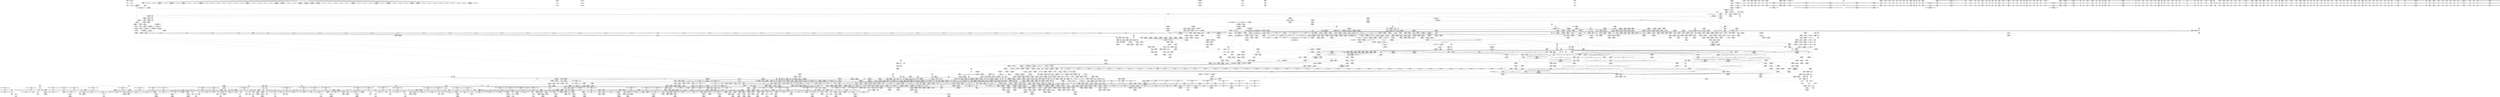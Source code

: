 digraph {
	CE0x887da90 [shape=record,shape=Mrecord,label="{CE0x887da90|rcu_lock_acquire:_bb|*SummSink*}"]
	CE0x7e4ab10 [shape=record,shape=Mrecord,label="{CE0x7e4ab10|tomoyo_const_part_length:_while.cond}"]
	CE0x8afc0c0 [shape=record,shape=Mrecord,label="{CE0x8afc0c0|__llvm_gcov_indirect_counter_increment114:_tmp5}"]
	CE0x7083fc0 [shape=record,shape=Mrecord,label="{CE0x7083fc0|tomoyo_mkdev_perm:_cmp|security/tomoyo/file.c,853|*SummSource*}"]
	CE0x7240020 [shape=record,shape=Mrecord,label="{CE0x7240020|tomoyo_domain:_tmp17|security/tomoyo/common.h,1205}"]
	CE0x547a5e0 [shape=record,shape=Mrecord,label="{CE0x547a5e0|tomoyo_get_realpath:_entry|*SummSource*}"]
	CE0x72650e0 [shape=record,shape=Mrecord,label="{CE0x72650e0|tomoyo_mkdev_perm:_mkdev|security/tomoyo/file.c,861|*SummSource*}"]
	CE0x56551c0 [shape=record,shape=Mrecord,label="{CE0x56551c0|0:_i8*,_array:_GCRE_tomoyo_mac_keywords_external_constant_42_x_i8*_:_elem_25::|security/tomoyo/file.c,197}"]
	CE0x741dc30 [shape=record,shape=Mrecord,label="{CE0x741dc30|i32_-12|*Constant*|*SummSink*}"]
	CE0x6f91dd0 [shape=record,shape=Mrecord,label="{CE0x6f91dd0|tomoyo_mkdev_perm:_tmp16|security/tomoyo/file.c,857|*SummSource*}"]
	CE0x893fed0 [shape=record,shape=Mrecord,label="{CE0x893fed0|i32_0|*Constant*}"]
	CE0x6083ef0 [shape=record,shape=Mrecord,label="{CE0x6083ef0|tomoyo_get_realpath:_tmp10|security/tomoyo/file.c,155|*SummSink*}"]
	CE0x6f359b0 [shape=record,shape=Mrecord,label="{CE0x6f359b0|tomoyo_domain:_call3|security/tomoyo/common.h,1205}"]
	CE0x725da80 [shape=record,shape=Mrecord,label="{CE0x725da80|128:_i8*,_1208:_%struct.file*,_:_CMRE_22,23_}"]
	CE0x602d520 [shape=record,shape=Mrecord,label="{CE0x602d520|tomoyo_mkdev_perm:_tmp19|security/tomoyo/file.c,858}"]
	CE0x887b130 [shape=record,shape=Mrecord,label="{CE0x887b130|tomoyo_const_part_length:_retval.0}"]
	CE0x7284cb0 [shape=record,shape=Mrecord,label="{CE0x7284cb0|rcu_lock_acquire:_tmp7}"]
	CE0x7005fa0 [shape=record,shape=Mrecord,label="{CE0x7005fa0|i64_4|*Constant*|*SummSink*}"]
	CE0x7071190 [shape=record,shape=Mrecord,label="{CE0x7071190|tomoyo_const_part_length:_if.end|*SummSink*}"]
	CE0x620afe0 [shape=record,shape=Mrecord,label="{CE0x620afe0|GLOBAL:_tomoyo_realpath_from_path|*Constant*|*SummSource*}"]
	CE0x5375950 [shape=record,shape=Mrecord,label="{CE0x5375950|0:_%struct.tomoyo_obj_info*,_16:_%struct.tomoyo_domain_info*,_24:_%struct.tomoyo_path_info*,_32:_i32,_36:_i32,_40:_i32,_44:_i8,_72:_i8,_75:_i8,_76:_i8,_77:_i8,_:_SCMRE_75,76_|*MultipleSource*|security/tomoyo/file.c, 844|security/tomoyo/file.c,844|security/tomoyo/file.c,858|Function::tomoyo_init_request_info&Arg::r::}"]
	CE0x5f9e610 [shape=record,shape=Mrecord,label="{CE0x5f9e610|tomoyo_const_part_length:_cmp25|security/tomoyo/util.c,644}"]
	CE0x6e59b30 [shape=record,shape=Mrecord,label="{CE0x6e59b30|__llvm_gcov_indirect_counter_increment114:_tmp1|*SummSink*}"]
	CE0x6ec5090 [shape=record,shape=Mrecord,label="{CE0x6ec5090|tomoyo_get_mode:_if.then13}"]
	CE0x72aea00 [shape=record,shape=Mrecord,label="{CE0x72aea00|tomoyo_domain:_tmp19|security/tomoyo/common.h,1205|*SummSource*}"]
	CE0x6f556d0 [shape=record,shape=Mrecord,label="{CE0x6f556d0|i64*_getelementptr_inbounds_(_12_x_i64_,_12_x_i64_*___llvm_gcov_ctr31133,_i64_0,_i64_10)|*Constant*|*SummSource*}"]
	CE0x71dacb0 [shape=record,shape=Mrecord,label="{CE0x71dacb0|i8_3|*Constant*|*SummSource*}"]
	CE0x7141fa0 [shape=record,shape=Mrecord,label="{CE0x7141fa0|tomoyo_fill_path_info:_tmp11|security/tomoyo/util.c,667|*SummSource*}"]
	CE0x603b210 [shape=record,shape=Mrecord,label="{CE0x603b210|i64*_getelementptr_inbounds_(_2_x_i64_,_2_x_i64_*___llvm_gcov_ctr37,_i64_0,_i64_1)|*Constant*}"]
	CE0x72bc090 [shape=record,shape=Mrecord,label="{CE0x72bc090|tomoyo_mkdev_perm:_mkdev7|security/tomoyo/file.c,862}"]
	CE0x726e410 [shape=record,shape=Mrecord,label="{CE0x726e410|tomoyo_fill_path_info:_conv7|security/tomoyo/util.c,668}"]
	CE0x556f160 [shape=record,shape=Mrecord,label="{CE0x556f160|tomoyo_const_part_length:_tmp4|security/tomoyo/util.c,624|*SummSource*}"]
	CE0x6fdde10 [shape=record,shape=Mrecord,label="{CE0x6fdde10|i64_23|*Constant*|*SummSink*}"]
	CE0x733c190 [shape=record,shape=Mrecord,label="{CE0x733c190|tomoyo_mkdev_perm:_call16|security/tomoyo/file.c,867}"]
	CE0x8b40c50 [shape=record,shape=Mrecord,label="{CE0x8b40c50|tomoyo_fill_path_info:_const_len6|security/tomoyo/util.c,668|*SummSink*}"]
	CE0x52d96b0 [shape=record,shape=Mrecord,label="{CE0x52d96b0|tomoyo_get_mode:_tmp10|security/tomoyo/util.c,982|*SummSource*}"]
	CE0x8804750 [shape=record,shape=Mrecord,label="{CE0x8804750|tomoyo_mkdev_perm:_tmp25|security/tomoyo/file.c,871|*SummSink*}"]
	CE0x7342d80 [shape=record,shape=Mrecord,label="{CE0x7342d80|0:_i8*,_8:_i32,_12:_i16,_14:_i8,_15:_i8,_:_SCMRE_0,8_|*MultipleSource*|security/tomoyo/file.c, 849|Function::tomoyo_get_realpath&Arg::buf::|security/tomoyo/file.c,868}"]
	CE0x8840960 [shape=record,shape=Mrecord,label="{CE0x8840960|i64*_getelementptr_inbounds_(_12_x_i64_,_12_x_i64_*___llvm_gcov_ctr12,_i64_0,_i64_11)|*Constant*|*SummSource*}"]
	CE0x6e23a30 [shape=record,shape=Mrecord,label="{CE0x6e23a30|tomoyo_audit_mkdev_log:_operation|security/tomoyo/file.c,198}"]
	CE0x6f361a0 [shape=record,shape=Mrecord,label="{CE0x6f361a0|GLOBAL:_get_current|*Constant*|*SummSink*}"]
	CE0x60b1cc0 [shape=record,shape=Mrecord,label="{CE0x60b1cc0|GLOBAL:___llvm_gcov_ctr54147|Global_var:__llvm_gcov_ctr54147|*SummSink*}"]
	CE0x6da2390 [shape=record,shape=Mrecord,label="{CE0x6da2390|tomoyo_const_part_length:_tmp13|security/tomoyo/util.c,626|*SummSink*}"]
	CE0x5f822a0 [shape=record,shape=Mrecord,label="{CE0x5f822a0|tomoyo_domain:_tmp21|security/tomoyo/common.h,1205|*SummSink*}"]
	CE0x72cc900 [shape=record,shape=Mrecord,label="{CE0x72cc900|tomoyo_const_part_length:_tmp46|security/tomoyo/util.c,646}"]
	CE0x7331540 [shape=record,shape=Mrecord,label="{CE0x7331540|_ret_i32_%call,_!dbg_!38922|security/tomoyo/file.c,196}"]
	CE0x6015840 [shape=record,shape=Mrecord,label="{CE0x6015840|i64*_getelementptr_inbounds_(_31_x_i64_,_31_x_i64_*___llvm_gcov_ctr43150,_i64_0,_i64_16)|*Constant*|*SummSource*}"]
	CE0x61d2770 [shape=record,shape=Mrecord,label="{CE0x61d2770|srcu_read_lock:_sp|Function::srcu_read_lock&Arg::sp::|*SummSource*}"]
	CE0x61a7110 [shape=record,shape=Mrecord,label="{CE0x61a7110|_call_void_mcount()_#3}"]
	CE0x62a3190 [shape=record,shape=Mrecord,label="{CE0x62a3190|tomoyo_const_part_length:_tmp10|security/tomoyo/util.c,626}"]
	CE0x7048330 [shape=record,shape=Mrecord,label="{CE0x7048330|tomoyo_init_request_info:_tmp9|security/tomoyo/util.c,1006|*SummSink*}"]
	CE0x88be940 [shape=record,shape=Mrecord,label="{CE0x88be940|tomoyo_audit_mkdev_log:_mode|security/tomoyo/file.c,200|*SummSink*}"]
	CE0x6f812e0 [shape=record,shape=Mrecord,label="{CE0x6f812e0|GLOBAL:___llvm_gcov_ctr31133|Global_var:__llvm_gcov_ctr31133|*SummSource*}"]
	CE0x7356320 [shape=record,shape=Mrecord,label="{CE0x7356320|128:_i8*,_1208:_%struct.file*,_:_CMRE_29,30_}"]
	CE0x6e23830 [shape=record,shape=Mrecord,label="{CE0x6e23830|0:_i8*,_array:_GCRE_tomoyo_mac_keywords_external_constant_42_x_i8*_:_elem_5::|security/tomoyo/file.c,197}"]
	CE0x627fe80 [shape=record,shape=Mrecord,label="{CE0x627fe80|srcu_read_unlock:_tmp|*SummSource*}"]
	CE0x715c2e0 [shape=record,shape=Mrecord,label="{CE0x715c2e0|0:_%struct.tomoyo_obj_info*,_16:_%struct.tomoyo_domain_info*,_24:_%struct.tomoyo_path_info*,_32:_i32,_36:_i32,_40:_i32,_44:_i8,_72:_i8,_75:_i8,_76:_i8,_77:_i8,_:_SCMRE_44,45_}"]
	CE0x556f2d0 [shape=record,shape=Mrecord,label="{CE0x556f2d0|tomoyo_const_part_length:_tmp4|security/tomoyo/util.c,624|*SummSink*}"]
	CE0x53fbb10 [shape=record,shape=Mrecord,label="{CE0x53fbb10|tomoyo_const_part_length:_tmp6|security/tomoyo/util.c,625}"]
	CE0x6f91b00 [shape=record,shape=Mrecord,label="{CE0x6f91b00|i64*_getelementptr_inbounds_(_5_x_i64_,_5_x_i64_*___llvm_gcov_ctr32134,_i64_0,_i64_4)|*Constant*}"]
	CE0x6128900 [shape=record,shape=Mrecord,label="{CE0x6128900|new_decode_dev:_or4|include/linux/kdev_t.h,54|*SummSource*}"]
	CE0x606eb20 [shape=record,shape=Mrecord,label="{CE0x606eb20|tomoyo_get_mode:_tmp3|security/tomoyo/util.c,978|*SummSource*}"]
	CE0x741e270 [shape=record,shape=Mrecord,label="{CE0x741e270|_call_void_tomoyo_read_unlock(i32_%call1)_#9,_!dbg_!38958|security/tomoyo/file.c,870|*SummSink*}"]
	CE0x715c7e0 [shape=record,shape=Mrecord,label="{CE0x715c7e0|0:_%struct.tomoyo_obj_info*,_16:_%struct.tomoyo_domain_info*,_24:_%struct.tomoyo_path_info*,_32:_i32,_36:_i32,_40:_i32,_44:_i8,_72:_i8,_75:_i8,_76:_i8,_77:_i8,_:_SCMRE_46,47_}"]
	CE0x604bd20 [shape=record,shape=Mrecord,label="{CE0x604bd20|0:_i8,_array:_GCRE_tomoyo_index2category_constant_39_x_i8_c_00_00_00_00_00_00_00_00_00_00_00_00_00_00_00_00_00_00_00_00_00_00_00_01_01_01_01_01_01_01_01_01_01_01_01_01_01_01_02_,_align_16:_elem_27::|security/tomoyo/util.c,983}"]
	CE0x70062b0 [shape=record,shape=Mrecord,label="{CE0x70062b0|tomoyo_mkdev_perm:_tmp14|security/tomoyo/file.c,857|*SummSink*}"]
	CE0x89d0850 [shape=record,shape=Mrecord,label="{CE0x89d0850|tomoyo_read_lock:_call|security/tomoyo/common.h,1097|*SummSource*}"]
	CE0x7389270 [shape=record,shape=Mrecord,label="{CE0x7389270|0:_i8*,_array:_GCRE_tomoyo_mac_keywords_external_constant_42_x_i8*_:_elem_41::|security/tomoyo/file.c,197}"]
	CE0x5415e50 [shape=record,shape=Mrecord,label="{CE0x5415e50|tomoyo_get_mode:_tmp14|security/tomoyo/util.c,983}"]
	CE0x6fa6ec0 [shape=record,shape=Mrecord,label="{CE0x6fa6ec0|i64_0|*Constant*}"]
	CE0x53410d0 [shape=record,shape=Mrecord,label="{CE0x53410d0|tomoyo_mkdev_perm:_tmp8|security/tomoyo/file.c,852|*SummSink*}"]
	CE0x6147a70 [shape=record,shape=Mrecord,label="{CE0x6147a70|tomoyo_get_mode:_conv10|security/tomoyo/util.c,985|*SummSink*}"]
	CE0x8b44560 [shape=record,shape=Mrecord,label="{CE0x8b44560|tomoyo_get_realpath:_tmp6|security/tomoyo/file.c,151|*SummSink*}"]
	CE0x553e130 [shape=record,shape=Mrecord,label="{CE0x553e130|0:_i8,_array:_GCRE_tomoyo_index2category_constant_39_x_i8_c_00_00_00_00_00_00_00_00_00_00_00_00_00_00_00_00_00_00_00_00_00_00_00_01_01_01_01_01_01_01_01_01_01_01_01_01_01_01_02_,_align_16:_elem_24::|security/tomoyo/util.c,983}"]
	CE0x6f18f20 [shape=record,shape=Mrecord,label="{CE0x6f18f20|tomoyo_domain:_tmp20|security/tomoyo/common.h,1205}"]
	CE0x7180c50 [shape=record,shape=Mrecord,label="{CE0x7180c50|0:_%struct.tomoyo_obj_info*,_16:_%struct.tomoyo_domain_info*,_24:_%struct.tomoyo_path_info*,_32:_i32,_36:_i32,_40:_i32,_44:_i8,_72:_i8,_75:_i8,_76:_i8,_77:_i8,_:_SCMRE_63,64_}"]
	CE0x71b8210 [shape=record,shape=Mrecord,label="{CE0x71b8210|tomoyo_fill_path_info:_const_len6|security/tomoyo/util.c,668|*SummSource*}"]
	CE0x6f11b70 [shape=record,shape=Mrecord,label="{CE0x6f11b70|i64*_getelementptr_inbounds_(_11_x_i64_,_11_x_i64_*___llvm_gcov_ctr54147,_i64_0,_i64_0)|*Constant*|*SummSource*}"]
	CE0x62f7950 [shape=record,shape=Mrecord,label="{CE0x62f7950|tomoyo_audit_mkdev_log:_mkdev|security/tomoyo/file.c,198|*SummSink*}"]
	CE0x71fbda0 [shape=record,shape=Mrecord,label="{CE0x71fbda0|srcu_read_lock:_tmp}"]
	CE0x54b3d60 [shape=record,shape=Mrecord,label="{CE0x54b3d60|tomoyo_const_part_length:_while.body|*SummSource*}"]
	CE0x55216e0 [shape=record,shape=Mrecord,label="{CE0x55216e0|tomoyo_audit_mkdev_log:_arrayidx|security/tomoyo/file.c,198|*SummSink*}"]
	CE0x5477ab0 [shape=record,shape=Mrecord,label="{CE0x5477ab0|tomoyo_audit_mkdev_log:_tmp1|*SummSource*}"]
	CE0x6f96f80 [shape=record,shape=Mrecord,label="{CE0x6f96f80|tomoyo_fill_path_info:_tmp4|security/tomoyo/util.c,667|*SummSource*}"]
	CE0x547f4d0 [shape=record,shape=Mrecord,label="{CE0x547f4d0|tomoyo_fill_path_info:_tobool|security/tomoyo/util.c,667|*SummSource*}"]
	CE0x53978b0 [shape=record,shape=Mrecord,label="{CE0x53978b0|tomoyo_read_lock:_entry|*SummSink*}"]
	"CONST[source:1(input),value:2(dynamic)][purpose:{object}]"
	CE0x89b7220 [shape=record,shape=Mrecord,label="{CE0x89b7220|i64*_getelementptr_inbounds_(_2_x_i64_,_2_x_i64_*___llvm_gcov_ctr22,_i64_0,_i64_0)|*Constant*|*SummSink*}"]
	CE0x71ee0d0 [shape=record,shape=Mrecord,label="{CE0x71ee0d0|i64*_getelementptr_inbounds_(_31_x_i64_,_31_x_i64_*___llvm_gcov_ctr43150,_i64_0,_i64_26)|*Constant*}"]
	CE0x5ffb530 [shape=record,shape=Mrecord,label="{CE0x5ffb530|GLOBAL:_tomoyo_profile|*Constant*|*SummSink*}"]
	CE0x8b447e0 [shape=record,shape=Mrecord,label="{CE0x8b447e0|i64*_getelementptr_inbounds_(_6_x_i64_,_6_x_i64_*___llvm_gcov_ctr25,_i64_0,_i64_3)|*Constant*|*SummSource*}"]
	CE0x71d8bb0 [shape=record,shape=Mrecord,label="{CE0x71d8bb0|GLOBAL:_new_decode_dev|*Constant*|*SummSource*}"]
	CE0x8920c90 [shape=record,shape=Mrecord,label="{CE0x8920c90|i8*_getelementptr_inbounds_(_22_x_i8_,_22_x_i8_*_.str4,_i32_0,_i32_0)|*Constant*|*SummSink*}"]
	CE0x7e42a70 [shape=record,shape=Mrecord,label="{CE0x7e42a70|tomoyo_get_mode:_tmp1}"]
	CE0x6fddf10 [shape=record,shape=Mrecord,label="{CE0x6fddf10|tomoyo_const_part_length:_tmp36|security/tomoyo/util.c,644}"]
	CE0x8806fc0 [shape=record,shape=Mrecord,label="{CE0x8806fc0|tomoyo_mkdev_perm:_conv|security/tomoyo/file.c,871}"]
	CE0x617f0c0 [shape=record,shape=Mrecord,label="{CE0x617f0c0|tomoyo_get_mode:_conv10|security/tomoyo/util.c,985|*SummSource*}"]
	CE0x6029500 [shape=record,shape=Mrecord,label="{CE0x6029500|tomoyo_mkdev_perm:_and|security/tomoyo/file.c,865|*SummSink*}"]
	CE0x7083c80 [shape=record,shape=Mrecord,label="{CE0x7083c80|%struct.tomoyo_domain_info*_null|*Constant*}"]
	CE0x6090360 [shape=record,shape=Mrecord,label="{CE0x6090360|tomoyo_fill_path_info:_call|security/tomoyo/util.c,664}"]
	CE0x88049f0 [shape=record,shape=Mrecord,label="{CE0x88049f0|i64*_getelementptr_inbounds_(_12_x_i64_,_12_x_i64_*___llvm_gcov_ctr12,_i64_0,_i64_9)|*Constant*|*SummSource*}"]
	CE0x88d0420 [shape=record,shape=Mrecord,label="{CE0x88d0420|tomoyo_audit_mkdev_log:_minor|security/tomoyo/file.c,201}"]
	CE0x6faffd0 [shape=record,shape=Mrecord,label="{CE0x6faffd0|tomoyo_const_part_length:_cmp21|security/tomoyo/util.c,644}"]
	CE0x6161450 [shape=record,shape=Mrecord,label="{CE0x6161450|i64**_getelementptr_inbounds_(_3_x_i64*_,_3_x_i64*_*___llvm_gcda_edge_table44,_i64_0,_i64_2)|*Constant*|*SummSink*}"]
	CE0x892a470 [shape=record,shape=Mrecord,label="{CE0x892a470|tomoyo_get_mode:_entry|*SummSource*}"]
	CE0x52c4000 [shape=record,shape=Mrecord,label="{CE0x52c4000|tomoyo_init_request_info:_entry|*SummSource*}"]
	CE0x887b7a0 [shape=record,shape=Mrecord,label="{CE0x887b7a0|tomoyo_const_part_length:_tmp52|security/tomoyo/util.c,652}"]
	CE0x7433050 [shape=record,shape=Mrecord,label="{CE0x7433050|GLOBAL:_tomoyo_read_unlock|*Constant*|*SummSink*}"]
	CE0x6f9f720 [shape=record,shape=Mrecord,label="{CE0x6f9f720|128:_i8*,_1208:_%struct.file*,_:_CMRE_160,168_|*MultipleSource*|security/tomoyo/common.h,1205|security/tomoyo/common.h,1205}"]
	CE0x72eac60 [shape=record,shape=Mrecord,label="{CE0x72eac60|_call_void_rcu_lock_acquire(%struct.lockdep_map*_%dep_map)_#9,_!dbg_!38906|include/linux/srcu.h,222|*SummSink*}"]
	CE0x62aba20 [shape=record,shape=Mrecord,label="{CE0x62aba20|0:_i8*,_array:_GCRE_tomoyo_mac_keywords_external_constant_42_x_i8*_:_elem_12::|security/tomoyo/file.c,197}"]
	CE0x6ea15b0 [shape=record,shape=Mrecord,label="{CE0x6ea15b0|GLOBAL:_lock_acquire|*Constant*|*SummSource*}"]
	CE0x52c1a00 [shape=record,shape=Mrecord,label="{CE0x52c1a00|tomoyo_const_part_length:_tmp24|security/tomoyo/util.c,640|*SummSource*}"]
	CE0x6eb72b0 [shape=record,shape=Mrecord,label="{CE0x6eb72b0|tomoyo_init_request_info:_domain|Function::tomoyo_init_request_info&Arg::domain::}"]
	CE0x5521b80 [shape=record,shape=Mrecord,label="{CE0x5521b80|tomoyo_get_realpath:_tmp8|security/tomoyo/file.c,152}"]
	CE0x5480dc0 [shape=record,shape=Mrecord,label="{CE0x5480dc0|tomoyo_read_lock:_entry}"]
	CE0x73da630 [shape=record,shape=Mrecord,label="{CE0x73da630|i64_ptrtoint_(i8*_blockaddress(_rcu_lock_release,_%__here)_to_i64)|*Constant*|*SummSink*}"]
	CE0x6ef8e80 [shape=record,shape=Mrecord,label="{CE0x6ef8e80|tomoyo_mkdev_perm:_tmp3|security/tomoyo/file.c,845|*SummSink*}"]
	CE0x53f1890 [shape=record,shape=Mrecord,label="{CE0x53f1890|tomoyo_mkdev_perm:_tmp13|security/tomoyo/file.c,854|*SummSource*}"]
	CE0x7083e50 [shape=record,shape=Mrecord,label="{CE0x7083e50|_ret_i32_%conv6,_!dbg_!38926|security/tomoyo/util.c,1011|*SummSource*}"]
	CE0x8814470 [shape=record,shape=Mrecord,label="{CE0x8814470|tomoyo_mkdev_perm:_tmp27|security/tomoyo/file.c,872|*SummSource*}"]
	CE0x70c5310 [shape=record,shape=Mrecord,label="{CE0x70c5310|rcu_lock_release:_tmp2|*SummSink*}"]
	CE0x62f8370 [shape=record,shape=Mrecord,label="{CE0x62f8370|0:_i8*,_array:_GCRE_tomoyo_mac_keywords_external_constant_42_x_i8*_:_elem_21::|security/tomoyo/file.c,197}"]
	CE0x88f4d00 [shape=record,shape=Mrecord,label="{CE0x88f4d00|tomoyo_audit_mkdev_log:_minor|security/tomoyo/file.c,201|*SummSink*}"]
	CE0x72fb1b0 [shape=record,shape=Mrecord,label="{CE0x72fb1b0|_call_void___llvm_gcov_indirect_counter_increment114(i32*___llvm_gcov_global_state_pred45,_i64**_getelementptr_inbounds_(_3_x_i64*_,_3_x_i64*_*___llvm_gcda_edge_table44,_i64_0,_i64_0)),_!dbg_!38954|security/tomoyo/util.c,649}"]
	CE0x8b51ed0 [shape=record,shape=Mrecord,label="{CE0x8b51ed0|_call_void_tomoyo_fill_path_info(%struct.tomoyo_path_info*_%buf)_#9,_!dbg_!38913|security/tomoyo/file.c,152|*SummSource*}"]
	CE0x6130100 [shape=record,shape=Mrecord,label="{CE0x6130100|tomoyo_get_mode:_config7|security/tomoyo/util.c,983}"]
	CE0x7309ff0 [shape=record,shape=Mrecord,label="{CE0x7309ff0|tomoyo_fill_path_info:_conv|security/tomoyo/util.c,664}"]
	CE0x53e02d0 [shape=record,shape=Mrecord,label="{CE0x53e02d0|tomoyo_const_part_length:_lor.lhs.false|*SummSource*}"]
	CE0x888c320 [shape=record,shape=Mrecord,label="{CE0x888c320|0:_i8,_:_GCMR_tomoyo_domain.__warned_internal_global_i8_0,_section_.data.unlikely_,_align_1:_elem_0:default:}"]
	CE0x71921c0 [shape=record,shape=Mrecord,label="{CE0x71921c0|tomoyo_const_part_length:_conv8|security/tomoyo/util.c,632|*SummSource*}"]
	CE0x53242e0 [shape=record,shape=Mrecord,label="{CE0x53242e0|srcu_read_unlock:_dep_map|include/linux/srcu.h,236}"]
	CE0x7420230 [shape=record,shape=Mrecord,label="{CE0x7420230|tomoyo_audit_mkdev_log:_param3|security/tomoyo/file.c,199}"]
	CE0x7309cd0 [shape=record,shape=Mrecord,label="{CE0x7309cd0|tomoyo_fill_path_info:_call|security/tomoyo/util.c,664|*SummSource*}"]
	CE0x606ec70 [shape=record,shape=Mrecord,label="{CE0x606ec70|tomoyo_get_mode:_tmp3|security/tomoyo/util.c,978|*SummSink*}"]
	CE0x6e592d0 [shape=record,shape=Mrecord,label="{CE0x6e592d0|__llvm_gcov_indirect_counter_increment114:_tmp|*SummSource*}"]
	CE0x8950060 [shape=record,shape=Mrecord,label="{CE0x8950060|tomoyo_init_request_info:_mode|security/tomoyo/util.c,1010|*SummSource*}"]
	CE0x6fde030 [shape=record,shape=Mrecord,label="{CE0x6fde030|tomoyo_const_part_length:_tmp36|security/tomoyo/util.c,644|*SummSource*}"]
	CE0x7220ca0 [shape=record,shape=Mrecord,label="{CE0x7220ca0|tomoyo_get_mode:_tmp6|security/tomoyo/util.c,978|*SummSource*}"]
	CE0x54518e0 [shape=record,shape=Mrecord,label="{CE0x54518e0|GLOBAL:_tomoyo_index2category|Global_var:tomoyo_index2category|*SummSource*}"]
	CE0x6092340 [shape=record,shape=Mrecord,label="{CE0x6092340|new_decode_dev:_and3|include/linux/kdev_t.h,53}"]
	CE0x53f1390 [shape=record,shape=Mrecord,label="{CE0x53f1390|i64_0|*Constant*|*SummSink*}"]
	CE0x61c2060 [shape=record,shape=Mrecord,label="{CE0x61c2060|tomoyo_domain:_entry}"]
	CE0x721d900 [shape=record,shape=Mrecord,label="{CE0x721d900|get_current:_tmp4|./arch/x86/include/asm/current.h,14|*SummSink*}"]
	CE0x6132640 [shape=record,shape=Mrecord,label="{CE0x6132640|tomoyo_mkdev_perm:_if.then3|*SummSource*}"]
	CE0x88beb20 [shape=record,shape=Mrecord,label="{CE0x88beb20|tomoyo_audit_mkdev_log:_mkdev8|security/tomoyo/file.c,200|*SummSource*}"]
	CE0x71da770 [shape=record,shape=Mrecord,label="{CE0x71da770|_ret_i32_%or4,_!dbg_!38913|include/linux/kdev_t.h,54|*SummSource*}"]
	CE0x74331c0 [shape=record,shape=Mrecord,label="{CE0x74331c0|tomoyo_read_unlock:_entry}"]
	CE0x61d8a20 [shape=record,shape=Mrecord,label="{CE0x61d8a20|_ret_i32_%call,_!dbg_!38907|include/linux/srcu.h,223}"]
	CE0x6e32320 [shape=record,shape=Mrecord,label="{CE0x6e32320|tomoyo_const_part_length:_conv|security/tomoyo/util.c,626|*SummSink*}"]
	CE0x8948620 [shape=record,shape=Mrecord,label="{CE0x8948620|_ret_i32_%retval.0,_!dbg_!38935|security/tomoyo/util.c,988|*SummSource*}"]
	CE0x70d4c70 [shape=record,shape=Mrecord,label="{CE0x70d4c70|i32_2|*Constant*|*SummSource*}"]
	CE0x60fd460 [shape=record,shape=Mrecord,label="{CE0x60fd460|srcu_read_lock:_tmp3}"]
	CE0x88b13c0 [shape=record,shape=Mrecord,label="{CE0x88b13c0|srcu_read_lock:_entry}"]
	CE0x8941cc0 [shape=record,shape=Mrecord,label="{CE0x8941cc0|tomoyo_get_mode:_profile|Function::tomoyo_get_mode&Arg::profile::}"]
	CE0x5f9ed10 [shape=record,shape=Mrecord,label="{CE0x5f9ed10|i64_24|*Constant*|*SummSource*}"]
	CE0x5f87b70 [shape=record,shape=Mrecord,label="{CE0x5f87b70|128:_i8*,_1208:_%struct.file*,_:_CMRE_50,51_}"]
	CE0x70d5550 [shape=record,shape=Mrecord,label="{CE0x70d5550|i64*_getelementptr_inbounds_(_12_x_i64_,_12_x_i64_*___llvm_gcov_ctr12,_i64_0,_i64_3)|*Constant*|*SummSink*}"]
	CE0x6f398f0 [shape=record,shape=Mrecord,label="{CE0x6f398f0|__llvm_gcov_indirect_counter_increment114:_tmp3|*SummSource*}"]
	CE0x62c1f70 [shape=record,shape=Mrecord,label="{CE0x62c1f70|_call_void___llvm_gcov_indirect_counter_increment114(i32*___llvm_gcov_global_state_pred45,_i64**_getelementptr_inbounds_(_3_x_i64*_,_3_x_i64*_*___llvm_gcda_edge_table44,_i64_0,_i64_2)),_!dbg_!38930|security/tomoyo/util.c,640|*SummSink*}"]
	CE0x88b1a20 [shape=record,shape=Mrecord,label="{CE0x88b1a20|tomoyo_init_request_info:_bb}"]
	CE0x887ef20 [shape=record,shape=Mrecord,label="{CE0x887ef20|rcu_lock_release:_bb}"]
	CE0x5f87df0 [shape=record,shape=Mrecord,label="{CE0x5f87df0|128:_i8*,_1208:_%struct.file*,_:_CMRE_52,56_|*MultipleSource*|security/tomoyo/common.h,1205|security/tomoyo/common.h,1205}"]
	CE0x7430090 [shape=record,shape=Mrecord,label="{CE0x7430090|i64**_getelementptr_inbounds_(_3_x_i64*_,_3_x_i64*_*___llvm_gcda_edge_table44,_i64_0,_i64_0)|*Constant*|*SummSource*}"]
	CE0x888c5e0 [shape=record,shape=Mrecord,label="{CE0x888c5e0|tomoyo_domain:_tmp8|security/tomoyo/common.h,1205|*SummSink*}"]
	CE0x8ae1860 [shape=record,shape=Mrecord,label="{CE0x8ae1860|i64_ptrtoint_(i8*_blockaddress(_rcu_lock_release,_%__here)_to_i64)|*Constant*}"]
	CE0x6f190a0 [shape=record,shape=Mrecord,label="{CE0x6f190a0|tomoyo_domain:_tmp20|security/tomoyo/common.h,1205|*SummSource*}"]
	CE0x547a320 [shape=record,shape=Mrecord,label="{CE0x547a320|GLOBAL:_tomoyo_get_realpath|*Constant*|*SummSource*}"]
	CE0x8abdc10 [shape=record,shape=Mrecord,label="{CE0x8abdc10|tomoyo_get_realpath:_tobool|security/tomoyo/file.c,151|*SummSource*}"]
	CE0x5375660 [shape=record,shape=Mrecord,label="{CE0x5375660|0:_%struct.tomoyo_obj_info*,_16:_%struct.tomoyo_domain_info*,_24:_%struct.tomoyo_path_info*,_32:_i32,_36:_i32,_40:_i32,_44:_i8,_72:_i8,_75:_i8,_76:_i8,_77:_i8,_:_SCMRE_49,50_}"]
	CE0x6140cc0 [shape=record,shape=Mrecord,label="{CE0x6140cc0|tomoyo_get_mode:_idxprom6|security/tomoyo/util.c,983|*SummSource*}"]
	CE0x52c9980 [shape=record,shape=Mrecord,label="{CE0x52c9980|i64_0|*Constant*}"]
	CE0x6f39cf0 [shape=record,shape=Mrecord,label="{CE0x6f39cf0|i32_51|*Constant*|*SummSource*}"]
	CE0x5ff9130 [shape=record,shape=Mrecord,label="{CE0x5ff9130|tomoyo_get_realpath:_tmp12|security/tomoyo/file.c,156|*SummSource*}"]
	CE0x5f9f380 [shape=record,shape=Mrecord,label="{CE0x5f9f380|tomoyo_const_part_length:_tmp40|security/tomoyo/util.c,644|*SummSource*}"]
	CE0x72bc1a0 [shape=record,shape=Mrecord,label="{CE0x72bc1a0|tomoyo_mkdev_perm:_mkdev7|security/tomoyo/file.c,862|*SummSource*}"]
	CE0x6ff5880 [shape=record,shape=Mrecord,label="{CE0x6ff5880|rcu_lock_acquire:_tmp5|include/linux/rcupdate.h,418|*SummSink*}"]
	CE0x88f2f40 [shape=record,shape=Mrecord,label="{CE0x88f2f40|tomoyo_domain:_tmp23|security/tomoyo/common.h,1205}"]
	CE0x62efcf0 [shape=record,shape=Mrecord,label="{CE0x62efcf0|tomoyo_get_mode:_tmp22|security/tomoyo/util.c,986|*SummSource*}"]
	CE0x5397920 [shape=record,shape=Mrecord,label="{CE0x5397920|tomoyo_mkdev_perm:_call2|security/tomoyo/file.c,857|*SummSink*}"]
	CE0x62c1690 [shape=record,shape=Mrecord,label="{CE0x62c1690|i32_49|*Constant*|*SummSink*}"]
	CE0x61d8bc0 [shape=record,shape=Mrecord,label="{CE0x61d8bc0|_ret_i32_%call,_!dbg_!38907|include/linux/srcu.h,223|*SummSource*}"]
	CE0x5598070 [shape=record,shape=Mrecord,label="{CE0x5598070|i64**_getelementptr_inbounds_(_3_x_i64*_,_3_x_i64*_*___llvm_gcda_edge_table44,_i64_0,_i64_1)|*Constant*|*SummSource*}"]
	CE0x88f3a70 [shape=record,shape=Mrecord,label="{CE0x88f3a70|i64*_getelementptr_inbounds_(_12_x_i64_,_12_x_i64_*___llvm_gcov_ctr31133,_i64_0,_i64_0)|*Constant*}"]
	CE0x54b3c30 [shape=record,shape=Mrecord,label="{CE0x54b3c30|tomoyo_const_part_length:_while.body}"]
	CE0x89c5550 [shape=record,shape=Mrecord,label="{CE0x89c5550|i64*_getelementptr_inbounds_(_6_x_i64_,_6_x_i64_*___llvm_gcov_ctr25,_i64_0,_i64_0)|*Constant*|*SummSource*}"]
	CE0x8905110 [shape=record,shape=Mrecord,label="{CE0x8905110|tomoyo_fill_path_info:_tmp2|*LoadInst*|security/tomoyo/util.c,663}"]
	CE0x60fd660 [shape=record,shape=Mrecord,label="{CE0x60fd660|GLOBAL:_tomoyo_domain.__warned|Global_var:tomoyo_domain.__warned}"]
	CE0x5505eb0 [shape=record,shape=Mrecord,label="{CE0x5505eb0|i32_1048320|*Constant*}"]
	CE0x74206e0 [shape=record,shape=Mrecord,label="{CE0x74206e0|tomoyo_audit_mkdev_log:_mkdev4|security/tomoyo/file.c,199|*SummSource*}"]
	CE0x6da2320 [shape=record,shape=Mrecord,label="{CE0x6da2320|tomoyo_const_part_length:_tmp13|security/tomoyo/util.c,626|*SummSource*}"]
	CE0x88070d0 [shape=record,shape=Mrecord,label="{CE0x88070d0|tomoyo_mkdev_perm:_conv|security/tomoyo/file.c,871|*SummSource*}"]
	CE0x6129050 [shape=record,shape=Mrecord,label="{CE0x6129050|i64*_getelementptr_inbounds_(_2_x_i64_,_2_x_i64_*___llvm_gcov_ctr31,_i64_0,_i64_1)|*Constant*|*SummSource*}"]
	CE0x602d1d0 [shape=record,shape=Mrecord,label="{CE0x602d1d0|tomoyo_mkdev_perm:_tmp18|security/tomoyo/file.c,858|*SummSink*}"]
	CE0x5feff50 [shape=record,shape=Mrecord,label="{CE0x5feff50|__llvm_gcov_indirect_counter_increment114:_predecessor|Function::__llvm_gcov_indirect_counter_increment114&Arg::predecessor::}"]
	CE0x5507db0 [shape=record,shape=Mrecord,label="{CE0x5507db0|i64_2|*Constant*}"]
	CE0x546b220 [shape=record,shape=Mrecord,label="{CE0x546b220|tomoyo_get_mode:_return|*SummSource*}"]
	CE0x726e540 [shape=record,shape=Mrecord,label="{CE0x726e540|tomoyo_fill_path_info:_conv7|security/tomoyo/util.c,668|*SummSource*}"]
	CE0x61a71b0 [shape=record,shape=Mrecord,label="{CE0x61a71b0|_call_void_mcount()_#3|*SummSource*}"]
	CE0x74083c0 [shape=record,shape=Mrecord,label="{CE0x74083c0|tomoyo_const_part_length:_cmp3|security/tomoyo/util.c,627|*SummSink*}"]
	CE0x8920bd0 [shape=record,shape=Mrecord,label="{CE0x8920bd0|i8*_getelementptr_inbounds_(_22_x_i8_,_22_x_i8_*_.str4,_i32_0,_i32_0)|*Constant*|*SummSource*}"]
	CE0x60fb0c0 [shape=record,shape=Mrecord,label="{CE0x60fb0c0|GLOBAL:_rcu_lock_acquire|*Constant*|*SummSource*}"]
	CE0x5448f20 [shape=record,shape=Mrecord,label="{CE0x5448f20|tomoyo_mkdev_perm:_path1|security/tomoyo/file.c,845|*SummSource*}"]
	CE0x6f39630 [shape=record,shape=Mrecord,label="{CE0x6f39630|tomoyo_const_part_length:_tmp18|security/tomoyo/util.c,627|*SummSink*}"]
	CE0x72b53c0 [shape=record,shape=Mrecord,label="{CE0x72b53c0|tomoyo_mkdev_perm:_filename|security/tomoyo/file.c,861|*SummSource*}"]
	CE0x62dadb0 [shape=record,shape=Mrecord,label="{CE0x62dadb0|tomoyo_read_unlock:_tmp3}"]
	CE0x6e47db0 [shape=record,shape=Mrecord,label="{CE0x6e47db0|i64*_getelementptr_inbounds_(_12_x_i64_,_12_x_i64_*___llvm_gcov_ctr12,_i64_0,_i64_6)|*Constant*|*SummSource*}"]
	CE0x60241e0 [shape=record,shape=Mrecord,label="{CE0x60241e0|new_decode_dev:_and|include/linux/kdev_t.h,52}"]
	CE0x6147920 [shape=record,shape=Mrecord,label="{CE0x6147920|tomoyo_get_mode:_mode.0|*SummSink*}"]
	CE0x6015760 [shape=record,shape=Mrecord,label="{CE0x6015760|tomoyo_const_part_length:_tmp22|security/tomoyo/util.c,634|*SummSource*}"]
	CE0x6fddda0 [shape=record,shape=Mrecord,label="{CE0x6fddda0|i64_23|*Constant*|*SummSource*}"]
	CE0x700f1a0 [shape=record,shape=Mrecord,label="{CE0x700f1a0|tomoyo_domain:_tmp13|security/tomoyo/common.h,1205|*SummSink*}"]
	CE0x89c5890 [shape=record,shape=Mrecord,label="{CE0x89c5890|tomoyo_init_request_info:_conv6|security/tomoyo/util.c,1011|*SummSource*}"]
	CE0x73966d0 [shape=record,shape=Mrecord,label="{CE0x73966d0|tomoyo_audit_mkdev_log:_tmp9|security/tomoyo/file.c,200|*SummSource*}"]
	CE0x6e7f3b0 [shape=record,shape=Mrecord,label="{CE0x6e7f3b0|tomoyo_get_mode:_default_config|security/tomoyo/util.c,986}"]
	CE0x5ff8c60 [shape=record,shape=Mrecord,label="{CE0x5ff8c60|tomoyo_get_realpath:_tmp12|security/tomoyo/file.c,156|*SummSink*}"]
	CE0x7026030 [shape=record,shape=Mrecord,label="{CE0x7026030|0:_%struct.tomoyo_obj_info*,_16:_%struct.tomoyo_domain_info*,_24:_%struct.tomoyo_path_info*,_32:_i32,_36:_i32,_40:_i32,_44:_i8,_72:_i8,_75:_i8,_76:_i8,_77:_i8,_:_SCMRE_33,34_}"]
	CE0x61581e0 [shape=record,shape=Mrecord,label="{CE0x61581e0|tomoyo_init_request_info:_tmp10|security/tomoyo/util.c,1006}"]
	CE0x7430470 [shape=record,shape=Mrecord,label="{CE0x7430470|i64*_getelementptr_inbounds_(_31_x_i64_,_31_x_i64_*___llvm_gcov_ctr43150,_i64_0,_i64_28)|*Constant*|*SummSource*}"]
	CE0x5655540 [shape=record,shape=Mrecord,label="{CE0x5655540|0:_i8*,_array:_GCRE_tomoyo_mac_keywords_external_constant_42_x_i8*_:_elem_27::|security/tomoyo/file.c,197}"]
	CE0x62f7e70 [shape=record,shape=Mrecord,label="{CE0x62f7e70|_call_void_srcu_read_unlock(%struct.srcu_struct*_tomoyo_ss,_i32_%idx)_#9,_!dbg_!38903|security/tomoyo/common.h,1109}"]
	CE0x54159b0 [shape=record,shape=Mrecord,label="{CE0x54159b0|_call_void_lockdep_rcu_suspicious(i8*_getelementptr_inbounds_(_25_x_i8_,_25_x_i8_*_.str12,_i32_0,_i32_0),_i32_1205,_i8*_getelementptr_inbounds_(_45_x_i8_,_45_x_i8_*_.str13,_i32_0,_i32_0))_#9,_!dbg_!38917|security/tomoyo/common.h,1205|*SummSource*}"]
	CE0x54d3160 [shape=record,shape=Mrecord,label="{CE0x54d3160|i32_2|*Constant*}"]
	"CONST[source:0(mediator),value:2(dynamic)][purpose:{object}]"
	CE0x741a880 [shape=record,shape=Mrecord,label="{CE0x741a880|i64*_getelementptr_inbounds_(_31_x_i64_,_31_x_i64_*___llvm_gcov_ctr43150,_i64_0,_i64_29)|*Constant*}"]
	CE0x6e3c2b0 [shape=record,shape=Mrecord,label="{CE0x6e3c2b0|0:_i8*,_array:_GCRE_tomoyo_mac_keywords_external_constant_42_x_i8*_:_elem_24::|security/tomoyo/file.c,197}"]
	CE0x561ea10 [shape=record,shape=Mrecord,label="{CE0x561ea10|tomoyo_domain:_tmp21|security/tomoyo/common.h,1205}"]
	CE0x6082b70 [shape=record,shape=Mrecord,label="{CE0x6082b70|i32_51|*Constant*}"]
	CE0x6f1cdd0 [shape=record,shape=Mrecord,label="{CE0x6f1cdd0|tomoyo_mkdev_perm:_obj|security/tomoyo/file.c, 845|*SummSink*}"]
	CE0x6f55a70 [shape=record,shape=Mrecord,label="{CE0x6f55a70|i32_3|*Constant*}"]
	CE0x8814860 [shape=record,shape=Mrecord,label="{CE0x8814860|tomoyo_mkdev_perm:_error.1|*SummSink*}"]
	CE0x6f39480 [shape=record,shape=Mrecord,label="{CE0x6f39480|tomoyo_const_part_length:_tmp18|security/tomoyo/util.c,627|*SummSource*}"]
	CE0x8abdee0 [shape=record,shape=Mrecord,label="{CE0x8abdee0|tomoyo_get_realpath:_name1|security/tomoyo/file.c,151|*SummSink*}"]
	CE0x5209750 [shape=record,shape=Mrecord,label="{CE0x5209750|srcu_read_unlock:_tmp2|*SummSink*}"]
	CE0x72fa840 [shape=record,shape=Mrecord,label="{CE0x72fa840|tomoyo_const_part_length:_tmp47|security/tomoyo/util.c,646|*SummSource*}"]
	CE0x54a2120 [shape=record,shape=Mrecord,label="{CE0x54a2120|tomoyo_read_lock:_tmp3}"]
	CE0x5375a90 [shape=record,shape=Mrecord,label="{CE0x5375a90|tomoyo_mkdev_perm:_entry}"]
	CE0x52dbce0 [shape=record,shape=Mrecord,label="{CE0x52dbce0|__llvm_gcov_indirect_counter_increment114:_entry}"]
	CE0x61c1d10 [shape=record,shape=Mrecord,label="{CE0x61c1d10|tomoyo_audit_mkdev_log:_operation|security/tomoyo/file.c,198|*SummSink*}"]
	CE0x73310f0 [shape=record,shape=Mrecord,label="{CE0x73310f0|tomoyo_mkdev_perm:_mkdev15|security/tomoyo/file.c,865|*SummSink*}"]
	CE0x8af4010 [shape=record,shape=Mrecord,label="{CE0x8af4010|_call_void_mcount()_#3}"]
	CE0x6df3920 [shape=record,shape=Mrecord,label="{CE0x6df3920|tomoyo_const_part_length:_tmp29|security/tomoyo/util.c,641|*SummSource*}"]
	CE0x548aa70 [shape=record,shape=Mrecord,label="{CE0x548aa70|VOIDTB_TE:_SCMRE_0,1_|*MultipleSource*|security/tomoyo/file.c, 845|security/tomoyo/file.c,845|security/tomoyo/file.c,845}"]
	CE0x607f6c0 [shape=record,shape=Mrecord,label="{CE0x607f6c0|tomoyo_const_part_length:_tmp2|security/tomoyo/util.c,624|*SummSource*}"]
	CE0x6f77e80 [shape=record,shape=Mrecord,label="{CE0x6f77e80|tomoyo_read_lock:_tmp2|*SummSource*}"]
	CE0x54a1930 [shape=record,shape=Mrecord,label="{CE0x54a1930|tomoyo_get_realpath:_entry|*SummSink*}"]
	CE0x892a190 [shape=record,shape=Mrecord,label="{CE0x892a190|i32_3|*Constant*}"]
	CE0x607e620 [shape=record,shape=Mrecord,label="{CE0x607e620|_ret_void,_!dbg_!38908|include/linux/rcupdate.h,419|*SummSource*}"]
	CE0x5fefb60 [shape=record,shape=Mrecord,label="{CE0x5fefb60|rcu_lock_release:_tmp}"]
	CE0x5f87a30 [shape=record,shape=Mrecord,label="{CE0x5f87a30|128:_i8*,_1208:_%struct.file*,_:_CMRE_49,50_}"]
	CE0x70f7db0 [shape=record,shape=Mrecord,label="{CE0x70f7db0|tomoyo_const_part_length:_incdec.ptr|security/tomoyo/util.c,626|*SummSink*}"]
	CE0x5459020 [shape=record,shape=Mrecord,label="{CE0x5459020|i64*_getelementptr_inbounds_(_4_x_i64_,_4_x_i64_*___llvm_gcov_ctr33,_i64_0,_i64_0)|*Constant*|*SummSource*}"]
	CE0x62ab860 [shape=record,shape=Mrecord,label="{CE0x62ab860|tomoyo_read_unlock:_tmp2|*SummSink*}"]
	CE0x7e4b8a0 [shape=record,shape=Mrecord,label="{CE0x7e4b8a0|_call_void_mcount()_#3|*SummSink*}"]
	CE0x553e800 [shape=record,shape=Mrecord,label="{CE0x553e800|tomoyo_get_mode:_add|security/tomoyo/util.c,984|*SummSink*}"]
	CE0x71922e0 [shape=record,shape=Mrecord,label="{CE0x71922e0|tomoyo_const_part_length:_conv8|security/tomoyo/util.c,632|*SummSink*}"]
	CE0x7221320 [shape=record,shape=Mrecord,label="{CE0x7221320|GLOBAL:_lockdep_rcu_suspicious|*Constant*|*SummSource*}"]
	CE0x61ec700 [shape=record,shape=Mrecord,label="{CE0x61ec700|tomoyo_get_realpath:_if.end}"]
	CE0x60fbad0 [shape=record,shape=Mrecord,label="{CE0x60fbad0|GLOBAL:_rcu_lock_acquire|*Constant*|*SummSink*}"]
	CE0x8928320 [shape=record,shape=Mrecord,label="{CE0x8928320|rcu_lock_release:_map|Function::rcu_lock_release&Arg::map::|*SummSink*}"]
	CE0x70d5290 [shape=record,shape=Mrecord,label="{CE0x70d5290|i64*_getelementptr_inbounds_(_12_x_i64_,_12_x_i64_*___llvm_gcov_ctr12,_i64_0,_i64_3)|*Constant*|*SummSource*}"]
	CE0x72b30f0 [shape=record,shape=Mrecord,label="{CE0x72b30f0|get_current:_bb}"]
	CE0x8927d60 [shape=record,shape=Mrecord,label="{CE0x8927d60|i32_0|*Constant*}"]
	CE0x8941630 [shape=record,shape=Mrecord,label="{CE0x8941630|tomoyo_get_mode:_profile|Function::tomoyo_get_mode&Arg::profile::|*SummSink*}"]
	CE0x6f18c50 [shape=record,shape=Mrecord,label="{CE0x6f18c50|i64*_getelementptr_inbounds_(_11_x_i64_,_11_x_i64_*___llvm_gcov_ctr54147,_i64_0,_i64_10)|*Constant*|*SummSource*}"]
	CE0x7191f40 [shape=record,shape=Mrecord,label="{CE0x7191f40|__llvm_gcov_indirect_counter_increment114:_counter|*SummSource*}"]
	CE0x6f98e40 [shape=record,shape=Mrecord,label="{CE0x6f98e40|0:_i8*,_array:_GCRE_tomoyo_mac_keywords_external_constant_42_x_i8*_:_elem_28::|security/tomoyo/file.c,197}"]
	CE0x741a5a0 [shape=record,shape=Mrecord,label="{CE0x741a5a0|tomoyo_const_part_length:_tmp50|security/tomoyo/util.c,651}"]
	CE0x5f7a110 [shape=record,shape=Mrecord,label="{CE0x5f7a110|i64*_getelementptr_inbounds_(_31_x_i64_,_31_x_i64_*___llvm_gcov_ctr43150,_i64_0,_i64_0)|*Constant*|*SummSource*}"]
	CE0x7083de0 [shape=record,shape=Mrecord,label="{CE0x7083de0|_ret_i32_%conv6,_!dbg_!38926|security/tomoyo/util.c,1011|*SummSink*}"]
	CE0x886afc0 [shape=record,shape=Mrecord,label="{CE0x886afc0|_ret_i32_%retval.0,_!dbg_!38968|security/tomoyo/file.c,874|*SummSource*}"]
	CE0x6eb4400 [shape=record,shape=Mrecord,label="{CE0x6eb4400|i64*_getelementptr_inbounds_(_4_x_i64_,_4_x_i64_*___llvm_gcov_ctr24,_i64_0,_i64_1)|*Constant*|*SummSource*}"]
	CE0x7079540 [shape=record,shape=Mrecord,label="{CE0x7079540|tomoyo_init_request_info:_tmp2|security/tomoyo/util.c,1003|*SummSink*}"]
	CE0x61c20d0 [shape=record,shape=Mrecord,label="{CE0x61c20d0|tomoyo_domain:_entry|*SummSource*}"]
	CE0x6fdebf0 [shape=record,shape=Mrecord,label="{CE0x6fdebf0|tomoyo_const_part_length:_tmp38|security/tomoyo/util.c,644|*SummSource*}"]
	CE0x8847e40 [shape=record,shape=Mrecord,label="{CE0x8847e40|_call_void_mcount()_#3}"]
	CE0x88f55c0 [shape=record,shape=Mrecord,label="{CE0x88f55c0|tomoyo_audit_mkdev_log:_call|security/tomoyo/file.c,196}"]
	CE0x6f4bf20 [shape=record,shape=Mrecord,label="{CE0x6f4bf20|tomoyo_get_mode:_tmp5|security/tomoyo/util.c,978|*SummSource*}"]
	CE0x71efa30 [shape=record,shape=Mrecord,label="{CE0x71efa30|0:_%struct.tomoyo_obj_info*,_16:_%struct.tomoyo_domain_info*,_24:_%struct.tomoyo_path_info*,_32:_i32,_36:_i32,_40:_i32,_44:_i8,_72:_i8,_75:_i8,_76:_i8,_77:_i8,_:_SCMRE_40,41_}"]
	CE0x729be00 [shape=record,shape=Mrecord,label="{CE0x729be00|tomoyo_fill_path_info:_hash|security/tomoyo/util.c,669|*SummSource*}"]
	CE0x70c5480 [shape=record,shape=Mrecord,label="{CE0x70c5480|tomoyo_const_part_length:_tmp33|security/tomoyo/util.c,642|*SummSource*}"]
	CE0x5397d10 [shape=record,shape=Mrecord,label="{CE0x5397d10|_ret_i32_%call,_!dbg_!38902|security/tomoyo/common.h,1097|*SummSource*}"]
	CE0x6e4b170 [shape=record,shape=Mrecord,label="{CE0x6e4b170|tomoyo_audit_mkdev_log:_tmp4|security/tomoyo/file.c,198|*SummSource*}"]
	CE0x5324210 [shape=record,shape=Mrecord,label="{CE0x5324210|i32_9|*Constant*}"]
	CE0x738d8a0 [shape=record,shape=Mrecord,label="{CE0x738d8a0|i64*_null|*Constant*|*SummSink*}"]
	CE0x61d8d20 [shape=record,shape=Mrecord,label="{CE0x61d8d20|tomoyo_init_request_info:_tmp6|security/tomoyo/util.c,1004}"]
	CE0x5458ba0 [shape=record,shape=Mrecord,label="{CE0x5458ba0|_call_void_mcount()_#3|*SummSource*}"]
	CE0x5481390 [shape=record,shape=Mrecord,label="{CE0x5481390|GLOBAL:_tomoyo_read_lock|*Constant*|*SummSink*}"]
	CE0x63ba2a0 [shape=record,shape=Mrecord,label="{CE0x63ba2a0|tomoyo_audit_mkdev_log:_tmp2}"]
	CE0x73897b0 [shape=record,shape=Mrecord,label="{CE0x73897b0|tomoyo_audit_mkdev_log:_tmp6|security/tomoyo/file.c,197|*SummSink*}"]
	CE0x6e7f610 [shape=record,shape=Mrecord,label="{CE0x6e7f610|tomoyo_get_mode:_tmp24|security/tomoyo/util.c,986|*SummSink*}"]
	CE0x8ae12e0 [shape=record,shape=Mrecord,label="{CE0x8ae12e0|tomoyo_const_part_length:_tmp8|security/tomoyo/util.c,626|*SummSink*}"]
	CE0x60ea450 [shape=record,shape=Mrecord,label="{CE0x60ea450|GLOBAL:_tomoyo_profile|*Constant*}"]
	CE0x61293f0 [shape=record,shape=Mrecord,label="{CE0x61293f0|tomoyo_audit_mkdev_log:_tmp2|*SummSource*}"]
	CE0x6e483d0 [shape=record,shape=Mrecord,label="{CE0x6e483d0|tomoyo_mkdev_perm:_tmp18|security/tomoyo/file.c,858|*SummSource*}"]
	CE0x6029670 [shape=record,shape=Mrecord,label="{CE0x6029670|i32_1048575|*Constant*}"]
	CE0x54939f0 [shape=record,shape=Mrecord,label="{CE0x54939f0|tomoyo_mkdev_perm:_tmp10|security/tomoyo/file.c,852}"]
	CE0x6143430 [shape=record,shape=Mrecord,label="{CE0x6143430|tomoyo_mkdev_perm:_if.end17}"]
	CE0x5394330 [shape=record,shape=Mrecord,label="{CE0x5394330|tomoyo_const_part_length:_filename|Function::tomoyo_const_part_length&Arg::filename::}"]
	CE0x71eb150 [shape=record,shape=Mrecord,label="{CE0x71eb150|tomoyo_const_part_length:_tmp42|security/tomoyo/util.c,644}"]
	CE0x6160e30 [shape=record,shape=Mrecord,label="{CE0x6160e30|GLOBAL:___llvm_gcov_indirect_counter_increment114|*Constant*|*SummSink*}"]
	CE0x893f6d0 [shape=record,shape=Mrecord,label="{CE0x893f6d0|tomoyo_fill_path_info:_conv4|security/tomoyo/util.c,667}"]
	CE0x6f905c0 [shape=record,shape=Mrecord,label="{CE0x6f905c0|srcu_read_lock:_bb}"]
	CE0x5373960 [shape=record,shape=Mrecord,label="{CE0x5373960|0:_%struct.tomoyo_obj_info*,_16:_%struct.tomoyo_domain_info*,_24:_%struct.tomoyo_path_info*,_32:_i32,_36:_i32,_40:_i32,_44:_i8,_72:_i8,_75:_i8,_76:_i8,_77:_i8,_:_SCMRE_34,35_}"]
	CE0x61c7260 [shape=record,shape=Mrecord,label="{CE0x61c7260|i32_4|*Constant*}"]
	CE0x6e3d9b0 [shape=record,shape=Mrecord,label="{CE0x6e3d9b0|tomoyo_get_mode:_conv|security/tomoyo/util.c,982|*SummSink*}"]
	CE0x6f55970 [shape=record,shape=Mrecord,label="{CE0x6f55970|tomoyo_get_mode:_tmp26|security/tomoyo/util.c,987|*SummSink*}"]
	CE0x8806df0 [shape=record,shape=Mrecord,label="{CE0x8806df0|tomoyo_mkdev_perm:_tmp25|security/tomoyo/file.c,871}"]
	CE0x602d980 [shape=record,shape=Mrecord,label="{CE0x602d980|tomoyo_mkdev_perm:_obj4|security/tomoyo/file.c,858}"]
	CE0x7275320 [shape=record,shape=Mrecord,label="{CE0x7275320|tomoyo_fill_path_info:_call11|security/tomoyo/util.c,669|*SummSink*}"]
	CE0x73895f0 [shape=record,shape=Mrecord,label="{CE0x73895f0|tomoyo_audit_mkdev_log:_tmp6|security/tomoyo/file.c,197|*SummSource*}"]
	CE0x8afccf0 [shape=record,shape=Mrecord,label="{CE0x8afccf0|tomoyo_const_part_length:_if.then27|*SummSource*}"]
	CE0x8848720 [shape=record,shape=Mrecord,label="{CE0x8848720|i64*_getelementptr_inbounds_(_5_x_i64_,_5_x_i64_*___llvm_gcov_ctr28130,_i64_0,_i64_0)|*Constant*}"]
	CE0x893f490 [shape=record,shape=Mrecord,label="{CE0x893f490|tomoyo_fill_path_info:_tmp9|security/tomoyo/util.c,667|*SummSink*}"]
	CE0x7e427b0 [shape=record,shape=Mrecord,label="{CE0x7e427b0|tomoyo_const_part_length:_tmp|*SummSink*}"]
	CE0x8af37c0 [shape=record,shape=Mrecord,label="{CE0x8af37c0|tomoyo_fill_path_info:_arrayidx|security/tomoyo/util.c,667}"]
	CE0x63ef480 [shape=record,shape=Mrecord,label="{CE0x63ef480|tomoyo_const_part_length:_add|security/tomoyo/util.c,634}"]
	CE0x726ed70 [shape=record,shape=Mrecord,label="{CE0x726ed70|tomoyo_fill_path_info:_is_patterned|security/tomoyo/util.c,668}"]
	CE0x6083cb0 [shape=record,shape=Mrecord,label="{CE0x6083cb0|tomoyo_get_realpath:_tmp10|security/tomoyo/file.c,155}"]
	CE0x89d6e70 [shape=record,shape=Mrecord,label="{CE0x89d6e70|i64*_getelementptr_inbounds_(_11_x_i64_,_11_x_i64_*___llvm_gcov_ctr54147,_i64_0,_i64_0)|*Constant*}"]
	CE0x72ea950 [shape=record,shape=Mrecord,label="{CE0x72ea950|srcu_read_lock:_dep_map|include/linux/srcu.h,222|*SummSource*}"]
	CE0x7408770 [shape=record,shape=Mrecord,label="{CE0x7408770|rcu_lock_release:_tmp4|include/linux/rcupdate.h,423|*SummSink*}"]
	CE0x5ffb6d0 [shape=record,shape=Mrecord,label="{CE0x5ffb6d0|VOIDTB_TE:_CE_2048,2096_|*MultipleSource*|security/tomoyo/util.c,1010|Function::tomoyo_get_mode&Arg::ns::}"]
	CE0x6005930 [shape=record,shape=Mrecord,label="{CE0x6005930|tomoyo_domain:_bb|*SummSink*}"]
	CE0x54d3c90 [shape=record,shape=Mrecord,label="{CE0x54d3c90|0:_i8,_array:_GCRE_tomoyo_index2category_constant_39_x_i8_c_00_00_00_00_00_00_00_00_00_00_00_00_00_00_00_00_00_00_00_00_00_00_00_01_01_01_01_01_01_01_01_01_01_01_01_01_01_01_02_,_align_16:_elem_21::|security/tomoyo/util.c,983}"]
	CE0x6083d70 [shape=record,shape=Mrecord,label="{CE0x6083d70|tomoyo_get_realpath:_tmp10|security/tomoyo/file.c,155|*SummSource*}"]
	CE0x6f35ac0 [shape=record,shape=Mrecord,label="{CE0x6f35ac0|tomoyo_domain:_call3|security/tomoyo/common.h,1205|*SummSource*}"]
	CE0x62db750 [shape=record,shape=Mrecord,label="{CE0x62db750|_call_void_mcount()_#3|*SummSink*}"]
	CE0x61fb720 [shape=record,shape=Mrecord,label="{CE0x61fb720|GLOBAL:___llvm_gcov_ctr25|Global_var:__llvm_gcov_ctr25|*SummSink*}"]
	CE0x8b51fe0 [shape=record,shape=Mrecord,label="{CE0x8b51fe0|_call_void_tomoyo_fill_path_info(%struct.tomoyo_path_info*_%buf)_#9,_!dbg_!38913|security/tomoyo/file.c,152|*SummSink*}"]
	CE0x7176e70 [shape=record,shape=Mrecord,label="{CE0x7176e70|0:_%struct.tomoyo_obj_info*,_16:_%struct.tomoyo_domain_info*,_24:_%struct.tomoyo_path_info*,_32:_i32,_36:_i32,_40:_i32,_44:_i8,_72:_i8,_75:_i8,_76:_i8,_77:_i8,_:_SCMRE_59,60_}"]
	CE0x62d8c70 [shape=record,shape=Mrecord,label="{CE0x62d8c70|GLOBAL:_kfree|*Constant*}"]
	CE0x7331270 [shape=record,shape=Mrecord,label="{CE0x7331270|tomoyo_audit_mkdev_log:_entry|*SummSink*}"]
	CE0x71eb940 [shape=record,shape=Mrecord,label="{CE0x71eb940|tomoyo_const_part_length:_tmp43|security/tomoyo/util.c,644|*SummSink*}"]
	CE0x60296e0 [shape=record,shape=Mrecord,label="{CE0x60296e0|tomoyo_mkdev_perm:_major|security/tomoyo/file.c,864}"]
	CE0x5491db0 [shape=record,shape=Mrecord,label="{CE0x5491db0|tomoyo_get_mode:_return|*SummSink*}"]
	CE0x6eb1110 [shape=record,shape=Mrecord,label="{CE0x6eb1110|tomoyo_fill_path_info:_conv3|security/tomoyo/util.c,666|*SummSource*}"]
	CE0x62f7aa0 [shape=record,shape=Mrecord,label="{CE0x62f7aa0|tomoyo_audit_mkdev_log:_arrayidx2|security/tomoyo/file.c,197}"]
	CE0x71da3e0 [shape=record,shape=Mrecord,label="{CE0x71da3e0|new_decode_dev:_dev|Function::new_decode_dev&Arg::dev::|*SummSink*}"]
	CE0x8959610 [shape=record,shape=Mrecord,label="{CE0x8959610|rcu_lock_release:_tmp|*SummSink*}"]
	CE0x72c3350 [shape=record,shape=Mrecord,label="{CE0x72c3350|tomoyo_mkdev_perm:_mkdev10|security/tomoyo/file.c,863|*SummSource*}"]
	CE0x8804c80 [shape=record,shape=Mrecord,label="{CE0x8804c80|i64*_getelementptr_inbounds_(_12_x_i64_,_12_x_i64_*___llvm_gcov_ctr12,_i64_0,_i64_9)|*Constant*|*SummSink*}"]
	CE0x5f795a0 [shape=record,shape=Mrecord,label="{CE0x5f795a0|i32_55|*Constant*|*SummSource*}"]
	CE0x887bd50 [shape=record,shape=Mrecord,label="{CE0x887bd50|tomoyo_const_part_length:_tmp53|security/tomoyo/util.c,652|*SummSink*}"]
	CE0x8a94c40 [shape=record,shape=Mrecord,label="{CE0x8a94c40|tomoyo_get_realpath:_call|security/tomoyo/file.c,150}"]
	CE0x60d4080 [shape=record,shape=Mrecord,label="{CE0x60d4080|i64*_getelementptr_inbounds_(_11_x_i64_,_11_x_i64_*___llvm_gcov_ctr54147,_i64_0,_i64_1)|*Constant*|*SummSource*}"]
	CE0x700f310 [shape=record,shape=Mrecord,label="{CE0x700f310|tomoyo_domain:_tmp14|security/tomoyo/common.h,1205}"]
	CE0x54a9f50 [shape=record,shape=Mrecord,label="{CE0x54a9f50|tomoyo_get_realpath:_tmp9|security/tomoyo/file.c,155}"]
	CE0x61615b0 [shape=record,shape=Mrecord,label="{CE0x61615b0|tomoyo_const_part_length:_incdec.ptr10|security/tomoyo/util.c,640|*SummSink*}"]
	CE0x6e59960 [shape=record,shape=Mrecord,label="{CE0x6e59960|__llvm_gcov_indirect_counter_increment114:_tmp1}"]
	CE0x5f70ce0 [shape=record,shape=Mrecord,label="{CE0x5f70ce0|128:_i8*,_1208:_%struct.file*,_:_CMRE_104,112_|*MultipleSource*|security/tomoyo/common.h,1205|security/tomoyo/common.h,1205}"]
	CE0x5fe0dc0 [shape=record,shape=Mrecord,label="{CE0x5fe0dc0|i64*_getelementptr_inbounds_(_6_x_i64_,_6_x_i64_*___llvm_gcov_ctr25,_i64_0,_i64_5)|*Constant*|*SummSource*}"]
	CE0x6fa0000 [shape=record,shape=Mrecord,label="{CE0x6fa0000|tomoyo_get_mode:_if.end}"]
	CE0x5458f20 [shape=record,shape=Mrecord,label="{CE0x5458f20|rcu_lock_release:___here|*SummSource*}"]
	CE0x630c580 [shape=record,shape=Mrecord,label="{CE0x630c580|i32_9|*Constant*|*SummSource*}"]
	CE0x53f6470 [shape=record,shape=Mrecord,label="{CE0x53f6470|tomoyo_read_unlock:_tmp1|*SummSource*}"]
	CE0x6008650 [shape=record,shape=Mrecord,label="{CE0x6008650|0:_i8,_array:_GCRE_tomoyo_index2category_constant_39_x_i8_c_00_00_00_00_00_00_00_00_00_00_00_00_00_00_00_00_00_00_00_00_00_00_00_01_01_01_01_01_01_01_01_01_01_01_01_01_01_01_02_,_align_16:_elem_7::|security/tomoyo/util.c,983}"]
	CE0x72aea70 [shape=record,shape=Mrecord,label="{CE0x72aea70|tomoyo_domain:_tmp18|security/tomoyo/common.h,1205}"]
	CE0x8b0abe0 [shape=record,shape=Mrecord,label="{CE0x8b0abe0|tomoyo_domain:_do.end}"]
	CE0x53dffa0 [shape=record,shape=Mrecord,label="{CE0x53dffa0|__llvm_gcov_indirect_counter_increment114:_exit}"]
	CE0x72c3420 [shape=record,shape=Mrecord,label="{CE0x72c3420|tomoyo_mkdev_perm:_param9|security/tomoyo/file.c,863|*SummSink*}"]
	CE0x552d190 [shape=record,shape=Mrecord,label="{CE0x552d190|srcu_read_unlock:_tmp}"]
	CE0x7039f00 [shape=record,shape=Mrecord,label="{CE0x7039f00|tomoyo_mkdev_perm:_tmp15|security/tomoyo/file.c,857|*SummSource*}"]
	CE0x72aeee0 [shape=record,shape=Mrecord,label="{CE0x72aeee0|tomoyo_domain:_tmp18|security/tomoyo/common.h,1205|*SummSink*}"]
	CE0x5fe07d0 [shape=record,shape=Mrecord,label="{CE0x5fe07d0|i1_true|*Constant*|*SummSource*}"]
	CE0x52f5120 [shape=record,shape=Mrecord,label="{CE0x52f5120|__llvm_gcov_indirect_counter_increment114:_pred|*SummSink*}"]
	CE0x53b5aa0 [shape=record,shape=Mrecord,label="{CE0x53b5aa0|i64_2|*Constant*}"]
	CE0x88402f0 [shape=record,shape=Mrecord,label="{CE0x88402f0|i64*_getelementptr_inbounds_(_12_x_i64_,_12_x_i64_*___llvm_gcov_ctr12,_i64_0,_i64_11)|*Constant*}"]
	CE0x61613e0 [shape=record,shape=Mrecord,label="{CE0x61613e0|i64**_getelementptr_inbounds_(_3_x_i64*_,_3_x_i64*_*___llvm_gcda_edge_table44,_i64_0,_i64_2)|*Constant*|*SummSource*}"]
	CE0x887bbc0 [shape=record,shape=Mrecord,label="{CE0x887bbc0|i64*_getelementptr_inbounds_(_31_x_i64_,_31_x_i64_*___llvm_gcov_ctr43150,_i64_0,_i64_30)|*Constant*|*SummSource*}"]
	CE0x53a4e70 [shape=record,shape=Mrecord,label="{CE0x53a4e70|tomoyo_get_realpath:_path|Function::tomoyo_get_realpath&Arg::path::|*SummSource*}"]
	CE0x6083590 [shape=record,shape=Mrecord,label="{CE0x6083590|i64*_getelementptr_inbounds_(_31_x_i64_,_31_x_i64_*___llvm_gcov_ctr43150,_i64_0,_i64_16)|*Constant*}"]
	CE0x733c510 [shape=record,shape=Mrecord,label="{CE0x733c510|tomoyo_mkdev_perm:_call16|security/tomoyo/file.c,867|*SummSource*}"]
	CE0x8813db0 [shape=record,shape=Mrecord,label="{CE0x8813db0|tomoyo_mkdev_perm:_tmp26|security/tomoyo/file.c,872|*SummSource*}"]
	CE0x547a180 [shape=record,shape=Mrecord,label="{CE0x547a180|tomoyo_mkdev_perm:_call2|security/tomoyo/file.c,857|*SummSource*}"]
	CE0x7142010 [shape=record,shape=Mrecord,label="{CE0x7142010|tomoyo_fill_path_info:_tmp11|security/tomoyo/util.c,667|*SummSink*}"]
	CE0x8928740 [shape=record,shape=Mrecord,label="{CE0x8928740|_ret_void,_!dbg_!38908|include/linux/rcupdate.h,424}"]
	CE0x547a820 [shape=record,shape=Mrecord,label="{CE0x547a820|i64*_getelementptr_inbounds_(_2_x_i64_,_2_x_i64_*___llvm_gcov_ctr22,_i64_0,_i64_1)|*Constant*}"]
	CE0x6256c30 [shape=record,shape=Mrecord,label="{CE0x6256c30|0:_i8*,_array:_GCRE_tomoyo_mac_keywords_external_constant_42_x_i8*_:_elem_9::|security/tomoyo/file.c,197}"]
	CE0x88bec70 [shape=record,shape=Mrecord,label="{CE0x88bec70|tomoyo_audit_mkdev_log:_mkdev8|security/tomoyo/file.c,200|*SummSink*}"]
	CE0x725d7c0 [shape=record,shape=Mrecord,label="{CE0x725d7c0|128:_i8*,_1208:_%struct.file*,_:_CMRE_21,22_}"]
	CE0x8af42f0 [shape=record,shape=Mrecord,label="{CE0x8af42f0|i64_1|*Constant*}"]
	CE0x6130770 [shape=record,shape=Mrecord,label="{CE0x6130770|tomoyo_get_mode:_arrayidx8|security/tomoyo/util.c,983}"]
	CE0x73c0870 [shape=record,shape=Mrecord,label="{CE0x73c0870|_call_void_kfree(i8*_%tmp20)_#9,_!dbg_!38956|security/tomoyo/file.c,868|*SummSink*}"]
	CE0x71e9ed0 [shape=record,shape=Mrecord,label="{CE0x71e9ed0|0:_i8,_array:_GCRE_tomoyo_index2category_constant_39_x_i8_c_00_00_00_00_00_00_00_00_00_00_00_00_00_00_00_00_00_00_00_00_00_00_00_01_01_01_01_01_01_01_01_01_01_01_01_01_01_01_02_,_align_16:_elem_12::|security/tomoyo/util.c,983}"]
	CE0x6f96720 [shape=record,shape=Mrecord,label="{CE0x6f96720|_call_void___srcu_read_unlock(%struct.srcu_struct*_%sp,_i32_%idx)_#9,_!dbg_!38906|include/linux/srcu.h,237|*SummSource*}"]
	CE0x740da90 [shape=record,shape=Mrecord,label="{CE0x740da90|__llvm_gcov_indirect_counter_increment114:_counters|Function::__llvm_gcov_indirect_counter_increment114&Arg::counters::|*SummSource*}"]
	CE0x7420520 [shape=record,shape=Mrecord,label="{CE0x7420520|tomoyo_audit_mkdev_log:_filename|security/tomoyo/file.c,199}"]
	CE0x6eb1880 [shape=record,shape=Mrecord,label="{CE0x6eb1880|i32_6|*Constant*|*SummSource*}"]
	CE0x62701b0 [shape=record,shape=Mrecord,label="{CE0x62701b0|rcu_lock_release:_tmp7|*SummSource*}"]
	CE0x60fbb40 [shape=record,shape=Mrecord,label="{CE0x60fbb40|rcu_lock_acquire:_entry|*SummSource*}"]
	CE0x6f39b90 [shape=record,shape=Mrecord,label="{CE0x6f39b90|__llvm_gcov_indirect_counter_increment114:_tmp6|*SummSource*}"]
	CE0x6e4af20 [shape=record,shape=Mrecord,label="{CE0x6e4af20|tomoyo_audit_mkdev_log:_tmp4|security/tomoyo/file.c,198}"]
	CE0x893a9d0 [shape=record,shape=Mrecord,label="{CE0x893a9d0|tomoyo_init_request_info:_tmp12|security/tomoyo/util.c,1010|*SummSink*}"]
	CE0x8aeaa80 [shape=record,shape=Mrecord,label="{CE0x8aeaa80|tomoyo_get_realpath:_tmp6|security/tomoyo/file.c,151}"]
	CE0x8b40f60 [shape=record,shape=Mrecord,label="{CE0x8b40f60|tomoyo_fill_path_info:_tmp12|security/tomoyo/util.c,667}"]
	CE0x887bfe0 [shape=record,shape=Mrecord,label="{CE0x887bfe0|tomoyo_const_part_length:_tmp53|security/tomoyo/util.c,652}"]
	CE0x887a450 [shape=record,shape=Mrecord,label="{CE0x887a450|0:_i8,_array:_GCRE_tomoyo_index2category_constant_39_x_i8_c_00_00_00_00_00_00_00_00_00_00_00_00_00_00_00_00_00_00_00_00_00_00_00_01_01_01_01_01_01_01_01_01_01_01_01_01_01_01_02_,_align_16:_elem_10::|security/tomoyo/util.c,983}"]
	CE0x630c640 [shape=record,shape=Mrecord,label="{CE0x630c640|tomoyo_mkdev_perm:_mode18|security/tomoyo/file.c,871|*SummSink*}"]
	CE0x617f270 [shape=record,shape=Mrecord,label="{CE0x617f270|tomoyo_get_mode:_cmp11|security/tomoyo/util.c,985|*SummSink*}"]
	CE0x7274cc0 [shape=record,shape=Mrecord,label="{CE0x7274cc0|tomoyo_fill_path_info:_frombool10|security/tomoyo/util.c,668|*SummSource*}"]
	CE0x741acb0 [shape=record,shape=Mrecord,label="{CE0x741acb0|tomoyo_const_part_length:_tmp51|security/tomoyo/util.c,651|*SummSink*}"]
	CE0x8a745d0 [shape=record,shape=Mrecord,label="{CE0x8a745d0|get_current:_entry|*SummSink*}"]
	CE0x540ec70 [shape=record,shape=Mrecord,label="{CE0x540ec70|0:_i8,_array:_GCRE_tomoyo_pnnn2mac_constant_2_x_i8_c_0B_0C_,_align_1:_elem_1::|security/tomoyo/file.c,852}"]
	CE0x88f5110 [shape=record,shape=Mrecord,label="{CE0x88f5110|tomoyo_audit_mkdev_log:_tmp11|security/tomoyo/file.c,201|*SummSink*}"]
	CE0x8abd950 [shape=record,shape=Mrecord,label="{CE0x8abd950|tomoyo_get_mode:_tmp2|security/tomoyo/util.c,978|*SummSource*}"]
	CE0x63ef820 [shape=record,shape=Mrecord,label="{CE0x63ef820|i64*_getelementptr_inbounds_(_4_x_i64_,_4_x_i64_*___llvm_gcov_ctr24,_i64_0,_i64_2)|*Constant*}"]
	CE0x5324620 [shape=record,shape=Mrecord,label="{CE0x5324620|tomoyo_get_mode:_tmp12|security/tomoyo/util.c,982|*SummSource*}"]
	CE0x52f4a80 [shape=record,shape=Mrecord,label="{CE0x52f4a80|__llvm_gcov_indirect_counter_increment114:_exit|*SummSource*}"]
	CE0x6128f50 [shape=record,shape=Mrecord,label="{CE0x6128f50|i64*_getelementptr_inbounds_(_2_x_i64_,_2_x_i64_*___llvm_gcov_ctr31,_i64_0,_i64_1)|*Constant*}"]
	CE0x7252050 [shape=record,shape=Mrecord,label="{CE0x7252050|128:_i8*,_1208:_%struct.file*,_:_CMRE_7,8_}"]
	CE0x5fe0890 [shape=record,shape=Mrecord,label="{CE0x5fe0890|i1_true|*Constant*|*SummSink*}"]
	CE0x8810be0 [shape=record,shape=Mrecord,label="{CE0x8810be0|i64_7|*Constant*|*SummSource*}"]
	CE0x607e420 [shape=record,shape=Mrecord,label="{CE0x607e420|tomoyo_get_mode:_cmp|security/tomoyo/util.c,982|*SummSource*}"]
	CE0x71eb660 [shape=record,shape=Mrecord,label="{CE0x71eb660|tomoyo_const_part_length:_tmp43|security/tomoyo/util.c,644}"]
	CE0x5feffc0 [shape=record,shape=Mrecord,label="{CE0x5feffc0|__llvm_gcov_indirect_counter_increment114:_entry|*SummSource*}"]
	CE0x7039a90 [shape=record,shape=Mrecord,label="{CE0x7039a90|tomoyo_mkdev_perm:_tmp14|security/tomoyo/file.c,857|*SummSource*}"]
	CE0x60840e0 [shape=record,shape=Mrecord,label="{CE0x60840e0|i1_false|*Constant*}"]
	CE0x53b5e80 [shape=record,shape=Mrecord,label="{CE0x53b5e80|0:_i8,_array:_GCRE_tomoyo_index2category_constant_39_x_i8_c_00_00_00_00_00_00_00_00_00_00_00_00_00_00_00_00_00_00_00_00_00_00_00_01_01_01_01_01_01_01_01_01_01_01_01_01_01_01_02_,_align_16:_elem_15::|security/tomoyo/util.c,983}"]
	CE0x88ee150 [shape=record,shape=Mrecord,label="{CE0x88ee150|tomoyo_init_request_info:_type|security/tomoyo/util.c,1009|*SummSink*}"]
	CE0x899e160 [shape=record,shape=Mrecord,label="{CE0x899e160|i32_47|*Constant*|*SummSink*}"]
	CE0x7252190 [shape=record,shape=Mrecord,label="{CE0x7252190|128:_i8*,_1208:_%struct.file*,_:_CMRE_8,16_|*MultipleSource*|security/tomoyo/common.h,1205|security/tomoyo/common.h,1205}"]
	CE0x6ff5a70 [shape=record,shape=Mrecord,label="{CE0x6ff5a70|rcu_lock_acquire:_tmp5|include/linux/rcupdate.h,418}"]
	CE0x741de80 [shape=record,shape=Mrecord,label="{CE0x741de80|tomoyo_mkdev_perm:_error.0|*SummSink*}"]
	CE0x563fbd0 [shape=record,shape=Mrecord,label="{CE0x563fbd0|tomoyo_audit_mkdev_log:_tmp3|*SummSource*}"]
	CE0x5498930 [shape=record,shape=Mrecord,label="{CE0x5498930|_call_void_rcu_lock_release(%struct.lockdep_map*_%dep_map)_#9,_!dbg_!38905|include/linux/srcu.h,236|*SummSource*}"]
	CE0x6e02350 [shape=record,shape=Mrecord,label="{CE0x6e02350|tomoyo_const_part_length:_tmp1|*SummSink*}"]
	CE0x8aae160 [shape=record,shape=Mrecord,label="{CE0x8aae160|i64_19|*Constant*|*SummSink*}"]
	CE0x5598240 [shape=record,shape=Mrecord,label="{CE0x5598240|tomoyo_const_part_length:_tmp22|security/tomoyo/util.c,634}"]
	CE0x89d6b80 [shape=record,shape=Mrecord,label="{CE0x89d6b80|0:_i32,_8:_%struct.srcu_struct_array*,_16:_i32,_20:_i32,_24:_i32,_32:_i8*,_40:_%struct.lock_class_key*,_48:_2_x_%struct.lock_class*_,_64:_i8*,_72:_i32,_80:_i64,_88:_i8,_96:_%struct.callback_head*,_104:_%struct.callback_head**,_112:_%struct.callback_head*,_120:_%struct.callback_head**,_128:_%struct.callback_head*,_136:_%struct.callback_head**,_144:_%struct.callback_head*,_152:_%struct.callback_head**,_160:_i64,_168:_%struct.list_head*,_176:_%struct.list_head*,_184:_void_(%struct.work_struct*)*,_192:_%struct.lock_class_key*,_200:_2_x_%struct.lock_class*_,_216:_i8*,_224:_i32,_232:_i64,_240:_%struct.list_head*,_248:_%struct.list_head*,_256:_i64,_264:_%struct.tvec_base*,_272:_void_(i64)*,_280:_i64,_288:_i32,_292:_i32,_296:_i8*,_304:_16_x_i8_,_320:_%struct.lock_class_key*,_328:_2_x_%struct.lock_class*_,_344:_i8*,_352:_i32,_360:_i64,_368:_%struct.workqueue_struct*,_376:_i32,_384:_%struct.lock_class_key*,_392:_2_x_%struct.lock_class*_,_408:_i8*,_416:_i32,_424:_i64,_:_GCE_tomoyo_ss_global_%struct.srcu_struct_i32_-300,_%struct.srcu_struct_array*_tomoyo_ss_srcu_array,_%struct.spinlock_%union.anon.14_%struct.raw_spinlock_%struct.arch_spinlock_zeroinitializer,_i32_-559067475,_i32_-1,_i8*_inttoptr_(i64_-1_to_i8*),_%struct.lockdep_map_%struct.lock_class_key*_null,_2_x_%struct.lock_class*_zeroinitializer,_i8*_getelementptr_inbounds_(_21_x_i8_,_21_x_i8_*_.str171,_i32_0,_i32_0),_i32_0,_i64_0_,_i8_0,_%struct.rcu_batch_%struct.callback_head*_null,_%struct.callback_head**_bitcast_(i8*_getelementptr_(i8,_i8*_bitcast_(%struct.srcu_struct*_tomoyo_ss_to_i8*),_i64_96)_to_%struct.callback_head**)_,_%struct.rcu_batch_%struct.callback_head*_null,_%struct.callback_head**_bitcast_(i8*_getelementptr_(i8,_i8*_bitcast_(%struct.srcu_struct*_tomoyo_ss_to_i8*),_i64_112)_to_%struct.callback_head**)_,_%struct.rcu_batch_%struct.callback_head*_null,_%struct.callback_head**_bitcast_(i8*_getelementptr_(i8,_i8*_bitcast_(%struct.srcu_struct*_tomoyo_ss_to_i8*),_i64_128)_to_%struct.callback_head**)_,_%struct.rcu_batch_%struct.callback_head*_null,_%struct.callback_head**_bitcast_(i8*_getelementptr_(i8,_i8*_bitcast_(%struct.srcu_struct*_tomoyo_ss_to_i8*),_i64_144)_to_%struct.callback_head**)_,_%struct.delayed_work_%struct.work_struct_%struct.atomic64_t_i64_137438953424_,_%struct.list_head_%struct.list_head*_bitcast_(i8*_getelementptr_(i8,_i8*_bitcast_(%struct.srcu_struct*_tomoyo_ss_to_i8*),_i64_168)_to_%struct.list_head*),_%struct.list_head*_bitcast_(i8*_getelementptr_(i8,_i8*_bitcast_(%struct.srcu_struct*_tomoyo_ss_to_i8*),_i64_168)_to_%struct.list_head*)_,_void_(%struct.work_struct*)*_process_srcu,_%struct.lockdep_map_%struct.lock_class_key*_bitcast_(i8*_getelementptr_(i8,_i8*_bitcast_(%struct.srcu_struct*_tomoyo_ss_to_i8*),_i64_160)_to_%struct.lock_class_key*),_2_x_%struct.lock_class*_zeroinitializer,_i8*_getelementptr_inbounds_(_22_x_i8_,_22_x_i8_*_.str1172,_i32_0,_i32_0),_i32_0,_i64_0_,_%struct.timer_list_%struct.list_head_%struct.list_head*_null,_%struct.list_head*_inttoptr_(i64_1953723489_to_%struct.list_head*)_,_i64_0,_%struct.tvec_base*_bitcast_(i8*_getelementptr_(i8,_i8*_bitcast_(%struct.tvec_base*_boot_tvec_bases_to_i8*),_i64_2)_to_%struct.tvec_base*),_void_(i64)*_delayed_work_timer_fn,_i64_ptrtoint_(i8*_getelementptr_(i8,_i8*_bitcast_(%struct.srcu_struct*_tomoyo_ss_to_i8*),_i64_160)_to_i64),_i32_-1,_i32_0,_i8*_null,_16_x_i8_zeroinitializer,_%struct.lockdep_map_%struct.lock_class_key*_bitcast_(_29_x_i8_*_.str2173_to_%struct.lock_class_key*),_2_x_%struct.lock_class*_zeroinitializer,_i8*_getelementptr_inbounds_(_29_x_i8_,_29_x_i8_*_.str2173,_i32_0,_i32_0),_i32_0,_i64_0_,_%struct.workqueue_struct*_null,_i32_0_,_%struct.lockdep_map_%struct.lock_class_key*_null,_2_x_%struct.lock_class*_zeroinitializer,_i8*_getelementptr_inbounds_(_10_x_i8_,_10_x_i8_*_.str3174,_i32_0,_i32_0),_i32_0,_i64_0_,_align_8:_elem_0:default:}"]
	CE0x6147810 [shape=record,shape=Mrecord,label="{CE0x6147810|tomoyo_get_mode:_mode.0|*SummSource*}"]
	CE0x54491d0 [shape=record,shape=Mrecord,label="{CE0x54491d0|i8_0|*Constant*|*SummSink*}"]
	CE0x54d39e0 [shape=record,shape=Mrecord,label="{CE0x54d39e0|0:_i8,_array:_GCRE_tomoyo_index2category_constant_39_x_i8_c_00_00_00_00_00_00_00_00_00_00_00_00_00_00_00_00_00_00_00_00_00_00_00_01_01_01_01_01_01_01_01_01_01_01_01_01_01_01_02_,_align_16:_elem_20::|security/tomoyo/util.c,983}"]
	CE0x553de80 [shape=record,shape=Mrecord,label="{CE0x553de80|0:_i8,_array:_GCRE_tomoyo_index2category_constant_39_x_i8_c_00_00_00_00_00_00_00_00_00_00_00_00_00_00_00_00_00_00_00_00_00_00_00_01_01_01_01_01_01_01_01_01_01_01_01_01_01_01_02_,_align_16:_elem_23::|security/tomoyo/util.c,983}"]
	CE0x6ff56d0 [shape=record,shape=Mrecord,label="{CE0x6ff56d0|tomoyo_const_part_length:_incdec.ptr7|security/tomoyo/util.c,631|*SummSink*}"]
	CE0x712d3e0 [shape=record,shape=Mrecord,label="{CE0x712d3e0|tomoyo_mkdev_perm:_tmp2|security/tomoyo/file.c,844|*SummSource*}"]
	CE0x71d9110 [shape=record,shape=Mrecord,label="{CE0x71d9110|tomoyo_mkdev_perm:_dev|Function::tomoyo_mkdev_perm&Arg::dev::|*SummSource*}"]
	CE0x62efc10 [shape=record,shape=Mrecord,label="{CE0x62efc10|i64*_getelementptr_inbounds_(_12_x_i64_,_12_x_i64_*___llvm_gcov_ctr31133,_i64_0,_i64_9)|*Constant*|*SummSource*}"]
	CE0x72eaeb0 [shape=record,shape=Mrecord,label="{CE0x72eaeb0|i64*_getelementptr_inbounds_(_5_x_i64_,_5_x_i64_*___llvm_gcov_ctr28130,_i64_0,_i64_0)|*Constant*|*SummSink*}"]
	CE0x6e32e70 [shape=record,shape=Mrecord,label="{CE0x6e32e70|rcu_lock_acquire:_tmp|*SummSource*}"]
	CE0x88045d0 [shape=record,shape=Mrecord,label="{CE0x88045d0|tomoyo_mkdev_perm:_tmp25|security/tomoyo/file.c,871|*SummSource*}"]
	CE0x5340f80 [shape=record,shape=Mrecord,label="{CE0x5340f80|i64_2|*Constant*|*SummSink*}"]
	CE0x8a74a90 [shape=record,shape=Mrecord,label="{CE0x8a74a90|i32_78|*Constant*|*SummSink*}"]
	CE0x6008c70 [shape=record,shape=Mrecord,label="{CE0x6008c70|tomoyo_get_mode:_tobool|security/tomoyo/util.c,978|*SummSource*}"]
	CE0x53507a0 [shape=record,shape=Mrecord,label="{CE0x53507a0|tomoyo_const_part_length:_lor.lhs.false23}"]
	CE0x62cf9c0 [shape=record,shape=Mrecord,label="{CE0x62cf9c0|tomoyo_const_part_length:_tmp22|security/tomoyo/util.c,634|*SummSink*}"]
	CE0x70c5a70 [shape=record,shape=Mrecord,label="{CE0x70c5a70|i64_17|*Constant*|*SummSink*}"]
	CE0x603ae50 [shape=record,shape=Mrecord,label="{CE0x603ae50|i32_0|*Constant*}"]
	CE0x733bec0 [shape=record,shape=Mrecord,label="{CE0x733bec0|GLOBAL:_tomoyo_audit_mkdev_log|*Constant*}"]
	CE0x6e59410 [shape=record,shape=Mrecord,label="{CE0x6e59410|tomoyo_const_part_length:_tmp5|security/tomoyo/util.c,624|*SummSink*}"]
	CE0x73963f0 [shape=record,shape=Mrecord,label="{CE0x73963f0|tomoyo_audit_mkdev_log:_tmp10|security/tomoyo/file.c,200}"]
	CE0x6eb71b0 [shape=record,shape=Mrecord,label="{CE0x6eb71b0|%struct.tomoyo_domain_info*_null|*Constant*|*SummSink*}"]
	CE0x5505b60 [shape=record,shape=Mrecord,label="{CE0x5505b60|new_decode_dev:_tmp2}"]
	CE0x71d8c70 [shape=record,shape=Mrecord,label="{CE0x71d8c70|new_decode_dev:_entry|*SummSource*}"]
	CE0x894fee0 [shape=record,shape=Mrecord,label="{CE0x894fee0|tomoyo_init_request_info:_mode|security/tomoyo/util.c,1010}"]
	CE0x6141280 [shape=record,shape=Mrecord,label="{CE0x6141280|tomoyo_get_mode:_tmp17|security/tomoyo/util.c,983|*SummSource*}"]
	CE0x60d4600 [shape=record,shape=Mrecord,label="{CE0x60d4600|tomoyo_domain:_do.body}"]
	CE0x8948270 [shape=record,shape=Mrecord,label="{CE0x8948270|tomoyo_get_mode:_index|Function::tomoyo_get_mode&Arg::index::}"]
	CE0x8afcdc0 [shape=record,shape=Mrecord,label="{CE0x8afcdc0|tomoyo_const_part_length:_if.then27|*SummSink*}"]
	CE0x7221800 [shape=record,shape=Mrecord,label="{CE0x7221800|i32_1205|*Constant*}"]
	CE0x5373e60 [shape=record,shape=Mrecord,label="{CE0x5373e60|0:_%struct.tomoyo_obj_info*,_16:_%struct.tomoyo_domain_info*,_24:_%struct.tomoyo_path_info*,_32:_i32,_36:_i32,_40:_i32,_44:_i8,_72:_i8,_75:_i8,_76:_i8,_77:_i8,_:_SCMRE_36,37_}"]
	CE0x5640350 [shape=record,shape=Mrecord,label="{CE0x5640350|srcu_read_unlock:_idx|Function::srcu_read_unlock&Arg::idx::|*SummSource*}"]
	CE0x619e2f0 [shape=record,shape=Mrecord,label="{CE0x619e2f0|tomoyo_get_mode:_tmp18|security/tomoyo/util.c,985|*SummSource*}"]
	CE0x8aadc50 [shape=record,shape=Mrecord,label="{CE0x8aadc50|GLOBAL:_lock_release|*Constant*}"]
	CE0x6fed170 [shape=record,shape=Mrecord,label="{CE0x6fed170|tomoyo_fill_path_info:_is_dir|security/tomoyo/util.c,667|*SummSink*}"]
	CE0x547a460 [shape=record,shape=Mrecord,label="{CE0x547a460|GLOBAL:_tomoyo_get_realpath|*Constant*|*SummSink*}"]
	CE0x633b730 [shape=record,shape=Mrecord,label="{CE0x633b730|i64*_getelementptr_inbounds_(_2_x_i64_,_2_x_i64_*___llvm_gcov_ctr31,_i64_0,_i64_0)|*Constant*|*SummSink*}"]
	CE0x72518e0 [shape=record,shape=Mrecord,label="{CE0x72518e0|128:_i8*,_1208:_%struct.file*,_:_CMRE_2,3_}"]
	CE0x738dd20 [shape=record,shape=Mrecord,label="{CE0x738dd20|tomoyo_const_part_length:_sw.bb9|*SummSource*}"]
	CE0x6081790 [shape=record,shape=Mrecord,label="{CE0x6081790|_call_void_lock_acquire(%struct.lockdep_map*_%map,_i32_0,_i32_0,_i32_2,_i32_0,_%struct.lockdep_map*_null,_i64_ptrtoint_(i8*_blockaddress(_rcu_lock_acquire,_%__here)_to_i64))_#9,_!dbg_!38907|include/linux/rcupdate.h,418|*SummSink*}"]
	CE0x622cdb0 [shape=record,shape=Mrecord,label="{CE0x622cdb0|tomoyo_domain:_tmp3|*SummSource*}"]
	CE0x87bf960 [shape=record,shape=Mrecord,label="{CE0x87bf960|tomoyo_const_part_length:_filename|Function::tomoyo_const_part_length&Arg::filename::|*SummSink*}"]
	CE0x6082970 [shape=record,shape=Mrecord,label="{CE0x6082970|i32_48|*Constant*|*SummSource*}"]
	CE0x546aac0 [shape=record,shape=Mrecord,label="{CE0x546aac0|GLOBAL:_tomoyo_policy_loaded|Global_var:tomoyo_policy_loaded|*SummSource*}"]
	CE0x610ccd0 [shape=record,shape=Mrecord,label="{CE0x610ccd0|0:_i8,_array:_GCRE_tomoyo_index2category_constant_39_x_i8_c_00_00_00_00_00_00_00_00_00_00_00_00_00_00_00_00_00_00_00_00_00_00_00_01_01_01_01_01_01_01_01_01_01_01_01_01_01_01_02_,_align_16:_elem_37::|security/tomoyo/util.c,983}"]
	CE0x6ff61d0 [shape=record,shape=Mrecord,label="{CE0x6ff61d0|i64*_getelementptr_inbounds_(_2_x_i64_,_2_x_i64_*___llvm_gcov_ctr53148,_i64_0,_i64_1)|*Constant*}"]
	CE0x5f9f0f0 [shape=record,shape=Mrecord,label="{CE0x5f9f0f0|i64_25|*Constant*|*SummSource*}"]
	CE0x732bdb0 [shape=record,shape=Mrecord,label="{CE0x732bdb0|tomoyo_mkdev_perm:_mode|Function::tomoyo_mkdev_perm&Arg::mode::}"]
	CE0x61326b0 [shape=record,shape=Mrecord,label="{CE0x61326b0|tomoyo_mkdev_perm:_if.then3|*SummSink*}"]
	CE0x548a9c0 [shape=record,shape=Mrecord,label="{CE0x548a9c0|i64_16|*Constant*|*SummSource*}"]
	CE0x6270270 [shape=record,shape=Mrecord,label="{CE0x6270270|rcu_lock_release:_tmp7|*SummSink*}"]
	CE0x5f9f080 [shape=record,shape=Mrecord,label="{CE0x5f9f080|i64_25|*Constant*}"]
	CE0x70c52a0 [shape=record,shape=Mrecord,label="{CE0x70c52a0|rcu_lock_release:_tmp2|*SummSource*}"]
	CE0x633c160 [shape=record,shape=Mrecord,label="{CE0x633c160|tomoyo_audit_mkdev_log:_tmp8|security/tomoyo/file.c,199}"]
	CE0x88f33a0 [shape=record,shape=Mrecord,label="{CE0x88f33a0|tomoyo_get_mode:_if.then2}"]
	CE0x89056f0 [shape=record,shape=Mrecord,label="{CE0x89056f0|tomoyo_fill_path_info:_tmp|*SummSource*}"]
	CE0x7407d70 [shape=record,shape=Mrecord,label="{CE0x7407d70|i64*_getelementptr_inbounds_(_4_x_i64_,_4_x_i64_*___llvm_gcov_ctr33,_i64_0,_i64_2)|*Constant*|*SummSink*}"]
	CE0x622c4e0 [shape=record,shape=Mrecord,label="{CE0x622c4e0|0:_i8*,_array:_GCRE_tomoyo_mac_keywords_external_constant_42_x_i8*_:_elem_1::|security/tomoyo/file.c,197}"]
	CE0x7070590 [shape=record,shape=Mrecord,label="{CE0x7070590|tomoyo_const_part_length:_conv14|security/tomoyo/util.c,641|*SummSink*}"]
	CE0x54a97f0 [shape=record,shape=Mrecord,label="{CE0x54a97f0|_ret_void,_!dbg_!38929|security/tomoyo/util.c,670}"]
	CE0x6ea0300 [shape=record,shape=Mrecord,label="{CE0x6ea0300|tomoyo_init_request_info:_tmp2|security/tomoyo/util.c,1003}"]
	CE0x741d9e0 [shape=record,shape=Mrecord,label="{CE0x741d9e0|i32_-12|*Constant*|*SummSource*}"]
	CE0x6f12070 [shape=record,shape=Mrecord,label="{CE0x6f12070|tomoyo_domain:_tmp11|security/tomoyo/common.h,1205|*SummSource*}"]
	CE0x6e4b380 [shape=record,shape=Mrecord,label="{CE0x6e4b380|_ret_void,_!dbg_!38907|include/linux/srcu.h,238|*SummSource*}"]
	CE0x563f860 [shape=record,shape=Mrecord,label="{CE0x563f860|_call_void_srcu_read_unlock(%struct.srcu_struct*_tomoyo_ss,_i32_%idx)_#9,_!dbg_!38903|security/tomoyo/common.h,1109|*SummSource*}"]
	CE0x5505bd0 [shape=record,shape=Mrecord,label="{CE0x5505bd0|new_decode_dev:_tmp2|*SummSource*}"]
	CE0x53b5b60 [shape=record,shape=Mrecord,label="{CE0x53b5b60|tomoyo_fill_path_info:_tmp3|security/tomoyo/util.c,667}"]
	CE0x62a35e0 [shape=record,shape=Mrecord,label="{CE0x62a35e0|i64*_getelementptr_inbounds_(_4_x_i64_,_4_x_i64_*___llvm_gcov_ctr33,_i64_0,_i64_1)|*Constant*|*SummSource*}"]
	CE0x8929990 [shape=record,shape=Mrecord,label="{CE0x8929990|i32_10|*Constant*|*SummSource*}"]
	CE0x5458d10 [shape=record,shape=Mrecord,label="{CE0x5458d10|i64*_getelementptr_inbounds_(_4_x_i64_,_4_x_i64_*___llvm_gcov_ctr33,_i64_0,_i64_0)|*Constant*}"]
	CE0x5506000 [shape=record,shape=Mrecord,label="{CE0x5506000|tomoyo_get_realpath:_tmp3|security/tomoyo/file.c,151|*SummSource*}"]
	CE0x6e9f9f0 [shape=record,shape=Mrecord,label="{CE0x6e9f9f0|tomoyo_mkdev_perm:_tmp12|security/tomoyo/file.c,854|*SummSink*}"]
	CE0x87c0070 [shape=record,shape=Mrecord,label="{CE0x87c0070|tomoyo_get_mode:_idxprom3|security/tomoyo/util.c,983|*SummSource*}"]
	CE0x5fc62e0 [shape=record,shape=Mrecord,label="{CE0x5fc62e0|tomoyo_domain:_tmp16|security/tomoyo/common.h,1205}"]
	CE0x5f7a280 [shape=record,shape=Mrecord,label="{CE0x5f7a280|tomoyo_const_part_length:_tmp|*SummSource*}"]
	CE0x61ec840 [shape=record,shape=Mrecord,label="{CE0x61ec840|i64_1|*Constant*}"]
	CE0x89c56d0 [shape=record,shape=Mrecord,label="{CE0x89c56d0|tomoyo_init_request_info:_conv6|security/tomoyo/util.c,1011}"]
	CE0x5373be0 [shape=record,shape=Mrecord,label="{CE0x5373be0|0:_%struct.tomoyo_obj_info*,_16:_%struct.tomoyo_domain_info*,_24:_%struct.tomoyo_path_info*,_32:_i32,_36:_i32,_40:_i32,_44:_i8,_72:_i8,_75:_i8,_76:_i8,_77:_i8,_:_SCMRE_35,36_}"]
	CE0x71a6ed0 [shape=record,shape=Mrecord,label="{CE0x71a6ed0|0:_%struct.tomoyo_obj_info*,_16:_%struct.tomoyo_domain_info*,_24:_%struct.tomoyo_path_info*,_32:_i32,_36:_i32,_40:_i32,_44:_i8,_72:_i8,_75:_i8,_76:_i8,_77:_i8,_:_SCMRE_76,77_|*MultipleSource*|security/tomoyo/file.c, 844|security/tomoyo/file.c,844|security/tomoyo/file.c,858|Function::tomoyo_init_request_info&Arg::r::}"]
	CE0x6149690 [shape=record,shape=Mrecord,label="{CE0x6149690|GLOBAL:_current_task|Global_var:current_task|*SummSource*}"]
	CE0x72b5110 [shape=record,shape=Mrecord,label="{CE0x72b5110|tomoyo_mkdev_perm:_mkdev10|security/tomoyo/file.c,863|*SummSink*}"]
	CE0x54d3250 [shape=record,shape=Mrecord,label="{CE0x54d3250|tomoyo_fill_path_info:_const_len|security/tomoyo/util.c,666}"]
	CE0x7356460 [shape=record,shape=Mrecord,label="{CE0x7356460|128:_i8*,_1208:_%struct.file*,_:_CMRE_30,31_}"]
	CE0x5393da0 [shape=record,shape=Mrecord,label="{CE0x5393da0|i32_6|*Constant*|*SummSink*}"]
	CE0x71fbe10 [shape=record,shape=Mrecord,label="{CE0x71fbe10|COLLAPSED:_GCMRE___llvm_gcov_ctr23_internal_global_2_x_i64_zeroinitializer:_elem_0:default:}"]
	CE0x6222e60 [shape=record,shape=Mrecord,label="{CE0x6222e60|tomoyo_const_part_length:_tmp15|security/tomoyo/util.c,627|*SummSource*}"]
	CE0x62db660 [shape=record,shape=Mrecord,label="{CE0x62db660|_call_void_mcount()_#3|*SummSource*}"]
	CE0x60813a0 [shape=record,shape=Mrecord,label="{CE0x60813a0|rcu_lock_acquire:_tmp3|*SummSource*}"]
	CE0x53b77a0 [shape=record,shape=Mrecord,label="{CE0x53b77a0|tomoyo_const_part_length:_if.end18}"]
	CE0x61a6580 [shape=record,shape=Mrecord,label="{CE0x61a6580|tomoyo_const_part_length:_incdec.ptr19|security/tomoyo/util.c,643}"]
	CE0x60083a0 [shape=record,shape=Mrecord,label="{CE0x60083a0|0:_i8,_array:_GCRE_tomoyo_index2category_constant_39_x_i8_c_00_00_00_00_00_00_00_00_00_00_00_00_00_00_00_00_00_00_00_00_00_00_00_01_01_01_01_01_01_01_01_01_01_01_01_01_01_01_02_,_align_16:_elem_6::|security/tomoyo/util.c,983}"]
	CE0x617f2e0 [shape=record,shape=Mrecord,label="{CE0x617f2e0|i64_7|*Constant*}"]
	CE0x5458e50 [shape=record,shape=Mrecord,label="{CE0x5458e50|rcu_lock_release:___here|*SummSink*}"]
	CE0x716b960 [shape=record,shape=Mrecord,label="{CE0x716b960|rcu_lock_acquire:___here|*SummSource*}"]
	CE0x7039fc0 [shape=record,shape=Mrecord,label="{CE0x7039fc0|tomoyo_mkdev_perm:_tmp15|security/tomoyo/file.c,857|*SummSink*}"]
	CE0x6f03290 [shape=record,shape=Mrecord,label="{CE0x6f03290|tomoyo_domain:_tobool|security/tomoyo/common.h,1205|*SummSource*}"]
	CE0x7433230 [shape=record,shape=Mrecord,label="{CE0x7433230|tomoyo_read_unlock:_idx|Function::tomoyo_read_unlock&Arg::idx::|*SummSink*}"]
	CE0x6f11990 [shape=record,shape=Mrecord,label="{CE0x6f11990|tomoyo_read_unlock:_tmp|*SummSink*}"]
	CE0x71929f0 [shape=record,shape=Mrecord,label="{CE0x71929f0|tomoyo_const_part_length:_while.end|*SummSource*}"]
	CE0x62d9040 [shape=record,shape=Mrecord,label="{CE0x62d9040|_call_void_kfree(i8*_%tmp20)_#9,_!dbg_!38956|security/tomoyo/file.c,868|*SummSource*}"]
	CE0x72ad250 [shape=record,shape=Mrecord,label="{CE0x72ad250|get_current:_tmp1}"]
	CE0x8b44220 [shape=record,shape=Mrecord,label="{CE0x8b44220|_call_void_mcount()_#3|*SummSource*}"]
	CE0x6ee18b0 [shape=record,shape=Mrecord,label="{CE0x6ee18b0|i64*_getelementptr_inbounds_(_12_x_i64_,_12_x_i64_*___llvm_gcov_ctr31133,_i64_0,_i64_10)|*Constant*}"]
	CE0x52f4bc0 [shape=record,shape=Mrecord,label="{CE0x52f4bc0|tomoyo_const_part_length:_tmp7|security/tomoyo/util.c,625|*SummSink*}"]
	CE0x606d220 [shape=record,shape=Mrecord,label="{CE0x606d220|new_decode_dev:_shl|include/linux/kdev_t.h,54}"]
	CE0x8905610 [shape=record,shape=Mrecord,label="{CE0x8905610|tomoyo_fill_path_info:_tmp}"]
	CE0x71ebcd0 [shape=record,shape=Mrecord,label="{CE0x71ebcd0|tomoyo_const_part_length:_tmp44|security/tomoyo/util.c,645}"]
	CE0x8950160 [shape=record,shape=Mrecord,label="{CE0x8950160|tomoyo_init_request_info:_mode|security/tomoyo/util.c,1010|*SummSink*}"]
	CE0x701f5c0 [shape=record,shape=Mrecord,label="{CE0x701f5c0|tomoyo_init_request_info:_r|Function::tomoyo_init_request_info&Arg::r::}"]
	CE0x6f4c0f0 [shape=record,shape=Mrecord,label="{CE0x6f4c0f0|tomoyo_get_mode:_tmp6|security/tomoyo/util.c,978}"]
	CE0x73565a0 [shape=record,shape=Mrecord,label="{CE0x73565a0|128:_i8*,_1208:_%struct.file*,_:_CMRE_31,32_}"]
	CE0x54777b0 [shape=record,shape=Mrecord,label="{CE0x54777b0|GLOBAL:_tomoyo_realpath_from_path|*Constant*}"]
	CE0x887fcf0 [shape=record,shape=Mrecord,label="{CE0x887fcf0|tomoyo_mkdev_perm:_tmp22|security/tomoyo/file.c,871|*SummSource*}"]
	CE0x617f470 [shape=record,shape=Mrecord,label="{CE0x617f470|tomoyo_get_mode:_cmp11|security/tomoyo/util.c,985}"]
	CE0x72cd060 [shape=record,shape=Mrecord,label="{CE0x72cd060|tomoyo_const_part_length:_tmp47|security/tomoyo/util.c,646|*SummSink*}"]
	CE0x6143080 [shape=record,shape=Mrecord,label="{CE0x6143080|tomoyo_init_request_info:_call|security/tomoyo/util.c,1005|*SummSource*}"]
	CE0x520a020 [shape=record,shape=Mrecord,label="{CE0x520a020|tomoyo_domain:_tmp12|security/tomoyo/common.h,1205|*SummSink*}"]
	CE0x6f22010 [shape=record,shape=Mrecord,label="{CE0x6f22010|tomoyo_fill_path_info:_tmp7|security/tomoyo/util.c,667|*SummSource*}"]
	CE0x611d4b0 [shape=record,shape=Mrecord,label="{CE0x611d4b0|tomoyo_const_part_length:_conv2|security/tomoyo/util.c,627|*SummSource*}"]
	CE0x6083c40 [shape=record,shape=Mrecord,label="{CE0x6083c40|i64*_getelementptr_inbounds_(_6_x_i64_,_6_x_i64_*___llvm_gcov_ctr25,_i64_0,_i64_5)|*Constant*|*SummSink*}"]
	CE0x70795e0 [shape=record,shape=Mrecord,label="{CE0x70795e0|tomoyo_init_request_info:_tmp3|security/tomoyo/util.c,1004|*SummSink*}"]
	CE0x6fa68f0 [shape=record,shape=Mrecord,label="{CE0x6fa68f0|tomoyo_mkdev_perm:_idxprom|security/tomoyo/file.c,852|*SummSource*}"]
	CE0x7117bc0 [shape=record,shape=Mrecord,label="{CE0x7117bc0|i64*_getelementptr_inbounds_(_31_x_i64_,_31_x_i64_*___llvm_gcov_ctr43150,_i64_0,_i64_21)|*Constant*}"]
	CE0x6e77b30 [shape=record,shape=Mrecord,label="{CE0x6e77b30|GLOBAL:_tomoyo_mac_keywords|Global_var:tomoyo_mac_keywords|*SummSource*}"]
	CE0x52d9e00 [shape=record,shape=Mrecord,label="{CE0x52d9e00|tomoyo_get_mode:_tmp15|security/tomoyo/util.c,983}"]
	CE0x5477820 [shape=record,shape=Mrecord,label="{CE0x5477820|tomoyo_get_realpath:_tmp1}"]
	CE0x729baa0 [shape=record,shape=Mrecord,label="{CE0x729baa0|GLOBAL:_full_name_hash|*Constant*}"]
	CE0x62cf3d0 [shape=record,shape=Mrecord,label="{CE0x62cf3d0|i32_50|*Constant*}"]
	CE0x6e4b4f0 [shape=record,shape=Mrecord,label="{CE0x6e4b4f0|tomoyo_domain:_if.end|*SummSink*}"]
	CE0x8b0a4a0 [shape=record,shape=Mrecord,label="{CE0x8b0a4a0|i64*_getelementptr_inbounds_(_2_x_i64_,_2_x_i64_*___llvm_gcov_ctr35,_i64_0,_i64_1)|*Constant*|*SummSink*}"]
	CE0x5fe1150 [shape=record,shape=Mrecord,label="{CE0x5fe1150|tomoyo_get_realpath:_tmp11|security/tomoyo/file.c,156|*SummSink*}"]
	CE0x5f9f490 [shape=record,shape=Mrecord,label="{CE0x5f9f490|tomoyo_const_part_length:_tmp40|security/tomoyo/util.c,644|*SummSink*}"]
	CE0x7365220 [shape=record,shape=Mrecord,label="{CE0x7365220|128:_i8*,_1208:_%struct.file*,_:_CMRE_41,42_}"]
	CE0x88b1100 [shape=record,shape=Mrecord,label="{CE0x88b1100|tomoyo_init_request_info:_if.end}"]
	CE0x606d290 [shape=record,shape=Mrecord,label="{CE0x606d290|new_decode_dev:_shl|include/linux/kdev_t.h,54|*SummSource*}"]
	CE0x7365360 [shape=record,shape=Mrecord,label="{CE0x7365360|128:_i8*,_1208:_%struct.file*,_:_CMRE_42,43_}"]
	CE0x73659a0 [shape=record,shape=Mrecord,label="{CE0x73659a0|128:_i8*,_1208:_%struct.file*,_:_CMRE_47,48_}"]
	CE0x72aeb60 [shape=record,shape=Mrecord,label="{CE0x72aeb60|tomoyo_domain:_tmp18|security/tomoyo/common.h,1205|*SummSource*}"]
	CE0x62a3980 [shape=record,shape=Mrecord,label="{CE0x62a3980|tomoyo_const_part_length:_return|*SummSink*}"]
	CE0x70f8e60 [shape=record,shape=Mrecord,label="{CE0x70f8e60|tomoyo_const_part_length:_while.cond|*SummSink*}"]
	CE0x899e730 [shape=record,shape=Mrecord,label="{CE0x899e730|GLOBAL:_current_task|Global_var:current_task|*SummSink*}"]
	CE0x55f0640 [shape=record,shape=Mrecord,label="{CE0x55f0640|tomoyo_const_part_length:_tmp21|security/tomoyo/util.c,631|*SummSink*}"]
	CE0x8941c00 [shape=record,shape=Mrecord,label="{CE0x8941c00|_ret_i32_%retval.0,_!dbg_!38935|security/tomoyo/util.c,988}"]
	CE0x6e23ba0 [shape=record,shape=Mrecord,label="{CE0x6e23ba0|srcu_read_unlock:_idx|Function::srcu_read_unlock&Arg::idx::|*SummSink*}"]
	CE0x888ddb0 [shape=record,shape=Mrecord,label="{CE0x888ddb0|tomoyo_audit_mkdev_log:_mkdev6|security/tomoyo/file.c,200|*SummSource*}"]
	CE0x6ea1b00 [shape=record,shape=Mrecord,label="{CE0x6ea1b00|tomoyo_audit_mkdev_log:_idxprom1|security/tomoyo/file.c,197|*SummSink*}"]
	CE0x701f0b0 [shape=record,shape=Mrecord,label="{CE0x701f0b0|i8_0|*Constant*|*SummSource*}"]
	CE0x887f8d0 [shape=record,shape=Mrecord,label="{CE0x887f8d0|tomoyo_mkdev_perm:_tmp21|security/tomoyo/file.c,871|*SummSource*}"]
	CE0x716b830 [shape=record,shape=Mrecord,label="{CE0x716b830|_call_void_lock_acquire(%struct.lockdep_map*_%map,_i32_0,_i32_0,_i32_2,_i32_0,_%struct.lockdep_map*_null,_i64_ptrtoint_(i8*_blockaddress(_rcu_lock_acquire,_%__here)_to_i64))_#9,_!dbg_!38907|include/linux/rcupdate.h,418|*SummSource*}"]
	CE0x62363a0 [shape=record,shape=Mrecord,label="{CE0x62363a0|tomoyo_init_request_info:_tmp10|security/tomoyo/util.c,1006|*SummSource*}"]
	CE0x6321a10 [shape=record,shape=Mrecord,label="{CE0x6321a10|tomoyo_read_unlock:_tmp|*SummSource*}"]
	CE0x60291c0 [shape=record,shape=Mrecord,label="{CE0x60291c0|tomoyo_mkdev_perm:_mkdev15|security/tomoyo/file.c,865}"]
	CE0x6ee6ff0 [shape=record,shape=Mrecord,label="{CE0x6ee6ff0|tomoyo_mkdev_perm:_tmp20|security/tomoyo/file.c,868|*SummSink*}"]
	CE0x62574e0 [shape=record,shape=Mrecord,label="{CE0x62574e0|tomoyo_audit_mkdev_log:_arrayidx2|security/tomoyo/file.c,197|*SummSource*}"]
	CE0x73566e0 [shape=record,shape=Mrecord,label="{CE0x73566e0|128:_i8*,_1208:_%struct.file*,_:_CMRE_32,33_}"]
	CE0x7274810 [shape=record,shape=Mrecord,label="{CE0x7274810|tomoyo_fill_path_info:_is_patterned|security/tomoyo/util.c,668|*SummSink*}"]
	CE0x87bf320 [shape=record,shape=Mrecord,label="{CE0x87bf320|tomoyo_const_part_length:_tmp19|security/tomoyo/util.c,628|*SummSink*}"]
	CE0x620b7c0 [shape=record,shape=Mrecord,label="{CE0x620b7c0|tomoyo_init_request_info:_tmp7|security/tomoyo/util.c,1005|*SummSource*}"]
	CE0x6f991c0 [shape=record,shape=Mrecord,label="{CE0x6f991c0|0:_i8*,_array:_GCRE_tomoyo_mac_keywords_external_constant_42_x_i8*_:_elem_30::|security/tomoyo/file.c,197}"]
	CE0x61fbd90 [shape=record,shape=Mrecord,label="{CE0x61fbd90|i64*_getelementptr_inbounds_(_12_x_i64_,_12_x_i64_*___llvm_gcov_ctr12,_i64_0,_i64_0)|*Constant*|*SummSource*}"]
	CE0x6e7f340 [shape=record,shape=Mrecord,label="{CE0x6e7f340|tomoyo_get_mode:_default_config|security/tomoyo/util.c,986|*SummSink*}"]
	CE0x89d0000 [shape=record,shape=Mrecord,label="{CE0x89d0000|0:_i8*,_array:_GCRE_tomoyo_mac_keywords_external_constant_42_x_i8*_:_elem_6::|security/tomoyo/file.c,197}"]
	CE0x8948200 [shape=record,shape=Mrecord,label="{CE0x8948200|tomoyo_init_request_info:_conv|security/tomoyo/util.c,1010}"]
	CE0x5f798d0 [shape=record,shape=Mrecord,label="{CE0x5f798d0|tomoyo_const_part_length:_cmp15|security/tomoyo/util.c,641}"]
	CE0x620bb70 [shape=record,shape=Mrecord,label="{CE0x620bb70|COLLAPSED:_GCMRE___llvm_gcov_ctr12_internal_global_12_x_i64_zeroinitializer:_elem_0:default:}"]
	CE0x634b050 [shape=record,shape=Mrecord,label="{CE0x634b050|tomoyo_fill_path_info:_idxprom|security/tomoyo/util.c,667|*SummSource*}"]
	CE0x53f0ec0 [shape=record,shape=Mrecord,label="{CE0x53f0ec0|_call_void_mcount()_#3|*SummSource*}"]
	CE0x53977b0 [shape=record,shape=Mrecord,label="{CE0x53977b0|tomoyo_read_lock:_entry|*SummSource*}"]
	CE0x5ffad00 [shape=record,shape=Mrecord,label="{CE0x5ffad00|tomoyo_get_mode:_idxprom|security/tomoyo/util.c,981|*SummSink*}"]
	CE0x7e375f0 [shape=record,shape=Mrecord,label="{CE0x7e375f0|0:_i8,_array:_GCRE_tomoyo_index2category_constant_39_x_i8_c_00_00_00_00_00_00_00_00_00_00_00_00_00_00_00_00_00_00_00_00_00_00_00_01_01_01_01_01_01_01_01_01_01_01_01_01_01_01_02_,_align_16:_elem_5::|security/tomoyo/util.c,983}"]
	CE0x8b3cd70 [shape=record,shape=Mrecord,label="{CE0x8b3cd70|i64*_getelementptr_inbounds_(_4_x_i64_,_4_x_i64_*___llvm_gcov_ctr24,_i64_0,_i64_1)|*Constant*|*SummSink*}"]
	CE0x52dbc70 [shape=record,shape=Mrecord,label="{CE0x52dbc70|__llvm_gcov_indirect_counter_increment114:_counters|Function::__llvm_gcov_indirect_counter_increment114&Arg::counters::}"]
	CE0x6083730 [shape=record,shape=Mrecord,label="{CE0x6083730|tomoyo_get_realpath:_tmp9|security/tomoyo/file.c,155|*SummSource*}"]
	CE0x6f7f6c0 [shape=record,shape=Mrecord,label="{CE0x6f7f6c0|tomoyo_get_mode:_tmp27|security/tomoyo/util.c,988|*SummSource*}"]
	CE0x55062c0 [shape=record,shape=Mrecord,label="{CE0x55062c0|GLOBAL:___llvm_gcov_ctr25|Global_var:__llvm_gcov_ctr25}"]
	CE0x5209600 [shape=record,shape=Mrecord,label="{CE0x5209600|GLOBAL:___llvm_gcov_ctr28130|Global_var:__llvm_gcov_ctr28130|*SummSink*}"]
	CE0x603b070 [shape=record,shape=Mrecord,label="{CE0x603b070|tomoyo_domain:_tobool|security/tomoyo/common.h,1205}"]
	CE0x71745a0 [shape=record,shape=Mrecord,label="{CE0x71745a0|0:_%struct.tomoyo_obj_info*,_16:_%struct.tomoyo_domain_info*,_24:_%struct.tomoyo_path_info*,_32:_i32,_36:_i32,_40:_i32,_44:_i8,_72:_i8,_75:_i8,_76:_i8,_77:_i8,_:_SCMRE_51,52_}"]
	CE0x74305d0 [shape=record,shape=Mrecord,label="{CE0x74305d0|i64*_getelementptr_inbounds_(_31_x_i64_,_31_x_i64_*___llvm_gcov_ctr43150,_i64_0,_i64_28)|*Constant*|*SummSink*}"]
	CE0x6f4a360 [shape=record,shape=Mrecord,label="{CE0x6f4a360|tomoyo_get_mode:_tmp12|security/tomoyo/util.c,982}"]
	CE0x5ff8fb0 [shape=record,shape=Mrecord,label="{CE0x5ff8fb0|tomoyo_get_realpath:_tmp12|security/tomoyo/file.c,156}"]
	CE0x60ea120 [shape=record,shape=Mrecord,label="{CE0x60ea120|tomoyo_domain:_tobool|security/tomoyo/common.h,1205|*SummSink*}"]
	CE0x54a96f0 [shape=record,shape=Mrecord,label="{CE0x54a96f0|i64*_getelementptr_inbounds_(_6_x_i64_,_6_x_i64_*___llvm_gcov_ctr25,_i64_0,_i64_4)|*Constant*}"]
	CE0x73da120 [shape=record,shape=Mrecord,label="{CE0x73da120|tomoyo_const_part_length:_cmp|security/tomoyo/util.c,626}"]
	CE0x6f99230 [shape=record,shape=Mrecord,label="{CE0x6f99230|0:_i8*,_array:_GCRE_tomoyo_mac_keywords_external_constant_42_x_i8*_:_elem_31::|security/tomoyo/file.c,197}"]
	CE0x7070ec0 [shape=record,shape=Mrecord,label="{CE0x7070ec0|__llvm_gcov_indirect_counter_increment114:_tmp2|*SummSink*}"]
	CE0x7265020 [shape=record,shape=Mrecord,label="{CE0x7265020|tomoyo_mkdev_perm:_mkdev|security/tomoyo/file.c,861}"]
	CE0x89b7390 [shape=record,shape=Mrecord,label="{CE0x89b7390|i64*_getelementptr_inbounds_(_2_x_i64_,_2_x_i64_*___llvm_gcov_ctr22,_i64_0,_i64_0)|*Constant*|*SummSource*}"]
	CE0x6faf860 [shape=record,shape=Mrecord,label="{CE0x6faf860|tomoyo_const_part_length:_cmp21|security/tomoyo/util.c,644|*SummSink*}"]
	CE0x6d9b860 [shape=record,shape=Mrecord,label="{CE0x6d9b860|tomoyo_const_part_length:_tmp25|security/tomoyo/util.c,641|*SummSink*}"]
	CE0x61ecd10 [shape=record,shape=Mrecord,label="{CE0x61ecd10|i64*_getelementptr_inbounds_(_2_x_i64_,_2_x_i64_*___llvm_gcov_ctr35,_i64_0,_i64_0)|*Constant*}"]
	CE0x60b54e0 [shape=record,shape=Mrecord,label="{CE0x60b54e0|_call_void_mcount()_#3|*SummSink*}"]
	CE0x6e3bf30 [shape=record,shape=Mrecord,label="{CE0x6e3bf30|0:_i8*,_array:_GCRE_tomoyo_mac_keywords_external_constant_42_x_i8*_:_elem_22::|security/tomoyo/file.c,197}"]
	CE0x899e8c0 [shape=record,shape=Mrecord,label="{CE0x899e8c0|%struct.task_struct*_(%struct.task_struct**)*_asm_movq_%gs:$_1:P_,$0_,_r,im,_dirflag_,_fpsr_,_flags_|*SummSource*}"]
	CE0x7005ce0 [shape=record,shape=Mrecord,label="{CE0x7005ce0|tomoyo_read_lock:_tmp1|*SummSink*}"]
	CE0x887d220 [shape=record,shape=Mrecord,label="{CE0x887d220|tomoyo_const_part_length:_incdec.ptr|security/tomoyo/util.c,626}"]
	CE0x6f55df0 [shape=record,shape=Mrecord,label="{CE0x6f55df0|tomoyo_get_mode:_tmp26|security/tomoyo/util.c,987}"]
	CE0x5f9e8f0 [shape=record,shape=Mrecord,label="{CE0x5f9e8f0|tomoyo_const_part_length:_cmp25|security/tomoyo/util.c,644|*SummSink*}"]
	CE0x6e591f0 [shape=record,shape=Mrecord,label="{CE0x6e591f0|__llvm_gcov_indirect_counter_increment114:_tmp}"]
	CE0x5394540 [shape=record,shape=Mrecord,label="{CE0x5394540|tomoyo_get_mode:_bb|*SummSink*}"]
	CE0x6f44b90 [shape=record,shape=Mrecord,label="{CE0x6f44b90|GLOBAL:_tomoyo_pnnn2mac|Global_var:tomoyo_pnnn2mac}"]
	CE0x89bfde0 [shape=record,shape=Mrecord,label="{CE0x89bfde0|tomoyo_read_lock:_bb|*SummSink*}"]
	CE0x61fb5d0 [shape=record,shape=Mrecord,label="{CE0x61fb5d0|GLOBAL:___llvm_gcov_ctr25|Global_var:__llvm_gcov_ctr25|*SummSource*}"]
	CE0x6f78370 [shape=record,shape=Mrecord,label="{CE0x6f78370|tomoyo_mkdev_perm:_call|security/tomoyo/file.c,852|*SummSink*}"]
	CE0x607e7e0 [shape=record,shape=Mrecord,label="{CE0x607e7e0|tomoyo_fill_path_info:_bb|*SummSink*}"]
	CE0x8af3910 [shape=record,shape=Mrecord,label="{CE0x8af3910|tomoyo_fill_path_info:_arrayidx|security/tomoyo/util.c,667|*SummSource*}"]
	CE0x607e3b0 [shape=record,shape=Mrecord,label="{CE0x607e3b0|tomoyo_get_mode:_cmp|security/tomoyo/util.c,982}"]
	CE0x7430170 [shape=record,shape=Mrecord,label="{CE0x7430170|i64*_getelementptr_inbounds_(_31_x_i64_,_31_x_i64_*___llvm_gcov_ctr43150,_i64_0,_i64_28)|*Constant*}"]
	CE0x52dac60 [shape=record,shape=Mrecord,label="{CE0x52dac60|__llvm_gcov_indirect_counter_increment114:_bb4|*SummSink*}"]
	CE0x7444f90 [shape=record,shape=Mrecord,label="{CE0x7444f90|tomoyo_audit_mkdev_log:_tmp7|security/tomoyo/file.c,199|*SummSink*}"]
	CE0x62b7700 [shape=record,shape=Mrecord,label="{CE0x62b7700|tomoyo_const_part_length:_tobool|security/tomoyo/util.c,624}"]
	CE0x89d6ad0 [shape=record,shape=Mrecord,label="{CE0x89d6ad0|GLOBAL:___srcu_read_lock|*Constant*|*SummSource*}"]
	CE0x53a4d10 [shape=record,shape=Mrecord,label="{CE0x53a4d10|tomoyo_get_realpath:_path|Function::tomoyo_get_realpath&Arg::path::}"]
	CE0x5f710a0 [shape=record,shape=Mrecord,label="{CE0x5f710a0|128:_i8*,_1208:_%struct.file*,_:_CMRE_120,128_|*MultipleSource*|security/tomoyo/common.h,1205|security/tomoyo/common.h,1205}"]
	CE0x6f4beb0 [shape=record,shape=Mrecord,label="{CE0x6f4beb0|tomoyo_get_mode:_tmp5|security/tomoyo/util.c,978}"]
	CE0x626fb70 [shape=record,shape=Mrecord,label="{CE0x626fb70|i8*_undef|*Constant*}"]
	CE0x617ed60 [shape=record,shape=Mrecord,label="{CE0x617ed60|i32_39|*Constant*|*SummSource*}"]
	CE0x6f7ef80 [shape=record,shape=Mrecord,label="{CE0x6f7ef80|tomoyo_get_mode:_retval.0|*SummSource*}"]
	CE0x5f82950 [shape=record,shape=Mrecord,label="{CE0x5f82950|tomoyo_domain:_security|security/tomoyo/common.h,1205|*SummSource*}"]
	CE0x6f81430 [shape=record,shape=Mrecord,label="{CE0x6f81430|GLOBAL:___llvm_gcov_ctr31133|Global_var:__llvm_gcov_ctr31133|*SummSink*}"]
	CE0x8941e40 [shape=record,shape=Mrecord,label="{CE0x8941e40|tomoyo_get_mode:_profile|Function::tomoyo_get_mode&Arg::profile::|*SummSource*}"]
	CE0x6e779e0 [shape=record,shape=Mrecord,label="{CE0x6e779e0|GLOBAL:_tomoyo_mac_keywords|Global_var:tomoyo_mac_keywords}"]
	CE0x5480e30 [shape=record,shape=Mrecord,label="{CE0x5480e30|tomoyo_mkdev_perm:_call1|security/tomoyo/file.c,855}"]
	CE0x619e1f0 [shape=record,shape=Mrecord,label="{CE0x619e1f0|tomoyo_get_mode:_tmp18|security/tomoyo/util.c,985|*SummSink*}"]
	CE0x6df3ec0 [shape=record,shape=Mrecord,label="{CE0x6df3ec0|tomoyo_const_part_length:_tmp30|security/tomoyo/util.c,641|*SummSource*}"]
	CE0x5351070 [shape=record,shape=Mrecord,label="{CE0x5351070|0:_i8,_:_GCRE_tomoyo_policy_loaded_global_i8_0,_align_1:_elem_0:default:}"]
	CE0x621fbb0 [shape=record,shape=Mrecord,label="{CE0x621fbb0|tomoyo_mkdev_perm:_tmp|*SummSource*}"]
	CE0x548d980 [shape=record,shape=Mrecord,label="{CE0x548d980|tomoyo_const_part_length:_if.then5}"]
	CE0x54988c0 [shape=record,shape=Mrecord,label="{CE0x54988c0|GLOBAL:_rcu_lock_release|*Constant*}"]
	CE0x61304e0 [shape=record,shape=Mrecord,label="{CE0x61304e0|tomoyo_get_mode:_arrayidx8|security/tomoyo/util.c,983|*SummSource*}"]
	CE0x606ed60 [shape=record,shape=Mrecord,label="{CE0x606ed60|tomoyo_domain:_tmp13|security/tomoyo/common.h,1205}"]
	CE0x8920ec0 [shape=record,shape=Mrecord,label="{CE0x8920ec0|tomoyo_domain:_tmp6|security/tomoyo/common.h,1205}"]
	CE0x886a860 [shape=record,shape=Mrecord,label="{CE0x886a860|tomoyo_mkdev_perm:_tmp32|security/tomoyo/file.c,874|*SummSource*}"]
	CE0x72ae920 [shape=record,shape=Mrecord,label="{CE0x72ae920|i64*_getelementptr_inbounds_(_11_x_i64_,_11_x_i64_*___llvm_gcov_ctr54147,_i64_0,_i64_9)|*Constant*|*SummSink*}"]
	CE0x619ec10 [shape=record,shape=Mrecord,label="{CE0x619ec10|tomoyo_get_mode:_tmp20|security/tomoyo/util.c,985|*SummSource*}"]
	CE0x89d03a0 [shape=record,shape=Mrecord,label="{CE0x89d03a0|tomoyo_get_realpath:_return|*SummSink*}"]
	CE0x553e690 [shape=record,shape=Mrecord,label="{CE0x553e690|0:_i8,_array:_GCRE_tomoyo_index2category_constant_39_x_i8_c_00_00_00_00_00_00_00_00_00_00_00_00_00_00_00_00_00_00_00_00_00_00_00_01_01_01_01_01_01_01_01_01_01_01_01_01_01_01_02_,_align_16:_elem_26::|security/tomoyo/util.c,983}"]
	CE0x6eb1b80 [shape=record,shape=Mrecord,label="{CE0x6eb1b80|srcu_read_unlock:_tmp1|*SummSource*}"]
	CE0x62abbe0 [shape=record,shape=Mrecord,label="{CE0x62abbe0|0:_i8*,_array:_GCRE_tomoyo_mac_keywords_external_constant_42_x_i8*_:_elem_13::|security/tomoyo/file.c,197}"]
	CE0x6d9bbd0 [shape=record,shape=Mrecord,label="{CE0x6d9bbd0|tomoyo_const_part_length:_tmp26|security/tomoyo/util.c,641}"]
	CE0x6f91990 [shape=record,shape=Mrecord,label="{CE0x6f91990|tomoyo_init_request_info:_domain.addr.0|*SummSink*}"]
	CE0x54cdf20 [shape=record,shape=Mrecord,label="{CE0x54cdf20|_call_void_mcount()_#3|*SummSink*}"]
	CE0x54919c0 [shape=record,shape=Mrecord,label="{CE0x54919c0|i64_6|*Constant*|*SummSource*}"]
	CE0x8a951e0 [shape=record,shape=Mrecord,label="{CE0x8a951e0|tomoyo_get_realpath:_tmp4|security/tomoyo/file.c,151|*SummSource*}"]
	CE0x88ff080 [shape=record,shape=Mrecord,label="{CE0x88ff080|i64*_getelementptr_inbounds_(_5_x_i64_,_5_x_i64_*___llvm_gcov_ctr28130,_i64_0,_i64_0)|*Constant*|*SummSource*}"]
	CE0x563ffe0 [shape=record,shape=Mrecord,label="{CE0x563ffe0|srcu_read_unlock:_entry|*SummSink*}"]
	CE0x52c9910 [shape=record,shape=Mrecord,label="{CE0x52c9910|tomoyo_mkdev_perm:_cmp|security/tomoyo/file.c,853|*SummSink*}"]
	CE0x726ea40 [shape=record,shape=Mrecord,label="{CE0x726ea40|tomoyo_fill_path_info:_cmp8|security/tomoyo/util.c,668|*SummSink*}"]
	CE0x726e830 [shape=record,shape=Mrecord,label="{CE0x726e830|tomoyo_fill_path_info:_cmp8|security/tomoyo/util.c,668}"]
	CE0x61a6b30 [shape=record,shape=Mrecord,label="{CE0x61a6b30|get_current:_tmp3}"]
	CE0x6ee14e0 [shape=record,shape=Mrecord,label="{CE0x6ee14e0|tomoyo_get_mode:_tmp25|security/tomoyo/util.c,987}"]
	CE0x7058970 [shape=record,shape=Mrecord,label="{CE0x7058970|tomoyo_init_request_info:_tobool|security/tomoyo/util.c,1004|*SummSink*}"]
	CE0x6f8fcc0 [shape=record,shape=Mrecord,label="{CE0x6f8fcc0|tomoyo_get_mode:_tmp28|security/tomoyo/util.c,988}"]
	CE0x8afc220 [shape=record,shape=Mrecord,label="{CE0x8afc220|__llvm_gcov_indirect_counter_increment114:_tmp5|*SummSource*}"]
	CE0x6024880 [shape=record,shape=Mrecord,label="{CE0x6024880|new_decode_dev:_shr|include/linux/kdev_t.h,52|*SummSink*}"]
	CE0x61c2340 [shape=record,shape=Mrecord,label="{CE0x61c2340|_ret_%struct.tomoyo_domain_info*_%tmp23,_!dbg_!38929|security/tomoyo/common.h,1205}"]
	CE0x7e49d50 [shape=record,shape=Mrecord,label="{CE0x7e49d50|tomoyo_const_part_length:_tmp28|security/tomoyo/util.c,641|*SummSink*}"]
	CE0x6f91a00 [shape=record,shape=Mrecord,label="{CE0x6f91a00|tomoyo_init_request_info:_domain.addr.0|*SummSource*}"]
	CE0x6ff5ff0 [shape=record,shape=Mrecord,label="{CE0x6ff5ff0|tomoyo_const_part_length:_if.end28|*SummSink*}"]
	CE0x61c73c0 [shape=record,shape=Mrecord,label="{CE0x61c73c0|tomoyo_init_request_info:_profile2|security/tomoyo/util.c,1007}"]
	CE0x547d830 [shape=record,shape=Mrecord,label="{CE0x547d830|VOIDTB_TE:_SCMRE_16,24_|*MultipleSource*|security/tomoyo/file.c, 845|security/tomoyo/file.c,845|security/tomoyo/file.c,845}"]
	CE0x62d8d70 [shape=record,shape=Mrecord,label="{CE0x62d8d70|tomoyo_mkdev_perm:_tmp20|security/tomoyo/file.c,868}"]
	CE0x606e720 [shape=record,shape=Mrecord,label="{CE0x606e720|tomoyo_domain:_tmp8|security/tomoyo/common.h,1205}"]
	CE0x6e6e620 [shape=record,shape=Mrecord,label="{CE0x6e6e620|tomoyo_audit_mkdev_log:_tmp3}"]
	CE0x70f8f10 [shape=record,shape=Mrecord,label="{CE0x70f8f10|tomoyo_const_part_length:_lor.lhs.false}"]
	"CONST[source:0(mediator),value:2(dynamic)][purpose:{subject}]"
	CE0x6014ce0 [shape=record,shape=Mrecord,label="{CE0x6014ce0|GLOBAL:___llvm_gcov_ctr43150|Global_var:__llvm_gcov_ctr43150}"]
	CE0x6f12360 [shape=record,shape=Mrecord,label="{CE0x6f12360|tomoyo_domain:_tmp12|security/tomoyo/common.h,1205}"]
	CE0x88f4bb0 [shape=record,shape=Mrecord,label="{CE0x88f4bb0|tomoyo_audit_mkdev_log:_minor|security/tomoyo/file.c,201|*SummSource*}"]
	CE0x89b7290 [shape=record,shape=Mrecord,label="{CE0x89b7290|i64*_getelementptr_inbounds_(_2_x_i64_,_2_x_i64_*___llvm_gcov_ctr22,_i64_0,_i64_0)|*Constant*}"]
	CE0x706c070 [shape=record,shape=Mrecord,label="{CE0x706c070|tomoyo_mkdev_perm:_tmp7|security/tomoyo/file.c,852}"]
	CE0x70ffbb0 [shape=record,shape=Mrecord,label="{CE0x70ffbb0|rcu_lock_release:_indirectgoto}"]
	CE0x6270110 [shape=record,shape=Mrecord,label="{CE0x6270110|rcu_lock_release:_tmp7}"]
	CE0x8b441b0 [shape=record,shape=Mrecord,label="{CE0x8b441b0|_call_void_mcount()_#3}"]
	CE0x60c3310 [shape=record,shape=Mrecord,label="{CE0x60c3310|tomoyo_get_mode:_tobool|security/tomoyo/util.c,978|*SummSink*}"]
	CE0x62ab360 [shape=record,shape=Mrecord,label="{CE0x62ab360|tomoyo_audit_mkdev_log:_tmp5|security/tomoyo/file.c,198|*SummSource*}"]
	CE0x54b2ea0 [shape=record,shape=Mrecord,label="{CE0x54b2ea0|tomoyo_const_part_length:_tmp3|security/tomoyo/util.c,624|*SummSink*}"]
	CE0x8abdba0 [shape=record,shape=Mrecord,label="{CE0x8abdba0|tomoyo_get_realpath:_name|security/tomoyo/file.c,150|*SummSink*}"]
	CE0x60b1f00 [shape=record,shape=Mrecord,label="{CE0x60b1f00|i64_0|*Constant*}"]
	CE0x53b6cc0 [shape=record,shape=Mrecord,label="{CE0x53b6cc0|tomoyo_const_part_length:_tmp27|security/tomoyo/util.c,641|*SummSink*}"]
	CE0x63b5230 [shape=record,shape=Mrecord,label="{CE0x63b5230|i64*_getelementptr_inbounds_(_12_x_i64_,_12_x_i64_*___llvm_gcov_ctr31133,_i64_0,_i64_0)|*Constant*|*SummSink*}"]
	CE0x8847f00 [shape=record,shape=Mrecord,label="{CE0x8847f00|_call_void_mcount()_#3|*SummSource*}"]
	CE0x60f5a60 [shape=record,shape=Mrecord,label="{CE0x60f5a60|i64*_getelementptr_inbounds_(_2_x_i64_,_2_x_i64_*___llvm_gcov_ctr23,_i64_0,_i64_1)|*Constant*|*SummSource*}"]
	CE0x61d2480 [shape=record,shape=Mrecord,label="{CE0x61d2480|GLOBAL:_tomoyo_ss|Global_var:tomoyo_ss|*SummSource*}"]
	CE0x5fe1070 [shape=record,shape=Mrecord,label="{CE0x5fe1070|tomoyo_get_realpath:_tmp11|security/tomoyo/file.c,156}"]
	CE0x70c5ba0 [shape=record,shape=Mrecord,label="{CE0x70c5ba0|tomoyo_const_part_length:_tmp25|security/tomoyo/util.c,641}"]
	CE0x61a6df0 [shape=record,shape=Mrecord,label="{CE0x61a6df0|get_current:_tmp}"]
	CE0x8837a20 [shape=record,shape=Mrecord,label="{CE0x8837a20|tomoyo_mkdev_perm:_tmp29|security/tomoyo/file.c,873|*SummSink*}"]
	CE0x72b5a30 [shape=record,shape=Mrecord,label="{CE0x72b5a30|tomoyo_mkdev_perm:_param6|security/tomoyo/file.c,862}"]
	CE0x6f97080 [shape=record,shape=Mrecord,label="{CE0x6f97080|tomoyo_fill_path_info:_tmp4|security/tomoyo/util.c,667|*SummSink*}"]
	CE0x634a820 [shape=record,shape=Mrecord,label="{CE0x634a820|GLOBAL:_rcu_lock_release|*Constant*|*SummSource*}"]
	CE0x53b78d0 [shape=record,shape=Mrecord,label="{CE0x53b78d0|tomoyo_const_part_length:_if.end18|*SummSource*}"]
	CE0x61b9610 [shape=record,shape=Mrecord,label="{CE0x61b9610|tomoyo_fill_path_info:_ptr|Function::tomoyo_fill_path_info&Arg::ptr::|*SummSource*}"]
	CE0x6f3a610 [shape=record,shape=Mrecord,label="{CE0x6f3a610|tomoyo_const_part_length:_return}"]
	CE0x732b7f0 [shape=record,shape=Mrecord,label="{CE0x732b7f0|tomoyo_mkdev_perm:_param12|security/tomoyo/file.c,864}"]
	CE0x6f96790 [shape=record,shape=Mrecord,label="{CE0x6f96790|_call_void___srcu_read_unlock(%struct.srcu_struct*_%sp,_i32_%idx)_#9,_!dbg_!38906|include/linux/srcu.h,237|*SummSink*}"]
	CE0x604c530 [shape=record,shape=Mrecord,label="{CE0x604c530|0:_i8,_array:_GCRE_tomoyo_index2category_constant_39_x_i8_c_00_00_00_00_00_00_00_00_00_00_00_00_00_00_00_00_00_00_00_00_00_00_00_01_01_01_01_01_01_01_01_01_01_01_01_01_01_01_02_,_align_16:_elem_30::|security/tomoyo/util.c,983}"]
	CE0x60242a0 [shape=record,shape=Mrecord,label="{CE0x60242a0|new_decode_dev:_and|include/linux/kdev_t.h,52|*SummSource*}"]
	CE0x5415940 [shape=record,shape=Mrecord,label="{CE0x5415940|_call_void_lockdep_rcu_suspicious(i8*_getelementptr_inbounds_(_25_x_i8_,_25_x_i8_*_.str12,_i32_0,_i32_0),_i32_1205,_i8*_getelementptr_inbounds_(_45_x_i8_,_45_x_i8_*_.str13,_i32_0,_i32_0))_#9,_!dbg_!38917|security/tomoyo/common.h,1205}"]
	CE0x7388d30 [shape=record,shape=Mrecord,label="{CE0x7388d30|0:_i8*,_array:_GCRE_tomoyo_mac_keywords_external_constant_42_x_i8*_:_elem_38::|security/tomoyo/file.c,197}"]
	CE0x52db2a0 [shape=record,shape=Mrecord,label="{CE0x52db2a0|tomoyo_const_part_length:_inc|security/tomoyo/util.c,628}"]
	CE0x716afe0 [shape=record,shape=Mrecord,label="{CE0x716afe0|tomoyo_const_part_length:_len.0|*SummSource*}"]
	CE0x892a2e0 [shape=record,shape=Mrecord,label="{CE0x892a2e0|tomoyo_init_request_info:_ns|security/tomoyo/util.c,1010}"]
	CE0x6eb24b0 [shape=record,shape=Mrecord,label="{CE0x6eb24b0|tomoyo_const_part_length:_tmp31|security/tomoyo/util.c,641}"]
	CE0x722e9c0 [shape=record,shape=Mrecord,label="{CE0x722e9c0|i8*_getelementptr_inbounds_(_25_x_i8_,_25_x_i8_*_.str12,_i32_0,_i32_0)|*Constant*|*SummSource*}"]
	CE0x89d0180 [shape=record,shape=Mrecord,label="{CE0x89d0180|0:_i8*,_array:_GCRE_tomoyo_mac_keywords_external_constant_42_x_i8*_:_elem_7::|security/tomoyo/file.c,197}"]
	CE0x6e47c60 [shape=record,shape=Mrecord,label="{CE0x6e47c60|i64*_getelementptr_inbounds_(_5_x_i64_,_5_x_i64_*___llvm_gcov_ctr32134,_i64_0,_i64_0)|*Constant*|*SummSink*}"]
	CE0x53b5c20 [shape=record,shape=Mrecord,label="{CE0x53b5c20|tomoyo_fill_path_info:_tmp3|security/tomoyo/util.c,667|*SummSource*}"]
	CE0x5521a70 [shape=record,shape=Mrecord,label="{CE0x5521a70|_call_void_tomoyo_fill_path_info(%struct.tomoyo_path_info*_%buf)_#9,_!dbg_!38913|security/tomoyo/file.c,152}"]
	CE0x6157a90 [shape=record,shape=Mrecord,label="{CE0x6157a90|GLOBAL:_tomoyo_domain|*Constant*|*SummSink*}"]
	CE0x5448d90 [shape=record,shape=Mrecord,label="{CE0x5448d90|tomoyo_mkdev_perm:_buf|security/tomoyo/file.c, 849|*SummSink*}"]
	CE0x7375460 [shape=record,shape=Mrecord,label="{CE0x7375460|0:_i8*,_array:_GCRE_tomoyo_mac_keywords_external_constant_42_x_i8*_:_elem_35::|security/tomoyo/file.c,197}"]
	CE0x6e3dd00 [shape=record,shape=Mrecord,label="{CE0x6e3dd00|tomoyo_domain:_tobool1|security/tomoyo/common.h,1205|*SummSource*}"]
	CE0x71d88c0 [shape=record,shape=Mrecord,label="{CE0x71d88c0|i32_5|*Constant*|*SummSink*}"]
	CE0x88689b0 [shape=record,shape=Mrecord,label="{CE0x88689b0|tomoyo_mkdev_perm:_tmp30|security/tomoyo/file.c,874|*SummSink*}"]
	CE0x893a8e0 [shape=record,shape=Mrecord,label="{CE0x893a8e0|tomoyo_init_request_info:_tmp12|security/tomoyo/util.c,1010|*SummSource*}"]
	CE0x6ec3240 [shape=record,shape=Mrecord,label="{CE0x6ec3240|COLLAPSED:_GCMRE___llvm_gcov_ctr32134_internal_global_5_x_i64_zeroinitializer:_elem_0:default:}"]
	CE0x6e77100 [shape=record,shape=Mrecord,label="{CE0x6e77100|0:_i8*,_array:_GCRE_tomoyo_mac_keywords_external_constant_42_x_i8*_:_elem_11::|security/tomoyo/file.c,197}"]
	CE0x706caf0 [shape=record,shape=Mrecord,label="{CE0x706caf0|i64_16|*Constant*|*SummSink*}"]
	CE0x540ece0 [shape=record,shape=Mrecord,label="{CE0x540ece0|GLOBAL:_tomoyo_init_request_info|*Constant*}"]
	CE0x60fd870 [shape=record,shape=Mrecord,label="{CE0x60fd870|GLOBAL:_tomoyo_domain.__warned|Global_var:tomoyo_domain.__warned|*SummSink*}"]
	CE0x5654960 [shape=record,shape=Mrecord,label="{CE0x5654960|0:_i8*,_array:_GCRE_tomoyo_mac_keywords_external_constant_42_x_i8*_:_elem_14::|security/tomoyo/file.c,197}"]
	CE0x547f270 [shape=record,shape=Mrecord,label="{CE0x547f270|tomoyo_get_mode:_arrayidx|security/tomoyo/util.c,981|*SummSource*}"]
	CE0x5209260 [shape=record,shape=Mrecord,label="{CE0x5209260|tomoyo_fill_path_info:_tmp3|security/tomoyo/util.c,667|*SummSink*}"]
	CE0x89d0280 [shape=record,shape=Mrecord,label="{CE0x89d0280|tomoyo_get_realpath:_return|*SummSource*}"]
	CE0x60fd720 [shape=record,shape=Mrecord,label="{CE0x60fd720|GLOBAL:_tomoyo_domain.__warned|Global_var:tomoyo_domain.__warned|*SummSource*}"]
	CE0x8b0a920 [shape=record,shape=Mrecord,label="{CE0x8b0a920|tomoyo_get_realpath:_tmp2|*LoadInst*|security/tomoyo/file.c,151|*SummSource*}"]
	CE0x630c840 [shape=record,shape=Mrecord,label="{CE0x630c840|tomoyo_mkdev_perm:_mode18|security/tomoyo/file.c,871}"]
	CE0x61431d0 [shape=record,shape=Mrecord,label="{CE0x61431d0|tomoyo_init_request_info:_call|security/tomoyo/util.c,1005|*SummSink*}"]
	CE0x54519f0 [shape=record,shape=Mrecord,label="{CE0x54519f0|GLOBAL:_tomoyo_index2category|Global_var:tomoyo_index2category|*SummSink*}"]
	CE0x633b9b0 [shape=record,shape=Mrecord,label="{CE0x633b9b0|tomoyo_read_unlock:_tmp}"]
	CE0x888dc60 [shape=record,shape=Mrecord,label="{CE0x888dc60|tomoyo_audit_mkdev_log:_mkdev6|security/tomoyo/file.c,200}"]
	CE0x634a9a0 [shape=record,shape=Mrecord,label="{CE0x634a9a0|rcu_lock_release:_entry}"]
	CE0x8920910 [shape=record,shape=Mrecord,label="{CE0x8920910|GLOBAL:_tomoyo_supervisor|*Constant*|*SummSource*}"]
	CE0x7312760 [shape=record,shape=Mrecord,label="{CE0x7312760|tomoyo_const_part_length:_bb}"]
	CE0x8904df0 [shape=record,shape=Mrecord,label="{CE0x8904df0|tomoyo_fill_path_info:_name1|security/tomoyo/util.c,663|*SummSource*}"]
	CE0x6158410 [shape=record,shape=Mrecord,label="{CE0x6158410|tomoyo_mkdev_perm:_if.then21|*SummSource*}"]
	CE0x72ad170 [shape=record,shape=Mrecord,label="{CE0x72ad170|i64*_getelementptr_inbounds_(_2_x_i64_,_2_x_i64_*___llvm_gcov_ctr53148,_i64_0,_i64_1)|*Constant*|*SummSink*}"]
	CE0x62cf440 [shape=record,shape=Mrecord,label="{CE0x62cf440|i32_50|*Constant*|*SummSource*}"]
	CE0x52db5f0 [shape=record,shape=Mrecord,label="{CE0x52db5f0|__llvm_gcov_indirect_counter_increment114:_bb4|*SummSource*}"]
	CE0x55fae80 [shape=record,shape=Mrecord,label="{CE0x55fae80|i64_0|*Constant*|*SummSource*}"]
	CE0x5fc5e70 [shape=record,shape=Mrecord,label="{CE0x5fc5e70|i64*_getelementptr_inbounds_(_11_x_i64_,_11_x_i64_*___llvm_gcov_ctr54147,_i64_0,_i64_8)|*Constant*}"]
	CE0x6f91b70 [shape=record,shape=Mrecord,label="{CE0x6f91b70|i64*_getelementptr_inbounds_(_5_x_i64_,_5_x_i64_*___llvm_gcov_ctr32134,_i64_0,_i64_4)|*Constant*|*SummSink*}"]
	CE0x6142c10 [shape=record,shape=Mrecord,label="{CE0x6142c10|i8*_null|*Constant*|*SummSource*}"]
	CE0x72cc890 [shape=record,shape=Mrecord,label="{CE0x72cc890|tomoyo_const_part_length:_tmp46|security/tomoyo/util.c,646|*SummSource*}"]
	CE0x6feda70 [shape=record,shape=Mrecord,label="{CE0x6feda70|tomoyo_fill_path_info:_hash|security/tomoyo/util.c,669}"]
	CE0x7444b10 [shape=record,shape=Mrecord,label="{CE0x7444b10|tomoyo_audit_mkdev_log:_filename|security/tomoyo/file.c,199|*SummSink*}"]
	CE0x7356aa0 [shape=record,shape=Mrecord,label="{CE0x7356aa0|128:_i8*,_1208:_%struct.file*,_:_CMRE_35,36_}"]
	CE0x7e42ae0 [shape=record,shape=Mrecord,label="{CE0x7e42ae0|tomoyo_get_mode:_tmp1|*SummSource*}"]
	CE0x6eeb800 [shape=record,shape=Mrecord,label="{CE0x6eeb800|i64_1|*Constant*}"]
	CE0x6fb0880 [shape=record,shape=Mrecord,label="{CE0x6fb0880|tomoyo_const_part_length:_tmp44|security/tomoyo/util.c,645|*SummSource*}"]
	CE0x706c890 [shape=record,shape=Mrecord,label="{CE0x706c890|tomoyo_mkdev_perm:_tmp10|security/tomoyo/file.c,852|*SummSink*}"]
	CE0x7058140 [shape=record,shape=Mrecord,label="{CE0x7058140|GLOBAL:_tomoyo_get_realpath|*Constant*}"]
	CE0x5f71280 [shape=record,shape=Mrecord,label="{CE0x5f71280|128:_i8*,_1208:_%struct.file*,_:_CMRE_128,136_|*MultipleSource*|security/tomoyo/common.h,1205|security/tomoyo/common.h,1205}"]
	CE0x6df4360 [shape=record,shape=Mrecord,label="{CE0x6df4360|i64*_getelementptr_inbounds_(_12_x_i64_,_12_x_i64_*___llvm_gcov_ctr31133,_i64_0,_i64_6)|*Constant*|*SummSink*}"]
	CE0x8821f20 [shape=record,shape=Mrecord,label="{CE0x8821f20|tomoyo_const_part_length:_tmp19|security/tomoyo/util.c,628}"]
	CE0x6e23ae0 [shape=record,shape=Mrecord,label="{CE0x6e23ae0|_ret_void,_!dbg_!38907|include/linux/srcu.h,238|*SummSink*}"]
	CE0x5503aa0 [shape=record,shape=Mrecord,label="{CE0x5503aa0|GLOBAL:___llvm_gcov_ctr32134|Global_var:__llvm_gcov_ctr32134|*SummSource*}"]
	CE0x7274f70 [shape=record,shape=Mrecord,label="{CE0x7274f70|tomoyo_fill_path_info:_call11|security/tomoyo/util.c,669}"]
	CE0x89054c0 [shape=record,shape=Mrecord,label="{CE0x89054c0|srcu_read_unlock:_tmp3|*SummSink*}"]
	CE0x6081900 [shape=record,shape=Mrecord,label="{CE0x6081900|i64*_getelementptr_inbounds_(_4_x_i64_,_4_x_i64_*___llvm_gcov_ctr24,_i64_0,_i64_3)|*Constant*}"]
	CE0x7083cf0 [shape=record,shape=Mrecord,label="{CE0x7083cf0|tomoyo_init_request_info:_tobool|security/tomoyo/util.c,1004}"]
	CE0x88400c0 [shape=record,shape=Mrecord,label="{CE0x88400c0|tomoyo_mkdev_perm:_tmp29|security/tomoyo/file.c,873|*SummSource*}"]
	CE0x5477890 [shape=record,shape=Mrecord,label="{CE0x5477890|tomoyo_get_realpath:_tmp1|*SummSource*}"]
	CE0x716aef0 [shape=record,shape=Mrecord,label="{CE0x716aef0|tomoyo_const_part_length:_len.0}"]
	CE0x6f21a00 [shape=record,shape=Mrecord,label="{CE0x6f21a00|rcu_lock_acquire:_indirectgoto|*SummSource*}"]
	CE0x55982b0 [shape=record,shape=Mrecord,label="{CE0x55982b0|_ret_void}"]
	CE0x701f940 [shape=record,shape=Mrecord,label="{CE0x701f940|%struct.tomoyo_domain_info*_null|*Constant*}"]
	CE0x7274710 [shape=record,shape=Mrecord,label="{CE0x7274710|tomoyo_fill_path_info:_is_patterned|security/tomoyo/util.c,668|*SummSource*}"]
	CE0x6da2770 [shape=record,shape=Mrecord,label="{CE0x6da2770|rcu_lock_release:_tmp6|*SummSource*}"]
	CE0x7025a70 [shape=record,shape=Mrecord,label="{CE0x7025a70|tomoyo_mkdev_perm:_obj4|security/tomoyo/file.c,858|*SummSink*}"]
	CE0x725ddf0 [shape=record,shape=Mrecord,label="{CE0x725ddf0|128:_i8*,_1208:_%struct.file*,_:_CMRE_25,26_}"]
	CE0x899e2d0 [shape=record,shape=Mrecord,label="{CE0x899e2d0|tomoyo_fill_path_info:_cmp|security/tomoyo/util.c,667|*SummSource*}"]
	CE0x6fedae0 [shape=record,shape=Mrecord,label="{CE0x6fedae0|tomoyo_fill_path_info:_tmp13|*LoadInst*|security/tomoyo/util.c,668}"]
	CE0x6fedca0 [shape=record,shape=Mrecord,label="{CE0x6fedca0|tomoyo_fill_path_info:_tmp13|*LoadInst*|security/tomoyo/util.c,668|*SummSource*}"]
	CE0x7014410 [shape=record,shape=Mrecord,label="{CE0x7014410|i64*_getelementptr_inbounds_(_2_x_i64_,_2_x_i64_*___llvm_gcov_ctr23,_i64_0,_i64_1)|*Constant*|*SummSink*}"]
	CE0x7079820 [shape=record,shape=Mrecord,label="{CE0x7079820|i64_80|*Constant*}"]
	CE0x7174820 [shape=record,shape=Mrecord,label="{CE0x7174820|0:_%struct.tomoyo_obj_info*,_16:_%struct.tomoyo_domain_info*,_24:_%struct.tomoyo_path_info*,_32:_i32,_36:_i32,_40:_i32,_44:_i8,_72:_i8,_75:_i8,_76:_i8,_77:_i8,_:_SCMRE_52,53_}"]
	CE0x52f4540 [shape=record,shape=Mrecord,label="{CE0x52f4540|tomoyo_const_part_length:_tmp16|security/tomoyo/util.c,627|*SummSource*}"]
	CE0x5f9f160 [shape=record,shape=Mrecord,label="{CE0x5f9f160|i64_25|*Constant*|*SummSink*}"]
	CE0x6fa7260 [shape=record,shape=Mrecord,label="{CE0x6fa7260|tomoyo_mkdev_perm:_tmp11|security/tomoyo/file.c,852|*SummSink*}"]
	CE0x6ef9800 [shape=record,shape=Mrecord,label="{CE0x6ef9800|tomoyo_mkdev_perm:_tmp12|security/tomoyo/file.c,854|*SummSource*}"]
	CE0x5324770 [shape=record,shape=Mrecord,label="{CE0x5324770|tomoyo_get_mode:_tmp12|security/tomoyo/util.c,982|*SummSink*}"]
	CE0x74309d0 [shape=record,shape=Mrecord,label="{CE0x74309d0|tomoyo_const_part_length:_tmp49|security/tomoyo/util.c,649}"]
	CE0x89419c0 [shape=record,shape=Mrecord,label="{CE0x89419c0|tomoyo_get_mode:_ns|Function::tomoyo_get_mode&Arg::ns::|*SummSink*}"]
	CE0x887fc20 [shape=record,shape=Mrecord,label="{CE0x887fc20|tomoyo_mkdev_perm:_tmp22|security/tomoyo/file.c,871}"]
	CE0x6091970 [shape=record,shape=Mrecord,label="{CE0x6091970|new_decode_dev:_and1|include/linux/kdev_t.h,53|*SummSource*}"]
	CE0x8abdd90 [shape=record,shape=Mrecord,label="{CE0x8abdd90|tomoyo_get_realpath:_name1|security/tomoyo/file.c,151|*SummSource*}"]
	CE0x61d1e90 [shape=record,shape=Mrecord,label="{CE0x61d1e90|tomoyo_get_realpath:_if.end|*SummSink*}"]
	CE0x7274e20 [shape=record,shape=Mrecord,label="{CE0x7274e20|tomoyo_fill_path_info:_frombool10|security/tomoyo/util.c,668|*SummSink*}"]
	CE0x5498110 [shape=record,shape=Mrecord,label="{CE0x5498110|_ret_i32_%retval.0,_!dbg_!38957|security/tomoyo/util.c,652|*SummSink*}"]
	CE0x6149f20 [shape=record,shape=Mrecord,label="{CE0x6149f20|tomoyo_init_request_info:_tmp4|security/tomoyo/util.c,1004|*SummSink*}"]
	CE0x7389430 [shape=record,shape=Mrecord,label="{CE0x7389430|tomoyo_audit_mkdev_log:_tmp6|security/tomoyo/file.c,197}"]
	CE0x5fefe90 [shape=record,shape=Mrecord,label="{CE0x5fefe90|_call_void___llvm_gcov_indirect_counter_increment114(i32*___llvm_gcov_global_state_pred45,_i64**_getelementptr_inbounds_(_3_x_i64*_,_3_x_i64*_*___llvm_gcda_edge_table44,_i64_0,_i64_1)),_!dbg_!38927|security/tomoyo/util.c,634|*SummSink*}"]
	CE0x71d86b0 [shape=record,shape=Mrecord,label="{CE0x71d86b0|i32_5|*Constant*}"]
	CE0x8904ae0 [shape=record,shape=Mrecord,label="{CE0x8904ae0|i64*_getelementptr_inbounds_(_4_x_i64_,_4_x_i64_*___llvm_gcov_ctr33,_i64_0,_i64_1)|*Constant*|*SummSink*}"]
	CE0x6eb1520 [shape=record,shape=Mrecord,label="{CE0x6eb1520|tomoyo_get_mode:_tmp9|security/tomoyo/util.c,981}"]
	CE0x72bc490 [shape=record,shape=Mrecord,label="{CE0x72bc490|i32_4|*Constant*|*SummSource*}"]
	CE0x6f6bc80 [shape=record,shape=Mrecord,label="{CE0x6f6bc80|%struct.lockdep_map*_null|*Constant*|*SummSink*}"]
	CE0x733c6b0 [shape=record,shape=Mrecord,label="{CE0x733c6b0|GLOBAL:_tomoyo_audit_mkdev_log|*Constant*|*SummSink*}"]
	CE0x62ab4b0 [shape=record,shape=Mrecord,label="{CE0x62ab4b0|tomoyo_audit_mkdev_log:_tmp5|security/tomoyo/file.c,198|*SummSink*}"]
	CE0x547f160 [shape=record,shape=Mrecord,label="{CE0x547f160|tomoyo_get_mode:_arrayidx|security/tomoyo/util.c,981}"]
	CE0x5f826e0 [shape=record,shape=Mrecord,label="{CE0x5f826e0|i32_22|*Constant*|*SummSink*}"]
	CE0x8b15770 [shape=record,shape=Mrecord,label="{CE0x8b15770|tomoyo_init_request_info:_if.then|*SummSource*}"]
	CE0x701edb0 [shape=record,shape=Mrecord,label="{CE0x701edb0|tomoyo_mkdev_perm:_operation|Function::tomoyo_mkdev_perm&Arg::operation::}"]
	CE0x556f7e0 [shape=record,shape=Mrecord,label="{CE0x556f7e0|GLOBAL:___llvm_gcov_ctr43150|Global_var:__llvm_gcov_ctr43150|*SummSink*}"]
	CE0x5209bd0 [shape=record,shape=Mrecord,label="{CE0x5209bd0|tomoyo_get_mode:_tmp|*SummSink*}"]
	CE0x8940000 [shape=record,shape=Mrecord,label="{CE0x8940000|tomoyo_fill_path_info:_tmp|*SummSink*}"]
	CE0x607fce0 [shape=record,shape=Mrecord,label="{CE0x607fce0|tomoyo_const_part_length:_tmp23|security/tomoyo/util.c,634|*SummSource*}"]
	CE0x71da220 [shape=record,shape=Mrecord,label="{CE0x71da220|new_decode_dev:_dev|Function::new_decode_dev&Arg::dev::|*SummSource*}"]
	CE0x6ee7780 [shape=record,shape=Mrecord,label="{CE0x6ee7780|i32_1|*Constant*|*SummSink*}"]
	CE0x89418d0 [shape=record,shape=Mrecord,label="{CE0x89418d0|tomoyo_get_mode:_ns|Function::tomoyo_get_mode&Arg::ns::|*SummSource*}"]
	CE0x89b6e80 [shape=record,shape=Mrecord,label="{CE0x89b6e80|COLLAPSED:_GCMRE___llvm_gcov_ctr25_internal_global_6_x_i64_zeroinitializer:_elem_0:default:}"]
	CE0x60c2be0 [shape=record,shape=Mrecord,label="{CE0x60c2be0|tomoyo_get_mode:_call|security/tomoyo/util.c,980|*SummSource*}"]
	CE0x6ee6b70 [shape=record,shape=Mrecord,label="{CE0x6ee6b70|tomoyo_mkdev_perm:_name|security/tomoyo/file.c,868}"]
	CE0x5481770 [shape=record,shape=Mrecord,label="{CE0x5481770|VOIDTB_TE:_SCMRE_168,176_|*MultipleSource*|security/tomoyo/file.c, 845|security/tomoyo/file.c,845|security/tomoyo/file.c,845}"]
	CE0x53502a0 [shape=record,shape=Mrecord,label="{CE0x53502a0|__llvm_gcov_indirect_counter_increment114:_bb|*SummSource*}"]
	CE0x6128df0 [shape=record,shape=Mrecord,label="{CE0x6128df0|tomoyo_audit_mkdev_log:_bb|*SummSink*}"]
	CE0x7342a30 [shape=record,shape=Mrecord,label="{CE0x7342a30|_ret_i32_%call,_!dbg_!38922|security/tomoyo/file.c,196|*SummSource*}"]
	CE0x62573b0 [shape=record,shape=Mrecord,label="{CE0x62573b0|0:_i8*,_array:_GCRE_tomoyo_mac_keywords_external_constant_42_x_i8*_:_elem_3::|security/tomoyo/file.c,197}"]
	CE0x53fbd80 [shape=record,shape=Mrecord,label="{CE0x53fbd80|i64*_getelementptr_inbounds_(_31_x_i64_,_31_x_i64_*___llvm_gcov_ctr43150,_i64_0,_i64_3)|*Constant*}"]
	CE0x878dd40 [shape=record,shape=Mrecord,label="{CE0x878dd40|tomoyo_get_mode:_tmp21|security/tomoyo/util.c,985}"]
	CE0x6149dc0 [shape=record,shape=Mrecord,label="{CE0x6149dc0|tomoyo_init_request_info:_tmp4|security/tomoyo/util.c,1004|*SummSource*}"]
	CE0x5640250 [shape=record,shape=Mrecord,label="{CE0x5640250|srcu_read_unlock:_entry}"]
	CE0x6f906d0 [shape=record,shape=Mrecord,label="{CE0x6f906d0|srcu_read_lock:_bb|*SummSource*}"]
	CE0x53944a0 [shape=record,shape=Mrecord,label="{CE0x53944a0|tomoyo_get_mode:_bb|*SummSource*}"]
	CE0x561e8b0 [shape=record,shape=Mrecord,label="{CE0x561e8b0|COLLAPSED:_GCRE_current_task_external_global_%struct.task_struct*:_elem_0::|security/tomoyo/common.h,1205}"]
	CE0x7284e30 [shape=record,shape=Mrecord,label="{CE0x7284e30|rcu_lock_acquire:_tmp7|*SummSink*}"]
	CE0x897ec50 [shape=record,shape=Mrecord,label="{CE0x897ec50|GLOBAL:___srcu_read_unlock|*Constant*}"]
	CE0x893b260 [shape=record,shape=Mrecord,label="{CE0x893b260|GLOBAL:_tomoyo_get_mode|*Constant*}"]
	CE0x6236f00 [shape=record,shape=Mrecord,label="{CE0x6236f00|tomoyo_init_request_info:_call|security/tomoyo/util.c,1005}"]
	CE0x71eacd0 [shape=record,shape=Mrecord,label="{CE0x71eacd0|tomoyo_const_part_length:_tmp41|security/tomoyo/util.c,644|*SummSource*}"]
	CE0x620b370 [shape=record,shape=Mrecord,label="{CE0x620b370|tomoyo_audit_mkdev_log:_arrayidx|security/tomoyo/file.c,198|*SummSource*}"]
	CE0x72401d0 [shape=record,shape=Mrecord,label="{CE0x72401d0|tomoyo_domain:_tmp17|security/tomoyo/common.h,1205|*SummSource*}"]
	CE0x7251c90 [shape=record,shape=Mrecord,label="{CE0x7251c90|128:_i8*,_1208:_%struct.file*,_:_CMRE_4,5_}"]
	CE0x5fb0fa0 [shape=record,shape=Mrecord,label="{CE0x5fb0fa0|tomoyo_mkdev_perm:_path|Function::tomoyo_mkdev_perm&Arg::path::}"]
	CE0x6eb4340 [shape=record,shape=Mrecord,label="{CE0x6eb4340|i64*_getelementptr_inbounds_(_4_x_i64_,_4_x_i64_*___llvm_gcov_ctr24,_i64_0,_i64_1)|*Constant*}"]
	CE0x6fed4c0 [shape=record,shape=Mrecord,label="{CE0x6fed4c0|tomoyo_fill_path_info:_frombool|security/tomoyo/util.c,667|*SummSource*}"]
	CE0x71fd380 [shape=record,shape=Mrecord,label="{CE0x71fd380|tomoyo_get_mode:_tmp8|security/tomoyo/util.c,979}"]
	CE0x548ccb0 [shape=record,shape=Mrecord,label="{CE0x548ccb0|tomoyo_const_part_length:_tmp6|security/tomoyo/util.c,625|*SummSink*}"]
	CE0x8aea7b0 [shape=record,shape=Mrecord,label="{CE0x8aea7b0|tomoyo_get_realpath:_tmp5|security/tomoyo/file.c,151|*SummSource*}"]
	CE0x7039df0 [shape=record,shape=Mrecord,label="{CE0x7039df0|tomoyo_mkdev_perm:_tmp15|security/tomoyo/file.c,857}"]
	CE0x73ea100 [shape=record,shape=Mrecord,label="{CE0x73ea100|GLOBAL:___llvm_gcov_ctr31133|Global_var:__llvm_gcov_ctr31133}"]
	CE0x700f490 [shape=record,shape=Mrecord,label="{CE0x700f490|tomoyo_domain:_tmp14|security/tomoyo/common.h,1205|*SummSource*}"]
	CE0x5209480 [shape=record,shape=Mrecord,label="{CE0x5209480|GLOBAL:___llvm_gcov_ctr28130|Global_var:__llvm_gcov_ctr28130}"]
	CE0x72648e0 [shape=record,shape=Mrecord,label="{CE0x72648e0|i8_3|*Constant*|*SummSink*}"]
	CE0x7408030 [shape=record,shape=Mrecord,label="{CE0x7408030|rcu_lock_release:_tmp4|include/linux/rcupdate.h,423}"]
	CE0x7048e60 [shape=record,shape=Mrecord,label="{CE0x7048e60|0:_%struct.tomoyo_obj_info*,_16:_%struct.tomoyo_domain_info*,_24:_%struct.tomoyo_path_info*,_32:_i32,_36:_i32,_40:_i32,_44:_i8,_72:_i8,_75:_i8,_76:_i8,_77:_i8,_:_SCMRE_28,29_}"]
	CE0x70ffcc0 [shape=record,shape=Mrecord,label="{CE0x70ffcc0|rcu_lock_release:_indirectgoto|*SummSink*}"]
	CE0x60b5380 [shape=record,shape=Mrecord,label="{CE0x60b5380|GLOBAL:___llvm_gcov_ctr54147|Global_var:__llvm_gcov_ctr54147|*SummSource*}"]
	CE0x72c32e0 [shape=record,shape=Mrecord,label="{CE0x72c32e0|i32_20|*Constant*}"]
	CE0x741ff70 [shape=record,shape=Mrecord,label="{CE0x741ff70|tomoyo_audit_mkdev_log:_tmp10|security/tomoyo/file.c,200|*SummSink*}"]
	CE0x70838f0 [shape=record,shape=Mrecord,label="{CE0x70838f0|tomoyo_mkdev_perm:_tmp7|security/tomoyo/file.c,852|*SummSource*}"]
	CE0x7180ed0 [shape=record,shape=Mrecord,label="{CE0x7180ed0|0:_%struct.tomoyo_obj_info*,_16:_%struct.tomoyo_domain_info*,_24:_%struct.tomoyo_path_info*,_32:_i32,_36:_i32,_40:_i32,_44:_i8,_72:_i8,_75:_i8,_76:_i8,_77:_i8,_:_SCMRE_64,72_|*MultipleSource*|security/tomoyo/file.c, 844|security/tomoyo/file.c,844|security/tomoyo/file.c,858|Function::tomoyo_init_request_info&Arg::r::}"]
	CE0x7e4a1e0 [shape=record,shape=Mrecord,label="{CE0x7e4a1e0|tomoyo_const_part_length:_conv14|security/tomoyo/util.c,641|*SummSource*}"]
	CE0x53f6660 [shape=record,shape=Mrecord,label="{CE0x53f6660|tomoyo_read_unlock:_tmp1|*SummSink*}"]
	CE0x8921350 [shape=record,shape=Mrecord,label="{CE0x8921350|tomoyo_domain:_tmp}"]
	CE0x71ee890 [shape=record,shape=Mrecord,label="{CE0x71ee890|tomoyo_const_part_length:_tmp45|security/tomoyo/util.c,645|*SummSink*}"]
	CE0x54d3730 [shape=record,shape=Mrecord,label="{CE0x54d3730|0:_i8,_array:_GCRE_tomoyo_index2category_constant_39_x_i8_c_00_00_00_00_00_00_00_00_00_00_00_00_00_00_00_00_00_00_00_00_00_00_00_01_01_01_01_01_01_01_01_01_01_01_01_01_01_01_02_,_align_16:_elem_19::|security/tomoyo/util.c,983}"]
	CE0x6082850 [shape=record,shape=Mrecord,label="{CE0x6082850|i32_48|*Constant*}"]
	CE0x8b3d350 [shape=record,shape=Mrecord,label="{CE0x8b3d350|tomoyo_fill_path_info:_sub|security/tomoyo/util.c,667|*SummSource*}"]
	CE0x8aade80 [shape=record,shape=Mrecord,label="{CE0x8aade80|i64_19|*Constant*}"]
	CE0x6e77460 [shape=record,shape=Mrecord,label="{CE0x6e77460|i64_4|*Constant*}"]
	CE0x8920a60 [shape=record,shape=Mrecord,label="{CE0x8920a60|GLOBAL:_tomoyo_supervisor|*Constant*|*SummSink*}"]
	CE0x7174aa0 [shape=record,shape=Mrecord,label="{CE0x7174aa0|0:_%struct.tomoyo_obj_info*,_16:_%struct.tomoyo_domain_info*,_24:_%struct.tomoyo_path_info*,_32:_i32,_36:_i32,_40:_i32,_44:_i8,_72:_i8,_75:_i8,_76:_i8,_77:_i8,_:_SCMRE_53,54_}"]
	CE0x53f1600 [shape=record,shape=Mrecord,label="{CE0x53f1600|GLOBAL:_tomoyo_read_lock|*Constant*}"]
	CE0x63219a0 [shape=record,shape=Mrecord,label="{CE0x63219a0|COLLAPSED:_GCMRE___llvm_gcov_ctr31_internal_global_2_x_i64_zeroinitializer:_elem_0:default:}"]
	CE0x7e4b2d0 [shape=record,shape=Mrecord,label="{CE0x7e4b2d0|tomoyo_const_part_length:_tmp11|security/tomoyo/util.c,626|*SummSource*}"]
	CE0x6fafb70 [shape=record,shape=Mrecord,label="{CE0x6fafb70|tomoyo_const_part_length:_conv20|security/tomoyo/util.c,644|*SummSink*}"]
	CE0x72bc020 [shape=record,shape=Mrecord,label="{CE0x72bc020|tomoyo_mkdev_perm:_operation8|security/tomoyo/file.c,862}"]
	CE0x73650e0 [shape=record,shape=Mrecord,label="{CE0x73650e0|128:_i8*,_1208:_%struct.file*,_:_CMRE_40,41_}"]
	CE0x618f740 [shape=record,shape=Mrecord,label="{CE0x618f740|tomoyo_const_part_length:_conv11|security/tomoyo/util.c,641}"]
	CE0x72eadd0 [shape=record,shape=Mrecord,label="{CE0x72eadd0|_call_void_mcount()_#3}"]
	CE0x706c0e0 [shape=record,shape=Mrecord,label="{CE0x706c0e0|tomoyo_mkdev_perm:_tmp7|security/tomoyo/file.c,852|*SummSink*}"]
	CE0x6f784b0 [shape=record,shape=Mrecord,label="{CE0x6f784b0|GLOBAL:_tomoyo_init_request_info|*Constant*|*SummSource*}"]
	CE0x62b7890 [shape=record,shape=Mrecord,label="{CE0x62b7890|tomoyo_const_part_length:_tmp2|security/tomoyo/util.c,624|*SummSink*}"]
	CE0x6ec4fb0 [shape=record,shape=Mrecord,label="{CE0x6ec4fb0|_call_void_mcount()_#3|*SummSource*}"]
	CE0x5f82590 [shape=record,shape=Mrecord,label="{CE0x5f82590|i32_22|*Constant*|*SummSource*}"]
	CE0x52d9b10 [shape=record,shape=Mrecord,label="{CE0x52d9b10|tomoyo_fill_path_info:_bb}"]
	CE0x61fbab0 [shape=record,shape=Mrecord,label="{CE0x61fbab0|i32_2|*Constant*}"]
	CE0x7284570 [shape=record,shape=Mrecord,label="{CE0x7284570|rcu_lock_acquire:_tmp6}"]
	CE0x6f22080 [shape=record,shape=Mrecord,label="{CE0x6f22080|tomoyo_fill_path_info:_tmp7|security/tomoyo/util.c,667|*SummSink*}"]
	CE0x7444d10 [shape=record,shape=Mrecord,label="{CE0x7444d10|tomoyo_audit_mkdev_log:_tmp7|security/tomoyo/file.c,199}"]
	CE0x72ad1e0 [shape=record,shape=Mrecord,label="{CE0x72ad1e0|i64_1|*Constant*}"]
	CE0x5f9eec0 [shape=record,shape=Mrecord,label="{CE0x5f9eec0|i64_24|*Constant*|*SummSink*}"]
	CE0x6e237c0 [shape=record,shape=Mrecord,label="{CE0x6e237c0|0:_i8*,_array:_GCRE_tomoyo_mac_keywords_external_constant_42_x_i8*_:_elem_4::|security/tomoyo/file.c,197}"]
	CE0x8b15830 [shape=record,shape=Mrecord,label="{CE0x8b15830|tomoyo_init_request_info:_if.then|*SummSink*}"]
	CE0x73750e0 [shape=record,shape=Mrecord,label="{CE0x73750e0|0:_i8*,_array:_GCRE_tomoyo_mac_keywords_external_constant_42_x_i8*_:_elem_33::|security/tomoyo/file.c,197}"]
	CE0x5f88070 [shape=record,shape=Mrecord,label="{CE0x5f88070|128:_i8*,_1208:_%struct.file*,_:_CMRE_64,72_|*MultipleSource*|security/tomoyo/common.h,1205|security/tomoyo/common.h,1205}"]
	CE0x721d860 [shape=record,shape=Mrecord,label="{CE0x721d860|get_current:_tmp4|./arch/x86/include/asm/current.h,14|*SummSource*}"]
	CE0x62ab7f0 [shape=record,shape=Mrecord,label="{CE0x62ab7f0|tomoyo_read_unlock:_tmp2|*SummSource*}"]
	CE0x72652d0 [shape=record,shape=Mrecord,label="{CE0x72652d0|i32_3|*Constant*|*SummSource*}"]
	CE0x552d2d0 [shape=record,shape=Mrecord,label="{CE0x552d2d0|i64*_getelementptr_inbounds_(_2_x_i64_,_2_x_i64_*___llvm_gcov_ctr32,_i64_0,_i64_0)|*Constant*|*SummSource*}"]
	CE0x5f9ebe0 [shape=record,shape=Mrecord,label="{CE0x5f9ebe0|i64_24|*Constant*}"]
	CE0x8948370 [shape=record,shape=Mrecord,label="{CE0x8948370|tomoyo_get_mode:_index|Function::tomoyo_get_mode&Arg::index::|*SummSource*}"]
	CE0x6f55800 [shape=record,shape=Mrecord,label="{CE0x6f55800|tomoyo_get_mode:_tmp25|security/tomoyo/util.c,987|*SummSource*}"]
	CE0x621f2c0 [shape=record,shape=Mrecord,label="{CE0x621f2c0|tomoyo_get_realpath:_tmp3|security/tomoyo/file.c,151}"]
	CE0x60b5970 [shape=record,shape=Mrecord,label="{CE0x60b5970|i1_true|*Constant*}"]
	CE0x712cc20 [shape=record,shape=Mrecord,label="{CE0x712cc20|0:_%struct.tomoyo_obj_info*,_16:_%struct.tomoyo_domain_info*,_24:_%struct.tomoyo_path_info*,_32:_i32,_36:_i32,_40:_i32,_44:_i8,_72:_i8,_75:_i8,_76:_i8,_77:_i8,_:_SCMRE_31,32_}"]
	CE0x55039a0 [shape=record,shape=Mrecord,label="{CE0x55039a0|GLOBAL:___llvm_gcov_ctr32134|Global_var:__llvm_gcov_ctr32134}"]
	CE0x6f5c1a0 [shape=record,shape=Mrecord,label="{CE0x6f5c1a0|tomoyo_get_mode:_conv15|security/tomoyo/util.c,987|*SummSink*}"]
	CE0x61ece10 [shape=record,shape=Mrecord,label="{CE0x61ece10|i64*_getelementptr_inbounds_(_2_x_i64_,_2_x_i64_*___llvm_gcov_ctr35,_i64_0,_i64_0)|*Constant*|*SummSource*}"]
	CE0x7312df0 [shape=record,shape=Mrecord,label="{CE0x7312df0|i64*_getelementptr_inbounds_(_4_x_i64_,_4_x_i64_*___llvm_gcov_ctr24,_i64_0,_i64_0)|*Constant*}"]
	CE0x5ff94a0 [shape=record,shape=Mrecord,label="{CE0x5ff94a0|new_decode_dev:_bb|*SummSource*}"]
	CE0x886ac20 [shape=record,shape=Mrecord,label="{CE0x886ac20|tomoyo_mkdev_perm:_tmp33|security/tomoyo/file.c,874}"]
	CE0x71da540 [shape=record,shape=Mrecord,label="{CE0x71da540|tomoyo_mkdev_perm:_param_type|security/tomoyo/file.c,860|*SummSink*}"]
	CE0x7430fb0 [shape=record,shape=Mrecord,label="{CE0x7430fb0|tomoyo_const_part_length:_tmp49|security/tomoyo/util.c,649|*SummSource*}"]
	CE0x88069c0 [shape=record,shape=Mrecord,label="{CE0x88069c0|tomoyo_mkdev_perm:_tmp24|security/tomoyo/file.c,871}"]
	CE0x73967d0 [shape=record,shape=Mrecord,label="{CE0x73967d0|tomoyo_audit_mkdev_log:_tmp9|security/tomoyo/file.c,200}"]
	CE0x899e340 [shape=record,shape=Mrecord,label="{CE0x899e340|tomoyo_fill_path_info:_cmp|security/tomoyo/util.c,667|*SummSink*}"]
	CE0x60fd300 [shape=record,shape=Mrecord,label="{CE0x60fd300|srcu_read_lock:_call|include/linux/srcu.h,220}"]
	CE0x732bd40 [shape=record,shape=Mrecord,label="{CE0x732bd40|i32_20|*Constant*|*SummSource*}"]
	CE0x6fde7c0 [shape=record,shape=Mrecord,label="{CE0x6fde7c0|tomoyo_const_part_length:_tmp37|security/tomoyo/util.c,644|*SummSink*}"]
	CE0x6ee6dc0 [shape=record,shape=Mrecord,label="{CE0x6ee6dc0|tomoyo_mkdev_perm:_name|security/tomoyo/file.c,868|*SummSink*}"]
	CE0x6e58f70 [shape=record,shape=Mrecord,label="{CE0x6e58f70|i32_-1|*Constant*|*SummSink*}"]
	CE0x606ccf0 [shape=record,shape=Mrecord,label="{CE0x606ccf0|new_decode_dev:_or|include/linux/kdev_t.h,53|*SummSource*}"]
	CE0x6149510 [shape=record,shape=Mrecord,label="{CE0x6149510|GLOBAL:_current_task|Global_var:current_task}"]
	CE0x71ef7b0 [shape=record,shape=Mrecord,label="{CE0x71ef7b0|0:_%struct.tomoyo_obj_info*,_16:_%struct.tomoyo_domain_info*,_24:_%struct.tomoyo_path_info*,_32:_i32,_36:_i32,_40:_i32,_44:_i8,_72:_i8,_75:_i8,_76:_i8,_77:_i8,_:_SCMRE_39,40_}"]
	CE0x8aae710 [shape=record,shape=Mrecord,label="{CE0x8aae710|GLOBAL:_lock_release|*Constant*|*SummSource*}"]
	CE0x548d460 [shape=record,shape=Mrecord,label="{CE0x548d460|GLOBAL:___llvm_gcov_global_state_pred45|Global_var:__llvm_gcov_global_state_pred45|*SummSink*}"]
	CE0x602d020 [shape=record,shape=Mrecord,label="{CE0x602d020|i64*_getelementptr_inbounds_(_5_x_i64_,_5_x_i64_*___llvm_gcov_ctr32134,_i64_0,_i64_0)|*Constant*|*SummSource*}"]
	CE0x55980e0 [shape=record,shape=Mrecord,label="{CE0x55980e0|i64**_getelementptr_inbounds_(_3_x_i64*_,_3_x_i64*_*___llvm_gcda_edge_table44,_i64_0,_i64_1)|*Constant*|*SummSink*}"]
	CE0x71ecd10 [shape=record,shape=Mrecord,label="{CE0x71ecd10|i64*_getelementptr_inbounds_(_2_x_i64_,_2_x_i64_*___llvm_gcov_ctr53148,_i64_0,_i64_0)|*Constant*}"]
	CE0x61ed060 [shape=record,shape=Mrecord,label="{CE0x61ed060|tomoyo_mkdev_perm:_if.end|*SummSink*}"]
	CE0x715ca60 [shape=record,shape=Mrecord,label="{CE0x715ca60|0:_%struct.tomoyo_obj_info*,_16:_%struct.tomoyo_domain_info*,_24:_%struct.tomoyo_path_info*,_32:_i32,_36:_i32,_40:_i32,_44:_i8,_72:_i8,_75:_i8,_76:_i8,_77:_i8,_:_SCMRE_47,48_}"]
	CE0x899e260 [shape=record,shape=Mrecord,label="{CE0x899e260|tomoyo_fill_path_info:_cmp|security/tomoyo/util.c,667}"]
	CE0x60800a0 [shape=record,shape=Mrecord,label="{CE0x60800a0|_call_void___llvm_gcov_indirect_counter_increment114(i32*___llvm_gcov_global_state_pred45,_i64**_getelementptr_inbounds_(_3_x_i64*_,_3_x_i64*_*___llvm_gcda_edge_table44,_i64_0,_i64_2)),_!dbg_!38930|security/tomoyo/util.c,640}"]
	CE0x63e0280 [shape=record,shape=Mrecord,label="{CE0x63e0280|i64_1|*Constant*}"]
	CE0x6e7f4c0 [shape=record,shape=Mrecord,label="{CE0x6e7f4c0|tomoyo_get_mode:_default_config|security/tomoyo/util.c,986|*SummSource*}"]
	CE0x62db830 [shape=record,shape=Mrecord,label="{CE0x62db830|i64*_getelementptr_inbounds_(_2_x_i64_,_2_x_i64_*___llvm_gcov_ctr37,_i64_0,_i64_0)|*Constant*}"]
	CE0x617f890 [shape=record,shape=Mrecord,label="{CE0x617f890|tomoyo_get_mode:_tmp18|security/tomoyo/util.c,985}"]
	CE0x72649e0 [shape=record,shape=Mrecord,label="{CE0x72649e0|tomoyo_mkdev_perm:_filename|security/tomoyo/file.c,861}"]
	CE0x893f7e0 [shape=record,shape=Mrecord,label="{CE0x893f7e0|tomoyo_fill_path_info:_conv4|security/tomoyo/util.c,667|*SummSource*}"]
	CE0x5f9e740 [shape=record,shape=Mrecord,label="{CE0x5f9e740|tomoyo_const_part_length:_cmp25|security/tomoyo/util.c,644|*SummSource*}"]
	CE0x88142f0 [shape=record,shape=Mrecord,label="{CE0x88142f0|tomoyo_mkdev_perm:_tmp27|security/tomoyo/file.c,872}"]
	CE0x701f7c0 [shape=record,shape=Mrecord,label="{CE0x701f7c0|tomoyo_init_request_info:_r|Function::tomoyo_init_request_info&Arg::r::|*SummSink*}"]
	CE0x7284890 [shape=record,shape=Mrecord,label="{CE0x7284890|rcu_lock_acquire:_tmp6|*SummSink*}"]
	CE0x52dae70 [shape=record,shape=Mrecord,label="{CE0x52dae70|__llvm_gcov_indirect_counter_increment114:_bb4}"]
	CE0x5341280 [shape=record,shape=Mrecord,label="{CE0x5341280|tomoyo_mkdev_perm:_tmp8|security/tomoyo/file.c,852|*SummSource*}"]
	CE0x6e59120 [shape=record,shape=Mrecord,label="{CE0x6e59120|__llvm_gcov_indirect_counter_increment114:_tmp|*SummSink*}"]
	CE0x5fefd80 [shape=record,shape=Mrecord,label="{CE0x5fefd80|_call_void___llvm_gcov_indirect_counter_increment114(i32*___llvm_gcov_global_state_pred45,_i64**_getelementptr_inbounds_(_3_x_i64*_,_3_x_i64*_*___llvm_gcda_edge_table44,_i64_0,_i64_1)),_!dbg_!38927|security/tomoyo/util.c,634|*SummSource*}"]
	CE0x5527a30 [shape=record,shape=Mrecord,label="{CE0x5527a30|i32_8|*Constant*|*SummSource*}"]
	CE0x6ef9790 [shape=record,shape=Mrecord,label="{CE0x6ef9790|tomoyo_mkdev_perm:_tmp12|security/tomoyo/file.c,854}"]
	CE0x52c1b80 [shape=record,shape=Mrecord,label="{CE0x52c1b80|tomoyo_const_part_length:_tmp24|security/tomoyo/util.c,640|*SummSink*}"]
	CE0x88107e0 [shape=record,shape=Mrecord,label="{CE0x88107e0|tomoyo_mkdev_perm:_cmp19|security/tomoyo/file.c,871}"]
	CE0x6f987b0 [shape=record,shape=Mrecord,label="{CE0x6f987b0|tomoyo_domain:_tmp4|security/tomoyo/common.h,1205|*SummSource*}"]
	CE0x531c470 [shape=record,shape=Mrecord,label="{CE0x531c470|i64*_getelementptr_inbounds_(_2_x_i64_,_2_x_i64_*___llvm_gcov_ctr53148,_i64_0,_i64_1)|*Constant*|*SummSource*}"]
	CE0x7025dd0 [shape=record,shape=Mrecord,label="{CE0x7025dd0|0:_%struct.tomoyo_obj_info*,_16:_%struct.tomoyo_domain_info*,_24:_%struct.tomoyo_path_info*,_32:_i32,_36:_i32,_40:_i32,_44:_i8,_72:_i8,_75:_i8,_76:_i8,_77:_i8,_:_SCMRE_8,16_|*MultipleSource*|security/tomoyo/file.c, 844|security/tomoyo/file.c,844|security/tomoyo/file.c,858|Function::tomoyo_init_request_info&Arg::r::}"]
	CE0x53f1590 [shape=record,shape=Mrecord,label="{CE0x53f1590|tomoyo_mkdev_perm:_tmp9|security/tomoyo/file.c,852}"]
	CE0x54a1c50 [shape=record,shape=Mrecord,label="{CE0x54a1c50|tomoyo_get_realpath:_buf|Function::tomoyo_get_realpath&Arg::buf::}"]
	CE0x70488f0 [shape=record,shape=Mrecord,label="{CE0x70488f0|0:_%struct.tomoyo_obj_info*,_16:_%struct.tomoyo_domain_info*,_24:_%struct.tomoyo_path_info*,_32:_i32,_36:_i32,_40:_i32,_44:_i8,_72:_i8,_75:_i8,_76:_i8,_77:_i8,_:_SCMRE_25,26_}"]
	CE0x7e42950 [shape=record,shape=Mrecord,label="{CE0x7e42950|i8*_null|*Constant*}"]
	CE0x730a4f0 [shape=record,shape=Mrecord,label="{CE0x730a4f0|i64*_getelementptr_inbounds_(_5_x_i64_,_5_x_i64_*___llvm_gcov_ctr28130,_i64_0,_i64_4)|*Constant*|*SummSink*}"]
	CE0x6f6c1c0 [shape=record,shape=Mrecord,label="{CE0x6f6c1c0|tomoyo_const_part_length:_tmp12|security/tomoyo/util.c,626|*SummSink*}"]
	CE0x71917e0 [shape=record,shape=Mrecord,label="{CE0x71917e0|tomoyo_const_part_length:_tmp19|security/tomoyo/util.c,628|*SummSource*}"]
	CE0x62f7ff0 [shape=record,shape=Mrecord,label="{CE0x62f7ff0|0:_i8*,_array:_GCRE_tomoyo_mac_keywords_external_constant_42_x_i8*_:_elem_19::|security/tomoyo/file.c,197}"]
	"CONST[source:2(external),value:2(dynamic)][purpose:{subject}]"
	CE0x5f87f30 [shape=record,shape=Mrecord,label="{CE0x5f87f30|128:_i8*,_1208:_%struct.file*,_:_CMRE_56,64_|*MultipleSource*|security/tomoyo/common.h,1205|security/tomoyo/common.h,1205}"]
	CE0x6f80f20 [shape=record,shape=Mrecord,label="{CE0x6f80f20|_call_void_mcount()_#3|*SummSink*}"]
	CE0x6f6c670 [shape=record,shape=Mrecord,label="{CE0x6f6c670|i64*_getelementptr_inbounds_(_4_x_i64_,_4_x_i64_*___llvm_gcov_ctr24,_i64_0,_i64_3)|*Constant*|*SummSource*}"]
	CE0x6f77ef0 [shape=record,shape=Mrecord,label="{CE0x6f77ef0|tomoyo_read_lock:_tmp2|*SummSink*}"]
	CE0x6ea0540 [shape=record,shape=Mrecord,label="{CE0x6ea0540|tomoyo_mkdev_perm:_tmp1|*SummSink*}"]
	CE0x6f1c830 [shape=record,shape=Mrecord,label="{CE0x6f1c830|i32_0|*Constant*|*SummSource*}"]
	CE0x8941300 [shape=record,shape=Mrecord,label="{CE0x8941300|GLOBAL:_tomoyo_get_mode|*Constant*|*SummSink*}"]
	CE0x725dcb0 [shape=record,shape=Mrecord,label="{CE0x725dcb0|128:_i8*,_1208:_%struct.file*,_:_CMRE_24,25_}"]
	CE0x6f9fcc0 [shape=record,shape=Mrecord,label="{CE0x6f9fcc0|tomoyo_domain:_tmp22|security/tomoyo/common.h,1205|*SummSource*}"]
	CE0x5527e70 [shape=record,shape=Mrecord,label="{CE0x5527e70|tomoyo_mkdev_perm:_if.end22|*SummSource*}"]
	CE0x618f120 [shape=record,shape=Mrecord,label="{CE0x618f120|tomoyo_const_part_length:_tmp21|security/tomoyo/util.c,631|*SummSource*}"]
	CE0x52099e0 [shape=record,shape=Mrecord,label="{CE0x52099e0|i32_0|*Constant*}"]
	CE0x6f39dc0 [shape=record,shape=Mrecord,label="{CE0x6f39dc0|i32_51|*Constant*|*SummSink*}"]
	CE0x6f18cc0 [shape=record,shape=Mrecord,label="{CE0x6f18cc0|i64*_getelementptr_inbounds_(_11_x_i64_,_11_x_i64_*___llvm_gcov_ctr54147,_i64_0,_i64_10)|*Constant*|*SummSink*}"]
	CE0x88feca0 [shape=record,shape=Mrecord,label="{CE0x88feca0|i64*_getelementptr_inbounds_(_4_x_i64_,_4_x_i64_*___llvm_gcov_ctr24,_i64_0,_i64_0)|*Constant*|*SummSource*}"]
	CE0x72ac6e0 [shape=record,shape=Mrecord,label="{CE0x72ac6e0|srcu_read_unlock:_bb|*SummSource*}"]
	CE0x6090770 [shape=record,shape=Mrecord,label="{CE0x6090770|i32_1048320|*Constant*|*SummSink*}"]
	CE0x5f7a210 [shape=record,shape=Mrecord,label="{CE0x5f7a210|i64*_getelementptr_inbounds_(_31_x_i64_,_31_x_i64_*___llvm_gcov_ctr43150,_i64_0,_i64_0)|*Constant*|*SummSink*}"]
	CE0x54b2d40 [shape=record,shape=Mrecord,label="{CE0x54b2d40|tomoyo_const_part_length:_tmp3|security/tomoyo/util.c,624|*SummSource*}"]
	CE0x61c2190 [shape=record,shape=Mrecord,label="{CE0x61c2190|tomoyo_domain:_entry|*SummSink*}"]
	CE0x618fa70 [shape=record,shape=Mrecord,label="{CE0x618fa70|tomoyo_const_part_length:_conv11|security/tomoyo/util.c,641|*SummSink*}"]
	CE0x887bc70 [shape=record,shape=Mrecord,label="{CE0x887bc70|i64*_getelementptr_inbounds_(_31_x_i64_,_31_x_i64_*___llvm_gcov_ctr43150,_i64_0,_i64_30)|*Constant*|*SummSink*}"]
	CE0x72fb360 [shape=record,shape=Mrecord,label="{CE0x72fb360|_call_void___llvm_gcov_indirect_counter_increment114(i32*___llvm_gcov_global_state_pred45,_i64**_getelementptr_inbounds_(_3_x_i64*_,_3_x_i64*_*___llvm_gcda_edge_table44,_i64_0,_i64_0)),_!dbg_!38954|security/tomoyo/util.c,649|*SummSource*}"]
	CE0x61434a0 [shape=record,shape=Mrecord,label="{CE0x61434a0|tomoyo_mkdev_perm:_if.end17|*SummSource*}"]
	CE0x89bfe50 [shape=record,shape=Mrecord,label="{CE0x89bfe50|tomoyo_init_request_info:_tmp13|*LoadInst*|security/tomoyo/util.c,1011}"]
	CE0x62a2db0 [shape=record,shape=Mrecord,label="{CE0x62a2db0|rcu_lock_release:_tmp1|*SummSource*}"]
	CE0x887fb20 [shape=record,shape=Mrecord,label="{CE0x887fb20|i64*_getelementptr_inbounds_(_12_x_i64_,_12_x_i64_*___llvm_gcov_ctr12,_i64_0,_i64_9)|*Constant*}"]
	CE0x88ad980 [shape=record,shape=Mrecord,label="{CE0x88ad980|40:_%struct.tomoyo_policy_namespace*,_48:_i8,_:_GCRE_tomoyo_kernel_domain_external_global_%struct.tomoyo_domain_info_40,48_|*MultipleSource*|security/tomoyo/util.c,1005|security/tomoyo/util.c,1007|Function::tomoyo_init_request_info&Arg::domain::}"]
	CE0x54ec380 [shape=record,shape=Mrecord,label="{CE0x54ec380|tomoyo_const_part_length:_tmp5|security/tomoyo/util.c,624|*SummSource*}"]
	CE0x5415d00 [shape=record,shape=Mrecord,label="{CE0x5415d00|i64*_getelementptr_inbounds_(_12_x_i64_,_12_x_i64_*___llvm_gcov_ctr31133,_i64_0,_i64_6)|*Constant*}"]
	CE0x5398080 [shape=record,shape=Mrecord,label="{CE0x5398080|tomoyo_mkdev_perm:_entry|*SummSource*}"]
	CE0x62f77d0 [shape=record,shape=Mrecord,label="{CE0x62f77d0|tomoyo_audit_mkdev_log:_mkdev|security/tomoyo/file.c,198}"]
	CE0x8b58c70 [shape=record,shape=Mrecord,label="{CE0x8b58c70|tomoyo_const_part_length:_tmp35|security/tomoyo/util.c,643|*SummSink*}"]
	CE0x6ec5220 [shape=record,shape=Mrecord,label="{CE0x6ec5220|tomoyo_get_mode:_if.then13|*SummSink*}"]
	CE0x622c9a0 [shape=record,shape=Mrecord,label="{CE0x622c9a0|tomoyo_init_request_info:_tmp8|security/tomoyo/util.c,1005}"]
	CE0x606d4a0 [shape=record,shape=Mrecord,label="{CE0x606d4a0|i64*_getelementptr_inbounds_(_2_x_i64_,_2_x_i64_*___llvm_gcov_ctr37,_i64_0,_i64_0)|*Constant*|*SummSink*}"]
	CE0x6e3bbe0 [shape=record,shape=Mrecord,label="{CE0x6e3bbe0|tomoyo_domain:_tmp10|security/tomoyo/common.h,1205|*SummSink*}"]
	CE0x62a3880 [shape=record,shape=Mrecord,label="{CE0x62a3880|tomoyo_const_part_length:_return|*SummSource*}"]
	CE0x6eb4ae0 [shape=record,shape=Mrecord,label="{CE0x6eb4ae0|get_current:_tmp1|*SummSink*}"]
	CE0x8a949c0 [shape=record,shape=Mrecord,label="{CE0x8a949c0|_call_void_mcount()_#3|*SummSink*}"]
	CE0x6ff5570 [shape=record,shape=Mrecord,label="{CE0x6ff5570|tomoyo_const_part_length:_incdec.ptr7|security/tomoyo/util.c,631|*SummSource*}"]
	CE0x7322ab0 [shape=record,shape=Mrecord,label="{CE0x7322ab0|i32_1048575|*Constant*|*SummSource*}"]
	CE0x88cfd40 [shape=record,shape=Mrecord,label="{CE0x88cfd40|tomoyo_audit_mkdev_log:_param9|security/tomoyo/file.c,201|*SummSource*}"]
	CE0x5394090 [shape=record,shape=Mrecord,label="{CE0x5394090|tomoyo_const_part_length:_entry|*SummSource*}"]
	CE0x7285230 [shape=record,shape=Mrecord,label="{CE0x7285230|i8*_undef|*Constant*|*SummSink*}"]
	CE0x62a30d0 [shape=record,shape=Mrecord,label="{CE0x62a30d0|i32_1|*Constant*}"]
	CE0x6eb6940 [shape=record,shape=Mrecord,label="{CE0x6eb6940|tomoyo_mkdev_perm:_tmp6|security/tomoyo/file.c,846|*SummSource*}"]
	CE0x73752a0 [shape=record,shape=Mrecord,label="{CE0x73752a0|0:_i8*,_array:_GCRE_tomoyo_mac_keywords_external_constant_42_x_i8*_:_elem_34::|security/tomoyo/file.c,197}"]
	CE0x5ffb2c0 [shape=record,shape=Mrecord,label="{CE0x5ffb2c0|tomoyo_domain:_tmp1|*SummSink*}"]
	CE0x620b4e0 [shape=record,shape=Mrecord,label="{CE0x620b4e0|GLOBAL:_tomoyo_mac_keywords|Global_var:tomoyo_mac_keywords|*SummSink*}"]
	CE0x53fc630 [shape=record,shape=Mrecord,label="{CE0x53fc630|tomoyo_const_part_length:_tmp18|security/tomoyo/util.c,627}"]
	CE0x88141e0 [shape=record,shape=Mrecord,label="{CE0x88141e0|tomoyo_mkdev_perm:_error.1}"]
	CE0x6f7f650 [shape=record,shape=Mrecord,label="{CE0x6f7f650|i64*_getelementptr_inbounds_(_12_x_i64_,_12_x_i64_*___llvm_gcov_ctr31133,_i64_0,_i64_11)|*Constant*|*SummSink*}"]
	CE0x62c1cc0 [shape=record,shape=Mrecord,label="{CE0x62c1cc0|_call_void___llvm_gcov_indirect_counter_increment114(i32*___llvm_gcov_global_state_pred45,_i64**_getelementptr_inbounds_(_3_x_i64*_,_3_x_i64*_*___llvm_gcda_edge_table44,_i64_0,_i64_2)),_!dbg_!38930|security/tomoyo/util.c,640|*SummSource*}"]
	CE0x6e01af0 [shape=record,shape=Mrecord,label="{CE0x6e01af0|tomoyo_const_part_length:_len.0|*SummSink*}"]
	CE0x6e774d0 [shape=record,shape=Mrecord,label="{CE0x6e774d0|tomoyo_domain:_tobool1|security/tomoyo/common.h,1205}"]
	CE0x741ac40 [shape=record,shape=Mrecord,label="{CE0x741ac40|tomoyo_const_part_length:_tmp50|security/tomoyo/util.c,651|*SummSink*}"]
	CE0x620b230 [shape=record,shape=Mrecord,label="{CE0x620b230|tomoyo_get_realpath:_name|security/tomoyo/file.c,150|*SummSource*}"]
	CE0x88f38e0 [shape=record,shape=Mrecord,label="{CE0x88f38e0|tomoyo_get_mode:_tmp}"]
	CE0x7322bc0 [shape=record,shape=Mrecord,label="{CE0x7322bc0|i32_1048575|*Constant*|*SummSink*}"]
	CE0x6e32e00 [shape=record,shape=Mrecord,label="{CE0x6e32e00|COLLAPSED:_GCMRE___llvm_gcov_ctr24_internal_global_4_x_i64_zeroinitializer:_elem_0:default:}"]
	CE0x72bc8f0 [shape=record,shape=Mrecord,label="{CE0x72bc8f0|tomoyo_mkdev_perm:_param12|security/tomoyo/file.c,864|*SummSource*}"]
	CE0x7006210 [shape=record,shape=Mrecord,label="{CE0x7006210|i64_5|*Constant*|*SummSource*}"]
	CE0x610cf80 [shape=record,shape=Mrecord,label="{CE0x610cf80|0:_i8,_array:_GCRE_tomoyo_index2category_constant_39_x_i8_c_00_00_00_00_00_00_00_00_00_00_00_00_00_00_00_00_00_00_00_00_00_00_00_01_01_01_01_01_01_01_01_01_01_01_01_01_01_01_02_,_align_16:_elem_38::|security/tomoyo/util.c,983}"]
	CE0x5477740 [shape=record,shape=Mrecord,label="{CE0x5477740|tomoyo_get_realpath:_tmp|*SummSink*}"]
	CE0x52f5520 [shape=record,shape=Mrecord,label="{CE0x52f5520|tomoyo_const_part_length:_lor.lhs.false23|*SummSink*}"]
	CE0x55700b0 [shape=record,shape=Mrecord,label="{CE0x55700b0|tomoyo_const_part_length:_if.then17|*SummSink*}"]
	CE0x61d2320 [shape=record,shape=Mrecord,label="{CE0x61d2320|tomoyo_init_request_info:_tmp5|security/tomoyo/util.c,1004|*SummSink*}"]
	CE0x5491390 [shape=record,shape=Mrecord,label="{CE0x5491390|i64*_getelementptr_inbounds_(_4_x_i64_,_4_x_i64_*___llvm_gcov_ctr24,_i64_0,_i64_2)|*Constant*|*SummSource*}"]
	CE0x6fde610 [shape=record,shape=Mrecord,label="{CE0x6fde610|tomoyo_const_part_length:_tmp37|security/tomoyo/util.c,644|*SummSource*}"]
	CE0x733bb20 [shape=record,shape=Mrecord,label="{CE0x733bb20|tomoyo_mkdev_perm:_minor|security/tomoyo/file.c,865}"]
	CE0x726ec60 [shape=record,shape=Mrecord,label="{CE0x726ec60|i32_4|*Constant*}"]
	CE0x701f360 [shape=record,shape=Mrecord,label="{CE0x701f360|i8*_null|*Constant*}"]
	CE0x61d85b0 [shape=record,shape=Mrecord,label="{CE0x61d85b0|_call_void_mcount()_#3}"]
	CE0x54984b0 [shape=record,shape=Mrecord,label="{CE0x54984b0|tomoyo_get_mode:_tmp9|security/tomoyo/util.c,981|*SummSink*}"]
	CE0x6024770 [shape=record,shape=Mrecord,label="{CE0x6024770|new_decode_dev:_shr|include/linux/kdev_t.h,52|*SummSource*}"]
	CE0x6da2520 [shape=record,shape=Mrecord,label="{CE0x6da2520|rcu_lock_release:_tmp6}"]
	CE0x606e9c0 [shape=record,shape=Mrecord,label="{CE0x606e9c0|tomoyo_get_mode:_tmp3|security/tomoyo/util.c,978}"]
	CE0x7006320 [shape=record,shape=Mrecord,label="{CE0x7006320|i64*_getelementptr_inbounds_(_12_x_i64_,_12_x_i64_*___llvm_gcov_ctr12,_i64_0,_i64_6)|*Constant*}"]
	CE0x70c4f40 [shape=record,shape=Mrecord,label="{CE0x70c4f40|tomoyo_const_part_length:_tmp14|security/tomoyo/util.c,626}"]
	CE0x54982b0 [shape=record,shape=Mrecord,label="{CE0x54982b0|tomoyo_fill_path_info:_conv3|security/tomoyo/util.c,666}"]
	CE0x53f0fd0 [shape=record,shape=Mrecord,label="{CE0x53f0fd0|_call_void_mcount()_#3|*SummSink*}"]
	CE0x6f034a0 [shape=record,shape=Mrecord,label="{CE0x6f034a0|i64_3|*Constant*|*SummSource*}"]
	CE0x72eb390 [shape=record,shape=Mrecord,label="{CE0x72eb390|i64_0|*Constant*}"]
	CE0x8b0af80 [shape=record,shape=Mrecord,label="{CE0x8b0af80|tomoyo_get_realpath:_bb}"]
	CE0x8afbff0 [shape=record,shape=Mrecord,label="{CE0x8afbff0|tomoyo_const_part_length:_tmp17|security/tomoyo/util.c,627|*SummSource*}"]
	CE0x730a700 [shape=record,shape=Mrecord,label="{CE0x730a700|tomoyo_fill_path_info:_tmp8|security/tomoyo/util.c,667}"]
	CE0x5498320 [shape=record,shape=Mrecord,label="{CE0x5498320|tomoyo_fill_path_info:_const_len|security/tomoyo/util.c,666|*SummSource*}"]
	CE0x5ff9320 [shape=record,shape=Mrecord,label="{CE0x5ff9320|i64*_getelementptr_inbounds_(_2_x_i64_,_2_x_i64_*___llvm_gcov_ctr35,_i64_0,_i64_0)|*Constant*|*SummSink*}"]
	CE0x7263220 [shape=record,shape=Mrecord,label="{CE0x7263220|_call_void_mcount()_#3|*SummSource*}"]
	CE0x716ba40 [shape=record,shape=Mrecord,label="{CE0x716ba40|get_current:_tmp|*SummSink*}"]
	CE0x6e3db20 [shape=record,shape=Mrecord,label="{CE0x6e3db20|i32_255|*Constant*}"]
	CE0x52c40f0 [shape=record,shape=Mrecord,label="{CE0x52c40f0|tomoyo_init_request_info:_entry|*SummSink*}"]
	CE0x8806c20 [shape=record,shape=Mrecord,label="{CE0x8806c20|tomoyo_mkdev_perm:_tmp24|security/tomoyo/file.c,871|*SummSink*}"]
	CE0x71aff20 [shape=record,shape=Mrecord,label="{CE0x71aff20|tomoyo_mkdev_perm:_call5|security/tomoyo/file.c,859}"]
	CE0x893a7a0 [shape=record,shape=Mrecord,label="{CE0x893a7a0|tomoyo_init_request_info:_tmp12|security/tomoyo/util.c,1010}"]
	CE0x8848050 [shape=record,shape=Mrecord,label="{CE0x8848050|_call_void_mcount()_#3|*SummSink*}"]
	CE0x725dbc0 [shape=record,shape=Mrecord,label="{CE0x725dbc0|128:_i8*,_1208:_%struct.file*,_:_CMRE_23,24_}"]
	CE0x6005500 [shape=record,shape=Mrecord,label="{CE0x6005500|tomoyo_get_mode:_tmp13|security/tomoyo/util.c,982|*SummSource*}"]
	CE0x7433510 [shape=record,shape=Mrecord,label="{CE0x7433510|tomoyo_read_unlock:_entry|*SummSink*}"]
	CE0x706c5c0 [shape=record,shape=Mrecord,label="{CE0x706c5c0|tomoyo_read_lock:_tmp|*SummSource*}"]
	CE0x7309e30 [shape=record,shape=Mrecord,label="{CE0x7309e30|tomoyo_fill_path_info:_call|security/tomoyo/util.c,664|*SummSink*}"]
	CE0x70c54f0 [shape=record,shape=Mrecord,label="{CE0x70c54f0|i64_18|*Constant*}"]
	CE0x52f4410 [shape=record,shape=Mrecord,label="{CE0x52f4410|tomoyo_const_part_length:_tmp16|security/tomoyo/util.c,627}"]
	CE0x8a74e20 [shape=record,shape=Mrecord,label="{CE0x8a74e20|tomoyo_domain:_cred|security/tomoyo/common.h,1205|*SummSink*}"]
	CE0x6eb4200 [shape=record,shape=Mrecord,label="{CE0x6eb4200|rcu_lock_acquire:_tmp1|*SummSink*}"]
	CE0x53b6a20 [shape=record,shape=Mrecord,label="{CE0x53b6a20|tomoyo_const_part_length:_tmp27|security/tomoyo/util.c,641}"]
	CE0x61b9450 [shape=record,shape=Mrecord,label="{CE0x61b9450|tomoyo_fill_path_info:_entry|*SummSink*}"]
	CE0x6fb08f0 [shape=record,shape=Mrecord,label="{CE0x6fb08f0|i64_22|*Constant*}"]
	CE0x73d99e0 [shape=record,shape=Mrecord,label="{CE0x73d99e0|tomoyo_const_part_length:_tmp9|security/tomoyo/util.c,626|*SummSource*}"]
	CE0x62c1620 [shape=record,shape=Mrecord,label="{CE0x62c1620|i32_49|*Constant*|*SummSource*}"]
	CE0x71eaba0 [shape=record,shape=Mrecord,label="{CE0x71eaba0|tomoyo_const_part_length:_tmp41|security/tomoyo/util.c,644}"]
	CE0x706c550 [shape=record,shape=Mrecord,label="{CE0x706c550|COLLAPSED:_GCMRE___llvm_gcov_ctr22_internal_global_2_x_i64_zeroinitializer:_elem_0:default:}"]
	CE0x60d4470 [shape=record,shape=Mrecord,label="{CE0x60d4470|srcu_read_lock:_tmp1|*SummSource*}"]
	CE0x71ea780 [shape=record,shape=Mrecord,label="{CE0x71ea780|tomoyo_fill_path_info:_call2|security/tomoyo/util.c,666|*SummSink*}"]
	CE0x7284b10 [shape=record,shape=Mrecord,label="{CE0x7284b10|COLLAPSED:_GCMRE___llvm_gcov_ctr43150_internal_global_31_x_i64_zeroinitializer:_elem_0:default:}"]
	CE0x72ccf80 [shape=record,shape=Mrecord,label="{CE0x72ccf80|i64*_getelementptr_inbounds_(_31_x_i64_,_31_x_i64_*___llvm_gcov_ctr43150,_i64_0,_i64_27)|*Constant*|*SummSink*}"]
	CE0x74306b0 [shape=record,shape=Mrecord,label="{CE0x74306b0|tomoyo_const_part_length:_tmp49|security/tomoyo/util.c,649|*SummSink*}"]
	CE0x8928560 [shape=record,shape=Mrecord,label="{CE0x8928560|_call_void___srcu_read_unlock(%struct.srcu_struct*_%sp,_i32_%idx)_#9,_!dbg_!38906|include/linux/srcu.h,237}"]
	CE0x733bc70 [shape=record,shape=Mrecord,label="{CE0x733bc70|tomoyo_mkdev_perm:_minor|security/tomoyo/file.c,865|*SummSource*}"]
	CE0x61ec8b0 [shape=record,shape=Mrecord,label="{CE0x61ec8b0|tomoyo_init_request_info:_tmp1}"]
	CE0x738d980 [shape=record,shape=Mrecord,label="{CE0x738d980|__llvm_gcov_indirect_counter_increment114:_tmp3|*SummSink*}"]
	CE0x7118320 [shape=record,shape=Mrecord,label="{CE0x7118320|tomoyo_const_part_length:_tmp34|security/tomoyo/util.c,642|*SummSink*}"]
	CE0x5f71640 [shape=record,shape=Mrecord,label="{CE0x5f71640|128:_i8*,_1208:_%struct.file*,_:_CMRE_144,152_|*MultipleSource*|security/tomoyo/common.h,1205|security/tomoyo/common.h,1205}"]
	CE0x5fefbd0 [shape=record,shape=Mrecord,label="{CE0x5fefbd0|COLLAPSED:_GCMRE___llvm_gcov_ctr33_internal_global_4_x_i64_zeroinitializer:_elem_0:default:}"]
	CE0x561eb60 [shape=record,shape=Mrecord,label="{CE0x561eb60|tomoyo_domain:_tmp21|security/tomoyo/common.h,1205|*SummSource*}"]
	CE0x5394180 [shape=record,shape=Mrecord,label="{CE0x5394180|tomoyo_const_part_length:_entry|*SummSink*}"]
	CE0x5397c70 [shape=record,shape=Mrecord,label="{CE0x5397c70|_ret_i32_%call,_!dbg_!38902|security/tomoyo/common.h,1097}"]
	CE0x887b260 [shape=record,shape=Mrecord,label="{CE0x887b260|tomoyo_const_part_length:_retval.0|*SummSource*}"]
	CE0x6f785c0 [shape=record,shape=Mrecord,label="{CE0x6f785c0|GLOBAL:_tomoyo_init_request_info|*Constant*|*SummSink*}"]
	CE0x7251a30 [shape=record,shape=Mrecord,label="{CE0x7251a30|tomoyo_get_mode:_if.then2|*SummSource*}"]
	CE0x8b58e10 [shape=record,shape=Mrecord,label="{CE0x8b58e10|tomoyo_const_part_length:_tmp35|security/tomoyo/util.c,643}"]
	CE0x62d8ef0 [shape=record,shape=Mrecord,label="{CE0x62d8ef0|tomoyo_mkdev_perm:_tmp20|security/tomoyo/file.c,868|*SummSource*}"]
	CE0x54594b0 [shape=record,shape=Mrecord,label="{CE0x54594b0|0:_i8,_array:_GCRE_tomoyo_index2category_constant_39_x_i8_c_00_00_00_00_00_00_00_00_00_00_00_00_00_00_00_00_00_00_00_00_00_00_00_01_01_01_01_01_01_01_01_01_01_01_01_01_01_01_02_,_align_16:_elem_2::|security/tomoyo/util.c,983}"]
	CE0x73890b0 [shape=record,shape=Mrecord,label="{CE0x73890b0|0:_i8*,_array:_GCRE_tomoyo_mac_keywords_external_constant_42_x_i8*_:_elem_40::|security/tomoyo/file.c,197}"]
	CE0x55218a0 [shape=record,shape=Mrecord,label="{CE0x55218a0|tomoyo_get_realpath:_tmp7|security/tomoyo/file.c,152|*SummSink*}"]
	CE0x72636d0 [shape=record,shape=Mrecord,label="{CE0x72636d0|COLLAPSED:_GCMRE___llvm_gcov_ctr31133_internal_global_12_x_i64_zeroinitializer:_elem_0:default:}"]
	CE0x602d910 [shape=record,shape=Mrecord,label="{CE0x602d910|0:_%struct.tomoyo_obj_info*,_16:_%struct.tomoyo_domain_info*,_24:_%struct.tomoyo_path_info*,_32:_i32,_36:_i32,_40:_i32,_44:_i8,_72:_i8,_75:_i8,_76:_i8,_77:_i8,_:_SCMRE_24,25_}"]
	CE0x700f210 [shape=record,shape=Mrecord,label="{CE0x700f210|tomoyo_domain:_tmp15|security/tomoyo/common.h,1205|*SummSource*}"]
	CE0x893ae20 [shape=record,shape=Mrecord,label="{CE0x893ae20|tomoyo_init_request_info:_call4|security/tomoyo/util.c,1010|*SummSource*}"]
	CE0x7e4bba0 [shape=record,shape=Mrecord,label="{CE0x7e4bba0|tomoyo_const_part_length:_filename.addr.0|*SummSink*}"]
	CE0x6f4a8f0 [shape=record,shape=Mrecord,label="{CE0x6f4a8f0|i64*_getelementptr_inbounds_(_2_x_i64_,_2_x_i64_*___llvm_gcov_ctr32,_i64_0,_i64_1)|*Constant*|*SummSink*}"]
	CE0x71fb960 [shape=record,shape=Mrecord,label="{CE0x71fb960|i64_1|*Constant*}"]
	CE0x72bcb90 [shape=record,shape=Mrecord,label="{CE0x72bcb90|tomoyo_mkdev_perm:_mode11|security/tomoyo/file.c,863|*SummSink*}"]
	CE0x7005b20 [shape=record,shape=Mrecord,label="{CE0x7005b20|tomoyo_read_lock:_tmp1|*SummSource*}"]
	CE0x6005110 [shape=record,shape=Mrecord,label="{CE0x6005110|tomoyo_domain:_tobool1|security/tomoyo/common.h,1205|*SummSink*}"]
	CE0x887a700 [shape=record,shape=Mrecord,label="{CE0x887a700|0:_i8,_array:_GCRE_tomoyo_index2category_constant_39_x_i8_c_00_00_00_00_00_00_00_00_00_00_00_00_00_00_00_00_00_00_00_00_00_00_00_01_01_01_01_01_01_01_01_01_01_01_01_01_01_01_02_,_align_16:_elem_11::|security/tomoyo/util.c,983}"]
	CE0x8b633e0 [shape=record,shape=Mrecord,label="{CE0x8b633e0|VOIDTB_TE:_SCMRE_1,5_|*MultipleSource*|security/tomoyo/file.c, 845|security/tomoyo/file.c,845|security/tomoyo/file.c,845}"]
	CE0x6e3c0f0 [shape=record,shape=Mrecord,label="{CE0x6e3c0f0|0:_i8*,_array:_GCRE_tomoyo_mac_keywords_external_constant_42_x_i8*_:_elem_23::|security/tomoyo/file.c,197}"]
	CE0x6f21fa0 [shape=record,shape=Mrecord,label="{CE0x6f21fa0|tomoyo_fill_path_info:_tmp7|security/tomoyo/util.c,667}"]
	CE0x8b527a0 [shape=record,shape=Mrecord,label="{CE0x8b527a0|i64*_getelementptr_inbounds_(_2_x_i64_,_2_x_i64_*___llvm_gcov_ctr35,_i64_0,_i64_1)|*Constant*|*SummSource*}"]
	CE0x72ea8e0 [shape=record,shape=Mrecord,label="{CE0x72ea8e0|srcu_read_lock:_dep_map|include/linux/srcu.h,222|*SummSink*}"]
	CE0x52f46f0 [shape=record,shape=Mrecord,label="{CE0x52f46f0|tomoyo_const_part_length:_tmp16|security/tomoyo/util.c,627|*SummSink*}"]
	CE0x60e9fa0 [shape=record,shape=Mrecord,label="{CE0x60e9fa0|tomoyo_domain:_call|security/tomoyo/common.h,1205|*SummSource*}"]
	CE0x8ae9f90 [shape=record,shape=Mrecord,label="{CE0x8ae9f90|tomoyo_get_realpath:_tmp1|*SummSink*}"]
	CE0x71ee7b0 [shape=record,shape=Mrecord,label="{CE0x71ee7b0|i64*_getelementptr_inbounds_(_31_x_i64_,_31_x_i64_*___llvm_gcov_ctr43150,_i64_0,_i64_26)|*Constant*|*SummSink*}"]
	CE0x7142340 [shape=record,shape=Mrecord,label="{CE0x7142340|tomoyo_mkdev_perm:_tmp2|security/tomoyo/file.c,844|*SummSink*}"]
	CE0x614a150 [shape=record,shape=Mrecord,label="{CE0x614a150|tomoyo_mkdev_perm:_bb}"]
	CE0x633bd80 [shape=record,shape=Mrecord,label="{CE0x633bd80|tomoyo_audit_mkdev_log:_name|security/tomoyo/file.c,199}"]
	CE0x7192000 [shape=record,shape=Mrecord,label="{CE0x7192000|tomoyo_const_part_length:_conv8|security/tomoyo/util.c,632}"]
	CE0x61b91d0 [shape=record,shape=Mrecord,label="{CE0x61b91d0|GLOBAL:_tomoyo_fill_path_info|*Constant*|*SummSink*}"]
	CE0x7e37340 [shape=record,shape=Mrecord,label="{CE0x7e37340|0:_i8,_array:_GCRE_tomoyo_index2category_constant_39_x_i8_c_00_00_00_00_00_00_00_00_00_00_00_00_00_00_00_00_00_00_00_00_00_00_00_01_01_01_01_01_01_01_01_01_01_01_01_01_01_01_02_,_align_16:_elem_4::|security/tomoyo/util.c,983}"]
	CE0x5480f40 [shape=record,shape=Mrecord,label="{CE0x5480f40|tomoyo_mkdev_perm:_call1|security/tomoyo/file.c,855|*SummSource*}"]
	CE0x74330c0 [shape=record,shape=Mrecord,label="{CE0x74330c0|GLOBAL:_tomoyo_read_unlock|*Constant*|*SummSource*}"]
	CE0x62efd60 [shape=record,shape=Mrecord,label="{CE0x62efd60|tomoyo_get_mode:_tmp22|security/tomoyo/util.c,986|*SummSink*}"]
	CE0x5498cd0 [shape=record,shape=Mrecord,label="{CE0x5498cd0|tomoyo_get_mode:_if.end14}"]
	CE0x721d9c0 [shape=record,shape=Mrecord,label="{CE0x721d9c0|rcu_lock_acquire:___here|*SummSink*}"]
	CE0x62f7f10 [shape=record,shape=Mrecord,label="{CE0x62f7f10|GLOBAL:_srcu_read_unlock|*Constant*|*SummSink*}"]
	CE0x6ee74e0 [shape=record,shape=Mrecord,label="{CE0x6ee74e0|_call_void_mcount()_#3|*SummSink*}"]
	CE0x71fd9e0 [shape=record,shape=Mrecord,label="{CE0x71fd9e0|tomoyo_domain:_tmp10|security/tomoyo/common.h,1205}"]
	CE0x61b9710 [shape=record,shape=Mrecord,label="{CE0x61b9710|tomoyo_mkdev_perm:_if.then}"]
	CE0x7322d10 [shape=record,shape=Mrecord,label="{CE0x7322d10|tomoyo_mkdev_perm:_and|security/tomoyo/file.c,865|*SummSource*}"]
	CE0x8b15140 [shape=record,shape=Mrecord,label="{CE0x8b15140|tomoyo_fill_path_info:_tmp5|security/tomoyo/util.c,667|*SummSink*}"]
	CE0x553dbd0 [shape=record,shape=Mrecord,label="{CE0x553dbd0|0:_i8,_array:_GCRE_tomoyo_index2category_constant_39_x_i8_c_00_00_00_00_00_00_00_00_00_00_00_00_00_00_00_00_00_00_00_00_00_00_00_01_01_01_01_01_01_01_01_01_01_01_01_01_01_01_02_,_align_16:_elem_22::|security/tomoyo/util.c,983}"]
	CE0x8928150 [shape=record,shape=Mrecord,label="{CE0x8928150|rcu_lock_release:_map|Function::rcu_lock_release&Arg::map::}"]
	CE0x72522d0 [shape=record,shape=Mrecord,label="{CE0x72522d0|128:_i8*,_1208:_%struct.file*,_:_CMRE_16,20_|*MultipleSource*|security/tomoyo/common.h,1205|security/tomoyo/common.h,1205}"]
	CE0x5458b30 [shape=record,shape=Mrecord,label="{CE0x5458b30|_call_void_mcount()_#3}"]
	CE0x887e6e0 [shape=record,shape=Mrecord,label="{CE0x887e6e0|tomoyo_const_part_length:_tmp53|security/tomoyo/util.c,652|*SummSource*}"]
	CE0x61b9570 [shape=record,shape=Mrecord,label="{CE0x61b9570|tomoyo_fill_path_info:_ptr|Function::tomoyo_fill_path_info&Arg::ptr::}"]
	CE0x630c740 [shape=record,shape=Mrecord,label="{CE0x630c740|i64_7|*Constant*}"]
	CE0x60d4140 [shape=record,shape=Mrecord,label="{CE0x60d4140|i64*_getelementptr_inbounds_(_11_x_i64_,_11_x_i64_*___llvm_gcov_ctr54147,_i64_0,_i64_1)|*Constant*|*SummSink*}"]
	CE0x6091ef0 [shape=record,shape=Mrecord,label="{CE0x6091ef0|i32_12|*Constant*|*SummSink*}"]
	CE0x8afcc30 [shape=record,shape=Mrecord,label="{CE0x8afcc30|__llvm_gcov_indirect_counter_increment114:_tmp6}"]
	CE0x894fd80 [shape=record,shape=Mrecord,label="{CE0x894fd80|i32_9|*Constant*}"]
	CE0x5477df0 [shape=record,shape=Mrecord,label="{CE0x5477df0|tomoyo_get_realpath:_if.then}"]
	CE0x5f82480 [shape=record,shape=Mrecord,label="{CE0x5f82480|i32_22|*Constant*}"]
	CE0x88688d0 [shape=record,shape=Mrecord,label="{CE0x88688d0|tomoyo_mkdev_perm:_tmp30|security/tomoyo/file.c,874}"]
	CE0x5ffb3c0 [shape=record,shape=Mrecord,label="{CE0x5ffb3c0|tomoyo_domain:_tmp2}"]
	CE0x6e024c0 [shape=record,shape=Mrecord,label="{CE0x6e024c0|_call_void_mcount()_#3}"]
	CE0x5449580 [shape=record,shape=Mrecord,label="{CE0x5449580|i64*_getelementptr_inbounds_(_2_x_i64_,_2_x_i64_*___llvm_gcov_ctr22,_i64_0,_i64_1)|*Constant*|*SummSink*}"]
	CE0x6236e90 [shape=record,shape=Mrecord,label="{CE0x6236e90|_ret_%struct.tomoyo_domain_info*_%tmp23,_!dbg_!38929|security/tomoyo/common.h,1205|*SummSource*}"]
	CE0x7322850 [shape=record,shape=Mrecord,label="{CE0x7322850|tomoyo_mkdev_perm:_major|security/tomoyo/file.c,864|*SummSource*}"]
	CE0x5503d00 [shape=record,shape=Mrecord,label="{CE0x5503d00|tomoyo_init_request_info:_tmp4|security/tomoyo/util.c,1004}"]
	CE0x6f98ad0 [shape=record,shape=Mrecord,label="{CE0x6f98ad0|i64*_getelementptr_inbounds_(_2_x_i64_,_2_x_i64_*___llvm_gcov_ctr32,_i64_0,_i64_1)|*Constant*}"]
	CE0x6df42f0 [shape=record,shape=Mrecord,label="{CE0x6df42f0|i64*_getelementptr_inbounds_(_12_x_i64_,_12_x_i64_*___llvm_gcov_ctr31133,_i64_0,_i64_6)|*Constant*|*SummSource*}"]
	CE0x63ef350 [shape=record,shape=Mrecord,label="{CE0x63ef350|tomoyo_const_part_length:_inc|security/tomoyo/util.c,628|*SummSink*}"]
	CE0x700f130 [shape=record,shape=Mrecord,label="{CE0x700f130|i64*_getelementptr_inbounds_(_11_x_i64_,_11_x_i64_*___llvm_gcov_ctr54147,_i64_0,_i64_6)|*Constant*|*SummSink*}"]
	CE0x7078670 [shape=record,shape=Mrecord,label="{CE0x7078670|tomoyo_const_part_length:_tmp39|security/tomoyo/util.c,644|*SummSink*}"]
	CE0x89c59f0 [shape=record,shape=Mrecord,label="{CE0x89c59f0|tomoyo_init_request_info:_conv6|security/tomoyo/util.c,1011|*SummSink*}"]
	CE0x721e060 [shape=record,shape=Mrecord,label="{CE0x721e060|tomoyo_domain:_land.lhs.true2|*SummSink*}"]
	CE0x707a170 [shape=record,shape=Mrecord,label="{CE0x707a170|tomoyo_mkdev_perm:_r|security/tomoyo/file.c, 844}"]
	CE0x6f92380 [shape=record,shape=Mrecord,label="{CE0x6f92380|tomoyo_mkdev_perm:_tmp17|security/tomoyo/file.c,857|*SummSink*}"]
	CE0x8807250 [shape=record,shape=Mrecord,label="{CE0x8807250|tomoyo_mkdev_perm:_conv|security/tomoyo/file.c,871|*SummSink*}"]
	CE0x5fe0a90 [shape=record,shape=Mrecord,label="{CE0x5fe0a90|tomoyo_get_realpath:_retval.0|*SummSink*}"]
	CE0x71eb280 [shape=record,shape=Mrecord,label="{CE0x71eb280|tomoyo_const_part_length:_tmp42|security/tomoyo/util.c,644|*SummSource*}"]
	CE0x5415a60 [shape=record,shape=Mrecord,label="{CE0x5415a60|_call_void_lockdep_rcu_suspicious(i8*_getelementptr_inbounds_(_25_x_i8_,_25_x_i8_*_.str12,_i32_0,_i32_0),_i32_1205,_i8*_getelementptr_inbounds_(_45_x_i8_,_45_x_i8_*_.str13,_i32_0,_i32_0))_#9,_!dbg_!38917|security/tomoyo/common.h,1205|*SummSink*}"]
	CE0x627ff60 [shape=record,shape=Mrecord,label="{CE0x627ff60|i64*_getelementptr_inbounds_(_2_x_i64_,_2_x_i64_*___llvm_gcov_ctr32,_i64_0,_i64_0)|*Constant*|*SummSink*}"]
	CE0x6f7f420 [shape=record,shape=Mrecord,label="{CE0x6f7f420|i64*_getelementptr_inbounds_(_12_x_i64_,_12_x_i64_*___llvm_gcov_ctr31133,_i64_0,_i64_11)|*Constant*}"]
	CE0x88ee0e0 [shape=record,shape=Mrecord,label="{CE0x88ee0e0|tomoyo_init_request_info:_profile3|security/tomoyo/util.c,1008}"]
	CE0x8a74b00 [shape=record,shape=Mrecord,label="{CE0x8a74b00|i32_78|*Constant*|*SummSource*}"]
	CE0x60832e0 [shape=record,shape=Mrecord,label="{CE0x60832e0|_ret_void|*SummSink*}"]
	CE0x62ad570 [shape=record,shape=Mrecord,label="{CE0x62ad570|tomoyo_const_part_length:_bb|*SummSource*}"]
	CE0x621f450 [shape=record,shape=Mrecord,label="{CE0x621f450|_ret_%struct.tomoyo_domain_info*_%tmp23,_!dbg_!38929|security/tomoyo/common.h,1205|*SummSink*}"]
	CE0x62a32a0 [shape=record,shape=Mrecord,label="{CE0x62a32a0|tomoyo_const_part_length:_tmp10|security/tomoyo/util.c,626|*SummSource*}"]
	CE0x6ec4cd0 [shape=record,shape=Mrecord,label="{CE0x6ec4cd0|tomoyo_domain:_tmp3|*SummSink*}"]
	CE0x8868ff0 [shape=record,shape=Mrecord,label="{CE0x8868ff0|tomoyo_mkdev_perm:_tmp31|security/tomoyo/file.c,874}"]
	CE0x89b6890 [shape=record,shape=Mrecord,label="{CE0x89b6890|tomoyo_init_request_info:_tmp13|*LoadInst*|security/tomoyo/util.c,1011|*SummSink*}"]
	CE0x62ab780 [shape=record,shape=Mrecord,label="{CE0x62ab780|tomoyo_read_unlock:_tmp2}"]
	CE0x7408970 [shape=record,shape=Mrecord,label="{CE0x7408970|tomoyo_const_part_length:_if.end6|*SummSink*}"]
	CE0x897eb70 [shape=record,shape=Mrecord,label="{CE0x897eb70|i64*_getelementptr_inbounds_(_2_x_i64_,_2_x_i64_*___llvm_gcov_ctr53148,_i64_0,_i64_0)|*Constant*|*SummSource*}"]
	CE0x72ea870 [shape=record,shape=Mrecord,label="{CE0x72ea870|_call_void_rcu_lock_acquire(%struct.lockdep_map*_%dep_map)_#9,_!dbg_!38906|include/linux/srcu.h,222}"]
	CE0x627fe10 [shape=record,shape=Mrecord,label="{CE0x627fe10|COLLAPSED:_GCMRE___llvm_gcov_ctr32_internal_global_2_x_i64_zeroinitializer:_elem_0:default:}"]
	CE0x8a74820 [shape=record,shape=Mrecord,label="{CE0x8a74820|_ret_%struct.task_struct*_%tmp4,_!dbg_!38905|./arch/x86/include/asm/current.h,14}"]
	CE0x6f35ee0 [shape=record,shape=Mrecord,label="{CE0x6f35ee0|GLOBAL:_get_current|*Constant*}"]
	CE0x6157e40 [shape=record,shape=Mrecord,label="{CE0x6157e40|tomoyo_get_realpath:_name|security/tomoyo/file.c,150}"]
	CE0x6f1c5b0 [shape=record,shape=Mrecord,label="{CE0x6f1c5b0|i64_176|*Constant*}"]
	CE0x706c4e0 [shape=record,shape=Mrecord,label="{CE0x706c4e0|tomoyo_read_lock:_tmp}"]
	CE0x8941450 [shape=record,shape=Mrecord,label="{CE0x8941450|GLOBAL:_tomoyo_get_mode|*Constant*|*SummSource*}"]
	CE0x723f550 [shape=record,shape=Mrecord,label="{CE0x723f550|i32_1205|*Constant*|*SummSource*}"]
	CE0x8a94e30 [shape=record,shape=Mrecord,label="{CE0x8a94e30|new_decode_dev:_tmp}"]
	CE0x88bee10 [shape=record,shape=Mrecord,label="{CE0x88bee10|tomoyo_audit_mkdev_log:_major|security/tomoyo/file.c,200}"]
	CE0x6fa6820 [shape=record,shape=Mrecord,label="{CE0x6fa6820|GLOBAL:_tomoyo_pnnn2mac|Global_var:tomoyo_pnnn2mac|*SummSource*}"]
	CE0x71ef060 [shape=record,shape=Mrecord,label="{CE0x71ef060|tomoyo_const_part_length:_tmp45|security/tomoyo/util.c,645|*SummSource*}"]
	CE0x71ed520 [shape=record,shape=Mrecord,label="{CE0x71ed520|rcu_lock_acquire:_tmp1|*SummSource*}"]
	CE0x89d05b0 [shape=record,shape=Mrecord,label="{CE0x89d05b0|tomoyo_get_realpath:_return}"]
	CE0x611d380 [shape=record,shape=Mrecord,label="{CE0x611d380|tomoyo_const_part_length:_conv2|security/tomoyo/util.c,627}"]
	CE0x5491bd0 [shape=record,shape=Mrecord,label="{CE0x5491bd0|i64_6|*Constant*|*SummSink*}"]
	CE0x7141950 [shape=record,shape=Mrecord,label="{CE0x7141950|tomoyo_fill_path_info:_tmp10|*SummSink*}"]
	CE0x548adc0 [shape=record,shape=Mrecord,label="{CE0x548adc0|i64*_getelementptr_inbounds_(_5_x_i64_,_5_x_i64_*___llvm_gcov_ctr32134,_i64_0,_i64_4)|*Constant*|*SummSource*}"]
	CE0x8927ed0 [shape=record,shape=Mrecord,label="{CE0x8927ed0|tomoyo_fill_path_info:_name1|security/tomoyo/util.c,663|*SummSink*}"]
	CE0x886ad30 [shape=record,shape=Mrecord,label="{CE0x886ad30|tomoyo_mkdev_perm:_tmp33|security/tomoyo/file.c,874|*SummSource*}"]
	CE0x8b0a810 [shape=record,shape=Mrecord,label="{CE0x8b0a810|tomoyo_get_realpath:_tmp2|*LoadInst*|security/tomoyo/file.c,151}"]
	CE0x54cdb40 [shape=record,shape=Mrecord,label="{CE0x54cdb40|tomoyo_get_mode:_arrayidx|security/tomoyo/util.c,981|*SummSink*}"]
	CE0x556fac0 [shape=record,shape=Mrecord,label="{CE0x556fac0|i64_0|*Constant*}"]
	CE0x8aae390 [shape=record,shape=Mrecord,label="{CE0x8aae390|i64_20|*Constant*|*SummSource*}"]
	CE0x7070d10 [shape=record,shape=Mrecord,label="{CE0x7070d10|__llvm_gcov_indirect_counter_increment114:_tmp2|*SummSource*}"]
	CE0x71d8ad0 [shape=record,shape=Mrecord,label="{CE0x71d8ad0|GLOBAL:_new_decode_dev|*Constant*|*SummSink*}"]
	CE0x729bc20 [shape=record,shape=Mrecord,label="{CE0x729bc20|GLOBAL:_full_name_hash|*Constant*|*SummSource*}"]
	CE0x52f5250 [shape=record,shape=Mrecord,label="{CE0x52f5250|i32_-1|*Constant*|*SummSource*}"]
	CE0x6ea20d0 [shape=record,shape=Mrecord,label="{CE0x6ea20d0|tomoyo_audit_mkdev_log:_tmp}"]
	CE0x6da21f0 [shape=record,shape=Mrecord,label="{CE0x6da21f0|tomoyo_const_part_length:_tmp13|security/tomoyo/util.c,626}"]
	CE0x72b33a0 [shape=record,shape=Mrecord,label="{CE0x72b33a0|get_current:_bb|*SummSink*}"]
	CE0x88109f0 [shape=record,shape=Mrecord,label="{CE0x88109f0|tomoyo_mkdev_perm:_cmp19|security/tomoyo/file.c,871|*SummSink*}"]
	CE0x72751c0 [shape=record,shape=Mrecord,label="{CE0x72751c0|tomoyo_fill_path_info:_call11|security/tomoyo/util.c,669|*SummSource*}"]
	CE0x8aae7a0 [shape=record,shape=Mrecord,label="{CE0x8aae7a0|GLOBAL:_lock_release|*Constant*|*SummSink*}"]
	CE0x729dd30 [shape=record,shape=Mrecord,label="{CE0x729dd30|tomoyo_mkdev_perm:_param9|security/tomoyo/file.c,863}"]
	CE0x732baf0 [shape=record,shape=Mrecord,label="{CE0x732baf0|tomoyo_mkdev_perm:_mode11|security/tomoyo/file.c,863|*SummSource*}"]
	CE0x60e9e30 [shape=record,shape=Mrecord,label="{CE0x60e9e30|_call_void_mcount()_#3|*SummSource*}"]
	CE0x62ef870 [shape=record,shape=Mrecord,label="{CE0x62ef870|i64*_getelementptr_inbounds_(_12_x_i64_,_12_x_i64_*___llvm_gcov_ctr31133,_i64_0,_i64_9)|*Constant*}"]
	CE0x8ae1730 [shape=record,shape=Mrecord,label="{CE0x8ae1730|i32_1|*Constant*}"]
	CE0x7070bd0 [shape=record,shape=Mrecord,label="{CE0x7070bd0|i32_55|*Constant*}"]
	CE0x73da890 [shape=record,shape=Mrecord,label="{CE0x73da890|tomoyo_const_part_length:_bb|*SummSink*}"]
	CE0x6e3b980 [shape=record,shape=Mrecord,label="{CE0x6e3b980|tomoyo_audit_mkdev_log:_idxprom|security/tomoyo/file.c,198}"]
	CE0x733c580 [shape=record,shape=Mrecord,label="{CE0x733c580|tomoyo_audit_mkdev_log:_entry}"]
	CE0x60059a0 [shape=record,shape=Mrecord,label="{CE0x60059a0|tomoyo_domain:_land.lhs.true}"]
	CE0x6090700 [shape=record,shape=Mrecord,label="{CE0x6090700|i32_1048320|*Constant*|*SummSource*}"]
	CE0x630bec0 [shape=record,shape=Mrecord,label="{CE0x630bec0|tomoyo_read_unlock:_idx|Function::tomoyo_read_unlock&Arg::idx::|*SummSource*}"]
	CE0x71fb9d0 [shape=record,shape=Mrecord,label="{CE0x71fb9d0|tomoyo_domain:_tmp1}"]
	CE0x5f70ec0 [shape=record,shape=Mrecord,label="{CE0x5f70ec0|128:_i8*,_1208:_%struct.file*,_:_CMRE_112,120_|*MultipleSource*|security/tomoyo/common.h,1205|security/tomoyo/common.h,1205}"]
	CE0x611cc70 [shape=record,shape=Mrecord,label="{CE0x611cc70|rcu_lock_acquire:_tmp4|include/linux/rcupdate.h,418|*SummSink*}"]
	CE0x6df4440 [shape=record,shape=Mrecord,label="{CE0x6df4440|tomoyo_get_mode:_tmp14|security/tomoyo/util.c,983|*SummSink*}"]
	CE0x6f18d30 [shape=record,shape=Mrecord,label="{CE0x6f18d30|tomoyo_domain:_tmp19|security/tomoyo/common.h,1205|*SummSink*}"]
	CE0x886a9e0 [shape=record,shape=Mrecord,label="{CE0x886a9e0|tomoyo_mkdev_perm:_tmp32|security/tomoyo/file.c,874|*SummSink*}"]
	CE0x547a2b0 [shape=record,shape=Mrecord,label="{CE0x547a2b0|tomoyo_get_realpath:_entry}"]
	CE0x7078500 [shape=record,shape=Mrecord,label="{CE0x7078500|tomoyo_const_part_length:_tmp39|security/tomoyo/util.c,644|*SummSource*}"]
	CE0x88f3070 [shape=record,shape=Mrecord,label="{CE0x88f3070|tomoyo_domain:_tmp23|security/tomoyo/common.h,1205|*SummSink*}"]
	CE0x70d55e0 [shape=record,shape=Mrecord,label="{CE0x70d55e0|i64_16|*Constant*}"]
	CE0x5f88660 [shape=record,shape=Mrecord,label="{CE0x5f88660|128:_i8*,_1208:_%struct.file*,_:_CMRE_88,89_|*MultipleSource*|security/tomoyo/common.h,1205|security/tomoyo/common.h,1205}"]
	CE0x8b52b00 [shape=record,shape=Mrecord,label="{CE0x8b52b00|tomoyo_get_realpath:_bb|*SummSource*}"]
	CE0x87bf200 [shape=record,shape=Mrecord,label="{CE0x87bf200|i64*_getelementptr_inbounds_(_31_x_i64_,_31_x_i64_*___llvm_gcov_ctr43150,_i64_0,_i64_9)|*Constant*|*SummSource*}"]
	CE0x7365ae0 [shape=record,shape=Mrecord,label="{CE0x7365ae0|128:_i8*,_1208:_%struct.file*,_:_CMRE_48,49_}"]
	CE0x7284820 [shape=record,shape=Mrecord,label="{CE0x7284820|rcu_lock_acquire:_tmp6|*SummSource*}"]
	CE0x899eb40 [shape=record,shape=Mrecord,label="{CE0x899eb40|tomoyo_fill_path_info:_tmp1|*SummSource*}"]
	CE0x619e890 [shape=record,shape=Mrecord,label="{CE0x619e890|tomoyo_get_mode:_tmp19|security/tomoyo/util.c,985|*SummSink*}"]
	CE0x7374f20 [shape=record,shape=Mrecord,label="{CE0x7374f20|0:_i8*,_array:_GCRE_tomoyo_mac_keywords_external_constant_42_x_i8*_:_elem_32::|security/tomoyo/file.c,197}"]
	CE0x630c480 [shape=record,shape=Mrecord,label="{CE0x630c480|_ret_void,_!dbg_!38904|security/tomoyo/common.h,1110|*SummSink*}"]
	CE0x8869170 [shape=record,shape=Mrecord,label="{CE0x8869170|tomoyo_mkdev_perm:_tmp31|security/tomoyo/file.c,874|*SummSource*}"]
	CE0x7e4b3a0 [shape=record,shape=Mrecord,label="{CE0x7e4b3a0|tomoyo_const_part_length:_tmp11|security/tomoyo/util.c,626|*SummSink*}"]
	CE0x6f35c10 [shape=record,shape=Mrecord,label="{CE0x6f35c10|tomoyo_domain:_call3|security/tomoyo/common.h,1205|*SummSink*}"]
	CE0x54b2bc0 [shape=record,shape=Mrecord,label="{CE0x54b2bc0|tomoyo_const_part_length:_tmp3|security/tomoyo/util.c,624}"]
	CE0x8868940 [shape=record,shape=Mrecord,label="{CE0x8868940|tomoyo_mkdev_perm:_tmp30|security/tomoyo/file.c,874|*SummSource*}"]
	CE0x893f340 [shape=record,shape=Mrecord,label="{CE0x893f340|tomoyo_fill_path_info:_tmp9|security/tomoyo/util.c,667|*SummSource*}"]
	CE0x61c1bc0 [shape=record,shape=Mrecord,label="{CE0x61c1bc0|tomoyo_audit_mkdev_log:_operation|security/tomoyo/file.c,198|*SummSource*}"]
	CE0x622bf20 [shape=record,shape=Mrecord,label="{CE0x622bf20|i64**_getelementptr_inbounds_(_3_x_i64*_,_3_x_i64*_*___llvm_gcda_edge_table44,_i64_0,_i64_1)|*Constant*}"]
	CE0x633b870 [shape=record,shape=Mrecord,label="{CE0x633b870|i64*_getelementptr_inbounds_(_2_x_i64_,_2_x_i64_*___llvm_gcov_ctr31,_i64_0,_i64_0)|*Constant*|*SummSource*}"]
	CE0x6e3ba60 [shape=record,shape=Mrecord,label="{CE0x6e3ba60|tomoyo_audit_mkdev_log:_idxprom|security/tomoyo/file.c,198|*SummSink*}"]
	CE0x7274b00 [shape=record,shape=Mrecord,label="{CE0x7274b00|tomoyo_fill_path_info:_frombool10|security/tomoyo/util.c,668}"]
	CE0x6f918b0 [shape=record,shape=Mrecord,label="{CE0x6f918b0|tomoyo_init_request_info:_domain.addr.0}"]
	CE0x634a5a0 [shape=record,shape=Mrecord,label="{CE0x634a5a0|rcu_lock_release:_entry|*SummSource*}"]
	CE0x716b7c0 [shape=record,shape=Mrecord,label="{CE0x716b7c0|GLOBAL:_lock_acquire|*Constant*}"]
	CE0x6f91cc0 [shape=record,shape=Mrecord,label="{CE0x6f91cc0|tomoyo_mkdev_perm:_tmp16|security/tomoyo/file.c,857}"]
	CE0x72bc990 [shape=record,shape=Mrecord,label="{CE0x72bc990|tomoyo_mkdev_perm:_param12|security/tomoyo/file.c,864|*SummSink*}"]
	CE0x8b0a430 [shape=record,shape=Mrecord,label="{CE0x8b0a430|new_decode_dev:_tmp|*SummSink*}"]
	CE0x62572b0 [shape=record,shape=Mrecord,label="{CE0x62572b0|tomoyo_audit_mkdev_log:_tmp4|security/tomoyo/file.c,198|*SummSink*}"]
	CE0x60c2f00 [shape=record,shape=Mrecord,label="{CE0x60c2f00|tomoyo_domain:_tmp5|security/tomoyo/common.h,1205}"]
	CE0x5393ae0 [shape=record,shape=Mrecord,label="{CE0x5393ae0|srcu_read_unlock:_tmp|*SummSink*}"]
	CE0x547da00 [shape=record,shape=Mrecord,label="{CE0x547da00|VOIDTB_TE:_SCMRE_32,40_|*MultipleSource*|security/tomoyo/file.c, 845|security/tomoyo/file.c,845|security/tomoyo/file.c,845}"]
	CE0x53f6ad0 [shape=record,shape=Mrecord,label="{CE0x53f6ad0|tomoyo_get_realpath:_tmp7|security/tomoyo/file.c,152}"]
	CE0x8af3d50 [shape=record,shape=Mrecord,label="{CE0x8af3d50|tomoyo_fill_path_info:_tmp9|security/tomoyo/util.c,667}"]
	CE0x5393f20 [shape=record,shape=Mrecord,label="{CE0x5393f20|tomoyo_get_mode:_config|security/tomoyo/util.c,981}"]
	CE0x53411d0 [shape=record,shape=Mrecord,label="{CE0x53411d0|tomoyo_mkdev_perm:_tmp8|security/tomoyo/file.c,852}"]
	CE0x5508cb0 [shape=record,shape=Mrecord,label="{CE0x5508cb0|i64*_getelementptr_inbounds_(_31_x_i64_,_31_x_i64_*___llvm_gcov_ctr43150,_i64_0,_i64_0)|*Constant*}"]
	CE0x8810e70 [shape=record,shape=Mrecord,label="{CE0x8810e70|tomoyo_mkdev_perm:_tmp22|security/tomoyo/file.c,871|*SummSink*}"]
	CE0x8b0add0 [shape=record,shape=Mrecord,label="{CE0x8b0add0|tomoyo_domain:_bb|*SummSource*}"]
	CE0x6f6c010 [shape=record,shape=Mrecord,label="{CE0x6f6c010|tomoyo_const_part_length:_tmp12|security/tomoyo/util.c,626|*SummSource*}"]
	CE0x723fb30 [shape=record,shape=Mrecord,label="{CE0x723fb30|i8*_getelementptr_inbounds_(_45_x_i8_,_45_x_i8_*_.str13,_i32_0,_i32_0)|*Constant*}"]
	CE0x8b3d200 [shape=record,shape=Mrecord,label="{CE0x8b3d200|tomoyo_fill_path_info:_sub|security/tomoyo/util.c,667}"]
	CE0x6e47ff0 [shape=record,shape=Mrecord,label="{CE0x6e47ff0|i64*_getelementptr_inbounds_(_12_x_i64_,_12_x_i64_*___llvm_gcov_ctr12,_i64_0,_i64_6)|*Constant*|*SummSink*}"]
	CE0x622cbb0 [shape=record,shape=Mrecord,label="{CE0x622cbb0|tomoyo_domain:_call|security/tomoyo/common.h,1205}"]
	CE0x61d8e50 [shape=record,shape=Mrecord,label="{CE0x61d8e50|tomoyo_init_request_info:_tmp6|security/tomoyo/util.c,1004|*SummSource*}"]
	CE0x6ea1a40 [shape=record,shape=Mrecord,label="{CE0x6ea1a40|tomoyo_audit_mkdev_log:_idxprom1|security/tomoyo/file.c,197|*SummSource*}"]
	CE0x61a6bd0 [shape=record,shape=Mrecord,label="{CE0x61a6bd0|get_current:_tmp3|*SummSource*}"]
	CE0x610d790 [shape=record,shape=Mrecord,label="{CE0x610d790|tomoyo_get_mode:_tmp16|security/tomoyo/util.c,983|*SummSource*}"]
	CE0x7444900 [shape=record,shape=Mrecord,label="{CE0x7444900|tomoyo_audit_mkdev_log:_param5|security/tomoyo/file.c,200|*SummSink*}"]
	CE0x6f5c050 [shape=record,shape=Mrecord,label="{CE0x6f5c050|tomoyo_get_mode:_conv15|security/tomoyo/util.c,987|*SummSource*}"]
	CE0x726e6a0 [shape=record,shape=Mrecord,label="{CE0x726e6a0|tomoyo_fill_path_info:_conv7|security/tomoyo/util.c,668|*SummSink*}"]
	CE0x71eae80 [shape=record,shape=Mrecord,label="{CE0x71eae80|tomoyo_const_part_length:_tmp41|security/tomoyo/util.c,644|*SummSink*}"]
	CE0x61c7590 [shape=record,shape=Mrecord,label="{CE0x61c7590|tomoyo_init_request_info:_profile2|security/tomoyo/util.c,1007|*SummSink*}"]
	CE0x7251780 [shape=record,shape=Mrecord,label="{CE0x7251780|128:_i8*,_1208:_%struct.file*,_:_CMRE_1,2_}"]
	CE0x7115840 [shape=record,shape=Mrecord,label="{CE0x7115840|tomoyo_mkdev_perm:_obj|security/tomoyo/file.c, 845}"]
	CE0x60841f0 [shape=record,shape=Mrecord,label="{CE0x60841f0|i1_false|*Constant*|*SummSource*}"]
	CE0x8afcef0 [shape=record,shape=Mrecord,label="{CE0x8afcef0|tomoyo_const_part_length:_if.then}"]
	CE0x6f44c90 [shape=record,shape=Mrecord,label="{CE0x6f44c90|GLOBAL:_tomoyo_pnnn2mac|Global_var:tomoyo_pnnn2mac|*SummSink*}"]
	CE0x88f2e40 [shape=record,shape=Mrecord,label="{CE0x88f2e40|tomoyo_get_mode:_if.end|*SummSource*}"]
	CE0x6f4a4b0 [shape=record,shape=Mrecord,label="{CE0x6f4a4b0|_ret_i32_%retval.0,_!dbg_!38957|security/tomoyo/util.c,652}"]
	CE0x7430640 [shape=record,shape=Mrecord,label="{CE0x7430640|tomoyo_const_part_length:_tmp48|security/tomoyo/util.c,649|*SummSink*}"]
	CE0x5654ae0 [shape=record,shape=Mrecord,label="{CE0x5654ae0|0:_i8*,_array:_GCRE_tomoyo_mac_keywords_external_constant_42_x_i8*_:_elem_16::|security/tomoyo/file.c,197}"]
	CE0x7048250 [shape=record,shape=Mrecord,label="{CE0x7048250|tomoyo_init_request_info:_tmp9|security/tomoyo/util.c,1006}"]
	CE0x6024ca0 [shape=record,shape=Mrecord,label="{CE0x6024ca0|i32_255|*Constant*|*SummSink*}"]
	CE0x55983c0 [shape=record,shape=Mrecord,label="{CE0x55983c0|_ret_void|*SummSource*}"]
	CE0x54ec8b0 [shape=record,shape=Mrecord,label="{CE0x54ec8b0|tomoyo_const_part_length:_tmp20|security/tomoyo/util.c,628|*SummSource*}"]
	CE0x6f44a40 [shape=record,shape=Mrecord,label="{CE0x6f44a40|tomoyo_mkdev_perm:_arrayidx|security/tomoyo/file.c,852}"]
	CE0x732b9a0 [shape=record,shape=Mrecord,label="{CE0x732b9a0|tomoyo_mkdev_perm:_mode11|security/tomoyo/file.c,863}"]
	CE0x6f11c50 [shape=record,shape=Mrecord,label="{CE0x6f11c50|tomoyo_domain:_tmp|*SummSource*}"]
	CE0x6083a20 [shape=record,shape=Mrecord,label="{CE0x6083a20|tomoyo_get_realpath:_tmp9|security/tomoyo/file.c,155|*SummSink*}"]
	CE0x89d07b0 [shape=record,shape=Mrecord,label="{CE0x89d07b0|tomoyo_read_lock:_call|security/tomoyo/common.h,1097}"]
	CE0x6f39830 [shape=record,shape=Mrecord,label="{CE0x6f39830|__llvm_gcov_indirect_counter_increment114:_tmp3}"]
	CE0x60b2320 [shape=record,shape=Mrecord,label="{CE0x60b2320|srcu_read_lock:_tmp2|*SummSink*}"]
	CE0x6ff58f0 [shape=record,shape=Mrecord,label="{CE0x6ff58f0|_call_void_lock_acquire(%struct.lockdep_map*_%map,_i32_0,_i32_0,_i32_2,_i32_0,_%struct.lockdep_map*_null,_i64_ptrtoint_(i8*_blockaddress(_rcu_lock_acquire,_%__here)_to_i64))_#9,_!dbg_!38907|include/linux/rcupdate.h,418}"]
	CE0x5459640 [shape=record,shape=Mrecord,label="{CE0x5459640|0:_i8,_array:_GCRE_tomoyo_index2category_constant_39_x_i8_c_00_00_00_00_00_00_00_00_00_00_00_00_00_00_00_00_00_00_00_00_00_00_00_01_01_01_01_01_01_01_01_01_01_01_01_01_01_01_02_,_align_16:_elem_3::|security/tomoyo/util.c,983}"]
	CE0x6130af0 [shape=record,shape=Mrecord,label="{CE0x6130af0|tomoyo_get_mode:_config7|security/tomoyo/util.c,983|*SummSink*}"]
	CE0x7285120 [shape=record,shape=Mrecord,label="{CE0x7285120|i8*_undef|*Constant*|*SummSource*}"]
	CE0x8822b10 [shape=record,shape=Mrecord,label="{CE0x8822b10|tomoyo_const_part_length:_if.then27}"]
	CE0x5397e00 [shape=record,shape=Mrecord,label="{CE0x5397e00|_ret_i32_%call,_!dbg_!38902|security/tomoyo/common.h,1097|*SummSink*}"]
	CE0x8837540 [shape=record,shape=Mrecord,label="{CE0x8837540|tomoyo_mkdev_perm:_tmp28|security/tomoyo/file.c,873}"]
	CE0x61c1820 [shape=record,shape=Mrecord,label="{CE0x61c1820|tomoyo_init_request_info:_domain1|security/tomoyo/util.c,1006|*SummSink*}"]
	CE0x7e43110 [shape=record,shape=Mrecord,label="{CE0x7e43110|tomoyo_domain:_tmp16|security/tomoyo/common.h,1205|*SummSink*}"]
	CE0x70783d0 [shape=record,shape=Mrecord,label="{CE0x70783d0|tomoyo_const_part_length:_tmp39|security/tomoyo/util.c,644}"]
	CE0x701f6c0 [shape=record,shape=Mrecord,label="{CE0x701f6c0|tomoyo_init_request_info:_r|Function::tomoyo_init_request_info&Arg::r::|*SummSource*}"]
	CE0x74080a0 [shape=record,shape=Mrecord,label="{CE0x74080a0|rcu_lock_release:_tmp4|include/linux/rcupdate.h,423|*SummSource*}"]
	CE0x546b130 [shape=record,shape=Mrecord,label="{CE0x546b130|tomoyo_get_mode:_return}"]
	CE0x61d2890 [shape=record,shape=Mrecord,label="{CE0x61d2890|tomoyo_mkdev_perm:_if.then|*SummSink*}"]
	"CONST[source:1(input),value:2(dynamic)][purpose:{operation}]"
	CE0x88d00d0 [shape=record,shape=Mrecord,label="{CE0x88d00d0|tomoyo_audit_mkdev_log:_mkdev10|security/tomoyo/file.c,201|*SummSource*}"]
	CE0x7070390 [shape=record,shape=Mrecord,label="{CE0x7070390|__llvm_gcov_indirect_counter_increment114:_tmp2}"]
	CE0x89053c0 [shape=record,shape=Mrecord,label="{CE0x89053c0|srcu_read_unlock:_tmp3|*SummSource*}"]
	CE0x6f5c660 [shape=record,shape=Mrecord,label="{CE0x6f5c660|tomoyo_get_mode:_tmp27|security/tomoyo/util.c,988}"]
	CE0x88ee1c0 [shape=record,shape=Mrecord,label="{CE0x88ee1c0|tomoyo_init_request_info:_profile3|security/tomoyo/util.c,1008|*SummSink*}"]
	CE0x72acc50 [shape=record,shape=Mrecord,label="{CE0x72acc50|get_current:_tmp4|./arch/x86/include/asm/current.h,14}"]
	CE0x8868ca0 [shape=record,shape=Mrecord,label="{CE0x8868ca0|tomoyo_mkdev_perm:_tmp31|security/tomoyo/file.c,874|*SummSink*}"]
	CE0x5393e80 [shape=record,shape=Mrecord,label="{CE0x5393e80|tomoyo_get_mode:_config|security/tomoyo/util.c,981|*SummSink*}"]
	CE0x6ee6ea0 [shape=record,shape=Mrecord,label="{CE0x6ee6ea0|0:_i8*,_8:_i32,_12:_i16,_14:_i8,_15:_i8,_:_SCMRE_8,12_|*MultipleSource*|security/tomoyo/file.c, 849|Function::tomoyo_get_realpath&Arg::buf::|security/tomoyo/file.c,868}"]
	CE0x6f9fea0 [shape=record,shape=Mrecord,label="{CE0x6f9fea0|tomoyo_domain:_tmp22|security/tomoyo/common.h,1205|*SummSink*}"]
	CE0x61d8460 [shape=record,shape=Mrecord,label="{CE0x61d8460|tomoyo_init_request_info:_tmp1|*SummSink*}"]
	CE0x7356960 [shape=record,shape=Mrecord,label="{CE0x7356960|128:_i8*,_1208:_%struct.file*,_:_CMRE_34,35_}"]
	CE0x8920850 [shape=record,shape=Mrecord,label="{CE0x8920850|GLOBAL:_tomoyo_supervisor|*Constant*}"]
	CE0x61a6830 [shape=record,shape=Mrecord,label="{CE0x61a6830|rcu_lock_acquire:_bb|*SummSource*}"]
	CE0x606ca10 [shape=record,shape=Mrecord,label="{CE0x606ca10|new_decode_dev:_and3|include/linux/kdev_t.h,53|*SummSink*}"]
	CE0x52f47e0 [shape=record,shape=Mrecord,label="{CE0x52f47e0|0:_i64*,_array:_GCR___llvm_gcda_edge_table44_internal_unnamed_addr_constant_3_x_i64*_i64*_getelementptr_inbounds_(_31_x_i64_,_31_x_i64_*___llvm_gcov_ctr43150,_i64_0,_i64_10),_i64*_getelementptr_inbounds_(_31_x_i64_,_31_x_i64_*___llvm_gcov_ctr43150,_i64_0,_i64_11),_i64*_getelementptr_inbounds_(_31_x_i64_,_31_x_i64_*___llvm_gcov_ctr43150,_i64_0,_i64_15)_:_elem_0::}"]
	CE0x7356be0 [shape=record,shape=Mrecord,label="{CE0x7356be0|128:_i8*,_1208:_%struct.file*,_:_CMRE_36,37_}"]
	CE0x8ae0ed0 [shape=record,shape=Mrecord,label="{CE0x8ae0ed0|_call_void_lock_release(%struct.lockdep_map*_%map,_i32_1,_i64_ptrtoint_(i8*_blockaddress(_rcu_lock_release,_%__here)_to_i64))_#9,_!dbg_!38907|include/linux/rcupdate.h,423|*SummSink*}"]
	CE0x61d8870 [shape=record,shape=Mrecord,label="{CE0x61d8870|srcu_read_lock:_sp|Function::srcu_read_lock&Arg::sp::|*SummSink*}"]
	CE0x7331410 [shape=record,shape=Mrecord,label="{CE0x7331410|tomoyo_audit_mkdev_log:_entry|*SummSource*}"]
	CE0x6eb2750 [shape=record,shape=Mrecord,label="{CE0x6eb2750|tomoyo_const_part_length:_tmp31|security/tomoyo/util.c,641|*SummSink*}"]
	CE0x6fb0180 [shape=record,shape=Mrecord,label="{CE0x6fb0180|tomoyo_const_part_length:_cmp21|security/tomoyo/util.c,644|*SummSource*}"]
	CE0x5350400 [shape=record,shape=Mrecord,label="{CE0x5350400|__llvm_gcov_indirect_counter_increment114:_exit|*SummSink*}"]
	CE0x6321820 [shape=record,shape=Mrecord,label="{CE0x6321820|tomoyo_audit_mkdev_log:_tmp9|security/tomoyo/file.c,200|*SummSink*}"]
	CE0x633c370 [shape=record,shape=Mrecord,label="{CE0x633c370|tomoyo_audit_mkdev_log:_tmp8|security/tomoyo/file.c,199|*SummSink*}"]
	CE0x887a950 [shape=record,shape=Mrecord,label="{CE0x887a950|srcu_read_unlock:_dep_map|include/linux/srcu.h,236|*SummSink*}"]
	CE0x5fe0760 [shape=record,shape=Mrecord,label="{CE0x5fe0760|i1_true|*Constant*}"]
	CE0x62db3e0 [shape=record,shape=Mrecord,label="{CE0x62db3e0|tomoyo_read_unlock:_tmp3|*SummSink*}"]
	CE0x72bc5a0 [shape=record,shape=Mrecord,label="{CE0x72bc5a0|i32_4|*Constant*|*SummSink*}"]
	CE0x604bfd0 [shape=record,shape=Mrecord,label="{CE0x604bfd0|0:_i8,_array:_GCRE_tomoyo_index2category_constant_39_x_i8_c_00_00_00_00_00_00_00_00_00_00_00_00_00_00_00_00_00_00_00_00_00_00_00_01_01_01_01_01_01_01_01_01_01_01_01_01_01_01_02_,_align_16:_elem_28::|security/tomoyo/util.c,983}"]
	CE0x7e4ac10 [shape=record,shape=Mrecord,label="{CE0x7e4ac10|tomoyo_const_part_length:_while.cond|*SummSource*}"]
	CE0x5f87cb0 [shape=record,shape=Mrecord,label="{CE0x5f87cb0|128:_i8*,_1208:_%struct.file*,_:_CMRE_51,52_}"]
	CE0x88146e0 [shape=record,shape=Mrecord,label="{CE0x88146e0|i64*_getelementptr_inbounds_(_12_x_i64_,_12_x_i64_*___llvm_gcov_ctr12,_i64_0,_i64_10)|*Constant*}"]
	CE0x887f7c0 [shape=record,shape=Mrecord,label="{CE0x887f7c0|tomoyo_mkdev_perm:_tmp21|security/tomoyo/file.c,871}"]
	CE0x61ecae0 [shape=record,shape=Mrecord,label="{CE0x61ecae0|tomoyo_init_request_info:_tmp1|*SummSource*}"]
	CE0x5fe10e0 [shape=record,shape=Mrecord,label="{CE0x5fe10e0|tomoyo_get_realpath:_tmp11|security/tomoyo/file.c,156|*SummSource*}"]
	CE0x6f9f540 [shape=record,shape=Mrecord,label="{CE0x6f9f540|128:_i8*,_1208:_%struct.file*,_:_CMRE_152,160_|*MultipleSource*|security/tomoyo/common.h,1205|security/tomoyo/common.h,1205}"]
	CE0x8aea430 [shape=record,shape=Mrecord,label="{CE0x8aea430|tomoyo_audit_mkdev_log:_param|security/tomoyo/file.c,198}"]
	CE0x7118240 [shape=record,shape=Mrecord,label="{CE0x7118240|i64*_getelementptr_inbounds_(_31_x_i64_,_31_x_i64_*___llvm_gcov_ctr43150,_i64_0,_i64_21)|*Constant*|*SummSink*}"]
	CE0x887ba40 [shape=record,shape=Mrecord,label="{CE0x887ba40|i64*_getelementptr_inbounds_(_31_x_i64_,_31_x_i64_*___llvm_gcov_ctr43150,_i64_0,_i64_30)|*Constant*}"]
	CE0x89bff80 [shape=record,shape=Mrecord,label="{CE0x89bff80|tomoyo_init_request_info:_tmp13|*LoadInst*|security/tomoyo/util.c,1011|*SummSource*}"]
	CE0x60e9dc0 [shape=record,shape=Mrecord,label="{CE0x60e9dc0|_call_void_mcount()_#3}"]
	CE0x897f130 [shape=record,shape=Mrecord,label="{CE0x897f130|GLOBAL:___srcu_read_unlock|*Constant*|*SummSink*}"]
	CE0x6eb7410 [shape=record,shape=Mrecord,label="{CE0x6eb7410|tomoyo_init_request_info:_domain|Function::tomoyo_init_request_info&Arg::domain::|*SummSource*}"]
	CE0x5521a00 [shape=record,shape=Mrecord,label="{CE0x5521a00|tomoyo_get_realpath:_tmp8|security/tomoyo/file.c,152|*SummSink*}"]
	CE0x71eb3f0 [shape=record,shape=Mrecord,label="{CE0x71eb3f0|tomoyo_const_part_length:_tmp42|security/tomoyo/util.c,644|*SummSink*}"]
	CE0x62a2bc0 [shape=record,shape=Mrecord,label="{CE0x62a2bc0|rcu_lock_release:_tmp1}"]
	CE0x6ee76e0 [shape=record,shape=Mrecord,label="{CE0x6ee76e0|i32_1|*Constant*|*SummSource*}"]
	CE0x6fa6a50 [shape=record,shape=Mrecord,label="{CE0x6fa6a50|tomoyo_mkdev_perm:_idxprom|security/tomoyo/file.c,852|*SummSink*}"]
	CE0x89050a0 [shape=record,shape=Mrecord,label="{CE0x89050a0|tomoyo_fill_path_info:_conv|security/tomoyo/util.c,664|*SummSource*}"]
	CE0x6151050 [shape=record,shape=Mrecord,label="{CE0x6151050|tomoyo_mkdev_perm:_bb|*SummSink*}"]
	CE0x5f82870 [shape=record,shape=Mrecord,label="{CE0x5f82870|128:_i8*,_1208:_%struct.file*,_:_CMRE_0,1_}"]
	CE0x6f1c8a0 [shape=record,shape=Mrecord,label="{CE0x6f1c8a0|i32_0|*Constant*|*SummSink*}"]
	CE0x5324e40 [shape=record,shape=Mrecord,label="{CE0x5324e40|tomoyo_get_mode:_if.end14|*SummSink*}"]
	CE0x6f92200 [shape=record,shape=Mrecord,label="{CE0x6f92200|tomoyo_mkdev_perm:_tmp17|security/tomoyo/file.c,857|*SummSource*}"]
	CE0x7445100 [shape=record,shape=Mrecord,label="{CE0x7445100|tomoyo_read_unlock:_bb}"]
	CE0x7174d20 [shape=record,shape=Mrecord,label="{CE0x7174d20|0:_%struct.tomoyo_obj_info*,_16:_%struct.tomoyo_domain_info*,_24:_%struct.tomoyo_path_info*,_32:_i32,_36:_i32,_40:_i32,_44:_i8,_72:_i8,_75:_i8,_76:_i8,_77:_i8,_:_SCMRE_54,55_}"]
	CE0x607f500 [shape=record,shape=Mrecord,label="{CE0x607f500|tomoyo_const_part_length:_tmp2|security/tomoyo/util.c,624}"]
	CE0x6eb68d0 [shape=record,shape=Mrecord,label="{CE0x6eb68d0|tomoyo_mkdev_perm:_tmp6|security/tomoyo/file.c,846}"]
	CE0x7174fa0 [shape=record,shape=Mrecord,label="{CE0x7174fa0|0:_%struct.tomoyo_obj_info*,_16:_%struct.tomoyo_domain_info*,_24:_%struct.tomoyo_path_info*,_32:_i32,_36:_i32,_40:_i32,_44:_i8,_72:_i8,_75:_i8,_76:_i8,_77:_i8,_:_SCMRE_55,56_}"]
	CE0x732b6b0 [shape=record,shape=Mrecord,label="{CE0x732b6b0|tomoyo_mkdev_perm:_mkdev13|security/tomoyo/file.c,864}"]
	CE0x6f99000 [shape=record,shape=Mrecord,label="{CE0x6f99000|0:_i8*,_array:_GCRE_tomoyo_mac_keywords_external_constant_42_x_i8*_:_elem_29::|security/tomoyo/file.c,197}"]
	CE0x8929860 [shape=record,shape=Mrecord,label="{CE0x8929860|i32_10|*Constant*}"]
	CE0x721dc50 [shape=record,shape=Mrecord,label="{CE0x721dc50|tomoyo_get_mode:_tmp7|security/tomoyo/util.c,979}"]
	CE0x71d8b40 [shape=record,shape=Mrecord,label="{CE0x71d8b40|new_decode_dev:_entry}"]
	CE0x88b1520 [shape=record,shape=Mrecord,label="{CE0x88b1520|GLOBAL:_srcu_read_lock|*Constant*|*SummSource*}"]
	CE0x71dabf0 [shape=record,shape=Mrecord,label="{CE0x71dabf0|i8_3|*Constant*}"]
	CE0x70d4aa0 [shape=record,shape=Mrecord,label="{CE0x70d4aa0|i32_2|*Constant*}"]
	CE0x619e630 [shape=record,shape=Mrecord,label="{CE0x619e630|tomoyo_get_mode:_tmp19|security/tomoyo/util.c,985}"]
	CE0x62a33e0 [shape=record,shape=Mrecord,label="{CE0x62a33e0|rcu_lock_release:_tmp1|*SummSink*}"]
	CE0x5350990 [shape=record,shape=Mrecord,label="{CE0x5350990|GLOBAL:_tomoyo_const_part_length|*Constant*|*SummSource*}"]
	CE0x71b80c0 [shape=record,shape=Mrecord,label="{CE0x71b80c0|tomoyo_fill_path_info:_const_len6|security/tomoyo/util.c,668}"]
	CE0x71fde10 [shape=record,shape=Mrecord,label="{CE0x71fde10|i64*_getelementptr_inbounds_(_2_x_i64_,_2_x_i64_*___llvm_gcov_ctr23,_i64_0,_i64_0)|*Constant*|*SummSource*}"]
	CE0x71eff30 [shape=record,shape=Mrecord,label="{CE0x71eff30|0:_%struct.tomoyo_obj_info*,_16:_%struct.tomoyo_domain_info*,_24:_%struct.tomoyo_path_info*,_32:_i32,_36:_i32,_40:_i32,_44:_i8,_72:_i8,_75:_i8,_76:_i8,_77:_i8,_:_SCMRE_42,43_}"]
	CE0x6f55870 [shape=record,shape=Mrecord,label="{CE0x6f55870|tomoyo_get_mode:_tmp25|security/tomoyo/util.c,987|*SummSink*}"]
	CE0x6eb2af0 [shape=record,shape=Mrecord,label="{CE0x6eb2af0|tomoyo_const_part_length:_tmp32|security/tomoyo/util.c,641|*SummSource*}"]
	CE0x6ef9010 [shape=record,shape=Mrecord,label="{CE0x6ef9010|tomoyo_mkdev_perm:_tmp4|security/tomoyo/file.c,845}"]
	CE0x732c010 [shape=record,shape=Mrecord,label="{CE0x732c010|tomoyo_mkdev_perm:_mode|Function::tomoyo_mkdev_perm&Arg::mode::|*SummSink*}"]
	CE0x8a95560 [shape=record,shape=Mrecord,label="{CE0x8a95560|tomoyo_get_realpath:_tmp5|security/tomoyo/file.c,151}"]
	CE0x5fb10e0 [shape=record,shape=Mrecord,label="{CE0x5fb10e0|tomoyo_mkdev_perm:_tmp4|security/tomoyo/file.c,845|*SummSource*}"]
	CE0x61d1c60 [shape=record,shape=Mrecord,label="{CE0x61d1c60|srcu_read_lock:_entry|*SummSource*}"]
	CE0x723fc60 [shape=record,shape=Mrecord,label="{CE0x723fc60|i8*_getelementptr_inbounds_(_45_x_i8_,_45_x_i8_*_.str13,_i32_0,_i32_0)|*Constant*|*SummSink*}"]
	CE0x61583a0 [shape=record,shape=Mrecord,label="{CE0x61583a0|tomoyo_mkdev_perm:_if.then21}"]
	CE0x887b0c0 [shape=record,shape=Mrecord,label="{CE0x887b0c0|tomoyo_const_part_length:_tmp52|security/tomoyo/util.c,652|*SummSource*}"]
	CE0x61c7dd0 [shape=record,shape=Mrecord,label="{CE0x61c7dd0|tomoyo_mkdev_perm:_if.then|*SummSource*}"]
	CE0x887fe20 [shape=record,shape=Mrecord,label="{CE0x887fe20|i32_9|*Constant*|*SummSink*}"]
	CE0x888e100 [shape=record,shape=Mrecord,label="{CE0x888e100|i32_1|*Constant*}"]
	CE0x7408a20 [shape=record,shape=Mrecord,label="{CE0x7408a20|tomoyo_const_part_length:_sw.epilog}"]
	CE0x540ef10 [shape=record,shape=Mrecord,label="{CE0x540ef10|i64_4|*Constant*|*SummSource*}"]
	CE0x6f8fe10 [shape=record,shape=Mrecord,label="{CE0x6f8fe10|tomoyo_get_mode:_tmp28|security/tomoyo/util.c,988|*SummSource*}"]
	CE0x60c3160 [shape=record,shape=Mrecord,label="{CE0x60c3160|tomoyo_domain:_tmp5|security/tomoyo/common.h,1205|*SummSink*}"]
	CE0x71ef2b0 [shape=record,shape=Mrecord,label="{CE0x71ef2b0|0:_%struct.tomoyo_obj_info*,_16:_%struct.tomoyo_domain_info*,_24:_%struct.tomoyo_path_info*,_32:_i32,_36:_i32,_40:_i32,_44:_i8,_72:_i8,_75:_i8,_76:_i8,_77:_i8,_:_SCMRE_37,38_}"]
	CE0x8811350 [shape=record,shape=Mrecord,label="{CE0x8811350|tomoyo_mkdev_perm:_tmp23|security/tomoyo/file.c,871|*SummSource*}"]
	CE0x88fe810 [shape=record,shape=Mrecord,label="{CE0x88fe810|tomoyo_fill_path_info:_tmp2|*LoadInst*|security/tomoyo/util.c,663|*SummSource*}"]
	CE0x5501ef0 [shape=record,shape=Mrecord,label="{CE0x5501ef0|tomoyo_mkdev_perm:_tmp2|security/tomoyo/file.c,844}"]
	CE0x5597850 [shape=record,shape=Mrecord,label="{CE0x5597850|tomoyo_const_part_length:_tmp20|security/tomoyo/util.c,628|*SummSink*}"]
	CE0x6df7d50 [shape=record,shape=Mrecord,label="{CE0x6df7d50|tomoyo_mkdev_perm:_mkdev13|security/tomoyo/file.c,864|*SummSource*}"]
	CE0x61b92d0 [shape=record,shape=Mrecord,label="{CE0x61b92d0|tomoyo_fill_path_info:_entry}"]
	CE0x6e01f40 [shape=record,shape=Mrecord,label="{CE0x6e01f40|rcu_lock_release:_tmp3|*SummSink*}"]
	CE0x7365720 [shape=record,shape=Mrecord,label="{CE0x7365720|128:_i8*,_1208:_%struct.file*,_:_CMRE_45,46_}"]
	CE0x62a3d00 [shape=record,shape=Mrecord,label="{CE0x62a3d00|get_current:_tmp2|*SummSink*}"]
	CE0x63e02f0 [shape=record,shape=Mrecord,label="{CE0x63e02f0|i64*_null|*Constant*|*SummSource*}"]
	CE0x53f1710 [shape=record,shape=Mrecord,label="{CE0x53f1710|tomoyo_mkdev_perm:_tmp13|security/tomoyo/file.c,854}"]
	CE0x73a05a0 [shape=record,shape=Mrecord,label="{CE0x73a05a0|tomoyo_audit_mkdev_log:_param9|security/tomoyo/file.c,201|*SummSink*}"]
	CE0x88f4f90 [shape=record,shape=Mrecord,label="{CE0x88f4f90|tomoyo_audit_mkdev_log:_tmp11|security/tomoyo/file.c,201}"]
	CE0x8920f30 [shape=record,shape=Mrecord,label="{CE0x8920f30|tomoyo_domain:_tmp6|security/tomoyo/common.h,1205|*SummSource*}"]
	CE0x71766f0 [shape=record,shape=Mrecord,label="{CE0x71766f0|0:_%struct.tomoyo_obj_info*,_16:_%struct.tomoyo_domain_info*,_24:_%struct.tomoyo_path_info*,_32:_i32,_36:_i32,_40:_i32,_44:_i8,_72:_i8,_75:_i8,_76:_i8,_77:_i8,_:_SCMRE_56,57_}"]
	CE0x715c060 [shape=record,shape=Mrecord,label="{CE0x715c060|0:_%struct.tomoyo_obj_info*,_16:_%struct.tomoyo_domain_info*,_24:_%struct.tomoyo_path_info*,_32:_i32,_36:_i32,_40:_i32,_44:_i8,_72:_i8,_75:_i8,_76:_i8,_77:_i8,_:_SCMRE_43,44_}"]
	CE0x620b140 [shape=record,shape=Mrecord,label="{CE0x620b140|GLOBAL:_tomoyo_realpath_from_path|*Constant*|*SummSink*}"]
	CE0x88405f0 [shape=record,shape=Mrecord,label="{CE0x88405f0|i64*_getelementptr_inbounds_(_12_x_i64_,_12_x_i64_*___llvm_gcov_ctr12,_i64_0,_i64_11)|*Constant*|*SummSink*}"]
	CE0x89cfd40 [shape=record,shape=Mrecord,label="{CE0x89cfd40|tomoyo_read_lock:_bb|*SummSource*}"]
	CE0x60c2d30 [shape=record,shape=Mrecord,label="{CE0x60c2d30|tomoyo_get_mode:_call|security/tomoyo/util.c,980|*SummSink*}"]
	CE0x6f78160 [shape=record,shape=Mrecord,label="{CE0x6f78160|GLOBAL:_srcu_read_lock|*Constant*}"]
	CE0x7141700 [shape=record,shape=Mrecord,label="{CE0x7141700|tomoyo_fill_path_info:_tmp10}"]
	CE0x7118190 [shape=record,shape=Mrecord,label="{CE0x7118190|i64*_getelementptr_inbounds_(_31_x_i64_,_31_x_i64_*___llvm_gcov_ctr43150,_i64_0,_i64_21)|*Constant*|*SummSource*}"]
	CE0x899df10 [shape=record,shape=Mrecord,label="{CE0x899df10|i32_47|*Constant*}"]
	CE0x8b15700 [shape=record,shape=Mrecord,label="{CE0x8b15700|tomoyo_init_request_info:_if.then}"]
	CE0x6eb19a0 [shape=record,shape=Mrecord,label="{CE0x6eb19a0|srcu_read_unlock:_tmp1}"]
	CE0x70c5990 [shape=record,shape=Mrecord,label="{CE0x70c5990|i64_17|*Constant*}"]
	CE0x54810c0 [shape=record,shape=Mrecord,label="{CE0x54810c0|tomoyo_mkdev_perm:_call1|security/tomoyo/file.c,855|*SummSink*}"]
	CE0x633bf00 [shape=record,shape=Mrecord,label="{CE0x633bf00|tomoyo_audit_mkdev_log:_name|security/tomoyo/file.c,199|*SummSink*}"]
	CE0x701f160 [shape=record,shape=Mrecord,label="{CE0x701f160|tomoyo_get_realpath:_tmp2|*LoadInst*|security/tomoyo/file.c,151|*SummSink*}"]
	CE0x88ee020 [shape=record,shape=Mrecord,label="{CE0x88ee020|i32_8|*Constant*}"]
	CE0x6ee1420 [shape=record,shape=Mrecord,label="{CE0x6ee1420|tomoyo_get_mode:_mode.1|*SummSink*}"]
	CE0x5477a40 [shape=record,shape=Mrecord,label="{CE0x5477a40|tomoyo_audit_mkdev_log:_tmp1}"]
	CE0x71d8800 [shape=record,shape=Mrecord,label="{CE0x71d8800|i32_5|*Constant*|*SummSource*}"]
	CE0x6130970 [shape=record,shape=Mrecord,label="{CE0x6130970|tomoyo_get_mode:_config7|security/tomoyo/util.c,983|*SummSource*}"]
	CE0x6084370 [shape=record,shape=Mrecord,label="{CE0x6084370|i1_false|*Constant*|*SummSink*}"]
	CE0x8a74490 [shape=record,shape=Mrecord,label="{CE0x8a74490|get_current:_entry|*SummSource*}"]
	CE0x54cddc0 [shape=record,shape=Mrecord,label="{CE0x54cddc0|tomoyo_get_mode:_tmp9|security/tomoyo/util.c,981|*SummSource*}"]
	CE0x634ad90 [shape=record,shape=Mrecord,label="{CE0x634ad90|tomoyo_fill_path_info:_sub|security/tomoyo/util.c,667|*SummSink*}"]
	CE0x6eb1290 [shape=record,shape=Mrecord,label="{CE0x6eb1290|tomoyo_fill_path_info:_conv3|security/tomoyo/util.c,666|*SummSink*}"]
	CE0x70143a0 [shape=record,shape=Mrecord,label="{CE0x70143a0|srcu_read_lock:_tmp|*SummSink*}"]
	CE0x88fef40 [shape=record,shape=Mrecord,label="{CE0x88fef40|rcu_lock_acquire:_indirectgoto}"]
	CE0x63e0760 [shape=record,shape=Mrecord,label="{CE0x63e0760|tomoyo_const_part_length:_tmp1|*SummSource*}"]
	CE0x62f7890 [shape=record,shape=Mrecord,label="{CE0x62f7890|tomoyo_audit_mkdev_log:_mkdev|security/tomoyo/file.c,198|*SummSource*}"]
	CE0x6eb69b0 [shape=record,shape=Mrecord,label="{CE0x6eb69b0|tomoyo_mkdev_perm:_tmp3|security/tomoyo/file.c,845}"]
	CE0x887ac90 [shape=record,shape=Mrecord,label="{CE0x887ac90|tomoyo_get_mode:_if.then|*SummSink*}"]
	CE0x62cfbb0 [shape=record,shape=Mrecord,label="{CE0x62cfbb0|tomoyo_const_part_length:_tmp23|security/tomoyo/util.c,634}"]
	CE0x61d2570 [shape=record,shape=Mrecord,label="{CE0x61d2570|GLOBAL:_tomoyo_ss|Global_var:tomoyo_ss|*SummSink*}"]
	CE0x71da8c0 [shape=record,shape=Mrecord,label="{CE0x71da8c0|_ret_i32_%or4,_!dbg_!38913|include/linux/kdev_t.h,54|*SummSink*}"]
	CE0x6129460 [shape=record,shape=Mrecord,label="{CE0x6129460|tomoyo_audit_mkdev_log:_tmp2|*SummSink*}"]
	CE0x741a530 [shape=record,shape=Mrecord,label="{CE0x741a530|tomoyo_const_part_length:_tmp50|security/tomoyo/util.c,651|*SummSource*}"]
	CE0x715c520 [shape=record,shape=Mrecord,label="{CE0x715c520|0:_%struct.tomoyo_obj_info*,_16:_%struct.tomoyo_domain_info*,_24:_%struct.tomoyo_path_info*,_32:_i32,_36:_i32,_40:_i32,_44:_i8,_72:_i8,_75:_i8,_76:_i8,_77:_i8,_:_SCMRE_45,46_}"]
	CE0x6e4b640 [shape=record,shape=Mrecord,label="{CE0x6e4b640|0:_i8*,_array:_GCRE_tomoyo_mac_keywords_external_constant_42_x_i8*_:_elem_15::|security/tomoyo/file.c,197}"]
	CE0x5498b70 [shape=record,shape=Mrecord,label="{CE0x5498b70|_call_void_rcu_lock_release(%struct.lockdep_map*_%dep_map)_#9,_!dbg_!38905|include/linux/srcu.h,236|*SummSink*}"]
	CE0x6ff6080 [shape=record,shape=Mrecord,label="{CE0x6ff6080|tomoyo_const_part_length:_if.end6}"]
	CE0x620aed0 [shape=record,shape=Mrecord,label="{CE0x620aed0|tomoyo_get_realpath:_call|security/tomoyo/file.c,150|*SummSink*}"]
	CE0x5209ed0 [shape=record,shape=Mrecord,label="{CE0x5209ed0|tomoyo_domain:_tmp12|security/tomoyo/common.h,1205|*SummSource*}"]
	CE0x6eb7020 [shape=record,shape=Mrecord,label="{CE0x6eb7020|%struct.tomoyo_domain_info*_null|*Constant*|*SummSource*}"]
	CE0x5fe0cd0 [shape=record,shape=Mrecord,label="{CE0x5fe0cd0|i64*_getelementptr_inbounds_(_6_x_i64_,_6_x_i64_*___llvm_gcov_ctr25,_i64_0,_i64_5)|*Constant*}"]
	CE0x6f7f590 [shape=record,shape=Mrecord,label="{CE0x6f7f590|i64*_getelementptr_inbounds_(_12_x_i64_,_12_x_i64_*___llvm_gcov_ctr31133,_i64_0,_i64_11)|*Constant*|*SummSource*}"]
	CE0x712cea0 [shape=record,shape=Mrecord,label="{CE0x712cea0|0:_%struct.tomoyo_obj_info*,_16:_%struct.tomoyo_domain_info*,_24:_%struct.tomoyo_path_info*,_32:_i32,_36:_i32,_40:_i32,_44:_i8,_72:_i8,_75:_i8,_76:_i8,_77:_i8,_:_SCMRE_32,33_}"]
	CE0x6029320 [shape=record,shape=Mrecord,label="{CE0x6029320|tomoyo_mkdev_perm:_param14|security/tomoyo/file.c,865|*SummSink*}"]
	CE0x5449510 [shape=record,shape=Mrecord,label="{CE0x5449510|tomoyo_read_lock:_tmp|*SummSink*}"]
	CE0x6148120 [shape=record,shape=Mrecord,label="{CE0x6148120|tomoyo_get_mode:_conv5|security/tomoyo/util.c,983|*SummSink*}"]
	CE0x8814170 [shape=record,shape=Mrecord,label="{CE0x8814170|tomoyo_mkdev_perm:_tmp27|security/tomoyo/file.c,872|*SummSink*}"]
	CE0x8905300 [shape=record,shape=Mrecord,label="{CE0x8905300|srcu_read_unlock:_tmp3}"]
	CE0x7141850 [shape=record,shape=Mrecord,label="{CE0x7141850|tomoyo_fill_path_info:_tmp10|*SummSource*}"]
	CE0x630c160 [shape=record,shape=Mrecord,label="{CE0x630c160|_ret_void,_!dbg_!38904|security/tomoyo/common.h,1110}"]
	CE0x61d1dd0 [shape=record,shape=Mrecord,label="{CE0x61d1dd0|srcu_read_lock:_entry|*SummSink*}"]
	CE0x72b51e0 [shape=record,shape=Mrecord,label="{CE0x72b51e0|tomoyo_mkdev_perm:_operation8|security/tomoyo/file.c,862|*SummSink*}"]
	CE0x61d8730 [shape=record,shape=Mrecord,label="{CE0x61d8730|_call_void_mcount()_#3|*SummSink*}"]
	CE0x7240160 [shape=record,shape=Mrecord,label="{CE0x7240160|i64*_getelementptr_inbounds_(_11_x_i64_,_11_x_i64_*___llvm_gcov_ctr54147,_i64_0,_i64_9)|*Constant*}"]
	CE0x531d110 [shape=record,shape=Mrecord,label="{CE0x531d110|rcu_lock_acquire:_tmp2|*SummSource*}"]
	CE0x888c4e0 [shape=record,shape=Mrecord,label="{CE0x888c4e0|tomoyo_domain:_tmp8|security/tomoyo/common.h,1205|*SummSource*}"]
	CE0x53b63e0 [shape=record,shape=Mrecord,label="{CE0x53b63e0|0:_i8,_array:_GCRE_tomoyo_index2category_constant_39_x_i8_c_00_00_00_00_00_00_00_00_00_00_00_00_00_00_00_00_00_00_00_00_00_00_00_01_01_01_01_01_01_01_01_01_01_01_01_01_01_01_02_,_align_16:_elem_17::|security/tomoyo/util.c,983}"]
	CE0x6eb6af0 [shape=record,shape=Mrecord,label="{CE0x6eb6af0|tomoyo_mkdev_perm:_tmp3|security/tomoyo/file.c,845|*SummSource*}"]
	CE0x60fda00 [shape=record,shape=Mrecord,label="{CE0x60fda00|tomoyo_domain:_do.end|*SummSink*}"]
	CE0x5393e10 [shape=record,shape=Mrecord,label="{CE0x5393e10|i32_6|*Constant*}"]
	CE0x7176bf0 [shape=record,shape=Mrecord,label="{CE0x7176bf0|0:_%struct.tomoyo_obj_info*,_16:_%struct.tomoyo_domain_info*,_24:_%struct.tomoyo_path_info*,_32:_i32,_36:_i32,_40:_i32,_44:_i8,_72:_i8,_75:_i8,_76:_i8,_77:_i8,_:_SCMRE_58,59_}"]
	CE0x634a530 [shape=record,shape=Mrecord,label="{CE0x634a530|GLOBAL:_rcu_lock_release|*Constant*|*SummSink*}"]
	CE0x5498600 [shape=record,shape=Mrecord,label="{CE0x5498600|tomoyo_get_mode:_cmp|security/tomoyo/util.c,982|*SummSink*}"]
	CE0x622cb40 [shape=record,shape=Mrecord,label="{CE0x622cb40|tomoyo_domain:_tmp2|*SummSink*}"]
	CE0x61fb980 [shape=record,shape=Mrecord,label="{CE0x61fb980|i32_0|*Constant*}"]
	CE0x72cced0 [shape=record,shape=Mrecord,label="{CE0x72cced0|i64*_getelementptr_inbounds_(_31_x_i64_,_31_x_i64_*___llvm_gcov_ctr43150,_i64_0,_i64_27)|*Constant*|*SummSource*}"]
	CE0x61d9090 [shape=record,shape=Mrecord,label="{CE0x61d9090|tomoyo_mkdev_perm:_if.end|*SummSource*}"]
	CE0x6ec35e0 [shape=record,shape=Mrecord,label="{CE0x6ec35e0|tomoyo_init_request_info:_index|Function::tomoyo_init_request_info&Arg::index::|*SummSource*}"]
	CE0x5503ba0 [shape=record,shape=Mrecord,label="{CE0x5503ba0|GLOBAL:___llvm_gcov_ctr32134|Global_var:__llvm_gcov_ctr32134|*SummSink*}"]
	CE0x5471a80 [shape=record,shape=Mrecord,label="{CE0x5471a80|i64*_getelementptr_inbounds_(_12_x_i64_,_12_x_i64_*___llvm_gcov_ctr12,_i64_0,_i64_0)|*Constant*|*SummSink*}"]
	CE0x71a72e0 [shape=record,shape=Mrecord,label="{CE0x71a72e0|0:_%struct.tomoyo_obj_info*,_16:_%struct.tomoyo_domain_info*,_24:_%struct.tomoyo_path_info*,_32:_i32,_36:_i32,_40:_i32,_44:_i8,_72:_i8,_75:_i8,_76:_i8,_77:_i8,_:_SCMRE_77,78_|*MultipleSource*|security/tomoyo/file.c, 844|security/tomoyo/file.c,844|security/tomoyo/file.c,858|Function::tomoyo_init_request_info&Arg::r::}"]
	CE0x53a4ca0 [shape=record,shape=Mrecord,label="{CE0x53a4ca0|i64_5|*Constant*|*SummSink*}"]
	CE0x887bce0 [shape=record,shape=Mrecord,label="{CE0x887bce0|tomoyo_const_part_length:_tmp52|security/tomoyo/util.c,652|*SummSink*}"]
	CE0x8afbec0 [shape=record,shape=Mrecord,label="{CE0x8afbec0|tomoyo_const_part_length:_tmp17|security/tomoyo/util.c,627}"]
	CE0x61c7520 [shape=record,shape=Mrecord,label="{CE0x61c7520|tomoyo_init_request_info:_profile3|security/tomoyo/util.c,1008|*SummSource*}"]
	CE0x5fef7e0 [shape=record,shape=Mrecord,label="{CE0x5fef7e0|tomoyo_const_part_length:_sw.bb|*SummSink*}"]
	CE0x740d920 [shape=record,shape=Mrecord,label="{CE0x740d920|__llvm_gcov_indirect_counter_increment114:_predecessor|Function::__llvm_gcov_indirect_counter_increment114&Arg::predecessor::|*SummSink*}"]
	CE0x62adb90 [shape=record,shape=Mrecord,label="{CE0x62adb90|rcu_lock_acquire:_tmp4|include/linux/rcupdate.h,418}"]
	CE0x610d230 [shape=record,shape=Mrecord,label="{CE0x610d230|i32_39|*Constant*}"]
	CE0x71d8d70 [shape=record,shape=Mrecord,label="{CE0x71d8d70|new_decode_dev:_dev|Function::new_decode_dev&Arg::dev::}"]
	CE0x712c9a0 [shape=record,shape=Mrecord,label="{CE0x712c9a0|0:_%struct.tomoyo_obj_info*,_16:_%struct.tomoyo_domain_info*,_24:_%struct.tomoyo_path_info*,_32:_i32,_36:_i32,_40:_i32,_44:_i8,_72:_i8,_75:_i8,_76:_i8,_77:_i8,_:_SCMRE_30,31_}"]
	CE0x8904b50 [shape=record,shape=Mrecord,label="{CE0x8904b50|i64_1|*Constant*}"]
	CE0x54d3350 [shape=record,shape=Mrecord,label="{CE0x54d3350|tomoyo_fill_path_info:_tobool|security/tomoyo/util.c,667|*SummSink*}"]
	CE0x89c51c0 [shape=record,shape=Mrecord,label="{CE0x89c51c0|tomoyo_get_mode:_tmp7|security/tomoyo/util.c,979|*SummSink*}"]
	CE0x6024b90 [shape=record,shape=Mrecord,label="{CE0x6024b90|i32_255|*Constant*|*SummSource*}"]
	CE0x61305f0 [shape=record,shape=Mrecord,label="{CE0x61305f0|tomoyo_get_mode:_arrayidx8|security/tomoyo/util.c,983|*SummSink*}"]
	CE0x6e59c50 [shape=record,shape=Mrecord,label="{CE0x6e59c50|tomoyo_const_part_length:_if.end}"]
	CE0x72ccff0 [shape=record,shape=Mrecord,label="{CE0x72ccff0|tomoyo_const_part_length:_tmp46|security/tomoyo/util.c,646|*SummSink*}"]
	CE0x602d410 [shape=record,shape=Mrecord,label="{CE0x602d410|0:_%struct.tomoyo_obj_info*,_16:_%struct.tomoyo_domain_info*,_24:_%struct.tomoyo_path_info*,_32:_i32,_36:_i32,_40:_i32,_44:_i8,_72:_i8,_75:_i8,_76:_i8,_77:_i8,_:_SCMRE_0,8_|*MultipleSource*|security/tomoyo/file.c, 844|security/tomoyo/file.c,844|security/tomoyo/file.c,858|Function::tomoyo_init_request_info&Arg::r::}"]
	CE0x62a3c90 [shape=record,shape=Mrecord,label="{CE0x62a3c90|get_current:_tmp2}"]
	CE0x89c50e0 [shape=record,shape=Mrecord,label="{CE0x89c50e0|i64*_getelementptr_inbounds_(_12_x_i64_,_12_x_i64_*___llvm_gcov_ctr31133,_i64_0,_i64_3)|*Constant*|*SummSource*}"]
	CE0x706ca30 [shape=record,shape=Mrecord,label="{CE0x706ca30|tomoyo_mkdev_perm:_tmp11|security/tomoyo/file.c,852}"]
	CE0x6fede00 [shape=record,shape=Mrecord,label="{CE0x6fede00|tomoyo_fill_path_info:_tmp13|*LoadInst*|security/tomoyo/util.c,668|*SummSink*}"]
	CE0x60f6000 [shape=record,shape=Mrecord,label="{CE0x60f6000|tomoyo_domain:_tmp9|security/tomoyo/common.h,1205|*SummSink*}"]
	CE0x63eed10 [shape=record,shape=Mrecord,label="{CE0x63eed10|rcu_lock_acquire:_bb}"]
	CE0x5ffb170 [shape=record,shape=Mrecord,label="{CE0x5ffb170|tomoyo_domain:_tmp1|*SummSource*}"]
	CE0x8b52ba0 [shape=record,shape=Mrecord,label="{CE0x8b52ba0|tomoyo_get_realpath:_bb|*SummSink*}"]
	CE0x6091f60 [shape=record,shape=Mrecord,label="{CE0x6091f60|new_decode_dev:_shr2|include/linux/kdev_t.h,53}"]
	CE0x88f5050 [shape=record,shape=Mrecord,label="{CE0x88f5050|tomoyo_audit_mkdev_log:_tmp11|security/tomoyo/file.c,201|*SummSource*}"]
	CE0x725d470 [shape=record,shape=Mrecord,label="{CE0x725d470|128:_i8*,_1208:_%struct.file*,_:_CMRE_20,21_}"]
	CE0x741b450 [shape=record,shape=Mrecord,label="{CE0x741b450|tomoyo_const_part_length:_tmp51|security/tomoyo/util.c,651|*SummSource*}"]
	CE0x6106c50 [shape=record,shape=Mrecord,label="{CE0x6106c50|0:_i8,_array:_GCRE_tomoyo_index2category_constant_39_x_i8_c_00_00_00_00_00_00_00_00_00_00_00_00_00_00_00_00_00_00_00_00_00_00_00_01_01_01_01_01_01_01_01_01_01_01_01_01_01_01_02_,_align_16:_elem_34::|security/tomoyo/util.c,983}"]
	CE0x5f70b00 [shape=record,shape=Mrecord,label="{CE0x5f70b00|128:_i8*,_1208:_%struct.file*,_:_CMRE_96,104_|*MultipleSource*|security/tomoyo/common.h,1205|security/tomoyo/common.h,1205}"]
	CE0x61069a0 [shape=record,shape=Mrecord,label="{CE0x61069a0|0:_i8,_array:_GCRE_tomoyo_index2category_constant_39_x_i8_c_00_00_00_00_00_00_00_00_00_00_00_00_00_00_00_00_00_00_00_00_00_00_00_01_01_01_01_01_01_01_01_01_01_01_01_01_01_01_02_,_align_16:_elem_33::|security/tomoyo/util.c,983}"]
	CE0x8a94ea0 [shape=record,shape=Mrecord,label="{CE0x8a94ea0|COLLAPSED:_GCMRE___llvm_gcov_ctr35_internal_global_2_x_i64_zeroinitializer:_elem_0:default:}"]
	CE0x53dfe80 [shape=record,shape=Mrecord,label="{CE0x53dfe80|__llvm_gcov_indirect_counter_increment114:_bb}"]
	CE0x6df4540 [shape=record,shape=Mrecord,label="{CE0x6df4540|tomoyo_get_mode:_tmp15|security/tomoyo/util.c,983|*SummSink*}"]
	CE0x62ef4d0 [shape=record,shape=Mrecord,label="{CE0x62ef4d0|tomoyo_get_mode:_tmp21|security/tomoyo/util.c,985|*SummSink*}"]
	CE0x888dbf0 [shape=record,shape=Mrecord,label="{CE0x888dbf0|tomoyo_audit_mkdev_log:_mode|security/tomoyo/file.c,200|*SummSource*}"]
	CE0x5471a10 [shape=record,shape=Mrecord,label="{CE0x5471a10|tomoyo_mkdev_perm:_entry|*SummSink*}"]
	CE0x73da350 [shape=record,shape=Mrecord,label="{CE0x73da350|tomoyo_const_part_length:_cmp|security/tomoyo/util.c,626|*SummSink*}"]
	CE0x7331af0 [shape=record,shape=Mrecord,label="{CE0x7331af0|tomoyo_mkdev_perm:_call16|security/tomoyo/file.c,867|*SummSink*}"]
	CE0x8abe0f0 [shape=record,shape=Mrecord,label="{CE0x8abe0f0|new_decode_dev:_tmp3}"]
	CE0x887f200 [shape=record,shape=Mrecord,label="{CE0x887f200|rcu_lock_release:_bb|*SummSink*}"]
	CE0x53b5a30 [shape=record,shape=Mrecord,label="{CE0x53b5a30|i64*_getelementptr_inbounds_(_5_x_i64_,_5_x_i64_*___llvm_gcov_ctr28130,_i64_0,_i64_3)|*Constant*|*SummSink*}"]
	CE0x6130700 [shape=record,shape=Mrecord,label="{CE0x6130700|tomoyo_get_mode:_idxprom6|security/tomoyo/util.c,983|*SummSink*}"]
	CE0x633c220 [shape=record,shape=Mrecord,label="{CE0x633c220|tomoyo_audit_mkdev_log:_tmp8|security/tomoyo/file.c,199|*SummSource*}"]
	CE0x887d320 [shape=record,shape=Mrecord,label="{CE0x887d320|tomoyo_const_part_length:_incdec.ptr|security/tomoyo/util.c,626|*SummSource*}"]
	CE0x60d3f10 [shape=record,shape=Mrecord,label="{CE0x60d3f10|i64*_getelementptr_inbounds_(_11_x_i64_,_11_x_i64_*___llvm_gcov_ctr54147,_i64_0,_i64_1)|*Constant*}"]
	CE0x620ba90 [shape=record,shape=Mrecord,label="{CE0x620ba90|tomoyo_init_request_info:_tmp8|security/tomoyo/util.c,1005|*SummSink*}"]
	CE0x6f96e20 [shape=record,shape=Mrecord,label="{CE0x6f96e20|tomoyo_fill_path_info:_tmp4|security/tomoyo/util.c,667}"]
	CE0x547f380 [shape=record,shape=Mrecord,label="{CE0x547f380|tomoyo_fill_path_info:_tobool|security/tomoyo/util.c,667}"]
	CE0x6f6beb0 [shape=record,shape=Mrecord,label="{CE0x6f6beb0|tomoyo_const_part_length:_tmp12|security/tomoyo/util.c,626}"]
	CE0x8b15310 [shape=record,shape=Mrecord,label="{CE0x8b15310|tomoyo_fill_path_info:_tmp6|security/tomoyo/util.c,667}"]
	CE0x6128b80 [shape=record,shape=Mrecord,label="{CE0x6128b80|tomoyo_audit_mkdev_log:_bb}"]
	CE0x8920b60 [shape=record,shape=Mrecord,label="{CE0x8920b60|i8*_getelementptr_inbounds_(_22_x_i8_,_22_x_i8_*_.str4,_i32_0,_i32_0)|*Constant*}"]
	CE0x55faaa0 [shape=record,shape=Mrecord,label="{CE0x55faaa0|GLOBAL:___llvm_gcov_ctr12|Global_var:__llvm_gcov_ctr12}"]
	CE0x733ba10 [shape=record,shape=Mrecord,label="{CE0x733ba10|tomoyo_mkdev_perm:_minor|security/tomoyo/file.c,865|*SummSink*}"]
	CE0x60fb1c0 [shape=record,shape=Mrecord,label="{CE0x60fb1c0|rcu_lock_acquire:_entry}"]
	CE0x8abdc80 [shape=record,shape=Mrecord,label="{CE0x8abdc80|tomoyo_get_realpath:_name1|security/tomoyo/file.c,151}"]
	CE0x6f98990 [shape=record,shape=Mrecord,label="{CE0x6f98990|srcu_read_unlock:_tmp1|*SummSink*}"]
	CE0x894fb50 [shape=record,shape=Mrecord,label="{CE0x894fb50|tomoyo_init_request_info:_conv|security/tomoyo/util.c,1010|*SummSink*}"]
	CE0x6092020 [shape=record,shape=Mrecord,label="{CE0x6092020|new_decode_dev:_shr2|include/linux/kdev_t.h,53|*SummSource*}"]
	CE0x61a66e0 [shape=record,shape=Mrecord,label="{CE0x61a66e0|tomoyo_const_part_length:_incdec.ptr19|security/tomoyo/util.c,643|*SummSource*}"]
	CE0x5fe0900 [shape=record,shape=Mrecord,label="{CE0x5fe0900|tomoyo_get_realpath:_retval.0}"]
	CE0x5f9f260 [shape=record,shape=Mrecord,label="{CE0x5f9f260|tomoyo_const_part_length:_tmp40|security/tomoyo/util.c,644}"]
	CE0x62daeb0 [shape=record,shape=Mrecord,label="{CE0x62daeb0|tomoyo_read_unlock:_tmp3|*SummSource*}"]
	CE0x5451b40 [shape=record,shape=Mrecord,label="{CE0x5451b40|tomoyo_get_mode:_tmp16|security/tomoyo/util.c,983|*SummSink*}"]
	CE0x6fafa00 [shape=record,shape=Mrecord,label="{CE0x6fafa00|tomoyo_const_part_length:_conv20|security/tomoyo/util.c,644|*SummSource*}"]
	CE0x71eb790 [shape=record,shape=Mrecord,label="{CE0x71eb790|tomoyo_const_part_length:_tmp43|security/tomoyo/util.c,644|*SummSource*}"]
	CE0x5416030 [shape=record,shape=Mrecord,label="{CE0x5416030|tomoyo_domain:_do.end|*SummSource*}"]
	CE0x620b830 [shape=record,shape=Mrecord,label="{CE0x620b830|tomoyo_init_request_info:_tmp7|security/tomoyo/util.c,1005|*SummSink*}"]
	CE0x8b52160 [shape=record,shape=Mrecord,label="{CE0x8b52160|_ret_void,_!dbg_!38929|security/tomoyo/util.c,670|*SummSink*}"]
	CE0x893fcc0 [shape=record,shape=Mrecord,label="{CE0x893fcc0|GLOBAL:_lock_acquire|*Constant*|*SummSink*}"]
	CE0x6d9c400 [shape=record,shape=Mrecord,label="{CE0x6d9c400|GLOBAL:___llvm_gcov_indirect_counter_increment114|*Constant*}"]
	CE0x6081bf0 [shape=record,shape=Mrecord,label="{CE0x6081bf0|rcu_lock_acquire:___here}"]
	CE0x732b5d0 [shape=record,shape=Mrecord,label="{CE0x732b5d0|tomoyo_mkdev_perm:_shr|security/tomoyo/file.c,864}"]
	CE0x610d4e0 [shape=record,shape=Mrecord,label="{CE0x610d4e0|tomoyo_get_mode:_tmp16|security/tomoyo/util.c,983}"]
	CE0x888df00 [shape=record,shape=Mrecord,label="{CE0x888df00|tomoyo_audit_mkdev_log:_mkdev6|security/tomoyo/file.c,200|*SummSink*}"]
	CE0x7420380 [shape=record,shape=Mrecord,label="{CE0x7420380|tomoyo_audit_mkdev_log:_param3|security/tomoyo/file.c,199|*SummSource*}"]
	CE0x61d21a0 [shape=record,shape=Mrecord,label="{CE0x61d21a0|tomoyo_init_request_info:_tmp5|security/tomoyo/util.c,1004|*SummSource*}"]
	CE0x8afc7f0 [shape=record,shape=Mrecord,label="{CE0x8afc7f0|tomoyo_const_part_length:_tmp7|security/tomoyo/util.c,625|*SummSource*}"]
	CE0x8a94f10 [shape=record,shape=Mrecord,label="{CE0x8a94f10|new_decode_dev:_tmp|*SummSource*}"]
	CE0x888e1c0 [shape=record,shape=Mrecord,label="{CE0x888e1c0|tomoyo_audit_mkdev_log:_mode|security/tomoyo/file.c,200}"]
	CE0x5654e70 [shape=record,shape=Mrecord,label="{CE0x5654e70|srcu_read_unlock:_sp|Function::srcu_read_unlock&Arg::sp::}"]
	CE0x89488e0 [shape=record,shape=Mrecord,label="{CE0x89488e0|tomoyo_init_request_info:_mode5|security/tomoyo/util.c,1011|*SummSink*}"]
	CE0x63dff20 [shape=record,shape=Mrecord,label="{CE0x63dff20|i64*_getelementptr_inbounds_(_31_x_i64_,_31_x_i64_*___llvm_gcov_ctr43150,_i64_0,_i64_4)|*Constant*}"]
	CE0x6029bc0 [shape=record,shape=Mrecord,label="{CE0x6029bc0|i32_1|*Constant*}"]
	CE0x563fee0 [shape=record,shape=Mrecord,label="{CE0x563fee0|_call_void_mcount()_#3}"]
	CE0x54ce7d0 [shape=record,shape=Mrecord,label="{CE0x54ce7d0|tomoyo_get_mode:_arrayidx4|security/tomoyo/util.c,983|*SummSink*}"]
	CE0x62dac50 [shape=record,shape=Mrecord,label="{CE0x62dac50|GLOBAL:_srcu_read_unlock|*Constant*}"]
	CE0x741dd50 [shape=record,shape=Mrecord,label="{CE0x741dd50|tomoyo_mkdev_perm:_error.0}"]
	CE0x6f55f40 [shape=record,shape=Mrecord,label="{CE0x6f55f40|tomoyo_get_mode:_tmp26|security/tomoyo/util.c,987|*SummSource*}"]
	CE0x87ec9b0 [shape=record,shape=Mrecord,label="{CE0x87ec9b0|0:_i8*,_8:_i32,_12:_i16,_14:_i8,_15:_i8,_:_SCMRE_12,14_|*MultipleSource*|security/tomoyo/file.c, 849|Function::tomoyo_get_realpath&Arg::buf::|security/tomoyo/file.c,868}"]
	CE0x7180750 [shape=record,shape=Mrecord,label="{CE0x7180750|0:_%struct.tomoyo_obj_info*,_16:_%struct.tomoyo_domain_info*,_24:_%struct.tomoyo_path_info*,_32:_i32,_36:_i32,_40:_i32,_44:_i8,_72:_i8,_75:_i8,_76:_i8,_77:_i8,_:_SCMRE_61,62_}"]
	CE0x62dafd0 [shape=record,shape=Mrecord,label="{CE0x62dafd0|_call_void_mcount()_#3|*SummSource*}"]
	CE0x7078a00 [shape=record,shape=Mrecord,label="{CE0x7078a00|tomoyo_const_part_length:_conv24|security/tomoyo/util.c,644}"]
	CE0x6008b20 [shape=record,shape=Mrecord,label="{CE0x6008b20|tomoyo_get_mode:_tobool|security/tomoyo/util.c,978}"]
	CE0x8941550 [shape=record,shape=Mrecord,label="{CE0x8941550|tomoyo_get_mode:_entry}"]
	CE0x6fed610 [shape=record,shape=Mrecord,label="{CE0x6fed610|tomoyo_fill_path_info:_frombool|security/tomoyo/util.c,667|*SummSink*}"]
	CE0x732b560 [shape=record,shape=Mrecord,label="{CE0x732b560|tomoyo_mkdev_perm:_shr|security/tomoyo/file.c,864|*SummSource*}"]
	CE0x60e9b90 [shape=record,shape=Mrecord,label="{CE0x60e9b90|srcu_read_lock:_tmp3|*SummSink*}"]
	CE0x721d540 [shape=record,shape=Mrecord,label="{CE0x721d540|tomoyo_fill_path_info:_land.end}"]
	CE0x6280480 [shape=record,shape=Mrecord,label="{CE0x6280480|tomoyo_domain:_if.then|*SummSource*}"]
	CE0x6e23590 [shape=record,shape=Mrecord,label="{CE0x6e23590|srcu_read_unlock:_idx|Function::srcu_read_unlock&Arg::idx::}"]
	CE0x8927e30 [shape=record,shape=Mrecord,label="{CE0x8927e30|tomoyo_fill_path_info:_name1|security/tomoyo/util.c,663}"]
	CE0x887d100 [shape=record,shape=Mrecord,label="{CE0x887d100|tomoyo_const_part_length:_incdec.ptr19|security/tomoyo/util.c,643|*SummSink*}"]
	CE0x617efc0 [shape=record,shape=Mrecord,label="{CE0x617efc0|tomoyo_get_mode:_add|security/tomoyo/util.c,984}"]
	CE0x6008900 [shape=record,shape=Mrecord,label="{CE0x6008900|0:_i8,_array:_GCRE_tomoyo_index2category_constant_39_x_i8_c_00_00_00_00_00_00_00_00_00_00_00_00_00_00_00_00_00_00_00_00_00_00_00_01_01_01_01_01_01_01_01_01_01_01_01_01_01_01_02_,_align_16:_elem_8::|security/tomoyo/util.c,983}"]
	CE0x52096e0 [shape=record,shape=Mrecord,label="{CE0x52096e0|srcu_read_unlock:_tmp2|*SummSource*}"]
	CE0x556f0a0 [shape=record,shape=Mrecord,label="{CE0x556f0a0|tomoyo_const_part_length:_tmp4|security/tomoyo/util.c,624}"]
	CE0x62b8300 [shape=record,shape=Mrecord,label="{CE0x62b8300|i64**_getelementptr_inbounds_(_3_x_i64*_,_3_x_i64*_*___llvm_gcda_edge_table44,_i64_0,_i64_2)|*Constant*}"]
	CE0x52db170 [shape=record,shape=Mrecord,label="{CE0x52db170|i32_0|*Constant*}"]
	CE0x619ed60 [shape=record,shape=Mrecord,label="{CE0x619ed60|tomoyo_get_mode:_tmp20|security/tomoyo/util.c,985|*SummSink*}"]
	CE0x54a22b0 [shape=record,shape=Mrecord,label="{CE0x54a22b0|tomoyo_read_lock:_tmp3|*SummSink*}"]
	CE0x547d990 [shape=record,shape=Mrecord,label="{CE0x547d990|VOIDTB_TE:_SCMRE_24,32_|*MultipleSource*|security/tomoyo/file.c, 845|security/tomoyo/file.c,845|security/tomoyo/file.c,845}"]
	CE0x7312ac0 [shape=record,shape=Mrecord,label="{CE0x7312ac0|i64_ptrtoint_(i8*_blockaddress(_rcu_lock_acquire,_%__here)_to_i64)|*Constant*|*SummSink*}"]
	CE0x617f900 [shape=record,shape=Mrecord,label="{CE0x617f900|i64_8|*Constant*}"]
	CE0x741d820 [shape=record,shape=Mrecord,label="{CE0x741d820|GLOBAL:_tomoyo_read_unlock|*Constant*}"]
	CE0x55fabb0 [shape=record,shape=Mrecord,label="{CE0x55fabb0|GLOBAL:___llvm_gcov_ctr12|Global_var:__llvm_gcov_ctr12|*SummSource*}"]
	CE0x6237070 [shape=record,shape=Mrecord,label="{CE0x6237070|tomoyo_mkdev_perm:_tmp|*SummSink*}"]
	CE0x87bf2b0 [shape=record,shape=Mrecord,label="{CE0x87bf2b0|i64*_getelementptr_inbounds_(_31_x_i64_,_31_x_i64_*___llvm_gcov_ctr43150,_i64_0,_i64_9)|*Constant*|*SummSink*}"]
	CE0x62b77d0 [shape=record,shape=Mrecord,label="{CE0x62b77d0|tomoyo_const_part_length:_tobool|security/tomoyo/util.c,624|*SummSource*}"]
	CE0x62efe60 [shape=record,shape=Mrecord,label="{CE0x62efe60|tomoyo_get_mode:_tmp23|security/tomoyo/util.c,986|*SummSink*}"]
	CE0x54d3480 [shape=record,shape=Mrecord,label="{CE0x54d3480|0:_i8,_array:_GCRE_tomoyo_index2category_constant_39_x_i8_c_00_00_00_00_00_00_00_00_00_00_00_00_00_00_00_00_00_00_00_00_00_00_00_01_01_01_01_01_01_01_01_01_01_01_01_01_01_01_02_,_align_16:_elem_18::|security/tomoyo/util.c,983}"]
	CE0x54a9c40 [shape=record,shape=Mrecord,label="{CE0x54a9c40|i64*_getelementptr_inbounds_(_6_x_i64_,_6_x_i64_*___llvm_gcov_ctr25,_i64_0,_i64_4)|*Constant*|*SummSink*}"]
	CE0x740d650 [shape=record,shape=Mrecord,label="{CE0x740d650|__llvm_gcov_indirect_counter_increment114:_entry|*SummSink*}"]
	CE0x7263790 [shape=record,shape=Mrecord,label="{CE0x7263790|tomoyo_get_mode:_if.end|*SummSink*}"]
	CE0x5393ff0 [shape=record,shape=Mrecord,label="{CE0x5393ff0|tomoyo_get_mode:_config|security/tomoyo/util.c,981|*SummSource*}"]
	CE0x6147f50 [shape=record,shape=Mrecord,label="{CE0x6147f50|tomoyo_get_mode:_conv5|security/tomoyo/util.c,983}"]
	CE0x7396260 [shape=record,shape=Mrecord,label="{CE0x7396260|tomoyo_read_unlock:_bb|*SummSink*}"]
	CE0x6d93b60 [shape=record,shape=Mrecord,label="{CE0x6d93b60|i64*_getelementptr_inbounds_(_12_x_i64_,_12_x_i64_*___llvm_gcov_ctr31133,_i64_0,_i64_0)|*Constant*|*SummSource*}"]
	CE0x626f8f0 [shape=record,shape=Mrecord,label="{CE0x626f8f0|rcu_lock_release:_tmp6|*SummSink*}"]
	CE0x706c3c0 [shape=record,shape=Mrecord,label="{CE0x706c3c0|tomoyo_mkdev_perm:_call|security/tomoyo/file.c,852}"]
	CE0x6e4b780 [shape=record,shape=Mrecord,label="{CE0x6e4b780|0:_i8*,_array:_GCRE_tomoyo_mac_keywords_external_constant_42_x_i8*_:_elem_17::|security/tomoyo/file.c,197}"]
	CE0x630c950 [shape=record,shape=Mrecord,label="{CE0x630c950|tomoyo_mkdev_perm:_mode18|security/tomoyo/file.c,871|*SummSource*}"]
	CE0x53f6400 [shape=record,shape=Mrecord,label="{CE0x53f6400|tomoyo_read_unlock:_tmp1}"]
	CE0x534f820 [shape=record,shape=Mrecord,label="{CE0x534f820|i32_92|*Constant*|*SummSink*}"]
	CE0x72b54d0 [shape=record,shape=Mrecord,label="{CE0x72b54d0|tomoyo_mkdev_perm:_filename|security/tomoyo/file.c,861|*SummSink*}"]
	CE0x7365860 [shape=record,shape=Mrecord,label="{CE0x7365860|128:_i8*,_1208:_%struct.file*,_:_CMRE_46,47_}"]
	CE0x633be40 [shape=record,shape=Mrecord,label="{CE0x633be40|tomoyo_audit_mkdev_log:_name|security/tomoyo/file.c,199|*SummSource*}"]
	CE0x8840470 [shape=record,shape=Mrecord,label="{CE0x8840470|tomoyo_mkdev_perm:_retval.0|*SummSink*}"]
	CE0x741d920 [shape=record,shape=Mrecord,label="{CE0x741d920|i32_-12|*Constant*}"]
	CE0x54ce5e0 [shape=record,shape=Mrecord,label="{CE0x54ce5e0|tomoyo_get_mode:_arrayidx4|security/tomoyo/util.c,983|*SummSource*}"]
	CE0x701ee20 [shape=record,shape=Mrecord,label="{CE0x701ee20|tomoyo_mkdev_perm:_tmp5|security/tomoyo/file.c,846}"]
	CE0x62d9760 [shape=record,shape=Mrecord,label="{CE0x62d9760|tomoyo_mkdev_perm:_tmp1}"]
	CE0x71efcb0 [shape=record,shape=Mrecord,label="{CE0x71efcb0|0:_%struct.tomoyo_obj_info*,_16:_%struct.tomoyo_domain_info*,_24:_%struct.tomoyo_path_info*,_32:_i32,_36:_i32,_40:_i32,_44:_i8,_72:_i8,_75:_i8,_76:_i8,_77:_i8,_:_SCMRE_41,42_}"]
	CE0x60b22b0 [shape=record,shape=Mrecord,label="{CE0x60b22b0|srcu_read_lock:_tmp2|*SummSource*}"]
	CE0x5350be0 [shape=record,shape=Mrecord,label="{CE0x5350be0|tomoyo_const_part_length:_entry}"]
	CE0x6140b70 [shape=record,shape=Mrecord,label="{CE0x6140b70|tomoyo_get_mode:_idxprom6|security/tomoyo/util.c,983}"]
	CE0x7e42d10 [shape=record,shape=Mrecord,label="{CE0x7e42d10|tomoyo_domain:_tmp16|security/tomoyo/common.h,1205|*SummSource*}"]
	CE0x7048520 [shape=record,shape=Mrecord,label="{CE0x7048520|tomoyo_init_request_info:_tmp10|security/tomoyo/util.c,1006|*SummSink*}"]
	CE0x53a52e0 [shape=record,shape=Mrecord,label="{CE0x53a52e0|_ret_i1_%retval.0,_!dbg_!38916|security/tomoyo/file.c,156|*SummSink*}"]
	CE0x5527c40 [shape=record,shape=Mrecord,label="{CE0x5527c40|i32_2|*Constant*|*SummSink*}"]
	CE0x5415570 [shape=record,shape=Mrecord,label="{CE0x5415570|i8_1|*Constant*|*SummSource*}"]
	CE0x8836e00 [shape=record,shape=Mrecord,label="{CE0x8836e00|i64*_getelementptr_inbounds_(_12_x_i64_,_12_x_i64_*___llvm_gcov_ctr12,_i64_0,_i64_10)|*Constant*|*SummSink*}"]
	CE0x7285060 [shape=record,shape=Mrecord,label="{CE0x7285060|i8*_undef|*Constant*}"]
	CE0x60245a0 [shape=record,shape=Mrecord,label="{CE0x60245a0|new_decode_dev:_and1|include/linux/kdev_t.h,53|*SummSink*}"]
	CE0x7263390 [shape=record,shape=Mrecord,label="{CE0x7263390|_call_void_mcount()_#3|*SummSink*}"]
	CE0x8afc390 [shape=record,shape=Mrecord,label="{CE0x8afc390|__llvm_gcov_indirect_counter_increment114:_tmp5|*SummSink*}"]
	CE0x88b1260 [shape=record,shape=Mrecord,label="{CE0x88b1260|tomoyo_read_lock:_call|security/tomoyo/common.h,1097|*SummSink*}"]
	CE0x52d9390 [shape=record,shape=Mrecord,label="{CE0x52d9390|tomoyo_get_mode:_tmp10|security/tomoyo/util.c,982|*SummSink*}"]
	CE0x61b90d0 [shape=record,shape=Mrecord,label="{CE0x61b90d0|GLOBAL:_tomoyo_fill_path_info|*Constant*|*SummSource*}"]
	CE0x6140ec0 [shape=record,shape=Mrecord,label="{CE0x6140ec0|tomoyo_get_mode:_tmp17|security/tomoyo/util.c,983|*SummSink*}"]
	CE0x741de10 [shape=record,shape=Mrecord,label="{CE0x741de10|tomoyo_mkdev_perm:_error.0|*SummSource*}"]
	CE0x706cc40 [shape=record,shape=Mrecord,label="{CE0x706cc40|tomoyo_mkdev_perm:_idxprom|security/tomoyo/file.c,852}"]
	CE0x738d710 [shape=record,shape=Mrecord,label="{CE0x738d710|tomoyo_const_part_length:_tmp9|security/tomoyo/util.c,626|*SummSink*}"]
	CE0x531d180 [shape=record,shape=Mrecord,label="{CE0x531d180|rcu_lock_acquire:_tmp2|*SummSink*}"]
	CE0x60b2240 [shape=record,shape=Mrecord,label="{CE0x60b2240|srcu_read_lock:_tmp2}"]
	CE0x6ec4a30 [shape=record,shape=Mrecord,label="{CE0x6ec4a30|0:_i8*,_array:_GCRE_tomoyo_mac_keywords_external_constant_42_x_i8*_:_elem_0::|security/tomoyo/file.c,197}"]
	CE0x6257640 [shape=record,shape=Mrecord,label="{CE0x6257640|i64_1|*Constant*|*SummSource*}"]
	CE0x6f1c620 [shape=record,shape=Mrecord,label="{CE0x6f1c620|i64_176|*Constant*|*SummSource*}"]
	CE0x70ac800 [shape=record,shape=Mrecord,label="{CE0x70ac800|tomoyo_mkdev_perm:_r|security/tomoyo/file.c, 844|*SummSink*}"]
	CE0x62db560 [shape=record,shape=Mrecord,label="{CE0x62db560|_call_void_mcount()_#3}"]
	CE0x61295d0 [shape=record,shape=Mrecord,label="{CE0x61295d0|i64*_getelementptr_inbounds_(_2_x_i64_,_2_x_i64_*___llvm_gcov_ctr37,_i64_0,_i64_1)|*Constant*|*SummSource*}"]
	CE0x74084f0 [shape=record,shape=Mrecord,label="{CE0x74084f0|tomoyo_const_part_length:_add29|security/tomoyo/util.c,646|*SummSource*}"]
	CE0x6da2910 [shape=record,shape=Mrecord,label="{CE0x6da2910|tomoyo_const_part_length:_sw.epilog|*SummSink*}"]
	CE0x73955e0 [shape=record,shape=Mrecord,label="{CE0x73955e0|tomoyo_const_part_length:_tmp48|security/tomoyo/util.c,649}"]
	CE0x62c14f0 [shape=record,shape=Mrecord,label="{CE0x62c14f0|i32_49|*Constant*}"]
	CE0x6f45610 [shape=record,shape=Mrecord,label="{CE0x6f45610|tomoyo_init_request_info:_index|Function::tomoyo_init_request_info&Arg::index::|*SummSink*}"]
	CE0x73233c0 [shape=record,shape=Mrecord,label="{CE0x73233c0|tomoyo_mkdev_perm:_param14|security/tomoyo/file.c,865|*SummSource*}"]
	CE0x52d9a00 [shape=record,shape=Mrecord,label="{CE0x52d9a00|tomoyo_fill_path_info:_land.rhs}"]
	CE0x5f79750 [shape=record,shape=Mrecord,label="{CE0x5f79750|i32_55|*Constant*|*SummSink*}"]
	CE0x8aaea70 [shape=record,shape=Mrecord,label="{CE0x8aaea70|tomoyo_const_part_length:_if.end6|*SummSource*}"]
	CE0x60ea5b0 [shape=record,shape=Mrecord,label="{CE0x60ea5b0|COLLAPSED:_CRE:_elem_0:default:}"]
	CE0x54593f0 [shape=record,shape=Mrecord,label="{CE0x54593f0|0:_i8,_array:_GCRE_tomoyo_index2category_constant_39_x_i8_c_00_00_00_00_00_00_00_00_00_00_00_00_00_00_00_00_00_00_00_00_00_00_00_01_01_01_01_01_01_01_01_01_01_01_01_01_01_01_02_,_align_16:_elem_1::|security/tomoyo/util.c,983}"]
	CE0x71841a0 [shape=record,shape=Mrecord,label="{CE0x71841a0|0:_%struct.tomoyo_obj_info*,_16:_%struct.tomoyo_domain_info*,_24:_%struct.tomoyo_path_info*,_32:_i32,_36:_i32,_40:_i32,_44:_i8,_72:_i8,_75:_i8,_76:_i8,_77:_i8,_:_SCMRE_74,75_|*MultipleSource*|security/tomoyo/file.c, 844|security/tomoyo/file.c,844|security/tomoyo/file.c,858|Function::tomoyo_init_request_info&Arg::r::}"]
	CE0x6f98b90 [shape=record,shape=Mrecord,label="{CE0x6f98b90|i64*_getelementptr_inbounds_(_2_x_i64_,_2_x_i64_*___llvm_gcov_ctr32,_i64_0,_i64_1)|*Constant*|*SummSource*}"]
	CE0x603b2b0 [shape=record,shape=Mrecord,label="{CE0x603b2b0|i64*_getelementptr_inbounds_(_2_x_i64_,_2_x_i64_*___llvm_gcov_ctr37,_i64_0,_i64_1)|*Constant*|*SummSink*}"]
	CE0x53a5000 [shape=record,shape=Mrecord,label="{CE0x53a5000|tomoyo_get_realpath:_path|Function::tomoyo_get_realpath&Arg::path::|*SummSink*}"]
	CE0x888bd20 [shape=record,shape=Mrecord,label="{CE0x888bd20|tomoyo_init_request_info:_if.end|*SummSource*}"]
	CE0x7006140 [shape=record,shape=Mrecord,label="{CE0x7006140|i64_5|*Constant*}"]
	CE0x6005260 [shape=record,shape=Mrecord,label="{CE0x6005260|i64_3|*Constant*|*SummSink*}"]
	CE0x72c35b0 [shape=record,shape=Mrecord,label="{CE0x72c35b0|i32_20|*Constant*|*SummSink*}"]
	CE0x8813d40 [shape=record,shape=Mrecord,label="{CE0x8813d40|tomoyo_mkdev_perm:_tmp26|security/tomoyo/file.c,872}"]
	CE0x6f11be0 [shape=record,shape=Mrecord,label="{CE0x6f11be0|i64*_getelementptr_inbounds_(_11_x_i64_,_11_x_i64_*___llvm_gcov_ctr54147,_i64_0,_i64_0)|*Constant*|*SummSink*}"]
	CE0x88b1350 [shape=record,shape=Mrecord,label="{CE0x88b1350|GLOBAL:_srcu_read_lock|*Constant*|*SummSink*}"]
	CE0x54156c0 [shape=record,shape=Mrecord,label="{CE0x54156c0|i8_1|*Constant*|*SummSink*}"]
	CE0x5498180 [shape=record,shape=Mrecord,label="{CE0x5498180|_ret_i32_%retval.0,_!dbg_!38957|security/tomoyo/util.c,652|*SummSource*}"]
	CE0x72bbfb0 [shape=record,shape=Mrecord,label="{CE0x72bbfb0|tomoyo_mkdev_perm:_param6|security/tomoyo/file.c,862|*SummSink*}"]
	CE0x619eb00 [shape=record,shape=Mrecord,label="{CE0x619eb00|tomoyo_get_mode:_tmp20|security/tomoyo/util.c,985}"]
	CE0x6e59ac0 [shape=record,shape=Mrecord,label="{CE0x6e59ac0|__llvm_gcov_indirect_counter_increment114:_tmp1|*SummSource*}"]
	CE0x6f77d00 [shape=record,shape=Mrecord,label="{CE0x6f77d00|i32_8|*Constant*}"]
	CE0x53f67f0 [shape=record,shape=Mrecord,label="{CE0x53f67f0|i64*_getelementptr_inbounds_(_6_x_i64_,_6_x_i64_*___llvm_gcov_ctr25,_i64_0,_i64_3)|*Constant*|*SummSink*}"]
	CE0x5f71460 [shape=record,shape=Mrecord,label="{CE0x5f71460|128:_i8*,_1208:_%struct.file*,_:_CMRE_136,144_|*MultipleSource*|security/tomoyo/common.h,1205|security/tomoyo/common.h,1205}"]
	CE0x8806720 [shape=record,shape=Mrecord,label="{CE0x8806720|tomoyo_mkdev_perm:_tmp23|security/tomoyo/file.c,871|*SummSink*}"]
	CE0x6142da0 [shape=record,shape=Mrecord,label="{CE0x6142da0|i8*_null|*Constant*|*SummSink*}"]
	CE0x6e7eae0 [shape=record,shape=Mrecord,label="{CE0x6e7eae0|tomoyo_get_mode:_tmp23|security/tomoyo/util.c,986}"]
	CE0x8929a60 [shape=record,shape=Mrecord,label="{CE0x8929a60|i32_10|*Constant*|*SummSink*}"]
	CE0x88f3140 [shape=record,shape=Mrecord,label="{CE0x88f3140|tomoyo_get_mode:_if.end9|*SummSink*}"]
	CE0x634aa50 [shape=record,shape=Mrecord,label="{CE0x634aa50|rcu_lock_release:_entry|*SummSink*}"]
	CE0x888bba0 [shape=record,shape=Mrecord,label="{CE0x888bba0|_ret_i32_%retval.0,_!dbg_!38968|security/tomoyo/file.c,874|*SummSink*}"]
	CE0x5350e40 [shape=record,shape=Mrecord,label="{CE0x5350e40|tomoyo_get_mode:_tmp2|security/tomoyo/util.c,978|*SummSink*}"]
	CE0x53b6130 [shape=record,shape=Mrecord,label="{CE0x53b6130|0:_i8,_array:_GCRE_tomoyo_index2category_constant_39_x_i8_c_00_00_00_00_00_00_00_00_00_00_00_00_00_00_00_00_00_00_00_00_00_00_00_01_01_01_01_01_01_01_01_01_01_01_01_01_01_01_02_,_align_16:_elem_16::|security/tomoyo/util.c,983}"]
	CE0x7e36d00 [shape=record,shape=Mrecord,label="{CE0x7e36d00|tomoyo_const_part_length:_cmp12|security/tomoyo/util.c,641}"]
	CE0x53dfb70 [shape=record,shape=Mrecord,label="{CE0x53dfb70|tomoyo_const_part_length:_add29|security/tomoyo/util.c,646|*SummSink*}"]
	CE0x5f828e0 [shape=record,shape=Mrecord,label="{CE0x5f828e0|tomoyo_domain:_security|security/tomoyo/common.h,1205}"]
	CE0x8848660 [shape=record,shape=Mrecord,label="{CE0x8848660|tomoyo_fill_path_info:_land.rhs|*SummSink*}"]
	CE0x633b7a0 [shape=record,shape=Mrecord,label="{CE0x633b7a0|i64*_getelementptr_inbounds_(_2_x_i64_,_2_x_i64_*___llvm_gcov_ctr31,_i64_0,_i64_0)|*Constant*}"]
	CE0x71182b0 [shape=record,shape=Mrecord,label="{CE0x71182b0|tomoyo_const_part_length:_tmp33|security/tomoyo/util.c,642|*SummSink*}"]
	CE0x7e4b700 [shape=record,shape=Mrecord,label="{CE0x7e4b700|_call_void_mcount()_#3}"]
	CE0x6f562e0 [shape=record,shape=Mrecord,label="{CE0x6f562e0|tomoyo_get_mode:_conv15|security/tomoyo/util.c,987}"]
	CE0x614a0e0 [shape=record,shape=Mrecord,label="{CE0x614a0e0|tomoyo_mkdev_perm:_if.end17|*SummSink*}"]
	CE0x6321380 [shape=record,shape=Mrecord,label="{CE0x6321380|tomoyo_audit_mkdev_log:_param7|security/tomoyo/file.c,200}"]
	CE0x73757e0 [shape=record,shape=Mrecord,label="{CE0x73757e0|0:_i8*,_array:_GCRE_tomoyo_mac_keywords_external_constant_42_x_i8*_:_elem_37::|security/tomoyo/file.c,197}"]
	CE0x89b6ef0 [shape=record,shape=Mrecord,label="{CE0x89b6ef0|tomoyo_get_realpath:_tmp|*SummSource*}"]
	CE0x60f6520 [shape=record,shape=Mrecord,label="{CE0x60f6520|tomoyo_domain:_do.body|*SummSource*}"]
	CE0x6e58b60 [shape=record,shape=Mrecord,label="{CE0x6e58b60|tomoyo_const_part_length:_cmp3|security/tomoyo/util.c,627}"]
	CE0x73d9c40 [shape=record,shape=Mrecord,label="{CE0x73d9c40|_call_void_lock_release(%struct.lockdep_map*_%map,_i32_1,_i64_ptrtoint_(i8*_blockaddress(_rcu_lock_release,_%__here)_to_i64))_#9,_!dbg_!38907|include/linux/rcupdate.h,423}"]
	CE0x5ffb4c0 [shape=record,shape=Mrecord,label="{CE0x5ffb4c0|GLOBAL:_tomoyo_profile|*Constant*|*SummSource*}"]
	CE0x6fde4e0 [shape=record,shape=Mrecord,label="{CE0x6fde4e0|tomoyo_const_part_length:_tmp37|security/tomoyo/util.c,644}"]
	CE0x732b640 [shape=record,shape=Mrecord,label="{CE0x732b640|tomoyo_mkdev_perm:_shr|security/tomoyo/file.c,864|*SummSink*}"]
	CE0x89d6670 [shape=record,shape=Mrecord,label="{CE0x89d6670|tomoyo_read_unlock:_bb|*SummSource*}"]
	CE0x70f8630 [shape=record,shape=Mrecord,label="{CE0x70f8630|tomoyo_const_part_length:_tmp14|security/tomoyo/util.c,626|*SummSource*}"]
	CE0x6e3d860 [shape=record,shape=Mrecord,label="{CE0x6e3d860|tomoyo_get_mode:_conv|security/tomoyo/util.c,982|*SummSource*}"]
	CE0x8929c40 [shape=record,shape=Mrecord,label="{CE0x8929c40|tomoyo_init_request_info:_type|security/tomoyo/util.c,1009|*SummSource*}"]
	CE0x73314d0 [shape=record,shape=Mrecord,label="{CE0x73314d0|tomoyo_audit_mkdev_log:_r|Function::tomoyo_audit_mkdev_log&Arg::r::|*SummSink*}"]
	CE0x53a5520 [shape=record,shape=Mrecord,label="{CE0x53a5520|i8_0|*Constant*}"]
	CE0x8a74910 [shape=record,shape=Mrecord,label="{CE0x8a74910|_ret_%struct.task_struct*_%tmp4,_!dbg_!38905|./arch/x86/include/asm/current.h,14|*SummSink*}"]
	CE0x7312960 [shape=record,shape=Mrecord,label="{CE0x7312960|i64_ptrtoint_(i8*_blockaddress(_rcu_lock_acquire,_%__here)_to_i64)|*Constant*|*SummSource*}"]
	CE0x6faf8d0 [shape=record,shape=Mrecord,label="{CE0x6faf8d0|tomoyo_const_part_length:_conv20|security/tomoyo/util.c,644}"]
	CE0x604c280 [shape=record,shape=Mrecord,label="{CE0x604c280|0:_i8,_array:_GCRE_tomoyo_index2category_constant_39_x_i8_c_00_00_00_00_00_00_00_00_00_00_00_00_00_00_00_00_00_00_00_00_00_00_00_01_01_01_01_01_01_01_01_01_01_01_01_01_01_01_02_,_align_16:_elem_29::|security/tomoyo/util.c,983}"]
	CE0x52c9640 [shape=record,shape=Mrecord,label="{CE0x52c9640|tomoyo_mkdev_perm:_cmp|security/tomoyo/file.c,853}"]
	CE0x7025550 [shape=record,shape=Mrecord,label="{CE0x7025550|i64_2|*Constant*}"]
	CE0x7420590 [shape=record,shape=Mrecord,label="{CE0x7420590|tomoyo_audit_mkdev_log:_mkdev4|security/tomoyo/file.c,199}"]
	CE0x70c5620 [shape=record,shape=Mrecord,label="{CE0x70c5620|i64_18|*Constant*|*SummSource*}"]
	CE0x546a910 [shape=record,shape=Mrecord,label="{CE0x546a910|GLOBAL:_tomoyo_policy_loaded|Global_var:tomoyo_policy_loaded}"]
	CE0x617f5c0 [shape=record,shape=Mrecord,label="{CE0x617f5c0|tomoyo_get_mode:_cmp11|security/tomoyo/util.c,985|*SummSource*}"]
	CE0x887a1a0 [shape=record,shape=Mrecord,label="{CE0x887a1a0|0:_i8,_array:_GCRE_tomoyo_index2category_constant_39_x_i8_c_00_00_00_00_00_00_00_00_00_00_00_00_00_00_00_00_00_00_00_00_00_00_00_01_01_01_01_01_01_01_01_01_01_01_01_01_01_01_02_,_align_16:_elem_9::|security/tomoyo/util.c,983}"]
	CE0x71fbe80 [shape=record,shape=Mrecord,label="{CE0x71fbe80|srcu_read_lock:_tmp|*SummSource*}"]
	CE0x7141ae0 [shape=record,shape=Mrecord,label="{CE0x7141ae0|i64*_getelementptr_inbounds_(_5_x_i64_,_5_x_i64_*___llvm_gcov_ctr28130,_i64_0,_i64_4)|*Constant*}"]
	CE0x553e3e0 [shape=record,shape=Mrecord,label="{CE0x553e3e0|0:_i8,_array:_GCRE_tomoyo_index2category_constant_39_x_i8_c_00_00_00_00_00_00_00_00_00_00_00_00_00_00_00_00_00_00_00_00_00_00_00_01_01_01_01_01_01_01_01_01_01_01_01_01_01_01_02_,_align_16:_elem_25::|security/tomoyo/util.c,983}"]
	CE0x6ec37b0 [shape=record,shape=Mrecord,label="{CE0x6ec37b0|_ret_i32_%conv6,_!dbg_!38926|security/tomoyo/util.c,1011}"]
	CE0x8aadcc0 [shape=record,shape=Mrecord,label="{CE0x8aadcc0|_call_void_lock_release(%struct.lockdep_map*_%map,_i32_1,_i64_ptrtoint_(i8*_blockaddress(_rcu_lock_release,_%__here)_to_i64))_#9,_!dbg_!38907|include/linux/rcupdate.h,423|*SummSource*}"]
	CE0x60fb710 [shape=record,shape=Mrecord,label="{CE0x60fb710|tomoyo_get_mode:_tmp11|security/tomoyo/util.c,982|*SummSource*}"]
	CE0x60812e0 [shape=record,shape=Mrecord,label="{CE0x60812e0|rcu_lock_acquire:_tmp3}"]
	CE0x6106f00 [shape=record,shape=Mrecord,label="{CE0x6106f00|0:_i8,_array:_GCRE_tomoyo_index2category_constant_39_x_i8_c_00_00_00_00_00_00_00_00_00_00_00_00_00_00_00_00_00_00_00_00_00_00_00_01_01_01_01_01_01_01_01_01_01_01_01_01_01_01_02_,_align_16:_elem_35::|security/tomoyo/util.c,983}"]
	CE0x53a4b90 [shape=record,shape=Mrecord,label="{CE0x53a4b90|i64*_getelementptr_inbounds_(_2_x_i64_,_2_x_i64_*___llvm_gcov_ctr53148,_i64_0,_i64_0)|*Constant*|*SummSink*}"]
	CE0x54814a0 [shape=record,shape=Mrecord,label="{CE0x54814a0|GLOBAL:_tomoyo_read_lock|*Constant*|*SummSource*}"]
	CE0x552d200 [shape=record,shape=Mrecord,label="{CE0x552d200|i64*_getelementptr_inbounds_(_2_x_i64_,_2_x_i64_*___llvm_gcov_ctr32,_i64_0,_i64_0)|*Constant*}"]
	CE0x61d1d60 [shape=record,shape=Mrecord,label="{CE0x61d1d60|GLOBAL:_tomoyo_ss|Global_var:tomoyo_ss}"]
	CE0x8a952e0 [shape=record,shape=Mrecord,label="{CE0x8a952e0|tomoyo_get_realpath:_tmp4|security/tomoyo/file.c,151|*SummSink*}"]
	CE0x87c01c0 [shape=record,shape=Mrecord,label="{CE0x87c01c0|tomoyo_get_mode:_idxprom3|security/tomoyo/util.c,983|*SummSink*}"]
	CE0x894f9d0 [shape=record,shape=Mrecord,label="{CE0x894f9d0|tomoyo_init_request_info:_conv|security/tomoyo/util.c,1010|*SummSource*}"]
	CE0x60f5ea0 [shape=record,shape=Mrecord,label="{CE0x60f5ea0|tomoyo_domain:_tmp13|security/tomoyo/common.h,1205|*SummSource*}"]
	CE0x700ef10 [shape=record,shape=Mrecord,label="{CE0x700ef10|VOIDTB_TE:_CE_6376,6384_|*MultipleSource*|security/tomoyo/util.c,1010|Function::tomoyo_get_mode&Arg::ns::}"]
	CE0x7191a70 [shape=record,shape=Mrecord,label="{CE0x7191a70|tomoyo_const_part_length:_tmp15|security/tomoyo/util.c,627}"]
	CE0x6f6c800 [shape=record,shape=Mrecord,label="{CE0x6f6c800|rcu_lock_acquire:_indirectgoto|*SummSink*}"]
	CE0x60fcf00 [shape=record,shape=Mrecord,label="{CE0x60fcf00|tomoyo_domain:_tmp7|security/tomoyo/common.h,1205|*SummSink*}"]
	CE0x6fdeac0 [shape=record,shape=Mrecord,label="{CE0x6fdeac0|tomoyo_const_part_length:_tmp38|security/tomoyo/util.c,644}"]
	CE0x61d8fd0 [shape=record,shape=Mrecord,label="{CE0x61d8fd0|tomoyo_init_request_info:_tmp6|security/tomoyo/util.c,1004|*SummSink*}"]
	CE0x7430260 [shape=record,shape=Mrecord,label="{CE0x7430260|tomoyo_const_part_length:_tmp48|security/tomoyo/util.c,649|*SummSource*}"]
	CE0x618f900 [shape=record,shape=Mrecord,label="{CE0x618f900|tomoyo_const_part_length:_conv11|security/tomoyo/util.c,641|*SummSource*}"]
	CE0x602d3a0 [shape=record,shape=Mrecord,label="{CE0x602d3a0|tomoyo_mkdev_perm:_tmp19|security/tomoyo/file.c,858|*SummSink*}"]
	CE0x6df43d0 [shape=record,shape=Mrecord,label="{CE0x6df43d0|tomoyo_get_mode:_tmp14|security/tomoyo/util.c,983|*SummSource*}"]
	CE0x6eb1930 [shape=record,shape=Mrecord,label="{CE0x6eb1930|i64_1|*Constant*}"]
	CE0x72fb080 [shape=record,shape=Mrecord,label="{CE0x72fb080|i32_4|*Constant*}"]
	CE0x60f59f0 [shape=record,shape=Mrecord,label="{CE0x60f59f0|i64*_getelementptr_inbounds_(_2_x_i64_,_2_x_i64_*___llvm_gcov_ctr23,_i64_0,_i64_1)|*Constant*}"]
	CE0x6ec5130 [shape=record,shape=Mrecord,label="{CE0x6ec5130|tomoyo_get_mode:_if.then13|*SummSource*}"]
	CE0x8868e90 [shape=record,shape=Mrecord,label="{CE0x8868e90|_ret_i32_%retval.0,_!dbg_!38968|security/tomoyo/file.c,874}"]
	CE0x6e233b0 [shape=record,shape=Mrecord,label="{CE0x6e233b0|srcu_read_unlock:_sp|Function::srcu_read_unlock&Arg::sp::|*SummSink*}"]
	CE0x5498d70 [shape=record,shape=Mrecord,label="{CE0x5498d70|tomoyo_get_mode:_if.end14|*SummSource*}"]
	CE0x61301a0 [shape=record,shape=Mrecord,label="{CE0x61301a0|tomoyo_get_mode:_mode.0}"]
	CE0x7e4a0b0 [shape=record,shape=Mrecord,label="{CE0x7e4a0b0|tomoyo_const_part_length:_conv14|security/tomoyo/util.c,641}"]
	CE0x60b1a30 [shape=record,shape=Mrecord,label="{CE0x60b1a30|VOIDTB_TE:_CE_6392,6400_|*MultipleSource*|security/tomoyo/util.c,1010|Function::tomoyo_get_mode&Arg::ns::}"]
	CE0x6014c70 [shape=record,shape=Mrecord,label="{CE0x6014c70|tomoyo_const_part_length:_tmp6|security/tomoyo/util.c,625|*SummSource*}"]
	CE0x7396520 [shape=record,shape=Mrecord,label="{CE0x7396520|tomoyo_audit_mkdev_log:_tmp10|security/tomoyo/file.c,200|*SummSource*}"]
	CE0x62ef9c0 [shape=record,shape=Mrecord,label="{CE0x62ef9c0|tomoyo_get_mode:_tmp22|security/tomoyo/util.c,986}"]
	CE0x62cfa30 [shape=record,shape=Mrecord,label="{CE0x62cfa30|tomoyo_const_part_length:_tmp23|security/tomoyo/util.c,634|*SummSink*}"]
	CE0x7083630 [shape=record,shape=Mrecord,label="{CE0x7083630|tomoyo_mkdev_perm:_arrayidx|security/tomoyo/file.c,852|*SummSource*}"]
	CE0x62ad930 [shape=record,shape=Mrecord,label="{CE0x62ad930|i64*_getelementptr_inbounds_(_4_x_i64_,_4_x_i64_*___llvm_gcov_ctr24,_i64_0,_i64_2)|*Constant*|*SummSink*}"]
	CE0x706cd40 [shape=record,shape=Mrecord,label="{CE0x706cd40|tomoyo_mkdev_perm:_operation|Function::tomoyo_mkdev_perm&Arg::operation::|*SummSource*}"]
	CE0x71fc370 [shape=record,shape=Mrecord,label="{CE0x71fc370|tomoyo_domain:_tmp14|security/tomoyo/common.h,1205|*SummSink*}"]
	CE0x73d9dc0 [shape=record,shape=Mrecord,label="{CE0x73d9dc0|rcu_lock_release:_tmp5|include/linux/rcupdate.h,423}"]
	CE0x6f356b0 [shape=record,shape=Mrecord,label="{CE0x6f356b0|tomoyo_domain:_tmp20|security/tomoyo/common.h,1205|*SummSink*}"]
	CE0x7356820 [shape=record,shape=Mrecord,label="{CE0x7356820|128:_i8*,_1208:_%struct.file*,_:_CMRE_33,34_}"]
	CE0x53248d0 [shape=record,shape=Mrecord,label="{CE0x53248d0|tomoyo_get_mode:_tmp13|security/tomoyo/util.c,982}"]
	CE0x60ea040 [shape=record,shape=Mrecord,label="{CE0x60ea040|tomoyo_domain:_call|security/tomoyo/common.h,1205|*SummSink*}"]
	CE0x6f18760 [shape=record,shape=Mrecord,label="{CE0x6f18760|tomoyo_domain:_tmp19|security/tomoyo/common.h,1205}"]
	CE0x60918c0 [shape=record,shape=Mrecord,label="{CE0x60918c0|new_decode_dev:_and1|include/linux/kdev_t.h,53}"]
	CE0x7191dd0 [shape=record,shape=Mrecord,label="{CE0x7191dd0|__llvm_gcov_indirect_counter_increment114:_counter}"]
	CE0x6d6e390 [shape=record,shape=Mrecord,label="{CE0x6d6e390|tomoyo_mkdev_perm:_mkdev13|security/tomoyo/file.c,864|*SummSink*}"]
	CE0x700f0c0 [shape=record,shape=Mrecord,label="{CE0x700f0c0|i64*_getelementptr_inbounds_(_11_x_i64_,_11_x_i64_*___llvm_gcov_ctr54147,_i64_0,_i64_6)|*Constant*|*SummSource*}"]
	CE0x725e070 [shape=record,shape=Mrecord,label="{CE0x725e070|128:_i8*,_1208:_%struct.file*,_:_CMRE_27,28_}"]
	CE0x62efc80 [shape=record,shape=Mrecord,label="{CE0x62efc80|i64*_getelementptr_inbounds_(_12_x_i64_,_12_x_i64_*___llvm_gcov_ctr31133,_i64_0,_i64_9)|*Constant*|*SummSink*}"]
	CE0x74449c0 [shape=record,shape=Mrecord,label="{CE0x74449c0|tomoyo_audit_mkdev_log:_filename|security/tomoyo/file.c,199|*SummSource*}"]
	CE0x548cc40 [shape=record,shape=Mrecord,label="{CE0x548cc40|i64*_getelementptr_inbounds_(_31_x_i64_,_31_x_i64_*___llvm_gcov_ctr43150,_i64_0,_i64_3)|*Constant*|*SummSink*}"]
	CE0x6f97280 [shape=record,shape=Mrecord,label="{CE0x6f97280|tomoyo_fill_path_info:_tmp5|security/tomoyo/util.c,667}"]
	CE0x6ef9160 [shape=record,shape=Mrecord,label="{CE0x6ef9160|tomoyo_init_request_info:_tmp2|security/tomoyo/util.c,1003|*SummSource*}"]
	CE0x5fef720 [shape=record,shape=Mrecord,label="{CE0x5fef720|tomoyo_const_part_length:_sw.bb|*SummSource*}"]
	CE0x8b15570 [shape=record,shape=Mrecord,label="{CE0x8b15570|tomoyo_fill_path_info:_tmp6|security/tomoyo/util.c,667|*SummSink*}"]
	CE0x534f670 [shape=record,shape=Mrecord,label="{CE0x534f670|i32_92|*Constant*|*SummSource*}"]
	CE0x6f91f20 [shape=record,shape=Mrecord,label="{CE0x6f91f20|tomoyo_mkdev_perm:_tmp16|security/tomoyo/file.c,857|*SummSink*}"]
	CE0x548da70 [shape=record,shape=Mrecord,label="{CE0x548da70|tomoyo_const_part_length:_if.then5|*SummSource*}"]
	CE0x5fc6010 [shape=record,shape=Mrecord,label="{CE0x5fc6010|i64*_getelementptr_inbounds_(_11_x_i64_,_11_x_i64_*___llvm_gcov_ctr54147,_i64_0,_i64_8)|*Constant*|*SummSource*}"]
	CE0x7141f30 [shape=record,shape=Mrecord,label="{CE0x7141f30|tomoyo_fill_path_info:_tmp11|security/tomoyo/util.c,667}"]
	CE0x60f6590 [shape=record,shape=Mrecord,label="{CE0x60f6590|tomoyo_domain:_do.body|*SummSink*}"]
	CE0x8af4220 [shape=record,shape=Mrecord,label="{CE0x8af4220|_call_void_mcount()_#3|*SummSink*}"]
	CE0x722ec20 [shape=record,shape=Mrecord,label="{CE0x722ec20|i8*_getelementptr_inbounds_(_25_x_i8_,_25_x_i8_*_.str12,_i32_0,_i32_0)|*Constant*|*SummSink*}"]
	CE0x621f1b0 [shape=record,shape=Mrecord,label="{CE0x621f1b0|i64*_getelementptr_inbounds_(_6_x_i64_,_6_x_i64_*___llvm_gcov_ctr25,_i64_0,_i64_3)|*Constant*}"]
	CE0x72fb6a0 [shape=record,shape=Mrecord,label="{CE0x72fb6a0|_call_void___llvm_gcov_indirect_counter_increment114(i32*___llvm_gcov_global_state_pred45,_i64**_getelementptr_inbounds_(_3_x_i64*_,_3_x_i64*_*___llvm_gcda_edge_table44,_i64_0,_i64_0)),_!dbg_!38954|security/tomoyo/util.c,649|*SummSink*}"]
	CE0x547d750 [shape=record,shape=Mrecord,label="{CE0x547d750|VOIDTB_TE:_SCMRE_8,16_|*MultipleSource*|security/tomoyo/file.c, 845|security/tomoyo/file.c,845|security/tomoyo/file.c,845}"]
	CE0x6128ce0 [shape=record,shape=Mrecord,label="{CE0x6128ce0|tomoyo_audit_mkdev_log:_bb|*SummSource*}"]
	CE0x89b6b70 [shape=record,shape=Mrecord,label="{CE0x89b6b70|tomoyo_audit_mkdev_log:_arrayidx|security/tomoyo/file.c,198}"]
	CE0x71185b0 [shape=record,shape=Mrecord,label="{CE0x71185b0|tomoyo_const_part_length:_tmp34|security/tomoyo/util.c,642}"]
	CE0x888d9f0 [shape=record,shape=Mrecord,label="{CE0x888d9f0|tomoyo_audit_mkdev_log:_param5|security/tomoyo/file.c,200|*SummSource*}"]
	CE0x6082a40 [shape=record,shape=Mrecord,label="{CE0x6082a40|i32_48|*Constant*|*SummSink*}"]
	CE0x6091de0 [shape=record,shape=Mrecord,label="{CE0x6091de0|i32_12|*Constant*|*SummSource*}"]
	CE0x62f81b0 [shape=record,shape=Mrecord,label="{CE0x62f81b0|0:_i8*,_array:_GCRE_tomoyo_mac_keywords_external_constant_42_x_i8*_:_elem_20::|security/tomoyo/file.c,197}"]
	CE0x5451150 [shape=record,shape=Mrecord,label="{CE0x5451150|tomoyo_get_mode:_idxprom|security/tomoyo/util.c,981|*SummSource*}"]
	CE0x52db9f0 [shape=record,shape=Mrecord,label="{CE0x52db9f0|GLOBAL:___llvm_gcov_indirect_counter_increment114|*Constant*|*SummSource*}"]
	CE0x7039990 [shape=record,shape=Mrecord,label="{CE0x7039990|tomoyo_mkdev_perm:_tmp14|security/tomoyo/file.c,857}"]
	CE0x741abd0 [shape=record,shape=Mrecord,label="{CE0x741abd0|i64*_getelementptr_inbounds_(_31_x_i64_,_31_x_i64_*___llvm_gcov_ctr43150,_i64_0,_i64_29)|*Constant*|*SummSink*}"]
	CE0x6223f20 [shape=record,shape=Mrecord,label="{CE0x6223f20|tomoyo_const_part_length:_if.then|*SummSource*}"]
	CE0x8b526f0 [shape=record,shape=Mrecord,label="{CE0x8b526f0|i64*_getelementptr_inbounds_(_2_x_i64_,_2_x_i64_*___llvm_gcov_ctr35,_i64_0,_i64_1)|*Constant*}"]
	CE0x6fed400 [shape=record,shape=Mrecord,label="{CE0x6fed400|tomoyo_fill_path_info:_frombool|security/tomoyo/util.c,667}"]
	CE0x8af4360 [shape=record,shape=Mrecord,label="{CE0x8af4360|tomoyo_fill_path_info:_tmp1}"]
	CE0x741e070 [shape=record,shape=Mrecord,label="{CE0x741e070|_call_void_tomoyo_read_unlock(i32_%call1)_#9,_!dbg_!38958|security/tomoyo/file.c,870}"]
	CE0x887a880 [shape=record,shape=Mrecord,label="{CE0x887a880|_call_void_rcu_lock_release(%struct.lockdep_map*_%dep_map)_#9,_!dbg_!38905|include/linux/srcu.h,236}"]
	CE0x53980f0 [shape=record,shape=Mrecord,label="{CE0x53980f0|tomoyo_mkdev_perm:_if.end22}"]
	CE0x8948780 [shape=record,shape=Mrecord,label="{CE0x8948780|_ret_i32_%retval.0,_!dbg_!38935|security/tomoyo/util.c,988|*SummSink*}"]
	CE0x89bf850 [shape=record,shape=Mrecord,label="{CE0x89bf850|tomoyo_init_request_info:_mode5|security/tomoyo/util.c,1011}"]
	CE0x88beed0 [shape=record,shape=Mrecord,label="{CE0x88beed0|tomoyo_audit_mkdev_log:_major|security/tomoyo/file.c,200|*SummSource*}"]
	CE0x7e4b790 [shape=record,shape=Mrecord,label="{CE0x7e4b790|_call_void_mcount()_#3|*SummSource*}"]
	CE0x7251dd0 [shape=record,shape=Mrecord,label="{CE0x7251dd0|128:_i8*,_1208:_%struct.file*,_:_CMRE_5,6_}"]
	CE0x72211e0 [shape=record,shape=Mrecord,label="{CE0x72211e0|GLOBAL:_lockdep_rcu_suspicious|*Constant*}"]
	CE0x54ed240 [shape=record,shape=Mrecord,label="{CE0x54ed240|tomoyo_const_part_length:_tmp}"]
	CE0x611c9f0 [shape=record,shape=Mrecord,label="{CE0x611c9f0|rcu_lock_acquire:_tmp4|include/linux/rcupdate.h,418|*SummSource*}"]
	CE0x60d4260 [shape=record,shape=Mrecord,label="{CE0x60d4260|srcu_read_lock:_tmp1}"]
	CE0x531d0a0 [shape=record,shape=Mrecord,label="{CE0x531d0a0|rcu_lock_acquire:_tmp2}"]
	CE0x6e23da0 [shape=record,shape=Mrecord,label="{CE0x6e23da0|tomoyo_domain:_if.end}"]
	CE0x88f5680 [shape=record,shape=Mrecord,label="{CE0x88f5680|tomoyo_audit_mkdev_log:_call|security/tomoyo/file.c,196|*SummSource*}"]
	CE0x547a8c0 [shape=record,shape=Mrecord,label="{CE0x547a8c0|i64*_getelementptr_inbounds_(_2_x_i64_,_2_x_i64_*___llvm_gcov_ctr22,_i64_0,_i64_1)|*Constant*|*SummSource*}"]
	CE0x729bd90 [shape=record,shape=Mrecord,label="{CE0x729bd90|srcu_read_unlock:_bb|*SummSink*}"]
	CE0x63ef1f0 [shape=record,shape=Mrecord,label="{CE0x63ef1f0|tomoyo_const_part_length:_inc|security/tomoyo/util.c,628|*SummSource*}"]
	CE0x53504f0 [shape=record,shape=Mrecord,label="{CE0x53504f0|__llvm_gcov_indirect_counter_increment114:_pred}"]
	CE0x6ee1360 [shape=record,shape=Mrecord,label="{CE0x6ee1360|tomoyo_get_mode:_mode.1|*SummSource*}"]
	CE0x878de50 [shape=record,shape=Mrecord,label="{CE0x878de50|tomoyo_get_mode:_tmp21|security/tomoyo/util.c,985|*SummSource*}"]
	CE0x6f7f730 [shape=record,shape=Mrecord,label="{CE0x6f7f730|tomoyo_get_mode:_tmp27|security/tomoyo/util.c,988|*SummSink*}"]
	CE0x6ec4f10 [shape=record,shape=Mrecord,label="{CE0x6ec4f10|_call_void_mcount()_#3}"]
	CE0x611d670 [shape=record,shape=Mrecord,label="{CE0x611d670|i64*_getelementptr_inbounds_(_4_x_i64_,_4_x_i64_*___llvm_gcov_ctr24,_i64_0,_i64_0)|*Constant*|*SummSink*}"]
	CE0x5fc60f0 [shape=record,shape=Mrecord,label="{CE0x5fc60f0|tomoyo_domain:_tmp15|security/tomoyo/common.h,1205|*SummSink*}"]
	CE0x5312820 [shape=record,shape=Mrecord,label="{CE0x5312820|tomoyo_mkdev_perm:_obj|security/tomoyo/file.c, 845|*SummSource*}"]
	CE0x70f80c0 [shape=record,shape=Mrecord,label="{CE0x70f80c0|tomoyo_const_part_length:_filename.addr.0|*SummSource*}"]
	CE0x6024a30 [shape=record,shape=Mrecord,label="{CE0x6024a30|i32_255|*Constant*}"]
	CE0x563fd00 [shape=record,shape=Mrecord,label="{CE0x563fd00|tomoyo_audit_mkdev_log:_tmp3|*SummSink*}"]
	CE0x6ec31d0 [shape=record,shape=Mrecord,label="{CE0x6ec31d0|tomoyo_init_request_info:_tmp}"]
	CE0x8abe290 [shape=record,shape=Mrecord,label="{CE0x8abe290|new_decode_dev:_tmp3|*SummSink*}"]
	CE0x716ad30 [shape=record,shape=Mrecord,label="{CE0x716ad30|tomoyo_const_part_length:_add|security/tomoyo/util.c,634|*SummSink*}"]
	CE0x8a74cb0 [shape=record,shape=Mrecord,label="{CE0x8a74cb0|tomoyo_domain:_security|security/tomoyo/common.h,1205|*SummSink*}"]
	CE0x5351570 [shape=record,shape=Mrecord,label="{CE0x5351570|tomoyo_get_mode:_bb}"]
	CE0x548cb90 [shape=record,shape=Mrecord,label="{CE0x548cb90|i64*_getelementptr_inbounds_(_31_x_i64_,_31_x_i64_*___llvm_gcov_ctr43150,_i64_0,_i64_3)|*Constant*|*SummSource*}"]
	CE0x60f5d50 [shape=record,shape=Mrecord,label="{CE0x60f5d50|tomoyo_domain:_tmp9|security/tomoyo/common.h,1205}"]
	CE0x71b0330 [shape=record,shape=Mrecord,label="{CE0x71b0330|tomoyo_mkdev_perm:_call5|security/tomoyo/file.c,859|*SummSource*}"]
	CE0x89bf9d0 [shape=record,shape=Mrecord,label="{CE0x89bf9d0|tomoyo_init_request_info:_mode5|security/tomoyo/util.c,1011|*SummSource*}"]
	CE0x54ecb40 [shape=record,shape=Mrecord,label="{CE0x54ecb40|tomoyo_const_part_length:_tmp20|security/tomoyo/util.c,628}"]
	CE0x8b15420 [shape=record,shape=Mrecord,label="{CE0x8b15420|tomoyo_fill_path_info:_tmp6|security/tomoyo/util.c,667|*SummSource*}"]
	CE0x6e232c0 [shape=record,shape=Mrecord,label="{CE0x6e232c0|srcu_read_unlock:_sp|Function::srcu_read_unlock&Arg::sp::|*SummSource*}"]
	CE0x738d6a0 [shape=record,shape=Mrecord,label="{CE0x738d6a0|i64*_getelementptr_inbounds_(_31_x_i64_,_31_x_i64_*___llvm_gcov_ctr43150,_i64_0,_i64_4)|*Constant*|*SummSink*}"]
	CE0x8b15640 [shape=record,shape=Mrecord,label="{CE0x8b15640|tomoyo_init_request_info:_bb|*SummSink*}"]
	CE0x887f750 [shape=record,shape=Mrecord,label="{CE0x887f750|i64_8|*Constant*}"]
	CE0x893ac60 [shape=record,shape=Mrecord,label="{CE0x893ac60|tomoyo_init_request_info:_call4|security/tomoyo/util.c,1010}"]
	CE0x8b44350 [shape=record,shape=Mrecord,label="{CE0x8b44350|_call_void_mcount()_#3|*SummSink*}"]
	CE0x732bec0 [shape=record,shape=Mrecord,label="{CE0x732bec0|tomoyo_mkdev_perm:_mode|Function::tomoyo_mkdev_perm&Arg::mode::|*SummSource*}"]
	CE0x6e3df40 [shape=record,shape=Mrecord,label="{CE0x6e3df40|tomoyo_domain:_tmp9|security/tomoyo/common.h,1205|*SummSource*}"]
	CE0x61617c0 [shape=record,shape=Mrecord,label="{CE0x61617c0|tomoyo_const_part_length:_tmp24|security/tomoyo/util.c,640}"]
	CE0x71ea180 [shape=record,shape=Mrecord,label="{CE0x71ea180|0:_i8,_array:_GCRE_tomoyo_index2category_constant_39_x_i8_c_00_00_00_00_00_00_00_00_00_00_00_00_00_00_00_00_00_00_00_00_00_00_00_01_01_01_01_01_01_01_01_01_01_01_01_01_01_01_02_,_align_16:_elem_13::|security/tomoyo/util.c,983}"]
	CE0x62cf4e0 [shape=record,shape=Mrecord,label="{CE0x62cf4e0|i32_50|*Constant*|*SummSink*}"]
	CE0x72b5620 [shape=record,shape=Mrecord,label="{CE0x72b5620|tomoyo_mkdev_perm:_param6|security/tomoyo/file.c,862|*SummSource*}"]
	CE0x52f4fd0 [shape=record,shape=Mrecord,label="{CE0x52f4fd0|__llvm_gcov_indirect_counter_increment114:_pred|*SummSource*}"]
	CE0x8b0aee0 [shape=record,shape=Mrecord,label="{CE0x8b0aee0|i64*_getelementptr_inbounds_(_6_x_i64_,_6_x_i64_*___llvm_gcov_ctr25,_i64_0,_i64_0)|*Constant*|*SummSink*}"]
	CE0x88edb30 [shape=record,shape=Mrecord,label="{CE0x88edb30|tomoyo_init_request_info:_tmp11|security/tomoyo/util.c,1007}"]
	CE0x5fc6080 [shape=record,shape=Mrecord,label="{CE0x5fc6080|i64*_getelementptr_inbounds_(_11_x_i64_,_11_x_i64_*___llvm_gcov_ctr54147,_i64_0,_i64_8)|*Constant*|*SummSink*}"]
	CE0x6fddb70 [shape=record,shape=Mrecord,label="{CE0x6fddb70|i64_22|*Constant*|*SummSink*}"]
	CE0x61c23e0 [shape=record,shape=Mrecord,label="{CE0x61c23e0|tomoyo_mkdev_perm:_if.then21|*SummSink*}"]
	CE0x700ed10 [shape=record,shape=Mrecord,label="{CE0x700ed10|VOIDTB_TE:_CE_2272,6368_|*MultipleSource*|security/tomoyo/util.c,1010|Function::tomoyo_get_mode&Arg::ns::}"]
	CE0x6f56270 [shape=record,shape=Mrecord,label="{CE0x6f56270|tomoyo_get_mode:_and|security/tomoyo/util.c,987|*SummSink*}"]
	CE0x8813fa0 [shape=record,shape=Mrecord,label="{CE0x8813fa0|tomoyo_mkdev_perm:_tmp26|security/tomoyo/file.c,872|*SummSink*}"]
	CE0x89c5d00 [shape=record,shape=Mrecord,label="{CE0x89c5d00|tomoyo_read_lock:_bb}"]
	CE0x6ee1140 [shape=record,shape=Mrecord,label="{CE0x6ee1140|tomoyo_get_mode:_tmp24|security/tomoyo/util.c,986|*SummSource*}"]
	CE0x71d8ea0 [shape=record,shape=Mrecord,label="{CE0x71d8ea0|tomoyo_mkdev_perm:_dev|Function::tomoyo_mkdev_perm&Arg::dev::|*SummSink*}"]
	CE0x72bc2f0 [shape=record,shape=Mrecord,label="{CE0x72bc2f0|tomoyo_mkdev_perm:_mkdev7|security/tomoyo/file.c,862|*SummSink*}"]
	CE0x738dc10 [shape=record,shape=Mrecord,label="{CE0x738dc10|tomoyo_const_part_length:_sw.bb9}"]
	CE0x70c5230 [shape=record,shape=Mrecord,label="{CE0x70c5230|rcu_lock_release:_tmp2}"]
	CE0x8ae0ff0 [shape=record,shape=Mrecord,label="{CE0x8ae0ff0|i64*_getelementptr_inbounds_(_4_x_i64_,_4_x_i64_*___llvm_gcov_ctr33,_i64_0,_i64_3)|*Constant*}"]
	CE0x61d2070 [shape=record,shape=Mrecord,label="{CE0x61d2070|tomoyo_init_request_info:_tmp5|security/tomoyo/util.c,1004}"]
	CE0x6f9f900 [shape=record,shape=Mrecord,label="{CE0x6f9f900|128:_i8*,_1208:_%struct.file*,_:_CMRE_168,176_|*MultipleSource*|security/tomoyo/common.h,1205|security/tomoyo/common.h,1205}"]
	CE0x7014f30 [shape=record,shape=Mrecord,label="{CE0x7014f30|tomoyo_domain:_land.lhs.true2}"]
	CE0x6f4a600 [shape=record,shape=Mrecord,label="{CE0x6f4a600|tomoyo_fill_path_info:_conv|security/tomoyo/util.c,664|*SummSink*}"]
	CE0x548db90 [shape=record,shape=Mrecord,label="{CE0x548db90|tomoyo_const_part_length:_if.then5|*SummSink*}"]
	CE0x8a74a20 [shape=record,shape=Mrecord,label="{CE0x8a74a20|i32_78|*Constant*}"]
	CE0x7e4c350 [shape=record,shape=Mrecord,label="{CE0x7e4c350|tomoyo_const_part_length:_if.end28|*SummSource*}"]
	CE0x8ae1470 [shape=record,shape=Mrecord,label="{CE0x8ae1470|tomoyo_const_part_length:_tmp9|security/tomoyo/util.c,626}"]
	CE0x6ee0e30 [shape=record,shape=Mrecord,label="{CE0x6ee0e30|tomoyo_get_mode:_mode.1}"]
	CE0x5450fc0 [shape=record,shape=Mrecord,label="{CE0x5450fc0|tomoyo_get_mode:_idxprom|security/tomoyo/util.c,981}"]
	CE0x729bec0 [shape=record,shape=Mrecord,label="{CE0x729bec0|tomoyo_fill_path_info:_hash|security/tomoyo/util.c,669|*SummSink*}"]
	CE0x5209670 [shape=record,shape=Mrecord,label="{CE0x5209670|srcu_read_unlock:_tmp2}"]
	CE0x61a6e60 [shape=record,shape=Mrecord,label="{CE0x61a6e60|COLLAPSED:_GCMRE___llvm_gcov_ctr53148_internal_global_2_x_i64_zeroinitializer:_elem_0:default:}"]
	CE0x52c95d0 [shape=record,shape=Mrecord,label="{CE0x52c95d0|i64_2|*Constant*}"]
	CE0x72b3210 [shape=record,shape=Mrecord,label="{CE0x72b3210|get_current:_bb|*SummSource*}"]
	CE0x6ee0ff0 [shape=record,shape=Mrecord,label="{CE0x6ee0ff0|tomoyo_get_mode:_tmp24|security/tomoyo/util.c,986}"]
	CE0x88f3250 [shape=record,shape=Mrecord,label="{CE0x88f3250|tomoyo_get_mode:_if.then2|*SummSink*}"]
	CE0x5fef660 [shape=record,shape=Mrecord,label="{CE0x5fef660|tomoyo_const_part_length:_sw.bb}"]
	CE0x71dab80 [shape=record,shape=Mrecord,label="{CE0x71dab80|i32_3|*Constant*|*SummSink*}"]
	CE0x61d26b0 [shape=record,shape=Mrecord,label="{CE0x61d26b0|srcu_read_lock:_sp|Function::srcu_read_lock&Arg::sp::}"]
	CE0x7183cb0 [shape=record,shape=Mrecord,label="{CE0x7183cb0|0:_%struct.tomoyo_obj_info*,_16:_%struct.tomoyo_domain_info*,_24:_%struct.tomoyo_path_info*,_32:_i32,_36:_i32,_40:_i32,_44:_i8,_72:_i8,_75:_i8,_76:_i8,_77:_i8,_:_SCMRE_73,74_|*MultipleSource*|security/tomoyo/file.c, 844|security/tomoyo/file.c,844|security/tomoyo/file.c,858|Function::tomoyo_init_request_info&Arg::r::}"]
	CE0x6321730 [shape=record,shape=Mrecord,label="{CE0x6321730|tomoyo_audit_mkdev_log:_mkdev8|security/tomoyo/file.c,200}"]
	CE0x5f799d0 [shape=record,shape=Mrecord,label="{CE0x5f799d0|tomoyo_const_part_length:_cmp15|security/tomoyo/util.c,641|*SummSink*}"]
	CE0x55faa30 [shape=record,shape=Mrecord,label="{CE0x55faa30|i64*_getelementptr_inbounds_(_12_x_i64_,_12_x_i64_*___llvm_gcov_ctr12,_i64_0,_i64_3)|*Constant*}"]
	CE0x899e620 [shape=record,shape=Mrecord,label="{CE0x899e620|i1_false|*Constant*}"]
	CE0x602da90 [shape=record,shape=Mrecord,label="{CE0x602da90|tomoyo_mkdev_perm:_obj4|security/tomoyo/file.c,858|*SummSource*}"]
	"CONST[source:0(mediator),value:1(k-static)][purpose:{operation}]"
	CE0x721d480 [shape=record,shape=Mrecord,label="{CE0x721d480|tomoyo_fill_path_info:_land.end|*SummSource*}"]
	CE0x5373720 [shape=record,shape=Mrecord,label="{CE0x5373720|tomoyo_mkdev_perm:_call5|security/tomoyo/file.c,859|*SummSink*}"]
	CE0x897ef80 [shape=record,shape=Mrecord,label="{CE0x897ef80|GLOBAL:___srcu_read_unlock|*Constant*|*SummSource*}"]
	CE0x7039520 [shape=record,shape=Mrecord,label="{CE0x7039520|tomoyo_get_realpath:_if.end|*SummSource*}"]
	CE0x622c640 [shape=record,shape=Mrecord,label="{CE0x622c640|0:_i8*,_array:_GCRE_tomoyo_mac_keywords_external_constant_42_x_i8*_:_elem_2::|security/tomoyo/file.c,197}"]
	CE0x72b5020 [shape=record,shape=Mrecord,label="{CE0x72b5020|tomoyo_mkdev_perm:_param9|security/tomoyo/file.c,863|*SummSource*}"]
	CE0x6024060 [shape=record,shape=Mrecord,label="{CE0x6024060|new_decode_dev:_and|include/linux/kdev_t.h,52|*SummSink*}"]
	CE0x89159f0 [shape=record,shape=Mrecord,label="{CE0x89159f0|tomoyo_mkdev_perm:_cleanup}"]
	CE0x60c3060 [shape=record,shape=Mrecord,label="{CE0x60c3060|tomoyo_domain:_tmp5|security/tomoyo/common.h,1205|*SummSource*}"]
	CE0x70fc140 [shape=record,shape=Mrecord,label="{CE0x70fc140|i32_0|*Constant*}"]
	CE0x72bc6f0 [shape=record,shape=Mrecord,label="{CE0x72bc6f0|tomoyo_mkdev_perm:_operation8|security/tomoyo/file.c,862|*SummSource*}"]
	CE0x6fddd30 [shape=record,shape=Mrecord,label="{CE0x6fddd30|i64_23|*Constant*}"]
	CE0x712c820 [shape=record,shape=Mrecord,label="{CE0x712c820|0:_%struct.tomoyo_obj_info*,_16:_%struct.tomoyo_domain_info*,_24:_%struct.tomoyo_path_info*,_32:_i32,_36:_i32,_40:_i32,_44:_i8,_72:_i8,_75:_i8,_76:_i8,_77:_i8,_:_SCMRE_29,30_}"]
	CE0x6e47bf0 [shape=record,shape=Mrecord,label="{CE0x6e47bf0|tomoyo_init_request_info:_if.end|*SummSink*}"]
	CE0x61c17b0 [shape=record,shape=Mrecord,label="{CE0x61c17b0|tomoyo_init_request_info:_domain1|security/tomoyo/util.c,1006|*SummSource*}"]
	CE0x6e4b230 [shape=record,shape=Mrecord,label="{CE0x6e4b230|_ret_void,_!dbg_!38907|include/linux/srcu.h,238}"]
	CE0x619e740 [shape=record,shape=Mrecord,label="{CE0x619e740|tomoyo_get_mode:_tmp19|security/tomoyo/util.c,985|*SummSource*}"]
	CE0x6ec54a0 [shape=record,shape=Mrecord,label="{CE0x6ec54a0|COLLAPSED:_GCMRE___llvm_gcov_ctr37_internal_global_2_x_i64_zeroinitializer:_elem_0:default:}"]
	CE0x893f8a0 [shape=record,shape=Mrecord,label="{CE0x893f8a0|tomoyo_fill_path_info:_conv4|security/tomoyo/util.c,667|*SummSink*}"]
	CE0x71da1b0 [shape=record,shape=Mrecord,label="{CE0x71da1b0|_ret_i32_%or4,_!dbg_!38913|include/linux/kdev_t.h,54}"]
	CE0x8a743e0 [shape=record,shape=Mrecord,label="{CE0x8a743e0|get_current:_entry}"]
	CE0x63ba230 [shape=record,shape=Mrecord,label="{CE0x63ba230|tomoyo_audit_mkdev_log:_tmp|*SummSink*}"]
	CE0x70397f0 [shape=record,shape=Mrecord,label="{CE0x70397f0|tomoyo_get_realpath:_if.then|*SummSink*}"]
	CE0x6f35ff0 [shape=record,shape=Mrecord,label="{CE0x6f35ff0|GLOBAL:_get_current|*Constant*|*SummSource*}"]
	CE0x54154b0 [shape=record,shape=Mrecord,label="{CE0x54154b0|i8_1|*Constant*}"]
	CE0x602cf60 [shape=record,shape=Mrecord,label="{CE0x602cf60|i64*_getelementptr_inbounds_(_5_x_i64_,_5_x_i64_*___llvm_gcov_ctr32134,_i64_0,_i64_0)|*Constant*}"]
	CE0x733c040 [shape=record,shape=Mrecord,label="{CE0x733c040|_call_void_tomoyo_check_acl(%struct.tomoyo_request_info*_%r,_i1_(%struct.tomoyo_request_info*,_%struct.tomoyo_acl_info*)*_tomoyo_check_mkdev_acl)_#9,_!dbg_!38953|security/tomoyo/file.c,866|*SummSink*}"]
	CE0x6ec32b0 [shape=record,shape=Mrecord,label="{CE0x6ec32b0|tomoyo_init_request_info:_tmp|*SummSource*}"]
	CE0x7014d00 [shape=record,shape=Mrecord,label="{CE0x7014d00|tomoyo_get_mode:_tmp4|security/tomoyo/util.c,978|*SummSink*}"]
	CE0x8af40d0 [shape=record,shape=Mrecord,label="{CE0x8af40d0|_call_void_mcount()_#3|*SummSource*}"]
	CE0x89b6e10 [shape=record,shape=Mrecord,label="{CE0x89b6e10|tomoyo_get_realpath:_tmp}"]
	CE0x8aadfb0 [shape=record,shape=Mrecord,label="{CE0x8aadfb0|i64_19|*Constant*|*SummSource*}"]
	CE0x72c3c90 [shape=record,shape=Mrecord,label="{CE0x72c3c90|tomoyo_mkdev_perm:_major|security/tomoyo/file.c,864|*SummSink*}"]
	CE0x8a94d10 [shape=record,shape=Mrecord,label="{CE0x8a94d10|tomoyo_get_realpath:_call|security/tomoyo/file.c,150|*SummSource*}"]
	CE0x6fa6e50 [shape=record,shape=Mrecord,label="{CE0x6fa6e50|i64*_getelementptr_inbounds_(_5_x_i64_,_5_x_i64_*___llvm_gcov_ctr32134,_i64_0,_i64_3)|*Constant*|*SummSink*}"]
	CE0x7430100 [shape=record,shape=Mrecord,label="{CE0x7430100|i64**_getelementptr_inbounds_(_3_x_i64*_,_3_x_i64*_*___llvm_gcda_edge_table44,_i64_0,_i64_0)|*Constant*|*SummSink*}"]
	CE0x60158d0 [shape=record,shape=Mrecord,label="{CE0x60158d0|i64*_getelementptr_inbounds_(_31_x_i64_,_31_x_i64_*___llvm_gcov_ctr43150,_i64_0,_i64_16)|*Constant*|*SummSink*}"]
	CE0x62366f0 [shape=record,shape=Mrecord,label="{CE0x62366f0|tomoyo_init_request_info:_profile2|security/tomoyo/util.c,1007|*SummSource*}"]
	CE0x740cbf0 [shape=record,shape=Mrecord,label="{CE0x740cbf0|tomoyo_const_part_length:_conv|security/tomoyo/util.c,626}"]
	CE0x60d41f0 [shape=record,shape=Mrecord,label="{CE0x60d41f0|i64_1|*Constant*}"]
	CE0x6e3be40 [shape=record,shape=Mrecord,label="{CE0x6e3be40|tomoyo_domain:_tmp11|security/tomoyo/common.h,1205}"]
	CE0x53fcb00 [shape=record,shape=Mrecord,label="{CE0x53fcb00|tomoyo_const_part_length:_if.end18|*SummSink*}"]
	CE0x6fdd9e0 [shape=record,shape=Mrecord,label="{CE0x6fdd9e0|i64_22|*Constant*|*SummSource*}"]
	CE0x6fde140 [shape=record,shape=Mrecord,label="{CE0x6fde140|tomoyo_const_part_length:_tmp36|security/tomoyo/util.c,644|*SummSink*}"]
	CE0x5f88480 [shape=record,shape=Mrecord,label="{CE0x5f88480|128:_i8*,_1208:_%struct.file*,_:_CMRE_80,88_|*MultipleSource*|security/tomoyo/common.h,1205|security/tomoyo/common.h,1205}"]
	CE0x5506740 [shape=record,shape=Mrecord,label="{CE0x5506740|tomoyo_get_realpath:_if.then|*SummSource*}"]
	CE0x556ffa0 [shape=record,shape=Mrecord,label="{CE0x556ffa0|tomoyo_const_part_length:_if.then17|*SummSource*}"]
	CE0x53fcbe0 [shape=record,shape=Mrecord,label="{CE0x53fcbe0|tomoyo_const_part_length:_if.then17}"]
	CE0x89c5230 [shape=record,shape=Mrecord,label="{CE0x89c5230|tomoyo_get_mode:_tmp8|security/tomoyo/util.c,979|*SummSink*}"]
	CE0x6eb1d40 [shape=record,shape=Mrecord,label="{CE0x6eb1d40|tomoyo_get_mode:_if.then}"]
	CE0x53f6390 [shape=record,shape=Mrecord,label="{CE0x53f6390|i64*_getelementptr_inbounds_(_2_x_i64_,_2_x_i64_*___llvm_gcov_ctr31,_i64_0,_i64_1)|*Constant*|*SummSink*}"]
	CE0x71eeb20 [shape=record,shape=Mrecord,label="{CE0x71eeb20|tomoyo_const_part_length:_tmp45|security/tomoyo/util.c,645}"]
	CE0x7264bc0 [shape=record,shape=Mrecord,label="{CE0x7264bc0|tomoyo_mkdev_perm:_param|security/tomoyo/file.c,861|*SummSink*}"]
	CE0x606ce00 [shape=record,shape=Mrecord,label="{CE0x606ce00|new_decode_dev:_or|include/linux/kdev_t.h,53|*SummSink*}"]
	CE0x72ae990 [shape=record,shape=Mrecord,label="{CE0x72ae990|tomoyo_domain:_tmp17|security/tomoyo/common.h,1205|*SummSink*}"]
	CE0x63dfc40 [shape=record,shape=Mrecord,label="{CE0x63dfc40|tomoyo_const_part_length:_tmp8|security/tomoyo/util.c,626}"]
	CE0x700eea0 [shape=record,shape=Mrecord,label="{CE0x700eea0|VOIDTB_TE:_CE_6368,6376_|*MultipleSource*|security/tomoyo/util.c,1010|Function::tomoyo_get_mode&Arg::ns::}"]
	CE0x70482c0 [shape=record,shape=Mrecord,label="{CE0x70482c0|tomoyo_init_request_info:_tmp9|security/tomoyo/util.c,1006|*SummSource*}"]
	CE0x741ab20 [shape=record,shape=Mrecord,label="{CE0x741ab20|i64*_getelementptr_inbounds_(_31_x_i64_,_31_x_i64_*___llvm_gcov_ctr43150,_i64_0,_i64_29)|*Constant*|*SummSource*}"]
	CE0x6e017b0 [shape=record,shape=Mrecord,label="{CE0x6e017b0|i64*_getelementptr_inbounds_(_4_x_i64_,_4_x_i64_*___llvm_gcov_ctr33,_i64_0,_i64_2)|*Constant*}"]
	CE0x5fefc40 [shape=record,shape=Mrecord,label="{CE0x5fefc40|rcu_lock_release:_tmp|*SummSource*}"]
	CE0x7083770 [shape=record,shape=Mrecord,label="{CE0x7083770|tomoyo_mkdev_perm:_arrayidx|security/tomoyo/file.c,852|*SummSink*}"]
	CE0x61071b0 [shape=record,shape=Mrecord,label="{CE0x61071b0|0:_i8,_array:_GCRE_tomoyo_index2category_constant_39_x_i8_c_00_00_00_00_00_00_00_00_00_00_00_00_00_00_00_00_00_00_00_00_00_00_00_01_01_01_01_01_01_01_01_01_01_01_01_01_01_01_02_,_align_16:_elem_36::|security/tomoyo/util.c,983}"]
	CE0x630c320 [shape=record,shape=Mrecord,label="{CE0x630c320|_ret_void,_!dbg_!38904|security/tomoyo/common.h,1110|*SummSource*}"]
	CE0x7005ab0 [shape=record,shape=Mrecord,label="{CE0x7005ab0|tomoyo_read_lock:_tmp1}"]
	CE0x606cfb0 [shape=record,shape=Mrecord,label="{CE0x606cfb0|i32_20|*Constant*}"]
	CE0x60b2550 [shape=record,shape=Mrecord,label="{CE0x60b2550|tomoyo_domain:_land.lhs.true|*SummSink*}"]
	CE0x6e76f80 [shape=record,shape=Mrecord,label="{CE0x6e76f80|0:_i8*,_array:_GCRE_tomoyo_mac_keywords_external_constant_42_x_i8*_:_elem_10::|security/tomoyo/file.c,197}"]
	CE0x8915a60 [shape=record,shape=Mrecord,label="{CE0x8915a60|tomoyo_mkdev_perm:_cleanup|*SummSource*}"]
	CE0x71d9020 [shape=record,shape=Mrecord,label="{CE0x71d9020|tomoyo_mkdev_perm:_dev|Function::tomoyo_mkdev_perm&Arg::dev::}"]
	CE0x6f96600 [shape=record,shape=Mrecord,label="{CE0x6f96600|_ret_void,_!dbg_!38908|include/linux/rcupdate.h,424|*SummSource*}"]
	CE0x5527ee0 [shape=record,shape=Mrecord,label="{CE0x5527ee0|tomoyo_mkdev_perm:_if.end22|*SummSink*}"]
	CE0x53753e0 [shape=record,shape=Mrecord,label="{CE0x53753e0|0:_%struct.tomoyo_obj_info*,_16:_%struct.tomoyo_domain_info*,_24:_%struct.tomoyo_path_info*,_32:_i32,_36:_i32,_40:_i32,_44:_i8,_72:_i8,_75:_i8,_76:_i8,_77:_i8,_:_SCMRE_48,49_}"]
	CE0x88f57d0 [shape=record,shape=Mrecord,label="{CE0x88f57d0|tomoyo_audit_mkdev_log:_call|security/tomoyo/file.c,196|*SummSink*}"]
	CE0x6eb25e0 [shape=record,shape=Mrecord,label="{CE0x6eb25e0|tomoyo_const_part_length:_tmp31|security/tomoyo/util.c,641|*SummSource*}"]
	CE0x88d0220 [shape=record,shape=Mrecord,label="{CE0x88d0220|tomoyo_audit_mkdev_log:_mkdev10|security/tomoyo/file.c,201|*SummSink*}"]
	CE0x6ec5510 [shape=record,shape=Mrecord,label="{CE0x6ec5510|tomoyo_audit_mkdev_log:_tmp|*SummSource*}"]
	CE0x55fad00 [shape=record,shape=Mrecord,label="{CE0x55fad00|GLOBAL:___llvm_gcov_ctr12|Global_var:__llvm_gcov_ctr12|*SummSink*}"]
	CE0x5503670 [shape=record,shape=Mrecord,label="{CE0x5503670|_call_void_tomoyo_check_acl(%struct.tomoyo_request_info*_%r,_i1_(%struct.tomoyo_request_info*,_%struct.tomoyo_acl_info*)*_tomoyo_check_mkdev_acl)_#9,_!dbg_!38953|security/tomoyo/file.c,866}"]
	CE0x6e32200 [shape=record,shape=Mrecord,label="{CE0x6e32200|tomoyo_const_part_length:_conv|security/tomoyo/util.c,626|*SummSource*}"]
	CE0x70fc430 [shape=record,shape=Mrecord,label="{CE0x70fc430|i32_9|*Constant*}"]
	CE0x6df39f0 [shape=record,shape=Mrecord,label="{CE0x6df39f0|tomoyo_const_part_length:_tmp29|security/tomoyo/util.c,641|*SummSink*}"]
	CE0x53a5150 [shape=record,shape=Mrecord,label="{CE0x53a5150|_ret_i1_%retval.0,_!dbg_!38916|security/tomoyo/file.c,156|*SummSource*}"]
	CE0x8b41610 [shape=record,shape=Mrecord,label="{CE0x8b41610|tomoyo_fill_path_info:_is_dir|security/tomoyo/util.c,667|*SummSource*}"]
	CE0x7181150 [shape=record,shape=Mrecord,label="{CE0x7181150|0:_%struct.tomoyo_obj_info*,_16:_%struct.tomoyo_domain_info*,_24:_%struct.tomoyo_path_info*,_32:_i32,_36:_i32,_40:_i32,_44:_i8,_72:_i8,_75:_i8,_76:_i8,_77:_i8,_:_SCMRE_72,73_|*MultipleSource*|security/tomoyo/file.c, 844|security/tomoyo/file.c,844|security/tomoyo/file.c,858|Function::tomoyo_init_request_info&Arg::r::}"]
	CE0x8929bd0 [shape=record,shape=Mrecord,label="{CE0x8929bd0|tomoyo_init_request_info:_type|security/tomoyo/util.c,1009}"]
	CE0x622ccb0 [shape=record,shape=Mrecord,label="{CE0x622ccb0|tomoyo_domain:_tmp3}"]
	CE0x701efb0 [shape=record,shape=Mrecord,label="{CE0x701efb0|tomoyo_mkdev_perm:_tmp4|security/tomoyo/file.c,845|*SummSink*}"]
	CE0x6029090 [shape=record,shape=Mrecord,label="{CE0x6029090|tomoyo_mkdev_perm:_and|security/tomoyo/file.c,865}"]
	CE0x6eb3030 [shape=record,shape=Mrecord,label="{CE0x6eb3030|tomoyo_const_part_length:_tmp33|security/tomoyo/util.c,642}"]
	CE0x8aae500 [shape=record,shape=Mrecord,label="{CE0x8aae500|tomoyo_const_part_length:_tmp29|security/tomoyo/util.c,641}"]
	CE0x8b41020 [shape=record,shape=Mrecord,label="{CE0x8b41020|tomoyo_fill_path_info:_tmp12|security/tomoyo/util.c,667|*SummSource*}"]
	CE0x7251f10 [shape=record,shape=Mrecord,label="{CE0x7251f10|128:_i8*,_1208:_%struct.file*,_:_CMRE_6,7_}"]
	CE0x60fd4d0 [shape=record,shape=Mrecord,label="{CE0x60fd4d0|srcu_read_lock:_tmp3|*SummSource*}"]
	CE0x61614c0 [shape=record,shape=Mrecord,label="{CE0x61614c0|tomoyo_const_part_length:_incdec.ptr10|security/tomoyo/util.c,640|*SummSource*}"]
	CE0x6321590 [shape=record,shape=Mrecord,label="{CE0x6321590|tomoyo_audit_mkdev_log:_param7|security/tomoyo/file.c,200|*SummSink*}"]
	CE0x54ec2c0 [shape=record,shape=Mrecord,label="{CE0x54ec2c0|tomoyo_const_part_length:_tmp5|security/tomoyo/util.c,624}"]
	CE0x89c5480 [shape=record,shape=Mrecord,label="{CE0x89c5480|i64*_getelementptr_inbounds_(_6_x_i64_,_6_x_i64_*___llvm_gcov_ctr25,_i64_0,_i64_0)|*Constant*}"]
	CE0x72ccba0 [shape=record,shape=Mrecord,label="{CE0x72ccba0|i64*_getelementptr_inbounds_(_31_x_i64_,_31_x_i64_*___llvm_gcov_ctr43150,_i64_0,_i64_27)|*Constant*}"]
	CE0x63b52a0 [shape=record,shape=Mrecord,label="{CE0x63b52a0|tomoyo_get_mode:_tmp|*SummSource*}"]
	CE0x8920fa0 [shape=record,shape=Mrecord,label="{CE0x8920fa0|tomoyo_domain:_tmp6|security/tomoyo/common.h,1205|*SummSink*}"]
	CE0x73c09a0 [shape=record,shape=Mrecord,label="{CE0x73c09a0|GLOBAL:_kfree|*Constant*|*SummSource*}"]
	CE0x6fa6c30 [shape=record,shape=Mrecord,label="{CE0x6fa6c30|tomoyo_init_request_info:_tmp3|security/tomoyo/util.c,1004|*SummSource*}"]
	CE0x70f87a0 [shape=record,shape=Mrecord,label="{CE0x70f87a0|tomoyo_const_part_length:_tmp14|security/tomoyo/util.c,626|*SummSink*}"]
	CE0x5350d50 [shape=record,shape=Mrecord,label="{CE0x5350d50|GLOBAL:_tomoyo_policy_loaded|Global_var:tomoyo_policy_loaded|*SummSink*}"]
	CE0x6d9b750 [shape=record,shape=Mrecord,label="{CE0x6d9b750|tomoyo_const_part_length:_tmp25|security/tomoyo/util.c,641|*SummSource*}"]
	CE0x71b0590 [shape=record,shape=Mrecord,label="{CE0x71b0590|tomoyo_mkdev_perm:_param_type|security/tomoyo/file.c,860}"]
	CE0x7264a50 [shape=record,shape=Mrecord,label="{CE0x7264a50|tomoyo_mkdev_perm:_param|security/tomoyo/file.c,861|*SummSource*}"]
	CE0x70fc5e0 [shape=record,shape=Mrecord,label="{CE0x70fc5e0|srcu_read_lock:_dep_map|include/linux/srcu.h,222}"]
	CE0x71ee820 [shape=record,shape=Mrecord,label="{CE0x71ee820|tomoyo_const_part_length:_tmp44|security/tomoyo/util.c,645|*SummSink*}"]
	CE0x6d9bd00 [shape=record,shape=Mrecord,label="{CE0x6d9bd00|tomoyo_const_part_length:_tmp26|security/tomoyo/util.c,641|*SummSource*}"]
	CE0x6091c10 [shape=record,shape=Mrecord,label="{CE0x6091c10|new_decode_dev:_shl|include/linux/kdev_t.h,54|*SummSink*}"]
	CE0x6da2590 [shape=record,shape=Mrecord,label="{CE0x6da2590|i64*_getelementptr_inbounds_(_4_x_i64_,_4_x_i64_*___llvm_gcov_ctr33,_i64_0,_i64_3)|*Constant*|*SummSink*}"]
	CE0x6f1c750 [shape=record,shape=Mrecord,label="{CE0x6f1c750|i64_176|*Constant*|*SummSink*}"]
	CE0x7071080 [shape=record,shape=Mrecord,label="{CE0x7071080|tomoyo_const_part_length:_if.end|*SummSource*}"]
	CE0x7078160 [shape=record,shape=Mrecord,label="{CE0x7078160|tomoyo_const_part_length:_tmp38|security/tomoyo/util.c,644|*SummSink*}"]
	CE0x701ee90 [shape=record,shape=Mrecord,label="{CE0x701ee90|tomoyo_mkdev_perm:_tmp5|security/tomoyo/file.c,846|*SummSource*}"]
	CE0x71fdd40 [shape=record,shape=Mrecord,label="{CE0x71fdd40|i64*_getelementptr_inbounds_(_2_x_i64_,_2_x_i64_*___llvm_gcov_ctr23,_i64_0,_i64_0)|*Constant*}"]
	CE0x6157810 [shape=record,shape=Mrecord,label="{CE0x6157810|GLOBAL:_tomoyo_domain|*Constant*}"]
	CE0x7e36e70 [shape=record,shape=Mrecord,label="{CE0x7e36e70|tomoyo_const_part_length:_cmp12|security/tomoyo/util.c,641|*SummSource*}"]
	CE0x8b150d0 [shape=record,shape=Mrecord,label="{CE0x8b150d0|tomoyo_fill_path_info:_tmp5|security/tomoyo/util.c,667|*SummSource*}"]
	CE0x88371c0 [shape=record,shape=Mrecord,label="{CE0x88371c0|i64*_getelementptr_inbounds_(_12_x_i64_,_12_x_i64_*___llvm_gcov_ctr12,_i64_0,_i64_10)|*Constant*|*SummSource*}"]
	CE0x62a3520 [shape=record,shape=Mrecord,label="{CE0x62a3520|i64*_getelementptr_inbounds_(_4_x_i64_,_4_x_i64_*___llvm_gcov_ctr33,_i64_0,_i64_1)|*Constant*}"]
	CE0x89c5150 [shape=record,shape=Mrecord,label="{CE0x89c5150|i64*_getelementptr_inbounds_(_12_x_i64_,_12_x_i64_*___llvm_gcov_ctr31133,_i64_0,_i64_3)|*Constant*|*SummSink*}"]
	CE0x6e3b850 [shape=record,shape=Mrecord,label="{CE0x6e3b850|tomoyo_audit_mkdev_log:_arrayidx2|security/tomoyo/file.c,197|*SummSink*}"]
	CE0x70ac8a0 [shape=record,shape=Mrecord,label="{CE0x70ac8a0|_call_void_mcount()_#3}"]
	CE0x549a3e0 [shape=record,shape=Mrecord,label="{CE0x549a3e0|tomoyo_mkdev_perm:_operation|Function::tomoyo_mkdev_perm&Arg::operation::|*SummSink*}"]
	CE0x72214f0 [shape=record,shape=Mrecord,label="{CE0x72214f0|i32_1205|*Constant*|*SummSink*}"]
	CE0x73d9f30 [shape=record,shape=Mrecord,label="{CE0x73d9f30|rcu_lock_release:_tmp5|include/linux/rcupdate.h,423|*SummSource*}"]
	CE0x6f9fae0 [shape=record,shape=Mrecord,label="{CE0x6f9fae0|tomoyo_domain:_tmp22|security/tomoyo/common.h,1205}"]
	CE0x741af40 [shape=record,shape=Mrecord,label="{CE0x741af40|tomoyo_const_part_length:_tmp51|security/tomoyo/util.c,651}"]
	CE0x6f39ed0 [shape=record,shape=Mrecord,label="{CE0x6f39ed0|_call_void___llvm_gcov_indirect_counter_increment114(i32*___llvm_gcov_global_state_pred45,_i64**_getelementptr_inbounds_(_3_x_i64*_,_3_x_i64*_*___llvm_gcda_edge_table44,_i64_0,_i64_1)),_!dbg_!38927|security/tomoyo/util.c,634}"]
	CE0x71b0660 [shape=record,shape=Mrecord,label="{CE0x71b0660|tomoyo_mkdev_perm:_param_type|security/tomoyo/file.c,860|*SummSource*}"]
	CE0x6e58c00 [shape=record,shape=Mrecord,label="{CE0x6e58c00|tomoyo_const_part_length:_cmp3|security/tomoyo/util.c,627|*SummSource*}"]
	CE0x7251710 [shape=record,shape=Mrecord,label="{CE0x7251710|128:_i8*,_1208:_%struct.file*,_:_CMRE_3,4_}"]
	CE0x8b3d0f0 [shape=record,shape=Mrecord,label="{CE0x8b3d0f0|i32_1|*Constant*}"]
	CE0x73c0800 [shape=record,shape=Mrecord,label="{CE0x73c0800|_call_void_kfree(i8*_%tmp20)_#9,_!dbg_!38956|security/tomoyo/file.c,868}"]
	CE0x88cff80 [shape=record,shape=Mrecord,label="{CE0x88cff80|tomoyo_audit_mkdev_log:_mkdev10|security/tomoyo/file.c,201}"]
	CE0x52f5420 [shape=record,shape=Mrecord,label="{CE0x52f5420|tomoyo_const_part_length:_lor.lhs.false23|*SummSource*}"]
	CE0x7221390 [shape=record,shape=Mrecord,label="{CE0x7221390|GLOBAL:_lockdep_rcu_suspicious|*Constant*|*SummSink*}"]
	CE0x634af40 [shape=record,shape=Mrecord,label="{CE0x634af40|tomoyo_fill_path_info:_idxprom|security/tomoyo/util.c,667}"]
	CE0x7284d70 [shape=record,shape=Mrecord,label="{CE0x7284d70|rcu_lock_acquire:_tmp7|*SummSource*}"]
	CE0x71928c0 [shape=record,shape=Mrecord,label="{CE0x71928c0|tomoyo_const_part_length:_while.end}"]
	CE0x5209590 [shape=record,shape=Mrecord,label="{CE0x5209590|GLOBAL:___llvm_gcov_ctr28130|Global_var:__llvm_gcov_ctr28130|*SummSource*}"]
	CE0x71fdaf0 [shape=record,shape=Mrecord,label="{CE0x71fdaf0|tomoyo_domain:_tmp10|security/tomoyo/common.h,1205|*SummSource*}"]
	CE0x548d300 [shape=record,shape=Mrecord,label="{CE0x548d300|GLOBAL:___llvm_gcov_global_state_pred45|Global_var:__llvm_gcov_global_state_pred45|*SummSource*}"]
	CE0x88108a0 [shape=record,shape=Mrecord,label="{CE0x88108a0|tomoyo_mkdev_perm:_cmp19|security/tomoyo/file.c,871|*SummSource*}"]
	CE0x88fe8d0 [shape=record,shape=Mrecord,label="{CE0x88fe8d0|tomoyo_fill_path_info:_tmp2|*LoadInst*|security/tomoyo/util.c,663|*SummSink*}"]
	CE0x63dfcb0 [shape=record,shape=Mrecord,label="{CE0x63dfcb0|tomoyo_const_part_length:_tmp8|security/tomoyo/util.c,626|*SummSource*}"]
	CE0x563f8d0 [shape=record,shape=Mrecord,label="{CE0x563f8d0|GLOBAL:_srcu_read_unlock|*Constant*|*SummSource*}"]
	CE0x899dfd0 [shape=record,shape=Mrecord,label="{CE0x899dfd0|i32_47|*Constant*|*SummSource*}"]
	CE0x899e9f0 [shape=record,shape=Mrecord,label="{CE0x899e9f0|%struct.task_struct*_(%struct.task_struct**)*_asm_movq_%gs:$_1:P_,$0_,_r,im,_dirflag_,_fpsr_,_flags_|*SummSink*}"]
	CE0x6ff5be0 [shape=record,shape=Mrecord,label="{CE0x6ff5be0|rcu_lock_acquire:_tmp5|include/linux/rcupdate.h,418|*SummSource*}"]
	CE0x70f7f30 [shape=record,shape=Mrecord,label="{CE0x70f7f30|tomoyo_const_part_length:_filename.addr.0}"]
	CE0x7356e60 [shape=record,shape=Mrecord,label="{CE0x7356e60|128:_i8*,_1208:_%struct.file*,_:_CMRE_38,39_}"]
	CE0x7083b50 [shape=record,shape=Mrecord,label="{CE0x7083b50|i64_80|*Constant*|*SummSink*}"]
	CE0x7176970 [shape=record,shape=Mrecord,label="{CE0x7176970|0:_%struct.tomoyo_obj_info*,_16:_%struct.tomoyo_domain_info*,_24:_%struct.tomoyo_path_info*,_32:_i32,_36:_i32,_40:_i32,_44:_i8,_72:_i8,_75:_i8,_76:_i8,_77:_i8,_:_SCMRE_57,58_}"]
	CE0x6080110 [shape=record,shape=Mrecord,label="{CE0x6080110|i32_2|*Constant*}"]
	CE0x71809d0 [shape=record,shape=Mrecord,label="{CE0x71809d0|0:_%struct.tomoyo_obj_info*,_16:_%struct.tomoyo_domain_info*,_24:_%struct.tomoyo_path_info*,_32:_i32,_36:_i32,_40:_i32,_44:_i8,_72:_i8,_75:_i8,_76:_i8,_77:_i8,_:_SCMRE_62,63_}"]
	CE0x621eff0 [shape=record,shape=Mrecord,label="{CE0x621eff0|tomoyo_get_realpath:_tobool|security/tomoyo/file.c,151|*SummSink*}"]
	CE0x729da20 [shape=record,shape=Mrecord,label="{CE0x729da20|tomoyo_mkdev_perm:_mkdev|security/tomoyo/file.c,861|*SummSink*}"]
	CE0x6e48360 [shape=record,shape=Mrecord,label="{CE0x6e48360|tomoyo_mkdev_perm:_tmp18|security/tomoyo/file.c,858}"]
	CE0x71ee700 [shape=record,shape=Mrecord,label="{CE0x71ee700|i64*_getelementptr_inbounds_(_31_x_i64_,_31_x_i64_*___llvm_gcov_ctr43150,_i64_0,_i64_26)|*Constant*|*SummSource*}"]
	CE0x6236bc0 [shape=record,shape=Mrecord,label="{CE0x6236bc0|tomoyo_init_request_info:_tmp8|security/tomoyo/util.c,1005|*SummSource*}"]
	CE0x60f58f0 [shape=record,shape=Mrecord,label="{CE0x60f58f0|srcu_read_lock:_tmp1|*SummSink*}"]
	CE0x7264b20 [shape=record,shape=Mrecord,label="{CE0x7264b20|tomoyo_mkdev_perm:_param|security/tomoyo/file.c,861}"]
	CE0x88edca0 [shape=record,shape=Mrecord,label="{CE0x88edca0|tomoyo_init_request_info:_tmp11|security/tomoyo/util.c,1007|*SummSink*}"]
	CE0x722e770 [shape=record,shape=Mrecord,label="{CE0x722e770|i8*_getelementptr_inbounds_(_25_x_i8_,_25_x_i8_*_.str12,_i32_0,_i32_0)|*Constant*}"]
	CE0x8a74db0 [shape=record,shape=Mrecord,label="{CE0x8a74db0|tomoyo_domain:_cred|security/tomoyo/common.h,1205|*SummSource*}"]
	CE0x8aea950 [shape=record,shape=Mrecord,label="{CE0x8aea950|tomoyo_get_realpath:_tmp5|security/tomoyo/file.c,151|*SummSink*}"]
	CE0x6128a10 [shape=record,shape=Mrecord,label="{CE0x6128a10|new_decode_dev:_or4|include/linux/kdev_t.h,54|*SummSink*}"]
	CE0x53dff30 [shape=record,shape=Mrecord,label="{CE0x53dff30|__llvm_gcov_indirect_counter_increment114:_bb|*SummSink*}"]
	CE0x89d68b0 [shape=record,shape=Mrecord,label="{CE0x89d68b0|GLOBAL:___srcu_read_lock|*Constant*}"]
	CE0x6ee6e30 [shape=record,shape=Mrecord,label="{CE0x6ee6e30|0:_i8*,_8:_i32,_12:_i16,_14:_i8,_15:_i8,_:_SCMRE_14,15_|*MultipleSource*|security/tomoyo/file.c, 849|Function::tomoyo_get_realpath&Arg::buf::|security/tomoyo/file.c,868}"]
	CE0x53b6b50 [shape=record,shape=Mrecord,label="{CE0x53b6b50|tomoyo_const_part_length:_tmp27|security/tomoyo/util.c,641|*SummSource*}"]
	CE0x54a9b10 [shape=record,shape=Mrecord,label="{CE0x54a9b10|i64*_getelementptr_inbounds_(_6_x_i64_,_6_x_i64_*___llvm_gcov_ctr25,_i64_0,_i64_4)|*Constant*|*SummSource*}"]
	CE0x52d9850 [shape=record,shape=Mrecord,label="{CE0x52d9850|tomoyo_fill_path_info:_land.end|*SummSink*}"]
	CE0x5209a80 [shape=record,shape=Mrecord,label="{CE0x5209a80|tomoyo_fill_path_info:_land.rhs|*SummSource*}"]
	CE0x5507b70 [shape=record,shape=Mrecord,label="{CE0x5507b70|tomoyo_const_part_length:_tobool|security/tomoyo/util.c,624|*SummSink*}"]
	CE0x7078ce0 [shape=record,shape=Mrecord,label="{CE0x7078ce0|tomoyo_const_part_length:_conv24|security/tomoyo/util.c,644|*SummSink*}"]
	CE0x8810cf0 [shape=record,shape=Mrecord,label="{CE0x8810cf0|i64_7|*Constant*|*SummSink*}"]
	CE0x8af3a90 [shape=record,shape=Mrecord,label="{CE0x8af3a90|tomoyo_fill_path_info:_arrayidx|security/tomoyo/util.c,667|*SummSink*}"]
	CE0x5fb1ad0 [shape=record,shape=Mrecord,label="{CE0x5fb1ad0|tomoyo_mkdev_perm:_if.then3}"]
	CE0x6142f30 [shape=record,shape=Mrecord,label="{CE0x6142f30|tomoyo_get_realpath:_tobool|security/tomoyo/file.c,151}"]
	CE0x733c5f0 [shape=record,shape=Mrecord,label="{CE0x733c5f0|GLOBAL:_tomoyo_audit_mkdev_log|*Constant*|*SummSource*}"]
	CE0x6e4b940 [shape=record,shape=Mrecord,label="{CE0x6e4b940|0:_i8*,_array:_GCRE_tomoyo_mac_keywords_external_constant_42_x_i8*_:_elem_18::|security/tomoyo/file.c,197}"]
	CE0x5481610 [shape=record,shape=Mrecord,label="{CE0x5481610|VOIDTB_TE:_SCMRE_40,168_|*MultipleSource*|security/tomoyo/file.c, 845|security/tomoyo/file.c,845|security/tomoyo/file.c,845}"]
	CE0x726e8f0 [shape=record,shape=Mrecord,label="{CE0x726e8f0|tomoyo_fill_path_info:_cmp8|security/tomoyo/util.c,668|*SummSource*}"]
	CE0x540edb0 [shape=record,shape=Mrecord,label="{CE0x540edb0|i64_4|*Constant*}"]
	CE0x8a74780 [shape=record,shape=Mrecord,label="{CE0x8a74780|_ret_%struct.task_struct*_%tmp4,_!dbg_!38905|./arch/x86/include/asm/current.h,14|*SummSource*}"]
	CE0x61ec4f0 [shape=record,shape=Mrecord,label="{CE0x61ec4f0|_ret_i32_%call,_!dbg_!38907|include/linux/srcu.h,223|*SummSink*}"]
	CE0x52c3d90 [shape=record,shape=Mrecord,label="{CE0x52c3d90|tomoyo_init_request_info:_index|Function::tomoyo_init_request_info&Arg::index::}"]
	CE0x53506b0 [shape=record,shape=Mrecord,label="{CE0x53506b0|tomoyo_const_part_length:_lor.lhs.false|*SummSink*}"]
	CE0x61fbbb0 [shape=record,shape=Mrecord,label="{CE0x61fbbb0|tomoyo_init_request_info:_domain1|security/tomoyo/util.c,1006}"]
	CE0x6fa70e0 [shape=record,shape=Mrecord,label="{CE0x6fa70e0|tomoyo_mkdev_perm:_tmp11|security/tomoyo/file.c,852|*SummSource*}"]
	CE0x6024610 [shape=record,shape=Mrecord,label="{CE0x6024610|new_decode_dev:_shr|include/linux/kdev_t.h,52}"]
	CE0x7014ba0 [shape=record,shape=Mrecord,label="{CE0x7014ba0|tomoyo_get_mode:_tmp4|security/tomoyo/util.c,978|*SummSource*}"]
	CE0x634b1a0 [shape=record,shape=Mrecord,label="{CE0x634b1a0|tomoyo_fill_path_info:_idxprom|security/tomoyo/util.c,667|*SummSink*}"]
	CE0x8928210 [shape=record,shape=Mrecord,label="{CE0x8928210|rcu_lock_release:_map|Function::rcu_lock_release&Arg::map::|*SummSource*}"]
	CE0x606e950 [shape=record,shape=Mrecord,label="{CE0x606e950|tomoyo_get_mode:_tmp7|security/tomoyo/util.c,979|*SummSource*}"]
	CE0x6f5c930 [shape=record,shape=Mrecord,label="{CE0x6f5c930|tomoyo_get_mode:_retval.0}"]
	CE0x89d69c0 [shape=record,shape=Mrecord,label="{CE0x89d69c0|GLOBAL:___srcu_read_lock|*Constant*|*SummSink*}"]
	CE0x71ea9c0 [shape=record,shape=Mrecord,label="{CE0x71ea9c0|tomoyo_get_mode:_if.then|*SummSource*}"]
	CE0x6161620 [shape=record,shape=Mrecord,label="{CE0x6161620|tomoyo_const_part_length:_cmp12|security/tomoyo/util.c,641|*SummSink*}"]
	CE0x548d160 [shape=record,shape=Mrecord,label="{CE0x548d160|0:_i32,_:_GCMR___llvm_gcov_global_state_pred45_internal_unnamed_addr_global_i32_-1:_elem_0:default:}"]
	CE0x52dad20 [shape=record,shape=Mrecord,label="{CE0x52dad20|i32_-1|*Constant*}"]
	CE0x62d8b70 [shape=record,shape=Mrecord,label="{CE0x62d8b70|0:_i8*,_8:_i32,_12:_i16,_14:_i8,_15:_i8,_:_SCMRE_15,16_|*MultipleSource*|security/tomoyo/file.c, 849|Function::tomoyo_get_realpath&Arg::buf::|security/tomoyo/file.c,868}"]
	CE0x53f1490 [shape=record,shape=Mrecord,label="{CE0x53f1490|tomoyo_mkdev_perm:_tmp9|security/tomoyo/file.c,852|*SummSink*}"]
	CE0x5477c20 [shape=record,shape=Mrecord,label="{CE0x5477c20|tomoyo_audit_mkdev_log:_tmp1|*SummSink*}"]
	CE0x723fba0 [shape=record,shape=Mrecord,label="{CE0x723fba0|i8*_getelementptr_inbounds_(_45_x_i8_,_45_x_i8_*_.str13,_i32_0,_i32_0)|*Constant*|*SummSource*}"]
	CE0x6ef9940 [shape=record,shape=Mrecord,label="{CE0x6ef9940|tomoyo_mkdev_perm:_path1|security/tomoyo/file.c,845|*SummSink*}"]
	CE0x741e180 [shape=record,shape=Mrecord,label="{CE0x741e180|_call_void_tomoyo_read_unlock(i32_%call1)_#9,_!dbg_!38958|security/tomoyo/file.c,870|*SummSource*}"]
	CE0x700e920 [shape=record,shape=Mrecord,label="{CE0x700e920|rcu_lock_acquire:_map|Function::rcu_lock_acquire&Arg::map::}"]
	CE0x54a1d40 [shape=record,shape=Mrecord,label="{CE0x54a1d40|tomoyo_get_realpath:_buf|Function::tomoyo_get_realpath&Arg::buf::|*SummSource*}"]
	CE0x7014ec0 [shape=record,shape=Mrecord,label="{CE0x7014ec0|tomoyo_domain:_if.then|*SummSink*}"]
	CE0x6f45200 [shape=record,shape=Mrecord,label="{CE0x6f45200|tomoyo_init_request_info:_domain|Function::tomoyo_init_request_info&Arg::domain::|*SummSink*}"]
	CE0x706c350 [shape=record,shape=Mrecord,label="{CE0x706c350|tomoyo_init_request_info:_entry}"]
	CE0x88229e0 [shape=record,shape=Mrecord,label="{CE0x88229e0|tomoyo_const_part_length:_sw.bb9|*SummSink*}"]
	CE0x74337a0 [shape=record,shape=Mrecord,label="{CE0x74337a0|tomoyo_read_unlock:_idx|Function::tomoyo_read_unlock&Arg::idx::}"]
	CE0x88375b0 [shape=record,shape=Mrecord,label="{CE0x88375b0|tomoyo_mkdev_perm:_tmp28|security/tomoyo/file.c,873|*SummSource*}"]
	CE0x54a9590 [shape=record,shape=Mrecord,label="{CE0x54a9590|tomoyo_fill_path_info:_ptr|Function::tomoyo_fill_path_info&Arg::ptr::|*SummSink*}"]
	CE0x887f050 [shape=record,shape=Mrecord,label="{CE0x887f050|rcu_lock_release:_bb|*SummSource*}"]
	CE0x62eff60 [shape=record,shape=Mrecord,label="{CE0x62eff60|i32_5|*Constant*}"]
	CE0x88cfbf0 [shape=record,shape=Mrecord,label="{CE0x88cfbf0|tomoyo_audit_mkdev_log:_param9|security/tomoyo/file.c,201}"]
	CE0x60b57d0 [shape=record,shape=Mrecord,label="{CE0x60b57d0|srcu_read_lock:_call|include/linux/srcu.h,220|*SummSink*}"]
	CE0x8939550 [shape=record,shape=Mrecord,label="{CE0x8939550|i64*_getelementptr_inbounds_(_5_x_i64_,_5_x_i64_*___llvm_gcov_ctr28130,_i64_0,_i64_3)|*Constant*|*SummSource*}"]
	CE0x7389970 [shape=record,shape=Mrecord,label="{CE0x7389970|tomoyo_audit_mkdev_log:_param3|security/tomoyo/file.c,199|*SummSink*}"]
	CE0x6ea1980 [shape=record,shape=Mrecord,label="{CE0x6ea1980|tomoyo_audit_mkdev_log:_idxprom1|security/tomoyo/file.c,197}"]
	CE0x88f2fb0 [shape=record,shape=Mrecord,label="{CE0x88f2fb0|tomoyo_domain:_tmp23|security/tomoyo/common.h,1205|*SummSource*}"]
	CE0x6f03140 [shape=record,shape=Mrecord,label="{CE0x6f03140|VOIDTB_TE_array:_GCE_.str4_private_unnamed_addr_constant_22_x_i8_c_file_%s_%s_0%o_%u_%u_0A_00_,_align_1:_elem_0:default:}"]
	CE0x6f4ad30 [shape=record,shape=Mrecord,label="{CE0x6f4ad30|tomoyo_get_mode:_if.end9}"]
	CE0x6da2400 [shape=record,shape=Mrecord,label="{CE0x6da2400|i64*_getelementptr_inbounds_(_4_x_i64_,_4_x_i64_*___llvm_gcov_ctr33,_i64_0,_i64_3)|*Constant*|*SummSource*}"]
	CE0x6eb2ca0 [shape=record,shape=Mrecord,label="{CE0x6eb2ca0|tomoyo_const_part_length:_tmp32|security/tomoyo/util.c,641|*SummSink*}"]
	CE0x5458900 [shape=record,shape=Mrecord,label="{CE0x5458900|tomoyo_get_mode:_tmp1|*SummSink*}"]
	CE0x71ea600 [shape=record,shape=Mrecord,label="{CE0x71ea600|tomoyo_fill_path_info:_call2|security/tomoyo/util.c,666|*SummSource*}"]
	CE0x620b470 [shape=record,shape=Mrecord,label="{CE0x620b470|tomoyo_audit_mkdev_log:_tmp5|security/tomoyo/file.c,198}"]
	CE0x7420830 [shape=record,shape=Mrecord,label="{CE0x7420830|tomoyo_audit_mkdev_log:_mkdev4|security/tomoyo/file.c,199|*SummSink*}"]
	CE0x8929ff0 [shape=record,shape=Mrecord,label="{CE0x8929ff0|tomoyo_init_request_info:_ns|security/tomoyo/util.c,1010|*SummSource*}"]
	CE0x5655380 [shape=record,shape=Mrecord,label="{CE0x5655380|0:_i8*,_array:_GCRE_tomoyo_mac_keywords_external_constant_42_x_i8*_:_elem_26::|security/tomoyo/file.c,197}"]
	CE0x53fc3c0 [shape=record,shape=Mrecord,label="{CE0x53fc3c0|tomoyo_const_part_length:_tmp17|security/tomoyo/util.c,627|*SummSink*}"]
	CE0x6e3b9f0 [shape=record,shape=Mrecord,label="{CE0x6e3b9f0|tomoyo_audit_mkdev_log:_idxprom|security/tomoyo/file.c,198|*SummSource*}"]
	CE0x620bb00 [shape=record,shape=Mrecord,label="{CE0x620bb00|tomoyo_mkdev_perm:_tmp}"]
	CE0x8837820 [shape=record,shape=Mrecord,label="{CE0x8837820|tomoyo_mkdev_perm:_tmp28|security/tomoyo/file.c,873|*SummSink*}"]
	CE0x548d1d0 [shape=record,shape=Mrecord,label="{CE0x548d1d0|GLOBAL:___llvm_gcov_global_state_pred45|Global_var:__llvm_gcov_global_state_pred45}"]
	CE0x61320e0 [shape=record,shape=Mrecord,label="{CE0x61320e0|tomoyo_mkdev_perm:_tmp10|security/tomoyo/file.c,852|*SummSource*}"]
	CE0x729c620 [shape=record,shape=Mrecord,label="{CE0x729c620|srcu_read_unlock:_bb}"]
	CE0x53a5820 [shape=record,shape=Mrecord,label="{CE0x53a5820|tomoyo_mkdev_perm:_buf|security/tomoyo/file.c, 849|*SummSource*}"]
	CE0x618ef60 [shape=record,shape=Mrecord,label="{CE0x618ef60|tomoyo_const_part_length:_tmp21|security/tomoyo/util.c,631}"]
	CE0x6157940 [shape=record,shape=Mrecord,label="{CE0x6157940|GLOBAL:_tomoyo_domain|*Constant*|*SummSource*}"]
	CE0x73c0f10 [shape=record,shape=Mrecord,label="{CE0x73c0f10|COLLAPSED:_CMRE:_elem_0:default:}"]
	CE0x53758e0 [shape=record,shape=Mrecord,label="{CE0x53758e0|0:_%struct.tomoyo_obj_info*,_16:_%struct.tomoyo_domain_info*,_24:_%struct.tomoyo_path_info*,_32:_i32,_36:_i32,_40:_i32,_44:_i8,_72:_i8,_75:_i8,_76:_i8,_77:_i8,_:_SCMRE_50,51_}"]
	CE0x738d5f0 [shape=record,shape=Mrecord,label="{CE0x738d5f0|i64*_getelementptr_inbounds_(_31_x_i64_,_31_x_i64_*___llvm_gcov_ctr43150,_i64_0,_i64_4)|*Constant*|*SummSource*}"]
	CE0x887eeb0 [shape=record,shape=Mrecord,label="{CE0x887eeb0|i64*_getelementptr_inbounds_(_4_x_i64_,_4_x_i64_*___llvm_gcov_ctr33,_i64_0,_i64_0)|*Constant*|*SummSink*}"]
	CE0x5640050 [shape=record,shape=Mrecord,label="{CE0x5640050|srcu_read_unlock:_entry|*SummSource*}"]
	CE0x5521ef0 [shape=record,shape=Mrecord,label="{CE0x5521ef0|GLOBAL:_tomoyo_fill_path_info|*Constant*}"]
	CE0x62d96c0 [shape=record,shape=Mrecord,label="{CE0x62d96c0|i64_1|*Constant*|*SummSink*}"]
	CE0x6f5c510 [shape=record,shape=Mrecord,label="{CE0x6f5c510|tomoyo_get_mode:_and|security/tomoyo/util.c,987|*SummSource*}"]
	CE0x6f55790 [shape=record,shape=Mrecord,label="{CE0x6f55790|i64*_getelementptr_inbounds_(_12_x_i64_,_12_x_i64_*___llvm_gcov_ctr31133,_i64_0,_i64_10)|*Constant*|*SummSink*}"]
	CE0x8aea4d0 [shape=record,shape=Mrecord,label="{CE0x8aea4d0|tomoyo_audit_mkdev_log:_param|security/tomoyo/file.c,198|*SummSource*}"]
	CE0x607e770 [shape=record,shape=Mrecord,label="{CE0x607e770|tomoyo_fill_path_info:_bb|*SummSource*}"]
	CE0x8a74c40 [shape=record,shape=Mrecord,label="{CE0x8a74c40|tomoyo_domain:_cred|security/tomoyo/common.h,1205}"]
	CE0x5f79940 [shape=record,shape=Mrecord,label="{CE0x5f79940|tomoyo_const_part_length:_cmp15|security/tomoyo/util.c,641|*SummSource*}"]
	CE0x73561e0 [shape=record,shape=Mrecord,label="{CE0x73561e0|128:_i8*,_1208:_%struct.file*,_:_CMRE_28,29_}"]
	CE0x71ea920 [shape=record,shape=Mrecord,label="{CE0x71ea920|GLOBAL:_tomoyo_const_part_length|*Constant*}"]
	CE0x73655e0 [shape=record,shape=Mrecord,label="{CE0x73655e0|128:_i8*,_1208:_%struct.file*,_:_CMRE_44,45_}"]
	"CONST[source:0(mediator),value:0(static)][purpose:{operation}]"
	CE0x887fa20 [shape=record,shape=Mrecord,label="{CE0x887fa20|tomoyo_mkdev_perm:_tmp21|security/tomoyo/file.c,871|*SummSink*}"]
	CE0x6f98850 [shape=record,shape=Mrecord,label="{CE0x6f98850|tomoyo_domain:_tmp4|security/tomoyo/common.h,1205|*SummSink*}"]
	CE0x6eb3e10 [shape=record,shape=Mrecord,label="{CE0x6eb3e10|_call_void_mcount()_#3|*SummSource*}"]
	CE0x6f1c7c0 [shape=record,shape=Mrecord,label="{CE0x6f1c7c0|i32_0|*Constant*}"]
	CE0x6df3d90 [shape=record,shape=Mrecord,label="{CE0x6df3d90|tomoyo_const_part_length:_tmp30|security/tomoyo/util.c,641}"]
	CE0x8ae19c0 [shape=record,shape=Mrecord,label="{CE0x8ae19c0|i64_ptrtoint_(i8*_blockaddress(_rcu_lock_release,_%__here)_to_i64)|*Constant*|*SummSource*}"]
	CE0x8806ad0 [shape=record,shape=Mrecord,label="{CE0x8806ad0|tomoyo_mkdev_perm:_tmp24|security/tomoyo/file.c,871|*SummSource*}"]
	CE0x54a17c0 [shape=record,shape=Mrecord,label="{CE0x54a17c0|tomoyo_get_realpath:_buf|Function::tomoyo_get_realpath&Arg::buf::|*SummSink*}"]
	CE0x700e9f0 [shape=record,shape=Mrecord,label="{CE0x700e9f0|rcu_lock_acquire:_map|Function::rcu_lock_acquire&Arg::map::|*SummSource*}"]
	CE0x52d9f50 [shape=record,shape=Mrecord,label="{CE0x52d9f50|tomoyo_get_mode:_tmp15|security/tomoyo/util.c,983|*SummSource*}"]
	CE0x5521380 [shape=record,shape=Mrecord,label="{CE0x5521380|tomoyo_audit_mkdev_log:_param|security/tomoyo/file.c,198|*SummSink*}"]
	CE0x6148060 [shape=record,shape=Mrecord,label="{CE0x6148060|tomoyo_get_mode:_conv5|security/tomoyo/util.c,983|*SummSource*}"]
	CE0x612ff40 [shape=record,shape=Mrecord,label="{CE0x612ff40|tomoyo_get_mode:_add|security/tomoyo/util.c,984|*SummSource*}"]
	CE0x7079f70 [shape=record,shape=Mrecord,label="{CE0x7079f70|new_decode_dev:_tmp1|*SummSink*}"]
	CE0x6150fe0 [shape=record,shape=Mrecord,label="{CE0x6150fe0|tomoyo_mkdev_perm:_bb|*SummSource*}"]
	CE0x89484d0 [shape=record,shape=Mrecord,label="{CE0x89484d0|tomoyo_get_mode:_index|Function::tomoyo_get_mode&Arg::index::|*SummSink*}"]
	CE0x61d8670 [shape=record,shape=Mrecord,label="{CE0x61d8670|_call_void_mcount()_#3|*SummSource*}"]
	CE0x6081460 [shape=record,shape=Mrecord,label="{CE0x6081460|rcu_lock_acquire:_tmp3|*SummSink*}"]
	CE0x6004d00 [shape=record,shape=Mrecord,label="{CE0x6004d00|srcu_read_lock:_call|include/linux/srcu.h,220|*SummSource*}"]
	CE0x6e9fea0 [shape=record,shape=Mrecord,label="{CE0x6e9fea0|tomoyo_mkdev_perm:_tmp9|security/tomoyo/file.c,852|*SummSource*}"]
	CE0x6f920f0 [shape=record,shape=Mrecord,label="{CE0x6f920f0|tomoyo_mkdev_perm:_tmp17|security/tomoyo/file.c,857}"]
	CE0x5fc6a00 [shape=record,shape=Mrecord,label="{CE0x5fc6a00|tomoyo_domain:_tmp2|*SummSource*}"]
	CE0x5ffb810 [shape=record,shape=Mrecord,label="{CE0x5ffb810|VOIDTB_TE:_CE_2096,2272_|*MultipleSource*|security/tomoyo/util.c,1010|Function::tomoyo_get_mode&Arg::ns::}"]
	CE0x6ff5430 [shape=record,shape=Mrecord,label="{CE0x6ff5430|tomoyo_const_part_length:_incdec.ptr7|security/tomoyo/util.c,631}"]
	CE0x62db110 [shape=record,shape=Mrecord,label="{CE0x62db110|_call_void_mcount()_#3|*SummSink*}"]
	CE0x6fa7460 [shape=record,shape=Mrecord,label="{CE0x6fa7460|tomoyo_mkdev_perm:_path1|security/tomoyo/file.c,845}"]
	CE0x70587e0 [shape=record,shape=Mrecord,label="{CE0x70587e0|tomoyo_init_request_info:_tobool|security/tomoyo/util.c,1004|*SummSource*}"]
	CE0x5459380 [shape=record,shape=Mrecord,label="{CE0x5459380|0:_i8,_array:_GCRE_tomoyo_index2category_constant_39_x_i8_c_00_00_00_00_00_00_00_00_00_00_00_00_00_00_00_00_00_00_00_00_00_00_00_01_01_01_01_01_01_01_01_01_01_01_01_01_01_01_02_,_align_16:_elem_0::|security/tomoyo/util.c,983}"]
	CE0x6224040 [shape=record,shape=Mrecord,label="{CE0x6224040|tomoyo_const_part_length:_if.then|*SummSink*}"]
	CE0x73c0790 [shape=record,shape=Mrecord,label="{CE0x73c0790|GLOBAL:_kfree|*Constant*|*SummSink*}"]
	CE0x72eab80 [shape=record,shape=Mrecord,label="{CE0x72eab80|_call_void_rcu_lock_acquire(%struct.lockdep_map*_%dep_map)_#9,_!dbg_!38906|include/linux/srcu.h,222|*SummSource*}"]
	CE0x70839d0 [shape=record,shape=Mrecord,label="{CE0x70839d0|i64_80|*Constant*|*SummSource*}"]
	CE0x73da1e0 [shape=record,shape=Mrecord,label="{CE0x73da1e0|tomoyo_const_part_length:_cmp|security/tomoyo/util.c,626|*SummSource*}"]
	CE0x7364fa0 [shape=record,shape=Mrecord,label="{CE0x7364fa0|128:_i8*,_1208:_%struct.file*,_:_CMRE_39,40_}"]
	CE0x6ee6ab0 [shape=record,shape=Mrecord,label="{CE0x6ee6ab0|tomoyo_mkdev_perm:_name|security/tomoyo/file.c,868|*SummSource*}"]
	CE0x7356d20 [shape=record,shape=Mrecord,label="{CE0x7356d20|128:_i8*,_1208:_%struct.file*,_:_CMRE_37,38_}"]
	CE0x61b9390 [shape=record,shape=Mrecord,label="{CE0x61b9390|tomoyo_fill_path_info:_entry|*SummSource*}"]
	CE0x8939440 [shape=record,shape=Mrecord,label="{CE0x8939440|i64*_getelementptr_inbounds_(_5_x_i64_,_5_x_i64_*___llvm_gcov_ctr28130,_i64_0,_i64_3)|*Constant*}"]
	CE0x5640470 [shape=record,shape=Mrecord,label="{CE0x5640470|i64*_getelementptr_inbounds_(_2_x_i64_,_2_x_i64_*___llvm_gcov_ctr37,_i64_0,_i64_0)|*Constant*|*SummSource*}"]
	CE0x71770f0 [shape=record,shape=Mrecord,label="{CE0x71770f0|0:_%struct.tomoyo_obj_info*,_16:_%struct.tomoyo_domain_info*,_24:_%struct.tomoyo_path_info*,_32:_i32,_36:_i32,_40:_i32,_44:_i8,_72:_i8,_75:_i8,_76:_i8,_77:_i8,_:_SCMRE_60,61_}"]
	CE0x8b41400 [shape=record,shape=Mrecord,label="{CE0x8b41400|i32_3|*Constant*}"]
	CE0x7220df0 [shape=record,shape=Mrecord,label="{CE0x7220df0|tomoyo_get_mode:_tmp6|security/tomoyo/util.c,978|*SummSink*}"]
	CE0x61a6c90 [shape=record,shape=Mrecord,label="{CE0x61a6c90|get_current:_tmp3|*SummSink*}"]
	CE0x70c5a00 [shape=record,shape=Mrecord,label="{CE0x70c5a00|i64_17|*Constant*|*SummSource*}"]
	CE0x6f90820 [shape=record,shape=Mrecord,label="{CE0x6f90820|srcu_read_lock:_bb|*SummSink*}"]
	CE0x716b9d0 [shape=record,shape=Mrecord,label="{CE0x716b9d0|get_current:_tmp|*SummSource*}"]
	CE0x60053d0 [shape=record,shape=Mrecord,label="{CE0x60053d0|tomoyo_domain:_tmp4|security/tomoyo/common.h,1205}"]
	CE0x6ea0290 [shape=record,shape=Mrecord,label="{CE0x6ea0290|tomoyo_init_request_info:_tmp|*SummSink*}"]
	CE0x7375620 [shape=record,shape=Mrecord,label="{CE0x7375620|0:_i8*,_array:_GCRE_tomoyo_mac_keywords_external_constant_42_x_i8*_:_elem_36::|security/tomoyo/file.c,197}"]
	CE0x8b58fc0 [shape=record,shape=Mrecord,label="{CE0x8b58fc0|tomoyo_const_part_length:_tmp35|security/tomoyo/util.c,643|*SummSource*}"]
	CE0x5350ae0 [shape=record,shape=Mrecord,label="{CE0x5350ae0|GLOBAL:_tomoyo_const_part_length|*Constant*|*SummSink*}"]
	CE0x72845e0 [shape=record,shape=Mrecord,label="{CE0x72845e0|i64*_getelementptr_inbounds_(_4_x_i64_,_4_x_i64_*___llvm_gcov_ctr24,_i64_0,_i64_3)|*Constant*|*SummSink*}"]
	CE0x707a1e0 [shape=record,shape=Mrecord,label="{CE0x707a1e0|tomoyo_mkdev_perm:_r|security/tomoyo/file.c, 844|*SummSource*}"]
	CE0x7e49a90 [shape=record,shape=Mrecord,label="{CE0x7e49a90|tomoyo_const_part_length:_tmp28|security/tomoyo/util.c,641}"]
	CE0x7025810 [shape=record,shape=Mrecord,label="{CE0x7025810|tomoyo_init_request_info:_tmp3|security/tomoyo/util.c,1004}"]
	CE0x71ea430 [shape=record,shape=Mrecord,label="{CE0x71ea430|0:_i8,_array:_GCRE_tomoyo_index2category_constant_39_x_i8_c_00_00_00_00_00_00_00_00_00_00_00_00_00_00_00_00_00_00_00_00_00_00_00_01_01_01_01_01_01_01_01_01_01_01_01_01_01_01_02_,_align_16:_elem_14::|security/tomoyo/util.c,983}"]
	CE0x8b0ab20 [shape=record,shape=Mrecord,label="{CE0x8b0ab20|COLLAPSED:_GCMRE___llvm_gcov_ctr54147_internal_global_11_x_i64_zeroinitializer:_elem_0:default:}"]
	CE0x8b3cde0 [shape=record,shape=Mrecord,label="{CE0x8b3cde0|i64_1|*Constant*}"]
	CE0x729bd20 [shape=record,shape=Mrecord,label="{CE0x729bd20|GLOBAL:_full_name_hash|*Constant*|*SummSink*}"]
	CE0x8837a90 [shape=record,shape=Mrecord,label="{CE0x8837a90|tomoyo_mkdev_perm:_retval.0}"]
	CE0x7048a40 [shape=record,shape=Mrecord,label="{CE0x7048a40|0:_%struct.tomoyo_obj_info*,_16:_%struct.tomoyo_domain_info*,_24:_%struct.tomoyo_path_info*,_32:_i32,_36:_i32,_40:_i32,_44:_i8,_72:_i8,_75:_i8,_76:_i8,_77:_i8,_:_SCMRE_26,27_}"]
	CE0x60fb230 [shape=record,shape=Mrecord,label="{CE0x60fb230|rcu_lock_acquire:_entry|*SummSink*}"]
	CE0x6014da0 [shape=record,shape=Mrecord,label="{CE0x6014da0|GLOBAL:___llvm_gcov_ctr43150|Global_var:__llvm_gcov_ctr43150|*SummSource*}"]
	CE0x70835c0 [shape=record,shape=Mrecord,label="{CE0x70835c0|0:_i8,_array:_GCRE_tomoyo_pnnn2mac_constant_2_x_i8_c_0B_0C_,_align_1:_elem_0::|security/tomoyo/file.c,852}"]
	CE0x73d9bd0 [shape=record,shape=Mrecord,label="{CE0x73d9bd0|rcu_lock_release:_tmp5|include/linux/rcupdate.h,423|*SummSink*}"]
	CE0x7079dd0 [shape=record,shape=Mrecord,label="{CE0x7079dd0|new_decode_dev:_tmp1|*SummSource*}"]
	CE0x6f6bdd0 [shape=record,shape=Mrecord,label="{CE0x6f6bdd0|i64_ptrtoint_(i8*_blockaddress(_rcu_lock_acquire,_%__here)_to_i64)|*Constant*}"]
	CE0x7025ee0 [shape=record,shape=Mrecord,label="{CE0x7025ee0|0:_%struct.tomoyo_obj_info*,_16:_%struct.tomoyo_domain_info*,_24:_%struct.tomoyo_path_info*,_32:_i32,_36:_i32,_40:_i32,_44:_i8,_72:_i8,_75:_i8,_76:_i8,_77:_i8,_:_SCMRE_16,24_|*MultipleSource*|security/tomoyo/file.c, 844|security/tomoyo/file.c,844|security/tomoyo/file.c,858|Function::tomoyo_init_request_info&Arg::r::}"]
	CE0x5501f60 [shape=record,shape=Mrecord,label="{CE0x5501f60|tomoyo_mkdev_perm:_buf|security/tomoyo/file.c, 849}"]
	CE0x53f6b40 [shape=record,shape=Mrecord,label="{CE0x53f6b40|tomoyo_get_realpath:_tmp7|security/tomoyo/file.c,152|*SummSource*}"]
	CE0x60924a0 [shape=record,shape=Mrecord,label="{CE0x60924a0|new_decode_dev:_and3|include/linux/kdev_t.h,53|*SummSource*}"]
	CE0x893afa0 [shape=record,shape=Mrecord,label="{CE0x893afa0|tomoyo_init_request_info:_call4|security/tomoyo/util.c,1010|*SummSink*}"]
	CE0x72ad370 [shape=record,shape=Mrecord,label="{CE0x72ad370|get_current:_tmp1|*SummSource*}"]
	CE0x72eacd0 [shape=record,shape=Mrecord,label="{CE0x72eacd0|tomoyo_fill_path_info:_tmp1|*SummSink*}"]
	CE0x6147d60 [shape=record,shape=Mrecord,label="{CE0x6147d60|tomoyo_get_mode:_conv10|security/tomoyo/util.c,985}"]
	CE0x6028f90 [shape=record,shape=Mrecord,label="{CE0x6028f90|tomoyo_mkdev_perm:_param14|security/tomoyo/file.c,865}"]
	CE0x72acb60 [shape=record,shape=Mrecord,label="{CE0x72acb60|get_current:_tmp2|*SummSource*}"]
	CE0x62803e0 [shape=record,shape=Mrecord,label="{CE0x62803e0|tomoyo_domain:_if.then}"]
	CE0x72ae8b0 [shape=record,shape=Mrecord,label="{CE0x72ae8b0|i64*_getelementptr_inbounds_(_11_x_i64_,_11_x_i64_*___llvm_gcov_ctr54147,_i64_0,_i64_9)|*Constant*|*SummSource*}"]
	CE0x6f7f0d0 [shape=record,shape=Mrecord,label="{CE0x6f7f0d0|tomoyo_get_mode:_retval.0|*SummSink*}"]
	CE0x5598150 [shape=record,shape=Mrecord,label="{CE0x5598150|__llvm_gcov_indirect_counter_increment114:_counters|Function::__llvm_gcov_indirect_counter_increment114&Arg::counters::|*SummSink*}"]
	CE0x61fb4c0 [shape=record,shape=Mrecord,label="{CE0x61fb4c0|i64*_getelementptr_inbounds_(_5_x_i64_,_5_x_i64_*___llvm_gcov_ctr32134,_i64_0,_i64_3)|*Constant*|*SummSource*}"]
	CE0x7395bc0 [shape=record,shape=Mrecord,label="{CE0x7395bc0|i64**_getelementptr_inbounds_(_3_x_i64*_,_3_x_i64*_*___llvm_gcda_edge_table44,_i64_0,_i64_0)|*Constant*}"]
	CE0x7048ce0 [shape=record,shape=Mrecord,label="{CE0x7048ce0|0:_%struct.tomoyo_obj_info*,_16:_%struct.tomoyo_domain_info*,_24:_%struct.tomoyo_path_info*,_32:_i32,_36:_i32,_40:_i32,_44:_i8,_72:_i8,_75:_i8,_76:_i8,_77:_i8,_:_SCMRE_27,28_}"]
	CE0x61fb390 [shape=record,shape=Mrecord,label="{CE0x61fb390|i64*_getelementptr_inbounds_(_5_x_i64_,_5_x_i64_*___llvm_gcov_ctr32134,_i64_0,_i64_3)|*Constant*}"]
	CE0x52f4e50 [shape=record,shape=Mrecord,label="{CE0x52f4e50|tomoyo_const_part_length:_tmp7|security/tomoyo/util.c,625}"]
	CE0x627fb10 [shape=record,shape=Mrecord,label="{CE0x627fb10|tomoyo_get_mode:_call|security/tomoyo/util.c,980}"]
	CE0x7079d60 [shape=record,shape=Mrecord,label="{CE0x7079d60|new_decode_dev:_tmp1}"]
	CE0x8814750 [shape=record,shape=Mrecord,label="{CE0x8814750|tomoyo_mkdev_perm:_error.1|*SummSource*}"]
	CE0x87bfef0 [shape=record,shape=Mrecord,label="{CE0x87bfef0|tomoyo_get_mode:_arrayidx4|security/tomoyo/util.c,983}"]
	CE0x6eb3f70 [shape=record,shape=Mrecord,label="{CE0x6eb3f70|_call_void_mcount()_#3|*SummSink*}"]
	CE0x547f0f0 [shape=record,shape=Mrecord,label="{CE0x547f0f0|tomoyo_get_mode:_conv|security/tomoyo/util.c,982}"]
	CE0x54a1b40 [shape=record,shape=Mrecord,label="{CE0x54a1b40|_ret_i1_%retval.0,_!dbg_!38916|security/tomoyo/file.c,156}"]
	CE0x61ed100 [shape=record,shape=Mrecord,label="{CE0x61ed100|i64*_getelementptr_inbounds_(_12_x_i64_,_12_x_i64_*___llvm_gcov_ctr12,_i64_0,_i64_0)|*Constant*}"]
	CE0x7141c00 [shape=record,shape=Mrecord,label="{CE0x7141c00|i64*_getelementptr_inbounds_(_5_x_i64_,_5_x_i64_*___llvm_gcov_ctr28130,_i64_0,_i64_4)|*Constant*|*SummSource*}"]
	CE0x887b410 [shape=record,shape=Mrecord,label="{CE0x887b410|tomoyo_const_part_length:_retval.0|*SummSink*}"]
	CE0x61066f0 [shape=record,shape=Mrecord,label="{CE0x61066f0|0:_i8,_array:_GCRE_tomoyo_index2category_constant_39_x_i8_c_00_00_00_00_00_00_00_00_00_00_00_00_00_00_00_00_00_00_00_00_00_00_00_01_01_01_01_01_01_01_01_01_01_01_01_01_01_01_02_,_align_16:_elem_32::|security/tomoyo/util.c,983}"]
	CE0x62575d0 [shape=record,shape=Mrecord,label="{CE0x62575d0|i64_1|*Constant*}"]
	CE0x7396aa0 [shape=record,shape=Mrecord,label="{CE0x7396aa0|tomoyo_audit_mkdev_log:_major|security/tomoyo/file.c,200|*SummSink*}"]
	CE0x6f121c0 [shape=record,shape=Mrecord,label="{CE0x6f121c0|tomoyo_domain:_tmp11|security/tomoyo/common.h,1205|*SummSink*}"]
	CE0x8aae400 [shape=record,shape=Mrecord,label="{CE0x8aae400|i64_20|*Constant*|*SummSink*}"]
	CE0x8938ec0 [shape=record,shape=Mrecord,label="{CE0x8938ec0|%struct.lockdep_map*_null|*Constant*}"]
	CE0x6ec5430 [shape=record,shape=Mrecord,label="{CE0x6ec5430|tomoyo_get_mode:_if.end9|*SummSource*}"]
	CE0x6eb29c0 [shape=record,shape=Mrecord,label="{CE0x6eb29c0|tomoyo_const_part_length:_tmp32|security/tomoyo/util.c,641}"]
	CE0x72eab10 [shape=record,shape=Mrecord,label="{CE0x72eab10|GLOBAL:_rcu_lock_acquire|*Constant*}"]
	CE0x60b24e0 [shape=record,shape=Mrecord,label="{CE0x60b24e0|tomoyo_domain:_land.lhs.true|*SummSource*}"]
	CE0x5521d00 [shape=record,shape=Mrecord,label="{CE0x5521d00|tomoyo_get_realpath:_tmp8|security/tomoyo/file.c,152|*SummSource*}"]
	CE0x6e32d90 [shape=record,shape=Mrecord,label="{CE0x6e32d90|rcu_lock_acquire:_tmp}"]
	CE0x61d2930 [shape=record,shape=Mrecord,label="{CE0x61d2930|tomoyo_mkdev_perm:_if.end}"]
	CE0x6e598f0 [shape=record,shape=Mrecord,label="{CE0x6e598f0|__llvm_gcov_indirect_counter_increment114:_counter|*SummSink*}"]
	CE0x6005600 [shape=record,shape=Mrecord,label="{CE0x6005600|tomoyo_get_mode:_tmp13|security/tomoyo/util.c,982|*SummSink*}"]
	CE0x5491ca0 [shape=record,shape=Mrecord,label="{CE0x5491ca0|tomoyo_const_part_length:_tmp11|security/tomoyo/util.c,626}"]
	CE0x8904d20 [shape=record,shape=Mrecord,label="{CE0x8904d20|rcu_lock_release:___here}"]
	CE0x74333f0 [shape=record,shape=Mrecord,label="{CE0x74333f0|tomoyo_read_unlock:_entry|*SummSource*}"]
	CE0x60920d0 [shape=record,shape=Mrecord,label="{CE0x60920d0|new_decode_dev:_shr2|include/linux/kdev_t.h,53|*SummSink*}"]
	CE0x606cb90 [shape=record,shape=Mrecord,label="{CE0x606cb90|new_decode_dev:_or|include/linux/kdev_t.h,53}"]
	CE0x886ae80 [shape=record,shape=Mrecord,label="{CE0x886ae80|tomoyo_mkdev_perm:_tmp33|security/tomoyo/file.c,874|*SummSink*}"]
	CE0x6f77e10 [shape=record,shape=Mrecord,label="{CE0x6f77e10|tomoyo_read_lock:_tmp2}"]
	CE0x6f4a7c0 [shape=record,shape=Mrecord,label="{CE0x6f4a7c0|tomoyo_fill_path_info:_call2|security/tomoyo/util.c,666}"]
	CE0x738cbf0 [shape=record,shape=Mrecord,label="{CE0x738cbf0|tomoyo_const_part_length:_conv2|security/tomoyo/util.c,627|*SummSink*}"]
	CE0x627faa0 [shape=record,shape=Mrecord,label="{CE0x627faa0|VOIDTB_TE:_CE_0,2048_|*MultipleSource*|security/tomoyo/util.c,1010|Function::tomoyo_get_mode&Arg::ns::}"]
	CE0x5fb0e30 [shape=record,shape=Mrecord,label="{CE0x5fb0e30|tomoyo_mkdev_perm:_tmp5|security/tomoyo/file.c,846|*SummSink*}"]
	CE0x5ffb8d0 [shape=record,shape=Mrecord,label="{CE0x5ffb8d0|tomoyo_domain:_bb}"]
	CE0x53b6720 [shape=record,shape=Mrecord,label="{CE0x53b6720|tomoyo_const_part_length:_tmp26|security/tomoyo/util.c,641|*SummSink*}"]
	CE0x7407bb0 [shape=record,shape=Mrecord,label="{CE0x7407bb0|i64_5|*Constant*}"]
	CE0x8abe160 [shape=record,shape=Mrecord,label="{CE0x8abe160|new_decode_dev:_tmp3|*SummSource*}"]
	CE0x8921170 [shape=record,shape=Mrecord,label="{CE0x8921170|tomoyo_domain:_tmp7|security/tomoyo/common.h,1205}"]
	CE0x54d33c0 [shape=record,shape=Mrecord,label="{CE0x54d33c0|tomoyo_fill_path_info:_const_len|security/tomoyo/util.c,666|*SummSink*}"]
	CE0x88b1a90 [shape=record,shape=Mrecord,label="{CE0x88b1a90|tomoyo_init_request_info:_bb|*SummSource*}"]
	CE0x61fb820 [shape=record,shape=Mrecord,label="{CE0x61fb820|tomoyo_get_realpath:_tmp4|security/tomoyo/file.c,151}"]
	CE0x6321440 [shape=record,shape=Mrecord,label="{CE0x6321440|tomoyo_audit_mkdev_log:_param7|security/tomoyo/file.c,200|*SummSource*}"]
	CE0x7265260 [shape=record,shape=Mrecord,label="{CE0x7265260|i32_3|*Constant*}"]
	CE0x6df46c0 [shape=record,shape=Mrecord,label="{CE0x6df46c0|GLOBAL:_tomoyo_index2category|Global_var:tomoyo_index2category}"]
	CE0x6e7ec30 [shape=record,shape=Mrecord,label="{CE0x6e7ec30|tomoyo_get_mode:_tmp23|security/tomoyo/util.c,986|*SummSource*}"]
	CE0x6f189c0 [shape=record,shape=Mrecord,label="{CE0x6f189c0|i64*_getelementptr_inbounds_(_11_x_i64_,_11_x_i64_*___llvm_gcov_ctr54147,_i64_0,_i64_10)|*Constant*}"]
	CE0x5fe09c0 [shape=record,shape=Mrecord,label="{CE0x5fe09c0|tomoyo_get_realpath:_retval.0|*SummSource*}"]
	CE0x7191850 [shape=record,shape=Mrecord,label="{CE0x7191850|i64_7|*Constant*}"]
	CE0x5209d50 [shape=record,shape=Mrecord,label="{CE0x5209d50|_call_void_mcount()_#3|*SummSink*}"]
	CE0x72b58b0 [shape=record,shape=Mrecord,label="{CE0x72b58b0|i32_4|*Constant*}"]
	CE0x70c57d0 [shape=record,shape=Mrecord,label="{CE0x70c57d0|i64_18|*Constant*|*SummSink*}"]
	CE0x6f7f8b0 [shape=record,shape=Mrecord,label="{CE0x6f7f8b0|tomoyo_get_mode:_tmp28|security/tomoyo/util.c,988|*SummSink*}"]
	CE0x8811240 [shape=record,shape=Mrecord,label="{CE0x8811240|tomoyo_mkdev_perm:_tmp23|security/tomoyo/file.c,871}"]
	CE0x547a0c0 [shape=record,shape=Mrecord,label="{CE0x547a0c0|tomoyo_mkdev_perm:_call2|security/tomoyo/file.c,857}"]
	CE0x8aea2a0 [shape=record,shape=Mrecord,label="{CE0x8aea2a0|_call_void_mcount()_#3|*SummSource*}"]
	CE0x6ea04a0 [shape=record,shape=Mrecord,label="{CE0x6ea04a0|tomoyo_mkdev_perm:_tmp1|*SummSource*}"]
	CE0x71fdfb0 [shape=record,shape=Mrecord,label="{CE0x71fdfb0|tomoyo_domain:_land.lhs.true2|*SummSource*}"]
	CE0x8b41170 [shape=record,shape=Mrecord,label="{CE0x8b41170|tomoyo_fill_path_info:_tmp12|security/tomoyo/util.c,667|*SummSink*}"]
	CE0x7078b30 [shape=record,shape=Mrecord,label="{CE0x7078b30|tomoyo_const_part_length:_conv24|security/tomoyo/util.c,644|*SummSource*}"]
	CE0x60b5a80 [shape=record,shape=Mrecord,label="{CE0x60b5a80|tomoyo_domain:_tmp15|security/tomoyo/common.h,1205}"]
	CE0x6256ab0 [shape=record,shape=Mrecord,label="{CE0x6256ab0|0:_i8*,_array:_GCRE_tomoyo_mac_keywords_external_constant_42_x_i8*_:_elem_8::|security/tomoyo/file.c,197}"]
	CE0x71ef530 [shape=record,shape=Mrecord,label="{CE0x71ef530|0:_%struct.tomoyo_obj_info*,_16:_%struct.tomoyo_domain_info*,_24:_%struct.tomoyo_path_info*,_32:_i32,_36:_i32,_40:_i32,_44:_i8,_72:_i8,_75:_i8,_76:_i8,_77:_i8,_:_SCMRE_38,39_}"]
	CE0x8805230 [shape=record,shape=Mrecord,label="{CE0x8805230|i64_8|*Constant*|*SummSink*}"]
	CE0x887a9c0 [shape=record,shape=Mrecord,label="{CE0x887a9c0|srcu_read_unlock:_dep_map|include/linux/srcu.h,236|*SummSource*}"]
	CE0x617ee70 [shape=record,shape=Mrecord,label="{CE0x617ee70|i32_39|*Constant*|*SummSink*}"]
	CE0x53943f0 [shape=record,shape=Mrecord,label="{CE0x53943f0|tomoyo_const_part_length:_filename|Function::tomoyo_const_part_length&Arg::filename::|*SummSource*}"]
	CE0x7407c70 [shape=record,shape=Mrecord,label="{CE0x7407c70|i64_6|*Constant*}"]
	CE0x620b750 [shape=record,shape=Mrecord,label="{CE0x620b750|tomoyo_init_request_info:_tmp7|security/tomoyo/util.c,1005}"]
	CE0x604c7e0 [shape=record,shape=Mrecord,label="{CE0x604c7e0|0:_i8,_array:_GCRE_tomoyo_index2category_constant_39_x_i8_c_00_00_00_00_00_00_00_00_00_00_00_00_00_00_00_00_00_00_00_00_00_00_00_01_01_01_01_01_01_01_01_01_01_01_01_01_01_01_02_,_align_16:_elem_31::|security/tomoyo/util.c,983}"]
	CE0x88edba0 [shape=record,shape=Mrecord,label="{CE0x88edba0|tomoyo_init_request_info:_tmp11|security/tomoyo/util.c,1007|*SummSource*}"]
	CE0x8aea1d0 [shape=record,shape=Mrecord,label="{CE0x8aea1d0|_call_void_mcount()_#3}"]
	CE0x6f11dc0 [shape=record,shape=Mrecord,label="{CE0x6f11dc0|tomoyo_domain:_tmp|*SummSink*}"]
	CE0x6141130 [shape=record,shape=Mrecord,label="{CE0x6141130|tomoyo_get_mode:_tmp17|security/tomoyo/util.c,983}"]
	CE0x5505c40 [shape=record,shape=Mrecord,label="{CE0x5505c40|new_decode_dev:_tmp2|*SummSink*}"]
	CE0x60fb5b0 [shape=record,shape=Mrecord,label="{CE0x60fb5b0|tomoyo_get_mode:_tmp11|security/tomoyo/util.c,982}"]
	CE0x6df4070 [shape=record,shape=Mrecord,label="{CE0x6df4070|tomoyo_const_part_length:_tmp30|security/tomoyo/util.c,641|*SummSink*}"]
	CE0x54a9980 [shape=record,shape=Mrecord,label="{CE0x54a9980|_ret_void,_!dbg_!38929|security/tomoyo/util.c,670|*SummSource*}"]
	CE0x626ffe0 [shape=record,shape=Mrecord,label="{CE0x626ffe0|i32_92|*Constant*}"]
	CE0x740d810 [shape=record,shape=Mrecord,label="{CE0x740d810|__llvm_gcov_indirect_counter_increment114:_predecessor|Function::__llvm_gcov_indirect_counter_increment114&Arg::predecessor::|*SummSource*}"]
	CE0x5fb1a60 [shape=record,shape=Mrecord,label="{CE0x5fb1a60|tomoyo_mkdev_perm:_cleanup|*SummSink*}"]
	CE0x89b6d30 [shape=record,shape=Mrecord,label="{CE0x89b6d30|GLOBAL:_tomoyo_pnnn2mac|Global_var:tomoyo_pnnn2mac}"]
	CE0x8b3cce0 [shape=record,shape=Mrecord,label="{CE0x8b3cce0|rcu_lock_acquire:_tmp|*SummSink*}"]
	CE0x60f6370 [shape=record,shape=Mrecord,label="{CE0x60f6370|_ret_void,_!dbg_!38908|include/linux/rcupdate.h,419}"]
	CE0x740c9b0 [shape=record,shape=Mrecord,label="{CE0x740c9b0|tomoyo_const_part_length:_tmp10|security/tomoyo/util.c,626|*SummSink*}"]
	CE0x6ee73f0 [shape=record,shape=Mrecord,label="{CE0x6ee73f0|_call_void_mcount()_#3|*SummSource*}"]
	CE0x87bf420 [shape=record,shape=Mrecord,label="{CE0x87bf420|tomoyo_const_part_length:_if.end28}"]
	CE0x71918c0 [shape=record,shape=Mrecord,label="{CE0x71918c0|i64_8|*Constant*}"]
	CE0x6ee7320 [shape=record,shape=Mrecord,label="{CE0x6ee7320|_call_void_mcount()_#3}"]
	CE0x8840360 [shape=record,shape=Mrecord,label="{CE0x8840360|tomoyo_mkdev_perm:_retval.0|*SummSource*}"]
	CE0x721df00 [shape=record,shape=Mrecord,label="{CE0x721df00|i64*_getelementptr_inbounds_(_12_x_i64_,_12_x_i64_*___llvm_gcov_ctr31133,_i64_0,_i64_3)|*Constant*}"]
	CE0x7e49bc0 [shape=record,shape=Mrecord,label="{CE0x7e49bc0|tomoyo_const_part_length:_tmp28|security/tomoyo/util.c,641|*SummSource*}"]
	CE0x70f83b0 [shape=record,shape=Mrecord,label="{CE0x70f83b0|i64*_getelementptr_inbounds_(_4_x_i64_,_4_x_i64_*___llvm_gcov_ctr33,_i64_0,_i64_2)|*Constant*|*SummSource*}"]
	CE0x63ef540 [shape=record,shape=Mrecord,label="{CE0x63ef540|tomoyo_const_part_length:_add|security/tomoyo/util.c,634|*SummSource*}"]
	CE0x6f5c400 [shape=record,shape=Mrecord,label="{CE0x6f5c400|tomoyo_get_mode:_and|security/tomoyo/util.c,987}"]
	CE0x6005360 [shape=record,shape=Mrecord,label="{CE0x6005360|i64_2|*Constant*}"]
	CE0x5527bd0 [shape=record,shape=Mrecord,label="{CE0x5527bd0|i32_8|*Constant*|*SummSink*}"]
	CE0x6222f30 [shape=record,shape=Mrecord,label="{CE0x6222f30|tomoyo_const_part_length:_tmp15|security/tomoyo/util.c,627|*SummSink*}"]
	CE0x73654a0 [shape=record,shape=Mrecord,label="{CE0x73654a0|128:_i8*,_1208:_%struct.file*,_:_CMRE_43,44_}"]
	CE0x700eae0 [shape=record,shape=Mrecord,label="{CE0x700eae0|rcu_lock_acquire:_map|Function::rcu_lock_acquire&Arg::map::|*SummSink*}"]
	CE0x54b33c0 [shape=record,shape=Mrecord,label="{CE0x54b33c0|i64*_getelementptr_inbounds_(_31_x_i64_,_31_x_i64_*___llvm_gcov_ctr43150,_i64_0,_i64_9)|*Constant*}"]
	CE0x5f88250 [shape=record,shape=Mrecord,label="{CE0x5f88250|128:_i8*,_1208:_%struct.file*,_:_CMRE_72,80_|*MultipleSource*|security/tomoyo/common.h,1205|security/tomoyo/common.h,1205}"]
	CE0x563f940 [shape=record,shape=Mrecord,label="{CE0x563f940|_call_void_srcu_read_unlock(%struct.srcu_struct*_tomoyo_ss,_i32_%idx)_#9,_!dbg_!38903|security/tomoyo/common.h,1109|*SummSink*}"]
	CE0x6e3dfb0 [shape=record,shape=Mrecord,label="{CE0x6e3dfb0|i64_5|*Constant*}"]
	CE0x6f6bac0 [shape=record,shape=Mrecord,label="{CE0x6f6bac0|%struct.lockdep_map*_null|*Constant*|*SummSource*}"]
	CE0x71d8de0 [shape=record,shape=Mrecord,label="{CE0x71d8de0|new_decode_dev:_entry|*SummSink*}"]
	CE0x5ff9620 [shape=record,shape=Mrecord,label="{CE0x5ff9620|new_decode_dev:_bb|*SummSink*}"]
	CE0x729dbe0 [shape=record,shape=Mrecord,label="{CE0x729dbe0|tomoyo_mkdev_perm:_mkdev10|security/tomoyo/file.c,863}"]
	CE0x89415c0 [shape=record,shape=Mrecord,label="{CE0x89415c0|tomoyo_get_mode:_entry|*SummSink*}"]
	CE0x71a76f0 [shape=record,shape=Mrecord,label="{CE0x71a76f0|GLOBAL:_new_decode_dev|*Constant*}"]
	CE0x6e4b480 [shape=record,shape=Mrecord,label="{CE0x6e4b480|tomoyo_domain:_if.end|*SummSource*}"]
	CE0x733bf30 [shape=record,shape=Mrecord,label="{CE0x733bf30|_call_void_tomoyo_check_acl(%struct.tomoyo_request_info*_%r,_i1_(%struct.tomoyo_request_info*,_%struct.tomoyo_acl_info*)*_tomoyo_check_mkdev_acl)_#9,_!dbg_!38953|security/tomoyo/file.c,866|*SummSource*}"]
	CE0x6f4bfe0 [shape=record,shape=Mrecord,label="{CE0x6f4bfe0|tomoyo_get_mode:_tmp5|security/tomoyo/util.c,978|*SummSink*}"]
	CE0x8905680 [shape=record,shape=Mrecord,label="{CE0x8905680|COLLAPSED:_GCMRE___llvm_gcov_ctr28130_internal_global_5_x_i64_zeroinitializer:_elem_0:default:}"]
	CE0x88add00 [shape=record,shape=Mrecord,label="{CE0x88add00|40:_%struct.tomoyo_policy_namespace*,_48:_i8,_:_GCRE_tomoyo_kernel_domain_external_global_%struct.tomoyo_domain_info_48,49_|*MultipleSource*|security/tomoyo/util.c,1005|security/tomoyo/util.c,1007|Function::tomoyo_init_request_info&Arg::domain::}"]
	CE0x8805190 [shape=record,shape=Mrecord,label="{CE0x8805190|i64_8|*Constant*|*SummSource*}"]
	CE0x621ef80 [shape=record,shape=Mrecord,label="{CE0x621ef80|tomoyo_get_realpath:_tmp3|security/tomoyo/file.c,151|*SummSink*}"]
	CE0x6f03510 [shape=record,shape=Mrecord,label="{CE0x6f03510|i64_3|*Constant*}"]
	CE0x6f4a0f0 [shape=record,shape=Mrecord,label="{CE0x6f4a0f0|tomoyo_get_mode:_tmp11|security/tomoyo/util.c,982|*SummSink*}"]
	CE0x606efc0 [shape=record,shape=Mrecord,label="{CE0x606efc0|i64*_getelementptr_inbounds_(_11_x_i64_,_11_x_i64_*___llvm_gcov_ctr54147,_i64_0,_i64_6)|*Constant*}"]
	CE0x87bff60 [shape=record,shape=Mrecord,label="{CE0x87bff60|tomoyo_get_mode:_idxprom3|security/tomoyo/util.c,983}"]
	CE0x60fcdb0 [shape=record,shape=Mrecord,label="{CE0x60fcdb0|tomoyo_domain:_tmp7|security/tomoyo/common.h,1205|*SummSource*}"]
	CE0x730a810 [shape=record,shape=Mrecord,label="{CE0x730a810|tomoyo_fill_path_info:_tmp8|security/tomoyo/util.c,667|*SummSource*}"]
	CE0x6ea1780 [shape=record,shape=Mrecord,label="{CE0x6ea1780|i32_2|*Constant*}"]
	CE0x548a8c0 [shape=record,shape=Mrecord,label="{CE0x548a8c0|tomoyo_mkdev_perm:_tmp6|security/tomoyo/file.c,846|*SummSink*}"]
	CE0x6091c80 [shape=record,shape=Mrecord,label="{CE0x6091c80|i32_12|*Constant*}"]
	CE0x60b18b0 [shape=record,shape=Mrecord,label="{CE0x60b18b0|VOIDTB_TE:_CE_6384,6388_|*MultipleSource*|security/tomoyo/util.c,1010|Function::tomoyo_get_mode&Arg::ns::}"]
	CE0x60b5270 [shape=record,shape=Mrecord,label="{CE0x60b5270|GLOBAL:___llvm_gcov_ctr54147|Global_var:__llvm_gcov_ctr54147}"]
	CE0x8b414c0 [shape=record,shape=Mrecord,label="{CE0x8b414c0|tomoyo_fill_path_info:_is_dir|security/tomoyo/util.c,667}"]
	CE0x8b3ce50 [shape=record,shape=Mrecord,label="{CE0x8b3ce50|rcu_lock_acquire:_tmp1}"]
	CE0x8aeab90 [shape=record,shape=Mrecord,label="{CE0x8aeab90|tomoyo_get_realpath:_tmp6|security/tomoyo/file.c,151|*SummSource*}"]
	CE0x6e01dc0 [shape=record,shape=Mrecord,label="{CE0x6e01dc0|rcu_lock_release:_tmp3}"]
	CE0x54a21c0 [shape=record,shape=Mrecord,label="{CE0x54a21c0|tomoyo_read_lock:_tmp3|*SummSource*}"]
	CE0x7118af0 [shape=record,shape=Mrecord,label="{CE0x7118af0|tomoyo_const_part_length:_tmp34|security/tomoyo/util.c,642|*SummSource*}"]
	CE0x892a4e0 [shape=record,shape=Mrecord,label="{CE0x892a4e0|tomoyo_init_request_info:_ns|security/tomoyo/util.c,1010|*SummSink*}"]
	CE0x627f800 [shape=record,shape=Mrecord,label="{CE0x627f800|tomoyo_get_mode:_tmp8|security/tomoyo/util.c,979|*SummSource*}"]
	CE0x72cd2f0 [shape=record,shape=Mrecord,label="{CE0x72cd2f0|tomoyo_const_part_length:_tmp47|security/tomoyo/util.c,646}"]
	CE0x8941830 [shape=record,shape=Mrecord,label="{CE0x8941830|tomoyo_get_mode:_ns|Function::tomoyo_get_mode&Arg::ns::}"]
	CE0x62c1b10 [shape=record,shape=Mrecord,label="{CE0x62c1b10|tomoyo_const_part_length:_incdec.ptr10|security/tomoyo/util.c,640}"]
	CE0x52d9560 [shape=record,shape=Mrecord,label="{CE0x52d9560|tomoyo_get_mode:_tmp10|security/tomoyo/util.c,982}"]
	CE0x6e9fbc0 [shape=record,shape=Mrecord,label="{CE0x6e9fbc0|tomoyo_mkdev_perm:_tmp13|security/tomoyo/file.c,854|*SummSink*}"]
	CE0x6da2810 [shape=record,shape=Mrecord,label="{CE0x6da2810|tomoyo_const_part_length:_sw.epilog|*SummSource*}"]
	CE0x725df30 [shape=record,shape=Mrecord,label="{CE0x725df30|128:_i8*,_1208:_%struct.file*,_:_CMRE_26,27_}"]
	CE0x60fb2a0 [shape=record,shape=Mrecord,label="{CE0x60fb2a0|_ret_void,_!dbg_!38908|include/linux/rcupdate.h,419|*SummSink*}"]
	CE0x8aae320 [shape=record,shape=Mrecord,label="{CE0x8aae320|i64_20|*Constant*}"]
	CE0x7342bf0 [shape=record,shape=Mrecord,label="{CE0x7342bf0|_ret_i32_%call,_!dbg_!38922|security/tomoyo/file.c,196|*SummSink*}"]
	CE0x7444e40 [shape=record,shape=Mrecord,label="{CE0x7444e40|tomoyo_audit_mkdev_log:_tmp7|security/tomoyo/file.c,199|*SummSource*}"]
	CE0x6223320 [shape=record,shape=Mrecord,label="{CE0x6223320|__llvm_gcov_indirect_counter_increment114:_tmp6|*SummSink*}"]
	CE0x7330fa0 [shape=record,shape=Mrecord,label="{CE0x7330fa0|tomoyo_mkdev_perm:_mkdev15|security/tomoyo/file.c,865|*SummSource*}"]
	CE0x73127f0 [shape=record,shape=Mrecord,label="{CE0x73127f0|rcu_lock_release:_indirectgoto|*SummSource*}"]
	CE0x7388ef0 [shape=record,shape=Mrecord,label="{CE0x7388ef0|0:_i8*,_array:_GCRE_tomoyo_mac_keywords_external_constant_42_x_i8*_:_elem_39::|security/tomoyo/file.c,197}"]
	CE0x886a7a0 [shape=record,shape=Mrecord,label="{CE0x886a7a0|tomoyo_mkdev_perm:_tmp32|security/tomoyo/file.c,874}"]
	CE0x5ff9390 [shape=record,shape=Mrecord,label="{CE0x5ff9390|new_decode_dev:_bb}"]
	CE0x6eeb870 [shape=record,shape=Mrecord,label="{CE0x6eeb870|tomoyo_const_part_length:_tmp1}"]
	CE0x54ed160 [shape=record,shape=Mrecord,label="{CE0x54ed160|tomoyo_const_part_length:_while.body|*SummSink*}"]
	CE0x630c0f0 [shape=record,shape=Mrecord,label="{CE0x630c0f0|i32_9|*Constant*}"]
	CE0x634aac0 [shape=record,shape=Mrecord,label="{CE0x634aac0|_ret_void,_!dbg_!38908|include/linux/rcupdate.h,424|*SummSink*}"]
	CE0x888d8a0 [shape=record,shape=Mrecord,label="{CE0x888d8a0|tomoyo_audit_mkdev_log:_param5|security/tomoyo/file.c,200}"]
	CE0x606d510 [shape=record,shape=Mrecord,label="{CE0x606d510|new_decode_dev:_or4|include/linux/kdev_t.h,54}"]
	CE0x8abd820 [shape=record,shape=Mrecord,label="{CE0x8abd820|tomoyo_get_mode:_tmp2|security/tomoyo/util.c,978}"]
	CE0x6f815e0 [shape=record,shape=Mrecord,label="{CE0x6f815e0|tomoyo_get_mode:_tmp4|security/tomoyo/util.c,978}"]
	CE0x52c99f0 [shape=record,shape=Mrecord,label="{CE0x52c99f0|i64_2|*Constant*|*SummSource*}"]
	CE0x730a960 [shape=record,shape=Mrecord,label="{CE0x730a960|tomoyo_fill_path_info:_tmp8|security/tomoyo/util.c,667|*SummSink*}"]
	CE0x602d6a0 [shape=record,shape=Mrecord,label="{CE0x602d6a0|tomoyo_mkdev_perm:_tmp19|security/tomoyo/file.c,858|*SummSource*}"]
	CE0x6e01e80 [shape=record,shape=Mrecord,label="{CE0x6e01e80|rcu_lock_release:_tmp3|*SummSource*}"]
	CE0x6ef8e10 [shape=record,shape=Mrecord,label="{CE0x6ef8e10|tomoyo_mkdev_perm:_path|Function::tomoyo_mkdev_perm&Arg::path::|*SummSink*}"]
	CE0x74262e0 [shape=record,shape=Mrecord,label="{CE0x74262e0|tomoyo_audit_mkdev_log:_r|Function::tomoyo_audit_mkdev_log&Arg::r::|*SummSource*}"]
	CE0x6ef8cc0 [shape=record,shape=Mrecord,label="{CE0x6ef8cc0|tomoyo_mkdev_perm:_path|Function::tomoyo_mkdev_perm&Arg::path::|*SummSource*}"]
	CE0x6f78220 [shape=record,shape=Mrecord,label="{CE0x6f78220|tomoyo_mkdev_perm:_call|security/tomoyo/file.c,852|*SummSource*}"]
	CE0x883ff40 [shape=record,shape=Mrecord,label="{CE0x883ff40|tomoyo_mkdev_perm:_tmp29|security/tomoyo/file.c,873}"]
	CE0x7191c70 [shape=record,shape=Mrecord,label="{CE0x7191c70|i64*_null|*Constant*}"]
	CE0x6f90550 [shape=record,shape=Mrecord,label="{CE0x6f90550|i64*_getelementptr_inbounds_(_2_x_i64_,_2_x_i64_*___llvm_gcov_ctr23,_i64_0,_i64_0)|*Constant*|*SummSink*}"]
	CE0x899e7e0 [shape=record,shape=Mrecord,label="{CE0x899e7e0|%struct.task_struct*_(%struct.task_struct**)*_asm_movq_%gs:$_1:P_,$0_,_r,im,_dirflag_,_fpsr_,_flags_}"]
	CE0x6f3a510 [shape=record,shape=Mrecord,label="{CE0x6f3a510|tomoyo_const_part_length:_while.end|*SummSink*}"]
	CE0x7408430 [shape=record,shape=Mrecord,label="{CE0x7408430|tomoyo_const_part_length:_add29|security/tomoyo/util.c,646}"]
	CE0x7331600 [shape=record,shape=Mrecord,label="{CE0x7331600|tomoyo_audit_mkdev_log:_r|Function::tomoyo_audit_mkdev_log&Arg::r::}"]
	CE0x7407c70 -> CE0x5491bd0
	"CONST[source:2(external),value:2(dynamic)][purpose:{subject}]" -> CE0x7365360
	CE0x72b30f0 -> CE0x72b33a0
	CE0x53242e0 -> CE0x887a950
	CE0x741af40 -> CE0x7284b10
	CE0x62a3520 -> CE0x8904ae0
	CE0x60c3060 -> CE0x60c2f00
	CE0x73963f0 -> CE0x88f55c0
	CE0x73c0f10 -> CE0x8b58e10
	CE0x61295d0 -> CE0x603b210
	CE0x5394090 -> CE0x5350be0
	"CONST[source:2(external),value:2(dynamic)][purpose:{subject}]" -> CE0x5f87cb0
	CE0x8af42f0 -> CE0x8b40f60
	CE0x60fd300 -> CE0x60b57d0
	CE0x8941cc0 -> CE0x60ea5b0
	CE0x8840360 -> CE0x8837a90
	CE0x5373be0 -> CE0x88f55c0
	CE0x71eaba0 -> CE0x71eb150
	CE0x71fb960 -> CE0x7e42a70
	CE0x53a5150 -> CE0x54a1b40
	CE0x73c0f10 -> CE0x88f55c0
	CE0x70f80c0 -> CE0x70f7f30
	CE0x700f490 -> CE0x700f310
	CE0x62dafd0 -> CE0x563fee0
	CE0x7118af0 -> CE0x71185b0
	CE0x7420230 -> CE0x7389970
	CE0x5654e70 -> CE0x53242e0
	CE0x8afbec0 -> CE0x53fc3c0
	CE0x8929c40 -> CE0x8929bd0
	CE0x6f12360 -> CE0x520a020
	CE0x70c5620 -> CE0x70c54f0
	CE0x619ec10 -> CE0x619eb00
	CE0x6141130 -> CE0x61301a0
	CE0x52d9f50 -> CE0x52d9e00
	CE0x8afbec0 -> CE0x53fc630
	CE0x5f795a0 -> CE0x7070bd0
	CE0x6236bc0 -> CE0x622c9a0
	CE0x6fddd30 -> CE0x6fdde10
	CE0x5505eb0 -> CE0x6092340
	CE0x63219a0 -> CE0x62ab780
	CE0x634af40 -> CE0x634b1a0
	"CONST[source:2(external),value:2(dynamic)][purpose:{subject}]" -> CE0x7251f10
	"CONST[source:2(external),value:2(dynamic)][purpose:{subject}]" -> CE0x5f87df0
	CE0x8928740 -> CE0x887a880
	CE0x7331540 -> CE0x7342bf0
	CE0x6ee0ff0 -> CE0x6e7f610
	CE0x63b52a0 -> CE0x88f38e0
	"CONST[source:2(external),value:2(dynamic)][purpose:{subject}]" -> CE0x725e070
	CE0x7e4ab10 -> CE0x70f8e60
	CE0x6fde610 -> CE0x6fde4e0
	CE0x894fd80 -> CE0x887fe20
	CE0x701f360 -> CE0x6142f30
	CE0x7115840 -> CE0x886a7a0
	CE0x619eb00 -> CE0x619ed60
	CE0x7014f30 -> CE0x721e060
	CE0x72ad1e0 -> CE0x61a6b30
	CE0x716b9d0 -> CE0x61a6df0
	CE0x54154b0 -> CE0x54156c0
	CE0x6f918b0 -> CE0x892a2e0
	CE0x54982b0 -> CE0x6eb1290
	CE0x726e830 -> CE0x7274b00
	CE0x62575d0 -> CE0x62d9760
	CE0x5397d10 -> CE0x5397c70
	CE0x894fd80 -> CE0x89bf850
	CE0x7265260 -> CE0x71dab80
	CE0x63e0280 -> CE0x8afcc30
	CE0x53a5520 -> CE0x71ef530
	CE0x6014ce0 -> CE0x6d9bbd0
	CE0x8af3d50 -> CE0x893f490
	CE0x8927d60 -> CE0x6f1c8a0
	CE0x61ec840 -> CE0x54a2120
	CE0x621f1b0 -> CE0x53f67f0
	CE0x540ef10 -> CE0x540edb0
	CE0x622c9a0 -> CE0x620ba90
	CE0x6014ce0 -> CE0x6f6beb0
	CE0x6f55f40 -> CE0x6f55df0
	CE0x5527e70 -> CE0x53980f0
	CE0x7e375f0 -> CE0x610d4e0
	CE0x7039df0 -> CE0x6f91cc0
	CE0x6e3be40 -> CE0x6f12360
	CE0x7444d10 -> CE0x7444f90
	CE0x726ec60 -> CE0x726ed70
	CE0x7048a40 -> "CONST[source:0(mediator),value:2(dynamic)][purpose:{object}]"
	CE0x7e42a70 -> CE0x5458900
	CE0x7141850 -> CE0x7141700
	CE0x61a6b30 -> CE0x61a6e60
	CE0x7e36d00 -> CE0x70c5ba0
	CE0x6ec35e0 -> CE0x52c3d90
	CE0x73233c0 -> CE0x6028f90
	CE0x6fa6820 -> CE0x6f44b90
	CE0x88108a0 -> CE0x88107e0
	CE0x8af4360 -> CE0x8905680
	CE0x6014da0 -> CE0x6014ce0
	CE0x887fb20 -> CE0x8813d40
	CE0x74206e0 -> CE0x7420590
	CE0x53a5520 -> CE0x712c820
	CE0x5fefc40 -> CE0x5fefb60
	CE0x6f5c660 -> CE0x6f7f730
	CE0x6eeb800 -> CE0x53fc630
	CE0x71766f0 -> CE0x88f55c0
	"CONST[source:2(external),value:2(dynamic)][purpose:{subject}]" -> CE0x7365720
	CE0x606e9c0 -> CE0x6f815e0
	CE0x712c9a0 -> CE0x7444d10
	CE0x729dbe0 -> CE0x732b9a0
	CE0x53411d0 -> CE0x53410d0
	CE0x6256c30 -> CE0x7389430
	CE0x6f78220 -> CE0x706c3c0
	CE0x71ee0d0 -> CE0x71ee7b0
	CE0x887b260 -> CE0x887b130
	CE0x7312960 -> CE0x6f6bdd0
	CE0x55062c0 -> CE0x61fb720
	CE0x5fe09c0 -> CE0x5fe0900
	CE0x6e3db20 -> CE0x607e3b0
	CE0x6024a30 -> CE0x6024ca0
	"CONST[source:1(input),value:2(dynamic)][purpose:{object}]" -> CE0x6ef8cc0
	CE0x707a170 -> CE0x886ac20
	CE0x5f9f380 -> CE0x5f9f260
	CE0x6e4b230 -> CE0x6e23ae0
	CE0x630c0f0 -> CE0x630c840
	"CONST[source:2(external),value:2(dynamic)][purpose:{subject}]" -> CE0x725df30
	CE0x6f91dd0 -> CE0x6f91cc0
	CE0x7331600 -> CE0x88f55c0
	CE0x5350be0 -> CE0x5394180
	CE0x6024770 -> CE0x6024610
	CE0x5f79940 -> CE0x5f798d0
	CE0x8afc0c0 -> CE0x8afcc30
	CE0x71745a0 -> CE0x88f55c0
	CE0x73c0f10 -> CE0x8af3d50
	CE0x6fddd30 -> CE0x6fddf10
	CE0x7395bc0 -> CE0x52dbc70
	CE0x730a700 -> CE0x8905680
	CE0x6e3c2b0 -> CE0x7389430
	CE0x88f5050 -> CE0x88f4f90
	CE0x71ecd10 -> CE0x61a6df0
	CE0x6f5c400 -> CE0x6f5c930
	CE0x61d1d60 -> CE0x61d2570
	CE0x60ea5b0 -> CE0x6141130
	CE0x887fcf0 -> CE0x887fc20
	CE0x61d2480 -> CE0x61d1d60
	CE0x6091f60 -> CE0x60920d0
	CE0x71fb960 -> CE0x5fc62e0
	CE0x6f815e0 -> CE0x6f4beb0
	CE0x8814470 -> CE0x88142f0
	CE0x60b24e0 -> CE0x60059a0
	CE0x610d4e0 -> CE0x6147f50
	CE0x706c070 -> CE0x706c0e0
	CE0x5ffb170 -> CE0x71fb9d0
	CE0x72fb360 -> CE0x72fb1b0
	"CONST[source:2(external),value:2(dynamic)][purpose:{subject}]" -> CE0x7365220
	CE0x5feffc0 -> CE0x52dbce0
	CE0x5373e60 -> "CONST[source:0(mediator),value:2(dynamic)][purpose:{object}]"
	CE0x603ae50 -> CE0x8a74c40
	CE0x61c7260 -> CE0x72bc5a0
	CE0x89d6e70 -> CE0x6f11be0
	CE0x87ec9b0 -> CE0x6fedae0
	CE0x7e4a0b0 -> CE0x5f798d0
	CE0x707a170 -> CE0x701f5c0
	CE0x6eeb870 -> CE0x6e02350
	CE0x732bdb0 -> CE0x5373be0
	CE0x5481770 -> CE0x73c0f10
	CE0x888c4e0 -> CE0x606e720
	CE0x701ee90 -> CE0x701ee20
	CE0x547a8c0 -> CE0x547a820
	CE0x7083c80 -> CE0x6eb71b0
	CE0x706c3c0 -> CE0x6f78370
	CE0x6257640 -> CE0x60d41f0
	CE0x60fd660 -> CE0x60fd870
	CE0x6142c10 -> CE0x701f360
	CE0x62a30d0 -> CE0x62c1b10
	CE0x7079d60 -> CE0x8a94ea0
	CE0x61fb980 -> CE0x89b6b70
	CE0x54a21c0 -> CE0x54a2120
	CE0x5477a40 -> CE0x5477c20
	CE0x61fb980 -> CE0x6e23a30
	CE0x6f39ed0 -> CE0x5fefe90
	CE0x7183cb0 -> CE0x88f55c0
	CE0x6e4af20 -> CE0x62572b0
	CE0x6ef8cc0 -> CE0x5fb0fa0
	CE0x621f2c0 -> CE0x621ef80
	CE0x630bec0 -> CE0x74337a0
	CE0x89c5480 -> CE0x8b0aee0
	CE0x70587e0 -> CE0x7083cf0
	CE0x8a95560 -> CE0x8aeaa80
	CE0x70fc140 -> CE0x6f1c8a0
	CE0x53f6470 -> CE0x53f6400
	CE0x8b526f0 -> CE0x5505b60
	CE0x7048e60 -> "CONST[source:0(mediator),value:2(dynamic)][purpose:{object}]"
	CE0x7407c70 -> CE0x5491ca0
	CE0x62ab780 -> CE0x62dadb0
	CE0x8848720 -> CE0x8905610
	CE0x8b3cde0 -> CE0x8b3ce50
	CE0x622ccb0 -> CE0x6ec4cd0
	CE0x6223f20 -> CE0x8afcef0
	CE0x61fb980 -> CE0x88bee10
	CE0x6f7f420 -> CE0x6f5c660
	CE0x732b5d0 -> CE0x5373e60
	CE0x8a95560 -> CE0x8aea950
	CE0x6e3dfb0 -> CE0x60f5d50
	CE0x622c4e0 -> CE0x7389430
	CE0x7115840 -> CE0x6ef9010
	CE0x61c7260 -> CE0x6e23a30
	CE0x62ef870 -> CE0x62ef9c0
	CE0x7006140 -> CE0x7039990
	CE0x53a5520 -> CE0x7025dd0
	CE0x6e3db20 -> CE0x6024ca0
	CE0x88371c0 -> CE0x88146e0
	CE0x6081900 -> CE0x72845e0
	CE0x6f4a4b0 -> CE0x5498110
	CE0x54b2d40 -> CE0x54b2bc0
	CE0x5ff9390 -> CE0x5ff9620
	CE0x53a4d10 -> CE0x8a94c40
	CE0x7284b10 -> CE0x556f0a0
	CE0x620b370 -> CE0x89b6b70
	CE0x627fb10 -> CE0x5393f20
	CE0x732bdb0 -> CE0x7026030
	CE0x548cb90 -> CE0x53fbd80
	CE0x6083730 -> CE0x54a9f50
	"CONST[source:2(external),value:2(dynamic)][purpose:{subject}]" -> CE0x7252050
	CE0x7342d80 -> CE0x8905110
	CE0x7274b00 -> CE0x62d8b70
	"CONST[source:2(external),value:2(dynamic)][purpose:{subject}]" -> CE0x73565a0
	CE0x6149510 -> CE0x899e730
	CE0x8941830 -> CE0x60ea5b0
	CE0x5598240 -> CE0x62cf9c0
	CE0x7006210 -> CE0x7006140
	"CONST[source:1(input),value:2(dynamic)][purpose:{object}]" -> CE0x547d990
	CE0x61b9570 -> CE0x71b80c0
	CE0x5373e60 -> CE0x73963f0
	CE0x5fe0900 -> CE0x5fe0a90
	CE0x8aadfb0 -> CE0x8aade80
	CE0x8948200 -> CE0x71a6ed0
	CE0x701f940 -> CE0x6eb71b0
	CE0x72b5620 -> CE0x72b5a30
	CE0x72652d0 -> CE0x892a190
	CE0x7322ab0 -> CE0x6029670
	CE0x6f6bdd0 -> CE0x7312ac0
	CE0x5480dc0 -> CE0x53978b0
	CE0x620bb70 -> CE0x6ef9790
	CE0x6150fe0 -> CE0x614a150
	CE0x887f750 -> CE0x887fc20
	CE0x8929990 -> CE0x8929860
	CE0x6029bc0 -> CE0x7115840
	CE0x53f1600 -> CE0x5481390
	CE0x547a5e0 -> CE0x547a2b0
	CE0x729dd30 -> CE0x72c3420
	CE0x6257640 -> CE0x8904b50
	CE0x7191a70 -> CE0x6222f30
	CE0x7284b10 -> CE0x71eb150
	CE0x6f96e20 -> CE0x6f97280
	CE0x88f4f90 -> CE0x88f55c0
	CE0x6ee76e0 -> CE0x6029bc0
	CE0x8927e30 -> CE0x8927ed0
	"CONST[source:2(external),value:2(dynamic)][purpose:{subject}]" -> CE0x5f87a30
	CE0x6eb69b0 -> CE0x6ef8e80
	CE0x8b58e10 -> CE0x8b58c70
	CE0x6128f50 -> CE0x62ab780
	CE0x606d290 -> CE0x606d220
	CE0x7221320 -> CE0x72211e0
	CE0x8905680 -> CE0x8905610
	CE0x6f1c7c0 -> CE0x71b0590
	CE0x6f1c830 -> CE0x61fb980
	"CONST[source:2(external),value:2(dynamic)][purpose:{subject}]" -> CE0x5f71280
	CE0x6f1c620 -> CE0x6f1c5b0
	CE0x6091c80 -> CE0x6091ef0
	CE0x63dfc40 -> CE0x8ae12e0
	CE0x6f918b0 -> CE0x61c73c0
	CE0x8b15310 -> CE0x8b15570
	CE0x6d9b750 -> CE0x70c5ba0
	CE0x8afc0c0 -> CE0x8afc390
	CE0x6df3d90 -> CE0x6df4070
	CE0x53a5520 -> CE0x712cc20
	CE0x722e9c0 -> CE0x722e770
	CE0x886a860 -> CE0x886a7a0
	CE0x7e42d10 -> CE0x5fc62e0
	CE0x5415d00 -> CE0x5415e50
	CE0x6e3dfb0 -> CE0x52d9560
	CE0x6e48360 -> CE0x602d520
	CE0x89bfe50 -> CE0x89c56d0
	CE0x619e630 -> CE0x619e890
	CE0x893fed0 -> CE0x6f1c8a0
	CE0x892a470 -> CE0x8941550
	CE0x6f189c0 -> CE0x6f18cc0
	CE0x71dabf0 -> CE0x72648e0
	CE0x60812e0 -> CE0x6081460
	CE0x6029670 -> CE0x7322bc0
	CE0x6f8fcc0 -> CE0x6f7f8b0
	CE0x606e720 -> CE0x6e774d0
	CE0x55faaa0 -> CE0x8811240
	CE0x89cfd40 -> CE0x89c5d00
	CE0x6e32e00 -> CE0x62adb90
	CE0x700f310 -> CE0x8b0ab20
	CE0x716aef0 -> CE0x52db2a0
	CE0x7284b10 -> CE0x6eb24b0
	CE0x63ef480 -> CE0x716ad30
	CE0x88f55c0 -> CE0x88f57d0
	CE0x6f91cc0 -> CE0x6f920f0
	CE0x7191c70 -> CE0x6f39830
	CE0x6f1c7c0 -> CE0x72649e0
	CE0x733c190 -> CE0x741dd50
	CE0x8927d60 -> CE0x8927e30
	CE0x8b40f60 -> CE0x8905680
	CE0x6fa6ec0 -> CE0x5503d00
	CE0x716aef0 -> CE0x887b130
	CE0x62575d0 -> CE0x6f920f0
	CE0x62adb90 -> CE0x6ff5a70
	CE0x6ee76e0 -> CE0x62a30d0
	CE0x7312df0 -> CE0x6e32d90
	CE0x53a5520 -> CE0x71766f0
	CE0x6e4b940 -> CE0x7389430
	CE0x7141700 -> CE0x6fed400
	CE0x6f98e40 -> CE0x7389430
	CE0x603b070 -> CE0x60ea120
	CE0x8b44220 -> CE0x8b441b0
	CE0x70c5480 -> CE0x6eb3030
	CE0x5f798d0 -> CE0x5f799d0
	CE0x6f6beb0 -> CE0x6da21f0
	CE0x6eb4340 -> CE0x531d0a0
	CE0x61069a0 -> CE0x610d4e0
	CE0x6ff5430 -> CE0x61617c0
	CE0x602cf60 -> CE0x6e47c60
	CE0x6d93b60 -> CE0x88f3a70
	CE0x8a951e0 -> CE0x61fb820
	CE0x6ec54a0 -> CE0x63ba2a0
	CE0x71ef2b0 -> "CONST[source:0(mediator),value:2(dynamic)][purpose:{object}]"
	CE0x633c160 -> CE0x88f55c0
	CE0x887a9c0 -> CE0x53242e0
	CE0x8b58e10 -> CE0x6faf8d0
	CE0x72eadd0 -> CE0x7263390
	CE0x6106f00 -> CE0x610d4e0
	CE0x602d910 -> CE0x88f55c0
	CE0x61d1d60 -> CE0x5654e70
	CE0x7389270 -> CE0x7389430
	CE0x6eeb800 -> CE0x70c4f40
	CE0x5fe0cd0 -> CE0x6083c40
	"CONST[source:2(external),value:2(dynamic)][purpose:{subject}]" -> CE0x5f88070
	CE0x8b41400 -> CE0x71dab80
	CE0x60291c0 -> CE0x733bb20
	CE0x70839d0 -> CE0x7079820
	CE0x7025810 -> CE0x70795e0
	CE0x5480f40 -> CE0x5480e30
	CE0x6024610 -> CE0x606d220
	CE0x62a30d0 -> CE0x52db2a0
	CE0x7115840 -> CE0x6eb69b0
	CE0x603ae50 -> CE0x5393f20
	CE0x6ff5430 -> CE0x6ff56d0
	CE0x71918c0 -> CE0x8805230
	CE0x887d220 -> CE0x70f7db0
	CE0x5ffb3c0 -> CE0x622cb40
	CE0x6feda70 -> CE0x729bec0
	CE0x6da21f0 -> CE0x70c4f40
	CE0x70c5230 -> CE0x6e01dc0
	CE0x61b9610 -> CE0x61b9570
	CE0x54d3480 -> CE0x610d4e0
	CE0x8868e90 -> CE0x888bba0
	CE0x7264b20 -> CE0x7265020
	CE0x6f4beb0 -> CE0x6f4bfe0
	CE0x7078a00 -> CE0x5f9e610
	CE0x7285120 -> CE0x626fb70
	CE0x6e774d0 -> CE0x60f5d50
	CE0x73c0f10 -> CE0x6090360
	CE0x60fcdb0 -> CE0x8921170
	CE0x5501f60 -> CE0x7048ce0
	CE0x606eb20 -> CE0x606e9c0
	CE0x8af42f0 -> CE0x62d96c0
	CE0x8927d60 -> CE0x547f380
	CE0x5491ca0 -> CE0x7e4b3a0
	CE0x6ec5090 -> CE0x6ec5220
	CE0x61d2930 -> CE0x61ed060
	CE0x6fa68f0 -> CE0x706cc40
	CE0x617f0c0 -> CE0x6147d60
	CE0x627faa0 -> CE0x627fb10
	CE0x53a5520 -> CE0x7048a40
	CE0x7284b10 -> CE0x8821f20
	CE0x54ecb40 -> CE0x7284b10
	CE0x62ef9c0 -> CE0x6e7eae0
	"CONST[source:2(external),value:2(dynamic)][purpose:{subject}]" -> CE0x73566e0
	CE0x71fb960 -> CE0x6f4c0f0
	CE0x6e3c0f0 -> CE0x7389430
	CE0x62db830 -> CE0x606d4a0
	CE0x8af40d0 -> CE0x8af4010
	"CONST[source:2(external),value:2(dynamic)][purpose:{subject}]" -> CE0x561e8b0
	"CONST[source:2(external),value:2(dynamic)][purpose:{subject}]" -> CE0x7251c90
	CE0x8904b50 -> CE0x62a2bc0
	CE0x5f9ebe0 -> CE0x5f9f260
	CE0x61ed100 -> CE0x5471a80
	CE0x552d200 -> CE0x552d190
	CE0x6083d70 -> CE0x6083cb0
	CE0x5521ef0 -> CE0x61b91d0
	CE0x54a1c50 -> CE0x8abdc80
	CE0x8aae710 -> CE0x8aadc50
	CE0x73c09a0 -> CE0x62d8c70
	CE0x6005360 -> CE0x60053d0
	CE0x62ad570 -> CE0x7312760
	CE0x6ec4a30 -> CE0x7389430
	CE0x62b77d0 -> CE0x62b7700
	CE0x606cb90 -> CE0x606d510
	CE0x6140cc0 -> CE0x6140b70
	CE0x8848720 -> CE0x72eaeb0
	CE0x7284b10 -> CE0x5598240
	CE0x53a5520 -> CE0x715ca60
	CE0x6ff61d0 -> CE0x72ad170
	CE0x5ffb810 -> CE0x627fb10
	CE0x70c4f40 -> CE0x7284b10
	CE0x71ef530 -> "CONST[source:0(mediator),value:2(dynamic)][purpose:{object}]"
	CE0x700ed10 -> CE0x627fb10
	CE0x6e4b230 -> CE0x62f7e70
	CE0x5527a30 -> CE0x88ee020
	CE0x6ff5430 -> CE0x70f7f30
	CE0x8806fc0 -> CE0x88107e0
	CE0x71fb960 -> CE0x6f18f20
	CE0x62a3190 -> CE0x611d380
	CE0x72cc890 -> CE0x72cc900
	CE0x611d4b0 -> CE0x611d380
	CE0x88beed0 -> CE0x88bee10
	CE0x6f4c0f0 -> CE0x72636d0
	CE0x6ec3240 -> CE0x61d2070
	CE0x52f4a80 -> CE0x53dffa0
	"CONST[source:1(input),value:2(dynamic)][purpose:{object}]" -> CE0x548aa70
	CE0x72636d0 -> CE0x619eb00
	CE0x89056f0 -> CE0x8905610
	CE0x6028f90 -> CE0x6029320
	CE0x61ec840 -> CE0x5ff8fb0
	CE0x61066f0 -> CE0x610d4e0
	CE0x88141e0 -> CE0x8814860
	"CONST[source:1(input),value:2(dynamic)][purpose:{object}]" -> CE0x5481610
	CE0x71fdd40 -> CE0x71fbda0
	CE0x71a72e0 -> CE0x88f55c0
	CE0x61ec840 -> CE0x8aeaa80
	CE0x8927d60 -> CE0x8b414c0
	CE0x60ea450 -> CE0x5ffb530
	CE0x6e4b380 -> CE0x6e4b230
	CE0x7083e50 -> CE0x6ec37b0
	CE0x7430260 -> CE0x73955e0
	CE0x7240160 -> CE0x7240020
	CE0x5394330 -> CE0x70f7f30
	CE0x6eeb800 -> CE0x62cfbb0
	CE0x5fefbd0 -> CE0x5fefb60
	CE0x5fe07d0 -> CE0x5fe0760
	CE0x7430fb0 -> CE0x74309d0
	CE0x7174fa0 -> CE0x88f55c0
	CE0x70fc5e0 -> CE0x700e920
	CE0x706c070 -> CE0x52c3d90
	CE0x88146e0 -> CE0x8836e00
	CE0x52db170 -> CE0x73da120
	CE0x61b9390 -> CE0x61b92d0
	CE0x70f8630 -> CE0x70c4f40
	CE0x8941c00 -> CE0x893ac60
	CE0x6f03510 -> CE0x60053d0
	CE0x5477820 -> CE0x8ae9f90
	CE0x61ec840 -> CE0x61581e0
	CE0x6f1c830 -> CE0x52db170
	CE0x6f562e0 -> CE0x6f5c400
	CE0x8837a90 -> CE0x8840470
	CE0x7006320 -> CE0x6e47ff0
	CE0x6321440 -> CE0x6321380
	CE0x71ea430 -> CE0x610d4e0
	CE0x6f03510 -> CE0x6005260
	CE0x52db170 -> CE0x887b130
	CE0x6257640 -> CE0x63e0280
	"CONST[source:2(external),value:2(dynamic)][purpose:{subject}]" -> CE0x5f71640
	CE0x87c0070 -> CE0x87bff60
	CE0x6142f30 -> CE0x621f2c0
	CE0x6f96f80 -> CE0x6f96e20
	CE0x61fb980 -> CE0x892a2e0
	CE0x71aff20 -> CE0x732b5d0
	CE0x71eaba0 -> CE0x71eae80
	CE0x6f97280 -> CE0x8b15310
	CE0x52db170 -> CE0x548d160
	CE0x60b1a30 -> CE0x627fb10
	CE0x6f91cc0 -> CE0x6f91f20
	CE0x7191850 -> CE0x7191a70
	CE0x6e779e0 -> CE0x620b4e0
	CE0x5415e50 -> CE0x52d9e00
	CE0x8928210 -> CE0x8928150
	CE0x6fafa00 -> CE0x6faf8d0
	CE0x732bd40 -> CE0x606cfb0
	CE0x740d810 -> CE0x5feff50
	CE0x61d1d60 -> CE0x61d26b0
	CE0x61b9570 -> CE0x8927e30
	CE0x61fb5d0 -> CE0x55062c0
	CE0x5324210 -> CE0x887fe20
	CE0x8928560 -> CE0x6f96790
	CE0x5397c70 -> CE0x5480e30
	CE0x8806df0 -> CE0x8804750
	CE0x8b52b00 -> CE0x8b0af80
	CE0x7141fa0 -> CE0x7141f30
	CE0x6ea0300 -> CE0x7079540
	CE0x6142c10 -> CE0x7e42950
	CE0x5503d00 -> CE0x6149f20
	CE0x8ae1860 -> CE0x73da630
	CE0x52f4410 -> CE0x8afbec0
	CE0x707a170 -> CE0x71b0590
	CE0x6f5c400 -> CE0x6f56270
	CE0x5324210 -> CE0x53242e0
	CE0x8a94ea0 -> CE0x8a94e30
	CE0x7407bb0 -> CE0x5491ca0
	CE0x71185b0 -> CE0x7118320
	CE0x72b58b0 -> CE0x72bc5a0
	CE0x61ec840 -> CE0x61ec8b0
	CE0x634b050 -> CE0x634af40
	CE0x5fb10e0 -> CE0x6ef9010
	CE0x741ab20 -> CE0x741a880
	CE0x6147d60 -> CE0x617f470
	CE0x71dacb0 -> CE0x71dabf0
	CE0x89b6e80 -> CE0x5fe1070
	CE0x6da2320 -> CE0x6da21f0
	CE0x70d4aa0 -> CE0x6fa7460
	"CONST[source:2(external),value:2(dynamic)][purpose:{subject}]" -> CE0x5f88250
	CE0x74333f0 -> CE0x74331c0
	CE0x6f92200 -> CE0x6f920f0
	CE0x8b15700 -> CE0x8b15830
	CE0x6fedca0 -> CE0x6fedae0
	CE0x733c190 -> CE0x7331af0
	CE0x8aea7b0 -> CE0x8a95560
	CE0x5521b80 -> CE0x5521a00
	CE0x897eb70 -> CE0x71ecd10
	CE0x701ee20 -> CE0x5fb0e30
	CE0x54a9b10 -> CE0x54a96f0
	CE0x8b527a0 -> CE0x8b526f0
	CE0x6f906d0 -> CE0x6f905c0
	CE0x8920f30 -> CE0x8920ec0
	CE0x6ec3240 -> CE0x7048250
	CE0x61304e0 -> CE0x6130770
	CE0x5feff50 -> CE0x53504f0
	CE0x61fb980 -> CE0x88cfbf0
	CE0x556f0a0 -> CE0x54ec2c0
	CE0x6f1c7c0 -> CE0x72b5a30
	CE0x53fc630 -> CE0x6f39630
	CE0x540edb0 -> CE0x7039990
	CE0x721dc50 -> CE0x89c51c0
	CE0x621fbb0 -> CE0x620bb00
	CE0x7070390 -> CE0x7070ec0
	CE0x7284b10 -> CE0x8afbec0
	CE0x886a7a0 -> CE0x886a9e0
	CE0x53a5520 -> CE0x71841a0
	CE0x700eea0 -> CE0x627fb10
	CE0x8a94e30 -> CE0x8b0a430
	CE0x5506000 -> CE0x621f2c0
	CE0x6e4b480 -> CE0x6e23da0
	CE0x701f5c0 -> CE0x701f7c0
	CE0x61fbab0 -> CE0x61fbbb0
	CE0x60841f0 -> CE0x899e620
	CE0x8aeaa80 -> CE0x89b6e80
	CE0x60c2f00 -> CE0x60c3160
	CE0x70d4c70 -> CE0x6080110
	CE0x6f8fcc0 -> CE0x72636d0
	CE0x70d4c70 -> CE0x54d3160
	CE0x55982b0 -> CE0x60800a0
	CE0x70d4c70 -> CE0x70d4aa0
	CE0x548da70 -> CE0x548d980
	CE0x73750e0 -> CE0x7389430
	CE0x73955e0 -> CE0x7430640
	CE0x6f987b0 -> CE0x60053d0
	CE0x8868ff0 -> CE0x620bb70
	CE0x53a5520 -> CE0x7176bf0
	"CONST[source:2(external),value:2(dynamic)][purpose:{subject}]" -> CE0x725ddf0
	CE0x547d750 -> CE0x73c0f10
	CE0x6f96720 -> CE0x8928560
	CE0x62575d0 -> CE0x62d96c0
	CE0x53758e0 -> CE0x88f55c0
	CE0x7309ff0 -> CE0x7274f70
	CE0x732b560 -> CE0x732b5d0
	CE0x6e77460 -> CE0x7005fa0
	CE0x707a170 -> CE0x602d980
	CE0x5508cb0 -> CE0x54ed240
	CE0x6fdeac0 -> CE0x70783d0
	CE0x6e01e80 -> CE0x6e01dc0
	CE0x61320e0 -> CE0x54939f0
	CE0x893a7a0 -> CE0x893a9d0
	CE0x6f9fae0 -> CE0x6f9fea0
	CE0x741d9e0 -> CE0x741d920
	CE0x6014ce0 -> CE0x54b2bc0
	CE0x603ae50 -> CE0x6130100
	CE0x7264a50 -> CE0x7264b20
	CE0x546a910 -> CE0x5350d50
	CE0x71fb960 -> CE0x878dd40
	CE0x73ea100 -> CE0x6f815e0
	CE0x7191dd0 -> CE0x6f39830
	CE0x62575d0 -> CE0x602d520
	CE0x701f360 -> CE0x6142da0
	CE0x7079d60 -> CE0x7079f70
	CE0x6008b20 -> CE0x60c3310
	CE0x712c820 -> CE0x7444d10
	CE0x546b130 -> CE0x5491db0
	CE0x52c95d0 -> CE0x5340f80
	CE0x7263220 -> CE0x72eadd0
	CE0x6e58b60 -> CE0x7191a70
	CE0x71efcb0 -> "CONST[source:0(mediator),value:2(dynamic)][purpose:{object}]"
	CE0x6f55a70 -> CE0x6f5c400
	CE0x60d3f10 -> CE0x5ffb3c0
	CE0x899e260 -> CE0x899e340
	CE0x8b3cde0 -> CE0x7284cb0
	CE0x73da120 -> CE0x73da350
	CE0x548d300 -> CE0x548d1d0
	CE0x5448f20 -> CE0x6fa7460
	CE0x707a170 -> CE0x7264b20
	CE0x5fefbd0 -> CE0x7408030
	CE0x6e77b30 -> CE0x6e779e0
	CE0x8941830 -> CE0x627fb10
	CE0x619e2f0 -> CE0x617f890
	CE0x53a5520 -> CE0x7026030
	CE0x6f77e10 -> CE0x54a2120
	CE0x88b13c0 -> CE0x61d1dd0
	CE0x7284b10 -> CE0x73955e0
	CE0x53507a0 -> CE0x52f5520
	CE0x6029bc0 -> CE0x732b9a0
	CE0x7181150 -> CE0x88f55c0
	CE0x8905300 -> CE0x627fe10
	CE0x6028f90 -> CE0x60291c0
	CE0x620b230 -> CE0x6157e40
	CE0x6008650 -> CE0x610d4e0
	CE0x561ea10 -> CE0x5f822a0
	CE0x5501f60 -> CE0x712c9a0
	CE0x730a700 -> CE0x730a960
	CE0x88049f0 -> CE0x887fb20
	CE0x6158410 -> CE0x61583a0
	CE0x733bc70 -> CE0x733bb20
	CE0x716b7c0 -> CE0x893fcc0
	CE0x5459020 -> CE0x5458d10
	CE0x52db2a0 -> CE0x716aef0
	CE0x71ef060 -> CE0x71eeb20
	CE0x715c060 -> CE0x88f4f90
	CE0x88402f0 -> CE0x88405f0
	CE0x6147f50 -> CE0x617efc0
	CE0x6ee1140 -> CE0x6ee0ff0
	CE0x71da1b0 -> CE0x71da8c0
	CE0x72acc50 -> CE0x8a74820
	CE0x7389430 -> CE0x88f55c0
	CE0x5fe0760 -> CE0x5fe0890
	"CONST[source:2(external),value:2(dynamic)][purpose:{subject}]" -> CE0x6f9f720
	CE0x892a190 -> CE0x71dab80
	CE0x8af3910 -> CE0x8af37c0
	CE0x561e8b0 -> CE0x561ea10
	CE0x531d0a0 -> CE0x60812e0
	CE0x7174aa0 -> CE0x88f55c0
	CE0x6f5c660 -> CE0x6f8fcc0
	CE0x5501f60 -> CE0x7048a40
	CE0x60d41f0 -> CE0x60d4260
	CE0x7331600 -> CE0x6321380
	CE0x53b5b60 -> CE0x6f96e20
	CE0x60083a0 -> CE0x610d4e0
	CE0x715c060 -> CE0x88f55c0
	CE0x71ea9c0 -> CE0x6eb1d40
	CE0x61d8a20 -> CE0x61ec4f0
	CE0x71d8800 -> CE0x62eff60
	CE0x63e0760 -> CE0x6eeb870
	CE0x7e4b2d0 -> CE0x5491ca0
	CE0x6ef9790 -> CE0x6e9f9f0
	CE0x53b5c20 -> CE0x53b5b60
	CE0x72bc490 -> CE0x726ec60
	CE0x888ddb0 -> CE0x888dc60
	CE0x53a5520 -> CE0x53753e0
	CE0x8941550 -> CE0x89415c0
	CE0x7284b10 -> CE0x54ed240
	CE0x887a880 -> CE0x5498b70
	CE0x5491ca0 -> CE0x6f6beb0
	CE0x707a170 -> CE0x6028f90
	CE0x7430170 -> CE0x74305d0
	CE0x8b3ce50 -> CE0x6eb4200
	CE0x6f18f20 -> CE0x6f356b0
	CE0x701f5c0 -> CE0x894fee0
	CE0x715ca60 -> CE0x88f55c0
	"CONST[source:1(input),value:2(dynamic)][purpose:{object}]" -> CE0x71d9110
	CE0x62a2db0 -> CE0x62a2bc0
	CE0x54ed240 -> CE0x7e427b0
	CE0x60296e0 -> CE0x72c3c90
	CE0x6ee0e30 -> CE0x6f562e0
	CE0x87bf420 -> CE0x6ff5ff0
	CE0x60fb5b0 -> CE0x6f4a360
	CE0x6e6e620 -> CE0x563fd00
	CE0x7374f20 -> CE0x7389430
	CE0x888dbf0 -> CE0x888e1c0
	CE0x607fce0 -> CE0x62cfbb0
	CE0x8b3d0f0 -> CE0x8b3d200
	CE0x6091970 -> CE0x60918c0
	CE0x53b6b50 -> CE0x53b6a20
	CE0x70c5ba0 -> CE0x6d9bbd0
	CE0x7191a70 -> CE0x52f4410
	CE0x61b9710 -> CE0x61d2890
	CE0x7191dd0 -> CE0x6e598f0
	CE0x73c0f10 -> CE0x62a3190
	CE0x88cff80 -> CE0x88d0420
	CE0x54ec2c0 -> CE0x7284b10
	CE0x630c580 -> CE0x70fc430
	CE0x89b6e10 -> CE0x5477820
	CE0x630c840 -> CE0x630c640
	CE0x7251a30 -> CE0x88f33a0
	CE0x553e130 -> CE0x610d4e0
	CE0x887b7a0 -> CE0x887bce0
	CE0x61b9570 -> CE0x6feda70
	CE0x6f55800 -> CE0x6ee14e0
	CE0x6ff61d0 -> CE0x62a3c90
	CE0x883ff40 -> CE0x620bb70
	CE0x7284b10 -> CE0x53b6a20
	"CONST[source:2(external),value:2(dynamic)][purpose:{subject}]" -> CE0x73655e0
	CE0x53411d0 -> CE0x53f1590
	CE0x71fbda0 -> CE0x60d4260
	CE0x712c9a0 -> "CONST[source:0(mediator),value:2(dynamic)][purpose:{object}]"
	CE0x5505bd0 -> CE0x5505b60
	CE0x8af37c0 -> CE0x8af3d50
	"CONST[source:2(external),value:2(dynamic)][purpose:{subject}]" -> CE0x7252190
	CE0x6eb68d0 -> CE0x548a8c0
	CE0x606d510 -> CE0x6128a10
	"CONST[source:2(external),value:2(dynamic)][purpose:{subject}]" -> CE0x5f70b00
	CE0x6eeb800 -> CE0x6eeb870
	CE0x726e410 -> CE0x726e6a0
	CE0x6f918b0 -> CE0x6f91990
	CE0x72ad250 -> CE0x6eb4ae0
	CE0x8b3cde0 -> CE0x62d96c0
	CE0x62daeb0 -> CE0x62dadb0
	CE0x733bb20 -> CE0x733ba10
	CE0x6eb1520 -> CE0x547f0f0
	CE0x540ec70 -> CE0x620b470
	CE0x6f44a40 -> CE0x7083770
	CE0x53f6400 -> CE0x63219a0
	CE0x732bdb0 -> CE0x712cea0
	CE0x53b63e0 -> CE0x610d4e0
	CE0x548d160 -> CE0x53504f0
	CE0x617f900 -> CE0x8805230
	CE0x7078b30 -> CE0x7078a00
	CE0x6eeb800 -> CE0x74309d0
	CE0x6270110 -> CE0x6270270
	CE0x6eb1d40 -> CE0x887ac90
	CE0x5ff94a0 -> CE0x5ff9390
	CE0x617ed60 -> CE0x610d230
	CE0x6e32e70 -> CE0x6e32d90
	CE0x70c5a00 -> CE0x70c5990
	CE0x53a5520 -> CE0x5375660
	CE0x6fddda0 -> CE0x6fddd30
	CE0x6eb7020 -> CE0x7083c80
	CE0x8afcef0 -> CE0x6224040
	CE0x8aea1d0 -> CE0x8a949c0
	CE0x54919c0 -> CE0x7407c70
	CE0x715c2e0 -> CE0x88f55c0
	CE0x6f4a360 -> CE0x5324770
	"CONST[source:1(input),value:2(dynamic)][purpose:{object}]" -> CE0x5481770
	CE0x63219a0 -> CE0x633b9b0
	CE0x5fe10e0 -> CE0x5fe1070
	CE0x7e4ac10 -> CE0x7e4ab10
	CE0x6e9fea0 -> CE0x53f1590
	CE0x700f310 -> CE0x71fc370
	CE0x89d6ad0 -> CE0x89d68b0
	CE0x61fb820 -> CE0x8a95560
	CE0x61434a0 -> CE0x6143430
	CE0x88f5680 -> CE0x88f55c0
	CE0x60fd720 -> CE0x60fd660
	CE0x8b150d0 -> CE0x6f97280
	CE0x72b5a30 -> CE0x72bc090
	CE0x52dbc70 -> CE0x7070390
	CE0x603b210 -> CE0x63ba2a0
	CE0x62a3190 -> CE0x740c9b0
	CE0x88f38e0 -> CE0x5209bd0
	CE0x622bf20 -> CE0x55980e0
	CE0x5508cb0 -> CE0x5f7a210
	CE0x6147d60 -> CE0x6147a70
	"CONST[source:2(external),value:2(dynamic)][purpose:{subject}]" -> CE0x5f71460
	CE0x611d380 -> CE0x738cbf0
	CE0x6f99230 -> CE0x7389430
	CE0x88b1a90 -> CE0x88b1a20
	CE0x618f900 -> CE0x618f740
	CE0x7284b10 -> CE0x72cc900
	CE0x52c9980 -> CE0x53f1390
	CE0x71d8c70 -> CE0x71d8b40
	CE0x701f5c0 -> CE0x61fbbb0
	CE0x7005b20 -> CE0x7005ab0
	CE0x54a1b40 -> CE0x547a0c0
	CE0x7039990 -> CE0x7039df0
	CE0x8927e30 -> CE0x8905110
	CE0x6f39cf0 -> CE0x6082b70
	"CONST[source:2(external),value:2(dynamic)][purpose:{subject}]" -> CE0x7365860
	CE0x61c73c0 -> CE0x61c7590
	CE0x5393ff0 -> CE0x5393f20
	CE0x6eeb800 -> CE0x71eeb20
	CE0x62ef9c0 -> CE0x62efd60
	CE0x8806ad0 -> CE0x88069c0
	CE0x52c99f0 -> CE0x6005360
	CE0x561eb60 -> CE0x561ea10
	CE0x610ccd0 -> CE0x610d4e0
	CE0x71fb960 -> CE0x6e7eae0
	CE0x71b80c0 -> CE0x6fedae0
	CE0x63dff20 -> CE0x738d6a0
	CE0x61d8d20 -> CE0x6ec3240
	CE0x8810be0 -> CE0x7191850
	CE0x7274f70 -> CE0x7275320
	CE0x6eeb800 -> CE0x70783d0
	CE0x53a5520 -> CE0x715c7e0
	CE0x899e7e0 -> CE0x899e9f0
	CE0x54593f0 -> CE0x610d4e0
	CE0x6024b90 -> CE0x6e3db20
	CE0x620bb00 -> CE0x6237070
	CE0x89bf850 -> CE0x89bfe50
	CE0x55982b0 -> CE0x60832e0
	CE0x7070bd0 -> CE0x5f9e610
	CE0x60b18b0 -> CE0x627fb10
	CE0x54d39e0 -> CE0x610d4e0
	CE0x894fee0 -> CE0x8950160
	CE0x6eb72b0 -> CE0x6f45200
	CE0x547a180 -> CE0x547a0c0
	CE0x604c280 -> CE0x610d4e0
	CE0x534f670 -> CE0x626ffe0
	CE0x61a71b0 -> CE0x61a7110
	CE0x6f44b90 -> CE0x6f44c90
	CE0x74337a0 -> CE0x7433230
	CE0x6eb19a0 -> CE0x627fe10
	CE0x6f918b0 -> CE0x7025ee0
	CE0x893ae20 -> CE0x893ac60
	CE0x53b5aa0 -> CE0x5340f80
	CE0x6257640 -> CE0x6eeb800
	CE0x5501f60 -> CE0x70488f0
	CE0x721d540 -> CE0x52d9850
	CE0x54518e0 -> CE0x6df46c0
	CE0x887d320 -> CE0x887d220
	CE0x62f7ff0 -> CE0x7389430
	CE0x60b1f00 -> CE0x60fb5b0
	CE0x88f2f40 -> CE0x88f3070
	CE0x71fbe10 -> CE0x71fbda0
	CE0x548a9c0 -> CE0x70d55e0
	CE0x5ff8fb0 -> CE0x5ff8c60
	CE0x60fb710 -> CE0x60fb5b0
	CE0x6ec37b0 -> CE0x7083de0
	CE0x621f2c0 -> CE0x61fb820
	CE0x7117bc0 -> CE0x6eb3030
	CE0x6f7f590 -> CE0x6f7f420
	CE0x6ee6b70 -> CE0x62d8d70
	CE0x8b0ab20 -> CE0x6f18760
	CE0x61a6df0 -> CE0x716ba40
	CE0x8b0ab20 -> CE0x5ffb3c0
	CE0x701f5c0 -> CE0x89bf850
	CE0x6f1c830 -> CE0x52099e0
	CE0x6149690 -> CE0x6149510
	CE0x716b960 -> CE0x6081bf0
	CE0x6eeb800 -> CE0x6eb29c0
	CE0x887bfe0 -> CE0x887bd50
	CE0x72650e0 -> CE0x7265020
	CE0x6f1c5b0 -> CE0x6f1c750
	CE0x62dadb0 -> CE0x62db3e0
	CE0x53b6a20 -> CE0x53b6cc0
	CE0x888e1c0 -> CE0x73967d0
	CE0x7039520 -> CE0x61ec700
	CE0x894f9d0 -> CE0x8948200
	CE0x7048a40 -> CE0x7444d10
	CE0x5505eb0 -> CE0x6090770
	CE0x61fb980 -> CE0x8929bd0
	CE0x6e01dc0 -> CE0x5fefbd0
	CE0x88f38e0 -> CE0x7e42a70
	CE0x6132640 -> CE0x5fb1ad0
	CE0x62d9760 -> CE0x620bb70
	CE0x6f4bf20 -> CE0x6f4beb0
	CE0x53f1590 -> CE0x54939f0
	CE0x8b41020 -> CE0x8b40f60
	CE0x6ea20d0 -> CE0x63ba230
	CE0x73d9f30 -> CE0x73d9dc0
	CE0x726e410 -> CE0x726e830
	CE0x721d480 -> CE0x721d540
	CE0x552d190 -> CE0x5393ae0
	CE0x8a74490 -> CE0x8a743e0
	CE0x62a30d0 -> CE0x6ff5430
	CE0x8aeaa80 -> CE0x8b44560
	CE0x607e420 -> CE0x607e3b0
	CE0x53a4e70 -> CE0x53a4d10
	CE0x6148060 -> CE0x6147f50
	CE0x53a5520 -> CE0x602d410
	CE0x7e49a90 -> CE0x7e49d50
	CE0x52c99f0 -> CE0x53b5aa0
	CE0x8948270 -> CE0x5450fc0
	CE0x7048e60 -> CE0x88f55c0
	CE0x6e024c0 -> CE0x6eb3f70
	CE0x7420520 -> CE0x7444d10
	CE0x617f5c0 -> CE0x617f470
	CE0x60ea5b0 -> CE0x6ee0ff0
	CE0x7141c00 -> CE0x7141ae0
	CE0x8920910 -> CE0x8920850
	CE0x8b0ab20 -> CE0x8921350
	CE0x88feca0 -> CE0x7312df0
	CE0x7285060 -> CE0x7285230
	CE0x52db9f0 -> CE0x6d9c400
	CE0x74337a0 -> CE0x6e23590
	CE0x716b830 -> CE0x6ff58f0
	CE0x887d220 -> CE0x70f7f30
	CE0x531c470 -> CE0x6ff61d0
	CE0x6df46c0 -> CE0x87bfef0
	CE0x72ad370 -> CE0x72ad250
	CE0x62d8ef0 -> CE0x62d8d70
	CE0x741dd50 -> CE0x88141e0
	CE0x6fb0880 -> CE0x71ebcd0
	CE0x70fc140 -> CE0x70fc5e0
	CE0x5312820 -> CE0x7115840
	CE0x61fb980 -> CE0x6f1c8a0
	CE0x71efcb0 -> CE0x88f4f90
	CE0x71da1b0 -> CE0x71aff20
	CE0x63ef480 -> CE0x716aef0
	CE0x606efc0 -> CE0x606ed60
	"CONST[source:2(external),value:2(dynamic)][purpose:{subject}]" -> CE0x7356be0
	CE0x6091f60 -> CE0x6092340
	CE0x6eb1520 -> CE0x54984b0
	CE0x71d8b40 -> CE0x71d8de0
	CE0x553e3e0 -> CE0x610d4e0
	CE0x71918c0 -> CE0x7191a70
	CE0x603ae50 -> CE0x603b070
	CE0x6e4b170 -> CE0x6e4af20
	CE0x606e9c0 -> CE0x606ec70
	CE0x531d110 -> CE0x531d0a0
	CE0x602d910 -> "CONST[source:0(mediator),value:2(dynamic)][purpose:{object}]"
	CE0x5393e10 -> CE0x5393f20
	CE0x61fb980 -> CE0x88ee0e0
	CE0x5654e70 -> CE0x6e233b0
	CE0x741dd50 -> CE0x741de80
	CE0x61ec840 -> CE0x5477a40
	CE0x89d0180 -> CE0x7389430
	CE0x52096e0 -> CE0x5209670
	CE0x6ff5430 -> CE0x62c1b10
	CE0x618ef60 -> CE0x7192000
	CE0x606cfb0 -> CE0x72c35b0
	CE0x60918c0 -> CE0x60245a0
	CE0x546b220 -> CE0x546b130
	CE0x6f98b90 -> CE0x6f98ad0
	CE0x71fb960 -> CE0x72aea70
	CE0x62c1b10 -> CE0x61a6580
	CE0x6014ce0 -> CE0x556f7e0
	CE0x617f470 -> CE0x617f270
	CE0x7039df0 -> CE0x7039fc0
	CE0x7083630 -> CE0x6f44a40
	CE0x8b3ce50 -> CE0x6e32e00
	CE0x6f18f20 -> CE0x8b0ab20
	CE0x6da2810 -> CE0x7408a20
	CE0x6015760 -> CE0x5598240
	CE0x62f7e70 -> CE0x563f940
	CE0x607e620 -> CE0x60f6370
	CE0x71aff20 -> CE0x6029090
	CE0x6e3bf30 -> CE0x7389430
	CE0x7342d80 -> CE0x633c160
	CE0x6f98ad0 -> CE0x5209670
	CE0x5f828e0 -> CE0x8a74cb0
	CE0x6f1c7c0 -> CE0x732b7f0
	CE0x61c2340 -> CE0x6236f00
	CE0x61a6580 -> CE0x887d100
	CE0x6eb72b0 -> CE0x6f918b0
	CE0x60241e0 -> CE0x6024060
	CE0x8a74820 -> CE0x8a74910
	CE0x88142f0 -> CE0x620bb70
	CE0x61d26b0 -> CE0x70fc5e0
	CE0x6257640 -> CE0x61ec840
	CE0x60f6520 -> CE0x60d4600
	CE0x606cfb0 -> CE0x606d220
	CE0x5209670 -> CE0x8905300
	CE0x5fb0fa0 -> CE0x6eb68d0
	CE0x6f11b70 -> CE0x89d6e70
	CE0x70c5990 -> CE0x70c5a70
	CE0x53a5520 -> CE0x71809d0
	CE0x6eeb800 -> CE0x62d96c0
	CE0x6f398f0 -> CE0x6f39830
	CE0x6eb1930 -> CE0x6eb19a0
	CE0x6080110 -> CE0x5527c40
	CE0x5498180 -> CE0x6f4a4b0
	CE0x62f7aa0 -> CE0x7389430
	CE0x602d410 -> CE0x88f55c0
	CE0x7071080 -> CE0x6e59c50
	CE0x6eb4340 -> CE0x8b3cd70
	CE0x5fe07d0 -> CE0x60b5970
	CE0x72636d0 -> CE0x6ee14e0
	CE0x72c32e0 -> CE0x72c35b0
	CE0x6ff6080 -> CE0x7408970
	CE0x6fa6820 -> CE0x89b6d30
	CE0x8941830 -> CE0x89419c0
	CE0x88edb30 -> CE0x8941cc0
	CE0x6ee14e0 -> CE0x6f55df0
	CE0x556fac0 -> CE0x52f4410
	CE0x89d6b80 -> CE0x60fd300
	CE0x8ae1470 -> CE0x738d710
	CE0x70c54f0 -> CE0x70c5ba0
	CE0x7420590 -> CE0x7420830
	CE0x899e260 -> CE0x7141700
	CE0x89053c0 -> CE0x8905300
	CE0x7083cf0 -> CE0x7025810
	CE0x89050a0 -> CE0x7309ff0
	CE0x8b0af80 -> CE0x8b52ba0
	CE0x892a190 -> CE0x8aea430
	CE0x606cb90 -> CE0x606ce00
	CE0x556fac0 -> CE0x53f1390
	CE0x7115840 -> CE0x602d410
	CE0x5655540 -> CE0x7389430
	CE0x6321380 -> CE0x6321590
	CE0x53a5520 -> CE0x71a72e0
	CE0x7375460 -> CE0x7389430
	CE0x547a320 -> CE0x7058140
	CE0x627f800 -> CE0x71fd380
	CE0x63e0280 -> CE0x62d96c0
	CE0x6f18c50 -> CE0x6f189c0
	CE0x6f96600 -> CE0x8928740
	CE0x61a6e60 -> CE0x62a3c90
	CE0x5375660 -> CE0x88f55c0
	CE0x6140b70 -> CE0x6130770
	CE0x888e1c0 -> CE0x88be940
	CE0x62575d0 -> CE0x53411d0
	CE0x620bb70 -> CE0x8837540
	CE0x6f78160 -> CE0x88b1350
	CE0x5fe0900 -> CE0x54a1b40
	CE0x8905110 -> CE0x88fe8d0
	CE0x54d3160 -> CE0x5527c40
	CE0x88ee0e0 -> CE0x88ee1c0
	CE0x54ec380 -> CE0x54ec2c0
	CE0x6fde4e0 -> CE0x6fde7c0
	CE0x71eeb20 -> CE0x7284b10
	CE0x72fa840 -> CE0x72cd2f0
	CE0x8b51ed0 -> CE0x5521a70
	CE0x72cd2f0 -> CE0x7284b10
	CE0x6eeb800 -> CE0x54ec2c0
	CE0x701edb0 -> CE0x706cc40
	CE0x6eb1110 -> CE0x54982b0
	CE0x71fbe80 -> CE0x71fbda0
	CE0x8abdc80 -> CE0x8abdee0
	CE0x627fe80 -> CE0x552d190
	"CONST[source:2(external),value:2(dynamic)][purpose:{subject}]" -> CE0x725dbc0
	CE0x72aeb60 -> CE0x72aea70
	CE0x6e47db0 -> CE0x7006320
	CE0x7331600 -> CE0x888d8a0
	CE0x6257640 -> CE0x62575d0
	CE0x60841f0 -> CE0x60840e0
	CE0x607e770 -> CE0x52d9b10
	CE0x60fd4d0 -> CE0x60fd460
	CE0x612ff40 -> CE0x617efc0
	CE0x55fabb0 -> CE0x55faaa0
	CE0x617efc0 -> CE0x6140b70
	CE0x7284b10 -> CE0x63dfc40
	CE0x89d05b0 -> CE0x89d03a0
	"CONST[source:2(external),value:2(dynamic)][purpose:{subject}]" -> CE0x7356d20
	CE0x548aa70 -> CE0x73c0f10
	CE0x61ec840 -> CE0x5521b80
	CE0x62701b0 -> CE0x6270110
	CE0x88402f0 -> CE0x88688d0
	CE0x88d0420 -> CE0x88f4d00
	CE0x701f940 -> CE0x6eb72b0
	CE0x729dbe0 -> CE0x72b5110
	CE0x706cc40 -> CE0x6f44a40
	CE0x8b0a810 -> CE0x701f160
	CE0x627faa0 -> CE0x60ea5b0
	CE0x899df10 -> CE0x899e260
	CE0x6eb4400 -> CE0x6eb4340
	CE0x5375a90 -> CE0x5471a10
	CE0x7265020 -> CE0x729da20
	CE0x6321a10 -> CE0x633b9b0
	CE0x5655380 -> CE0x7389430
	CE0x60fb0c0 -> CE0x72eab10
	CE0x6143080 -> CE0x6236f00
	CE0x61b92d0 -> CE0x61b9450
	CE0x5324620 -> CE0x6f4a360
	CE0x6029bc0 -> CE0x5501f60
	CE0x53248d0 -> CE0x6005600
	CE0x60fd300 -> CE0x61d8a20
	CE0x622c9a0 -> CE0x6ec3240
	CE0x52f5250 -> CE0x52dad20
	CE0x604bfd0 -> CE0x610d4e0
	CE0x72cd2f0 -> CE0x72cd060
	CE0x5fc5e70 -> CE0x5fc6080
	CE0x54b3c30 -> CE0x54ed160
	CE0x7005ab0 -> CE0x7005ce0
	CE0x6ef9010 -> CE0x701efb0
	"CONST[source:2(external),value:2(dynamic)][purpose:{subject}]" -> CE0x5f87b70
	CE0x61d8e50 -> CE0x61d8d20
	CE0x72649e0 -> CE0x72b54d0
	CE0x72aea00 -> CE0x6f18760
	CE0x6ee0e30 -> CE0x6ee1420
	CE0x72b5020 -> CE0x729dd30
	CE0x89c56d0 -> CE0x89c59f0
	CE0x723fb30 -> CE0x723fc60
	CE0x53504f0 -> CE0x52f5120
	CE0x7430470 -> CE0x7430170
	CE0x5373960 -> CE0x73967d0
	CE0x899dfd0 -> CE0x899df10
	CE0x55983c0 -> CE0x55982b0
	CE0x6e7f4c0 -> CE0x6e7f3b0
	CE0x8941c00 -> CE0x8948780
	CE0x60241e0 -> CE0x6024610
	CE0x5f7a280 -> CE0x54ed240
	CE0x53a5520 -> CE0x71ef2b0
	CE0x71d8d70 -> CE0x60241e0
	CE0x6029670 -> CE0x6029090
	CE0x53b5b60 -> CE0x5209260
	CE0x6f1c830 -> CE0x893fed0
	CE0x60b1f00 -> CE0x60c2f00
	CE0x6f99000 -> CE0x7389430
	"CONST[source:1(input),value:2(dynamic)][purpose:{operation}]" -> CE0x732bec0
	CE0x7284b10 -> CE0x71ebcd0
	CE0x8868ff0 -> CE0x8868ca0
	CE0x6eb19a0 -> CE0x6f98990
	CE0x7331540 -> CE0x733c190
	CE0x5375950 -> CE0x88f55c0
	CE0x7240020 -> CE0x72aea70
	CE0x61d1c60 -> CE0x88b13c0
	CE0x617f890 -> CE0x619e630
	CE0x619eb00 -> CE0x878dd40
	CE0x54159b0 -> CE0x5415940
	CE0x72636d0 -> CE0x6f4beb0
	CE0x62cf440 -> CE0x62cf3d0
	CE0x71d8d70 -> CE0x6091f60
	CE0x52c9980 -> CE0x8811240
	CE0x701f5c0 -> CE0x6ea0300
	CE0x6222e60 -> CE0x7191a70
	CE0x72bc020 -> CE0x72b51e0
	CE0x7331410 -> CE0x733c580
	CE0x700e920 -> CE0x700eae0
	CE0x7180750 -> CE0x88f55c0
	CE0x7285120 -> CE0x7285060
	CE0x6f91b00 -> CE0x7048250
	CE0x547da00 -> CE0x8a94c40
	CE0x7388d30 -> CE0x7389430
	CE0x52c99f0 -> CE0x7025550
	CE0x8a94e30 -> CE0x7079d60
	CE0x6ea04a0 -> CE0x62d9760
	CE0x53a5520 -> CE0x54491d0
	CE0x5f82480 -> CE0x5f826e0
	CE0x8941cc0 -> CE0x8941630
	CE0x89b6d30 -> CE0x89b6b70
	CE0x72636d0 -> CE0x5415e50
	CE0x7284cb0 -> CE0x6e32e00
	CE0x53f6ad0 -> CE0x55218a0
	CE0x7265260 -> CE0x733bb20
	CE0x89c5890 -> CE0x89c56d0
	CE0x6eb29c0 -> CE0x7284b10
	CE0x71809d0 -> CE0x88f55c0
	CE0x5ffb3c0 -> CE0x622ccb0
	CE0x71fb960 -> CE0x52d9e00
	CE0x8abe0f0 -> CE0x8abe290
	CE0x707a170 -> CE0x732b7f0
	CE0x6eeb800 -> CE0x741af40
	CE0x5458d10 -> CE0x5fefb60
	CE0x706c4e0 -> CE0x5449510
	CE0x71eeb20 -> CE0x71ee890
	CE0x8847e40 -> CE0x8848050
	CE0x71d8800 -> CE0x71d86b0
	CE0x71eb280 -> CE0x71eb150
	CE0x887fc20 -> CE0x8811240
	CE0x6129050 -> CE0x6128f50
	CE0x6ee18b0 -> CE0x6f55790
	CE0x6ee73f0 -> CE0x6ee7320
	CE0x73752a0 -> CE0x7389430
	CE0x5f82950 -> CE0x5f828e0
	CE0x88f4f90 -> CE0x88f5110
	CE0x73ea100 -> CE0x619e630
	CE0x8905110 -> CE0x5394330
	CE0x887fb20 -> CE0x8804c80
	CE0x556fac0 -> CE0x6f6beb0
	CE0x55faaa0 -> CE0x53f1590
	CE0x8aeab90 -> CE0x8aeaa80
	CE0x6f96e20 -> CE0x6f97080
	CE0x74331c0 -> CE0x7433510
	CE0x5501f60 -> CE0x712cc20
	CE0x8813d40 -> CE0x8813fa0
	CE0x60b5380 -> CE0x60b5270
	CE0x7191850 -> CE0x8810cf0
	CE0x707a170 -> CE0x72b5a30
	CE0x72401d0 -> CE0x7240020
	CE0x741a880 -> CE0x741a5a0
	CE0x52f5420 -> CE0x53507a0
	CE0x54cddc0 -> CE0x6eb1520
	CE0x61ec840 -> CE0x53f6400
	CE0x61c2060 -> CE0x61c2190
	CE0x6eeb800 -> CE0x8ae1470
	"CONST[source:2(external),value:2(dynamic)][purpose:{subject}]" -> CE0x7365ae0
	CE0x7025550 -> CE0x621f2c0
	CE0x63e02f0 -> CE0x7191c70
	CE0x70838f0 -> CE0x706c070
	CE0x70d4c70 -> CE0x6ea1780
	CE0x887f050 -> CE0x887ef20
	CE0x5398080 -> CE0x5375a90
	CE0x5209480 -> CE0x6f96e20
	CE0x7408430 -> CE0x716aef0
	CE0x7309ff0 -> CE0x6f4a600
	CE0x633b7a0 -> CE0x633b730
	CE0x618f740 -> CE0x618fa70
	CE0x53a5520 -> CE0x7180c50
	CE0x5501f60 -> CE0x6ee6b70
	CE0x71ef7b0 -> CE0x88f55c0
	CE0x7048ce0 -> CE0x7444d10
	CE0x52f4e50 -> CE0x52f4bc0
	CE0x6eeb800 -> CE0x54ecb40
	CE0x6e59960 -> CE0x7070390
	CE0x61617c0 -> CE0x7e4a0b0
	CE0x7083cf0 -> CE0x7058970
	CE0x71e9ed0 -> CE0x610d4e0
	CE0x71fb960 -> CE0x71fb9d0
	CE0x8a74b00 -> CE0x8a74a20
	CE0x7e42950 -> CE0x62b7700
	CE0x5527a30 -> CE0x6f77d00
	CE0x70d55e0 -> CE0x706caf0
	CE0x6014ce0 -> CE0x6df3d90
	CE0x88cfd40 -> CE0x88cfbf0
	CE0x6092340 -> CE0x606ca10
	CE0x53a5520 -> CE0x547d830
	CE0x5373be0 -> "CONST[source:0(mediator),value:0(static)][purpose:{operation}]"
	CE0x630c950 -> CE0x630c840
	CE0x732bdb0 -> CE0x5373960
	CE0x7420230 -> CE0x7420590
	CE0x6321730 -> CE0x88bee10
	CE0x8920ec0 -> CE0x8921170
	CE0x5209480 -> CE0x5209600
	CE0x72b3210 -> CE0x72b30f0
	CE0x706c3c0 -> CE0x52c9640
	CE0x6ec4fb0 -> CE0x6ec4f10
	CE0x8aea430 -> CE0x5521380
	CE0x899e2d0 -> CE0x899e260
	CE0x6fed400 -> CE0x6fed610
	CE0x62c1cc0 -> CE0x60800a0
	CE0x60e9dc0 -> CE0x60b54e0
	CE0x6e7f3b0 -> CE0x6e7f340
	CE0x61fb980 -> CE0x7420520
	CE0x8927d60 -> CE0x6feda70
	CE0x721dc50 -> CE0x71fd380
	CE0x547f160 -> CE0x6eb1520
	CE0x607f6c0 -> CE0x607f500
	CE0x53b5e80 -> CE0x610d4e0
	CE0x70c5ba0 -> CE0x6d9b860
	CE0x71ee0d0 -> CE0x71ebcd0
	CE0x70488f0 -> CE0x7444d10
	CE0x707a170 -> CE0x729dd30
	CE0x54d3c90 -> CE0x610d4e0
	CE0x70f8f10 -> CE0x53506b0
	CE0x6f991c0 -> CE0x7389430
	CE0x71eb150 -> CE0x71eb660
	CE0x60c2be0 -> CE0x627fb10
	"CONST[source:2(external),value:2(dynamic)][purpose:{subject}]" -> CE0x5f82870
	CE0x561e8b0 -> CE0x561e8b0
	CE0x8811240 -> CE0x88069c0
	CE0x88f4bb0 -> CE0x88d0420
	CE0x6130100 -> CE0x6130770
	CE0x6f18760 -> CE0x6f18f20
	CE0x8a74a20 -> CE0x8a74c40
	CE0x563f8d0 -> CE0x62dac50
	CE0x6082850 -> CE0x6082a40
	CE0x52099e0 -> CE0x6f1c8a0
	CE0x8b58e10 -> CE0x7078a00
	CE0x606d220 -> CE0x6091c10
	CE0x53a5520 -> CE0x7174d20
	"CONST[source:2(external),value:2(dynamic)][purpose:{subject}]" -> CE0x6f9f540
	CE0x55982b0 -> CE0x6f39ed0
	CE0x607f500 -> CE0x62b7890
	CE0x6e6e620 -> CE0x6ec54a0
	CE0x54ecb40 -> CE0x5597850
	CE0x70783d0 -> CE0x7284b10
	"CONST[source:2(external),value:2(dynamic)][purpose:{subject}]" -> CE0x7251dd0
	CE0x7265020 -> CE0x72649e0
	CE0x712c9a0 -> CE0x88f55c0
	CE0x8948370 -> CE0x8948270
	CE0x72ae8b0 -> CE0x7240160
	CE0x8abd950 -> CE0x8abd820
	CE0x633b9b0 -> CE0x53f6400
	CE0x60b5270 -> CE0x60c2f00
	CE0x6141130 -> CE0x6140ec0
	CE0x52099e0 -> CE0x53242e0
	CE0x8941450 -> CE0x893b260
	CE0x887f750 -> CE0x8805230
	CE0x620bb70 -> CE0x88069c0
	CE0x70fc430 -> CE0x70fc5e0
	CE0x53a5520 -> CE0x5481610
	CE0x6147f50 -> CE0x6148120
	CE0x72ad1e0 -> CE0x62d96c0
	CE0x712cc20 -> "CONST[source:0(mediator),value:2(dynamic)][purpose:{object}]"
	CE0x741e180 -> CE0x741e070
	CE0x634a820 -> CE0x54988c0
	CE0x7176e70 -> CE0x88f55c0
	CE0x7396520 -> CE0x73963f0
	CE0x6ee76e0 -> CE0x888e100
	CE0x8904b50 -> CE0x62d96c0
	CE0x54a96f0 -> CE0x54a9f50
	CE0x732b7f0 -> CE0x732b6b0
	CE0x7284570 -> CE0x7284cb0
	CE0x62575d0 -> CE0x883ff40
	CE0x531d0a0 -> CE0x531d180
	CE0x61fb980 -> CE0x8aea430
	CE0x6f6c010 -> CE0x6f6beb0
	CE0x701edb0 -> CE0x549a3e0
	CE0x8aade80 -> CE0x8aae500
	CE0x8b41610 -> CE0x8b414c0
	CE0x53a5520 -> CE0x7183cb0
	CE0x7408030 -> CE0x7408770
	CE0x60b5270 -> CE0x60b1cc0
	CE0x897ef80 -> CE0x897ec50
	CE0x61ecd10 -> CE0x5ff9320
	CE0x72cced0 -> CE0x72ccba0
	CE0x6f6c670 -> CE0x6081900
	CE0x741a5a0 -> CE0x741af40
	CE0x888dc60 -> CE0x888e1c0
	CE0x6e76f80 -> CE0x7389430
	CE0x7e4b790 -> CE0x7e4b700
	CE0x55fae80 -> CE0x556fac0
	CE0x6f1c7c0 -> CE0x6f1c8a0
	CE0x887d220 -> CE0x618ef60
	CE0x6140b70 -> CE0x6130700
	CE0x556fac0 -> CE0x6fde4e0
	CE0x6f1c7c0 -> CE0x88141e0
	CE0x887ba40 -> CE0x887b7a0
	CE0x5477a40 -> CE0x6ec54a0
	CE0x52c3d90 -> CE0x71a72e0
	CE0x7e36e70 -> CE0x7e36d00
	CE0x6ec5430 -> CE0x6f4ad30
	CE0x602d520 -> CE0x602d3a0
	CE0x60c2f00 -> CE0x8920ec0
	CE0x6130770 -> CE0x6141130
	CE0x61a6e60 -> CE0x61a6df0
	CE0x62abbe0 -> CE0x7389430
	CE0x54a1d40 -> CE0x54a1c50
	CE0x55039a0 -> CE0x5503ba0
	CE0x6faf8d0 -> CE0x6fafb70
	CE0x8ae0ff0 -> CE0x6da2590
	CE0x6ea1780 -> CE0x5527c40
	CE0x88b1100 -> CE0x6e47bf0
	CE0x738dc10 -> CE0x88229e0
	CE0x62a30d0 -> CE0x6ee7780
	CE0x888d8a0 -> CE0x7444900
	CE0x88d00d0 -> CE0x88cff80
	CE0x627fb10 -> CE0x6e7f3b0
	CE0x707a170 -> CE0x5501ef0
	CE0x633c160 -> CE0x633c370
	CE0x6e23590 -> CE0x6e23ba0
	"CONST[source:1(input),value:2(dynamic)][purpose:{object}]" -> CE0x8b633e0
	CE0x8813db0 -> CE0x8813d40
	CE0x6014ce0 -> CE0x71eaba0
	CE0x7331600 -> CE0x73314d0
	CE0x892a2e0 -> CE0x893a7a0
	CE0x5fc62e0 -> CE0x8b0ab20
	CE0x6e59c50 -> CE0x7071190
	CE0x8904df0 -> CE0x8927e30
	CE0x5458d10 -> CE0x887eeb0
	CE0x87bf200 -> CE0x54b33c0
	CE0x8921170 -> CE0x8b0ab20
	CE0x8928740 -> CE0x634aac0
	CE0x72636d0 -> CE0x88f38e0
	CE0x53a5520 -> CE0x70488f0
	CE0x71fb960 -> CE0x700f310
	CE0x8821f20 -> CE0x54ecb40
	CE0x5393e10 -> CE0x5393da0
	CE0x6fa70e0 -> CE0x706ca30
	CE0x7274710 -> CE0x726ed70
	CE0x60800a0 -> CE0x62c1f70
	CE0x71921c0 -> CE0x7192000
	CE0x89d68b0 -> CE0x89d69c0
	CE0x547a2b0 -> CE0x54a1930
	CE0x74084f0 -> CE0x7408430
	CE0x8b3d350 -> CE0x8b3d200
	CE0x7026030 -> CE0x73967d0
	CE0x62f77d0 -> CE0x62f7950
	CE0x6f5c510 -> CE0x6f5c400
	CE0x701f0b0 -> CE0x53a5520
	CE0x887a450 -> CE0x610d4e0
	CE0x53e02d0 -> CE0x70f8f10
	CE0x7141700 -> CE0x7141950
	CE0x6f815e0 -> CE0x7014d00
	CE0x6091c80 -> CE0x6091f60
	CE0x8950060 -> CE0x894fee0
	CE0x53b77a0 -> CE0x53fcb00
	CE0x73c0800 -> CE0x73c0870
	CE0x5450fc0 -> CE0x547f160
	CE0x8aae320 -> CE0x8aae400
	CE0x8ae0ff0 -> CE0x6da2520
	CE0x7322d10 -> CE0x6029090
	CE0x619e630 -> CE0x619eb00
	CE0x633be40 -> CE0x633bd80
	CE0x73d9dc0 -> CE0x5fefbd0
	CE0x7039a90 -> CE0x7039990
	CE0x53f6ad0 -> CE0x5521b80
	CE0x53a5520 -> CE0x715c060
	CE0x6ee18b0 -> CE0x6ee14e0
	CE0x6e3b9f0 -> CE0x6e3b980
	CE0x6e483d0 -> CE0x6e48360
	CE0x6f9fae0 -> CE0x88f2f40
	CE0x8927d60 -> CE0x54d3250
	CE0x73c0f10 -> CE0x61617c0
	CE0x70d4aa0 -> CE0x5527c40
	CE0x53a5520 -> CE0x5373e60
	CE0x7408a20 -> CE0x6da2910
	CE0x8a94c40 -> CE0x620aed0
	CE0x610d790 -> CE0x610d4e0
	CE0x6d9bd00 -> CE0x6d9bbd0
	CE0x72211e0 -> CE0x7221390
	CE0x54d3160 -> CE0x71b80c0
	CE0x6141280 -> CE0x6141130
	CE0x618f740 -> CE0x7e36d00
	CE0x72b5a30 -> CE0x72bbfb0
	CE0x61fb980 -> CE0x7420230
	CE0x60b5a80 -> CE0x5fc60f0
	CE0x5498930 -> CE0x887a880
	CE0x7083c80 -> CE0x7083cf0
	CE0x715c2e0 -> CE0x6e4af20
	CE0x61d9090 -> CE0x61d2930
	CE0x6f6beb0 -> CE0x6f6c1c0
	CE0x88375b0 -> CE0x8837540
	"CONST[source:2(external),value:2(dynamic)][purpose:{subject}]" -> CE0x7356aa0
	CE0x61fbd90 -> CE0x61ed100
	CE0x5505eb0 -> CE0x60241e0
	CE0x89c5d00 -> CE0x89bfde0
	CE0x63ef820 -> CE0x62adb90
	CE0x6257640 -> CE0x71fb960
	CE0x706ca30 -> CE0x620bb70
	CE0x6eb1930 -> CE0x62d96c0
	CE0x53f6b40 -> CE0x53f6ad0
	CE0x8929ff0 -> CE0x892a2e0
	CE0x8805190 -> CE0x617f900
	CE0x6029090 -> CE0x71efcb0
	CE0x6092020 -> CE0x6091f60
	CE0x721d860 -> CE0x72acc50
	CE0x548d980 -> CE0x548db90
	CE0x7070bd0 -> CE0x5f79750
	CE0x61c7520 -> CE0x88ee0e0
	CE0x546a910 -> CE0x8abd820
	CE0x53a5520 -> CE0x71efa30
	CE0x892a190 -> CE0x88cfbf0
	"CONST[source:2(external),value:2(dynamic)][purpose:{subject}]" -> CE0x725dcb0
	CE0x626fb70 -> CE0x7285230
	CE0x6ec31d0 -> CE0x6ea0290
	CE0x5f9f080 -> CE0x5f9f160
	CE0x70fc5e0 -> CE0x72ea8e0
	CE0x60d4260 -> CE0x71fbe10
	CE0x6f1c830 -> CE0x8927d60
	CE0x54939f0 -> CE0x706ca30
	CE0x53a5520 -> CE0x7048e60
	CE0x53504f0 -> CE0x6e591f0
	CE0x633bd80 -> CE0x633c160
	CE0x620bb70 -> CE0x8813d40
	CE0x52c4000 -> CE0x706c350
	CE0x62c1b10 -> CE0x61615b0
	CE0x88cfbf0 -> CE0x88cff80
	CE0x733bf30 -> CE0x5503670
	CE0x741de10 -> CE0x741dd50
	CE0x88fe810 -> CE0x8905110
	CE0x60fb1c0 -> CE0x60fb230
	CE0x88688d0 -> CE0x8868ff0
	CE0x7408430 -> CE0x53dfb70
	CE0x6008b20 -> CE0x606e9c0
	CE0x7284b10 -> CE0x6da21f0
	CE0x6fed4c0 -> CE0x6fed400
	CE0x6e23a30 -> CE0x61c1d10
	CE0x89c56d0 -> CE0x6ec37b0
	CE0x626ffe0 -> CE0x534f820
	CE0x6e3db20 -> CE0x617f470
	CE0x6ff5a70 -> CE0x6ff5880
	CE0x70c52a0 -> CE0x70c5230
	CE0x60053d0 -> CE0x60c2f00
	CE0x706cc40 -> CE0x6fa6a50
	CE0x89b6e10 -> CE0x5477740
	CE0x620bb70 -> CE0x620bb00
	CE0x61d2070 -> CE0x61d8d20
	CE0x88f3a70 -> CE0x88f38e0
	CE0x888dc60 -> CE0x888df00
	CE0x8920ec0 -> CE0x8920fa0
	CE0x6236f00 -> CE0x61431d0
	CE0x887f8d0 -> CE0x887f7c0
	CE0x71fbda0 -> CE0x70143a0
	CE0x712cc20 -> CE0x7444d10
	CE0x6024b90 -> CE0x6024a30
	CE0x892a190 -> CE0x88d0420
	CE0x62803e0 -> CE0x7014ec0
	CE0x5fe0760 -> CE0x5fe0900
	CE0x6e3d860 -> CE0x547f0f0
	CE0x610d4e0 -> CE0x5451b40
	CE0x62ef870 -> CE0x62efc80
	CE0x61fb390 -> CE0x620b750
	CE0x5459640 -> CE0x610d4e0
	CE0x6e4b780 -> CE0x7389430
	CE0x89c50e0 -> CE0x721df00
	"CONST[source:1(input),value:2(dynamic)][purpose:{object}]" -> CE0x547da00
	CE0x53a4d10 -> CE0x73c0f10
	CE0x60d4600 -> CE0x60f6590
	CE0x71ef7b0 -> CE0x73963f0
	CE0x887ef20 -> CE0x887f200
	CE0x61ec840 -> CE0x62dadb0
	CE0x622c640 -> CE0x7389430
	CE0x5ffb4c0 -> CE0x60ea450
	CE0x6eeb800 -> CE0x71185b0
	CE0x893b260 -> CE0x8941300
	CE0x620b750 -> CE0x622c9a0
	CE0x732bdb0 -> CE0x732c010
	CE0x8b441b0 -> CE0x8b44350
	CE0x60f5d50 -> CE0x60f6000
	CE0x563f860 -> CE0x62f7e70
	CE0x60e9fa0 -> CE0x622cbb0
	CE0x71928c0 -> CE0x6f3a510
	CE0x7e42950 -> CE0x6142da0
	CE0x6d9c400 -> CE0x6160e30
	CE0x617f2e0 -> CE0x8810cf0
	CE0x606ed60 -> CE0x700f1a0
	CE0x71fb960 -> CE0x53248d0
	CE0x7408030 -> CE0x73d9dc0
	CE0x71d9110 -> CE0x71d9020
	CE0x52c9640 -> CE0x52c9910
	CE0x61c7dd0 -> CE0x61b9710
	CE0x71d9020 -> CE0x71d8d70
	CE0x6ff5be0 -> CE0x6ff5a70
	CE0x617f2e0 -> CE0x617f890
	CE0x72b58b0 -> CE0x72bc020
	CE0x6147810 -> CE0x61301a0
	CE0x71fb960 -> CE0x71fd380
	CE0x71eff30 -> CE0x88f4f90
	CE0x6f77e10 -> CE0x6f77ef0
	CE0x6f6bac0 -> CE0x8938ec0
	CE0x8af42f0 -> CE0x730a700
	CE0x5501f60 -> CE0x712c820
	CE0x6081bf0 -> CE0x721d9c0
	CE0x54a1c50 -> CE0x6157e40
	CE0x70488f0 -> CE0x88f55c0
	CE0x741d920 -> CE0x741dc30
	CE0x70c5230 -> CE0x70c5310
	CE0x87bfef0 -> CE0x54ce7d0
	CE0x60f6370 -> CE0x72ea870
	CE0x6014ce0 -> CE0x6fde4e0
	CE0x5393f20 -> CE0x5393e80
	CE0x61d8670 -> CE0x61d85b0
	CE0x54777b0 -> CE0x620b140
	"CONST[source:2(external),value:2(dynamic)][purpose:{subject}]" -> CE0x73659a0
	CE0x7430090 -> CE0x7395bc0
	CE0x712d3e0 -> CE0x5501ef0
	CE0x61a6b30 -> CE0x61a6c90
	CE0x54d3730 -> CE0x610d4e0
	CE0x726ed70 -> CE0x7274810
	CE0x88beb20 -> CE0x6321730
	CE0x633b9b0 -> CE0x6f11990
	CE0x71b8210 -> CE0x71b80c0
	CE0x603ae50 -> CE0x547f160
	CE0x7039f00 -> CE0x7039df0
	CE0x6ea1980 -> CE0x6ea1b00
	CE0x52d9560 -> CE0x52d9390
	CE0x52d9e00 -> CE0x72636d0
	CE0x5351570 -> CE0x5394540
	CE0x8aade80 -> CE0x8aae160
	CE0x893f6d0 -> CE0x893f8a0
	CE0x88bee10 -> CE0x73963f0
	CE0x55fae80 -> CE0x6fa6ec0
	CE0x88142f0 -> CE0x8814170
	CE0x73967d0 -> CE0x6321820
	CE0x740cbf0 -> CE0x6e32320
	"CONST[source:1(input),value:2(dynamic)][purpose:{object}]" -> CE0x547d830
	CE0x72c3350 -> CE0x729dbe0
	CE0x878de50 -> CE0x878dd40
	CE0x52d9560 -> CE0x60fb5b0
	CE0x6015840 -> CE0x6083590
	CE0x732baf0 -> CE0x732b9a0
	CE0x8941cc0 -> CE0x627fb10
	CE0x54d3160 -> CE0x54d3250
	CE0x60d4470 -> CE0x60d4260
	CE0x6090700 -> CE0x5505eb0
	CE0x62efc10 -> CE0x62ef870
	CE0x63eed10 -> CE0x887da90
	CE0x7006140 -> CE0x53a4ca0
	CE0x89b6ef0 -> CE0x89b6e10
	CE0x8af42f0 -> CE0x8b15310
	CE0x6e017b0 -> CE0x7408030
	CE0x60b18b0 -> CE0x60ea5b0
	CE0x54ce5e0 -> CE0x87bfef0
	CE0x88bee10 -> CE0x7396aa0
	CE0x53b6130 -> CE0x610d4e0
	CE0x89b6e80 -> CE0x89b6e10
	CE0x60f5ea0 -> CE0x606ed60
	CE0x700f0c0 -> CE0x606efc0
	CE0x6e32d90 -> CE0x8b3ce50
	CE0x5f9f260 -> CE0x5f9f490
	CE0x887b130 -> CE0x6f4a4b0
	CE0x88146e0 -> CE0x8837540
	CE0x5459380 -> CE0x610d4e0
	CE0x8abdc80 -> CE0x8b0a810
	CE0x62eff60 -> CE0x71d88c0
	CE0x6257640 -> CE0x6eb1930
	CE0x7265260 -> CE0x729dd30
	CE0x6321380 -> CE0x6321730
	CE0x63dfc40 -> CE0x8ae1470
	CE0x5fe1070 -> CE0x5fe1150
	CE0x547f380 -> CE0x53b5b60
	CE0x8abd820 -> CE0x6008b20
	CE0x53fbd80 -> CE0x548cc40
	CE0x62366f0 -> CE0x61c73c0
	CE0x73da1e0 -> CE0x73da120
	CE0x6eb3e10 -> CE0x6e024c0
	CE0x6ff5a70 -> CE0x6e32e00
	CE0x5373be0 -> CE0x73967d0
	CE0x5feff50 -> CE0x740d920
	CE0x61ec840 -> CE0x622c9a0
	CE0x60242a0 -> CE0x60241e0
	CE0x622bf20 -> CE0x52dbc70
	CE0x7240020 -> CE0x72ae990
	CE0x8abd820 -> CE0x5350e40
	CE0x71b0660 -> CE0x71b0590
	CE0x5640350 -> CE0x6e23590
	CE0x8905680 -> CE0x6f21fa0
	CE0x618ef60 -> CE0x55f0640
	CE0x7284d70 -> CE0x7284cb0
	CE0x61fb980 -> CE0x89bf850
	CE0x6f359b0 -> CE0x6f35c10
	CE0x72eb390 -> CE0x6f96e20
	CE0x7070d10 -> CE0x7070390
	CE0x70783d0 -> CE0x7078670
	CE0x5209a80 -> CE0x52d9a00
	CE0x6e23da0 -> CE0x6e4b4f0
	CE0x88f3a70 -> CE0x63b5230
	CE0x71fb960 -> CE0x6f55df0
	CE0x6f1c7c0 -> CE0x732b9a0
	CE0x52c3d90 -> CE0x6f45610
	CE0x54a2120 -> CE0x706c550
	CE0x61a6df0 -> CE0x72ad250
	CE0x6e23a30 -> CE0x6e4af20
	CE0x547a820 -> CE0x6f77e10
	CE0x6f4a7c0 -> CE0x54982b0
	CE0x53a5520 -> CE0x7174820
	CE0x606e720 -> CE0x888c5e0
	CE0x72aea70 -> CE0x72aeee0
	CE0x72ac6e0 -> CE0x729c620
	CE0x6eb6af0 -> CE0x6eb69b0
	CE0x5477df0 -> CE0x70397f0
	CE0x603b210 -> CE0x603b2b0
	CE0x62a35e0 -> CE0x62a3520
	CE0x561ea10 -> CE0x5f828e0
	CE0x70ffbb0 -> CE0x70ffcc0
	CE0x6128900 -> CE0x606d510
	CE0x7141f30 -> CE0x8b40f60
	CE0x53a5520 -> CE0x712cea0
	CE0x7420590 -> CE0x7420520
	CE0x62574e0 -> CE0x62f7aa0
	CE0x620afe0 -> CE0x54777b0
	CE0x6f39830 -> CE0x738d980
	CE0x62adb90 -> CE0x611cc70
	CE0x7389430 -> CE0x73897b0
	CE0x6f7f6c0 -> CE0x6f5c660
	CE0x6da21f0 -> CE0x6da2390
	CE0x7006210 -> CE0x6e3dfb0
	CE0x61ece10 -> CE0x61ecd10
	CE0x8920bd0 -> CE0x8920b60
	CE0x6270110 -> CE0x5fefbd0
	CE0x8813d40 -> CE0x88142f0
	CE0x71efcb0 -> CE0x88f55c0
	CE0x630c840 -> CE0x887f7c0
	CE0x5fc5e70 -> CE0x60b5a80
	CE0x53a5520 -> CE0x602d910
	CE0x712c820 -> CE0x88f55c0
	CE0x60b2240 -> CE0x60b2320
	CE0x547d830 -> CE0x8a94c40
	CE0x61ec840 -> CE0x7005ab0
	CE0x6df43d0 -> CE0x5415e50
	CE0x627fe10 -> CE0x5209670
	CE0x72bc490 -> CE0x72b58b0
	CE0x6236f00 -> CE0x6f918b0
	CE0x8abdd90 -> CE0x8abdc80
	CE0x61d26b0 -> CE0x60fd300
	CE0x6e32d90 -> CE0x8b3cce0
	CE0x8b15770 -> CE0x8b15700
	CE0x8905680 -> CE0x6f97280
	CE0x54a9f50 -> CE0x6083cb0
	CE0x617f900 -> CE0x617f890
	CE0x7e37340 -> CE0x610d4e0
	CE0x71917e0 -> CE0x8821f20
	CE0x887f7c0 -> CE0x8806fc0
	CE0x8840960 -> CE0x88402f0
	CE0x89bff80 -> CE0x89bfe50
	CE0x6ee7320 -> CE0x6ee74e0
	CE0x6f5c930 -> CE0x6f7f0d0
	CE0x553e690 -> CE0x610d4e0
	CE0x61ec840 -> CE0x7025810
	CE0x53242e0 -> CE0x8928150
	CE0x53a5520 -> CE0x547d990
	CE0x55fae80 -> CE0x72eb390
	CE0x8869170 -> CE0x8868ff0
	CE0x54a1c50 -> CE0x61b9570
	"CONST[source:2(external),value:2(dynamic)][purpose:{subject}]" -> CE0x72518e0
	CE0x8aadcc0 -> CE0x73d9c40
	CE0x7039990 -> CE0x70062b0
	CE0x88cff80 -> CE0x88d0220
	CE0x741af40 -> CE0x741acb0
	"CONST[source:2(external),value:2(dynamic)][purpose:{subject}]" -> CE0x7356460
	CE0x893f340 -> CE0x8af3d50
	CE0x5f71280 -> CE0x6f9fae0
	CE0x887bfe0 -> CE0x7284b10
	CE0x6e237c0 -> CE0x7389430
	CE0x71d8bb0 -> CE0x71a76f0
	CE0x62ab780 -> CE0x62ab860
	CE0x6e58c00 -> CE0x6e58b60
	CE0x5373960 -> "CONST[source:0(mediator),value:0(static)][purpose:{operation}]"
	CE0x887d220 -> CE0x6ff5430
	CE0x7006210 -> CE0x7407bb0
	CE0x887f7c0 -> CE0x887fa20
	CE0x5ffb810 -> CE0x60ea5b0
	CE0x715c060 -> "CONST[source:0(mediator),value:2(dynamic)][purpose:{object}]"
	CE0x7025810 -> CE0x5503d00
	CE0x8806fc0 -> CE0x8807250
	CE0x6f39480 -> CE0x53fc630
	CE0x547da00 -> CE0x73c0f10
	CE0x712cea0 -> "CONST[source:0(mediator),value:0(static)][purpose:{operation}]"
	CE0x6e7f3b0 -> CE0x6ee0ff0
	CE0x5373e60 -> CE0x88f55c0
	CE0x54b2bc0 -> CE0x556f0a0
	CE0x62b7700 -> CE0x607f500
	CE0x53dffa0 -> CE0x5350400
	CE0x62c1b10 -> CE0x8b58e10
	CE0x7141ae0 -> CE0x7141f30
	CE0x88070d0 -> CE0x8806fc0
	CE0x8920b60 -> CE0x8920c90
	CE0x8810be0 -> CE0x617f2e0
	CE0x7220ca0 -> CE0x6f4c0f0
	CE0x630c740 -> CE0x887fc20
	CE0x7079dd0 -> CE0x7079d60
	CE0x53fc630 -> CE0x7284b10
	CE0x6fa7460 -> CE0x6ef9940
	CE0x6fa6ec0 -> CE0x53f1390
	CE0x71fde10 -> CE0x71fdd40
	CE0x72fb1b0 -> CE0x72fb6a0
	CE0x700ef10 -> CE0x60ea5b0
	CE0x71fd380 -> CE0x72636d0
	CE0x6083590 -> CE0x5598240
	CE0x71da220 -> CE0x71d8d70
	CE0x6f21fa0 -> CE0x6f22080
	CE0x61ec8b0 -> CE0x6ec3240
	CE0x7191f40 -> CE0x7191dd0
	CE0x540edb0 -> CE0x7005fa0
	CE0x54939f0 -> CE0x706c890
	CE0x5481610 -> CE0x8a94c40
	CE0x603ae50 -> CE0x6f5c930
	CE0x8af37c0 -> CE0x8af3a90
	CE0x6e48360 -> CE0x602d1d0
	CE0x53a5520 -> CE0x715c520
	CE0x6149dc0 -> CE0x5503d00
	CE0x6008c70 -> CE0x6008b20
	CE0x60b1f00 -> CE0x71fd9e0
	CE0x627fb10 -> CE0x6130100
	CE0x62a3c90 -> CE0x61a6b30
	CE0x8948270 -> CE0x89484d0
	CE0x89bf9d0 -> CE0x89bf850
	CE0x63ef540 -> CE0x63ef480
	CE0x54a96f0 -> CE0x54a9c40
	CE0x8afccf0 -> CE0x8822b10
	CE0x61a6580 -> CE0x70f7f30
	CE0x6eb24b0 -> CE0x6eb2750
	CE0x72aea70 -> CE0x8b0ab20
	CE0x732b5d0 -> CE0x71ef2b0
	CE0x5501f60 -> CE0x54a1c50
	CE0x732b9a0 -> CE0x72bcb90
	CE0x8905610 -> CE0x8940000
	CE0x61617c0 -> CE0x618f740
	CE0x5503aa0 -> CE0x55039a0
	CE0x6ee0ff0 -> CE0x6ee0e30
	CE0x6005500 -> CE0x53248d0
	CE0x60f59f0 -> CE0x7014410
	CE0x71fb960 -> CE0x606e9c0
	CE0x563fee0 -> CE0x62db110
	CE0x6082850 -> CE0x6faffd0
	CE0x8b0ab20 -> CE0x8920ec0
	CE0x7240160 -> CE0x72ae920
	CE0x547f0f0 -> CE0x6e3d9b0
	CE0x6f034a0 -> CE0x6f03510
	CE0x62db560 -> CE0x62db750
	CE0x7141ae0 -> CE0x730a4f0
	CE0x60b5270 -> CE0x71fd9e0
	CE0x6f91a00 -> CE0x6f918b0
	CE0x62f8370 -> CE0x7389430
	CE0x620bb70 -> CE0x54939f0
	CE0x604c530 -> CE0x610d4e0
	CE0x5415940 -> CE0x5415a60
	CE0x6eeb800 -> CE0x52f4e50
	CE0x630c160 -> CE0x741e070
	CE0x8811240 -> CE0x8806720
	CE0x888e100 -> CE0x6ee7780
	CE0x547d990 -> CE0x8a94c40
	CE0x548aa70 -> CE0x8a94c40
	CE0x6ee6ab0 -> CE0x6ee6b70
	CE0x62aba20 -> CE0x7389430
	CE0x888e100 -> CE0x888e1c0
	CE0x6f7f420 -> CE0x6f7f650
	CE0x8a74820 -> CE0x6f359b0
	CE0x70ac8a0 -> CE0x53f0fd0
	CE0x6257640 -> CE0x8af42f0
	CE0x60291c0 -> CE0x73310f0
	CE0x6ef9800 -> CE0x6ef9790
	CE0x89d0850 -> CE0x89d07b0
	CE0x8a743e0 -> CE0x8a745d0
	CE0x5477890 -> CE0x5477820
	CE0x6e3be40 -> CE0x6f121c0
	CE0x89d0280 -> CE0x89d05b0
	CE0x7176970 -> CE0x88f55c0
	CE0x712cea0 -> CE0x88f55c0
	CE0x6f39b90 -> CE0x8afcc30
	CE0x5350990 -> CE0x71ea920
	CE0x71ef7b0 -> "CONST[source:0(mediator),value:2(dynamic)][purpose:{object}]"
	CE0x8b3cde0 -> CE0x6ff5a70
	CE0x88069c0 -> CE0x8806df0
	CE0x5f82480 -> CE0x5f828e0
	CE0x6f1c7c0 -> CE0x72bc020
	CE0x63dff20 -> CE0x63dfc40
	CE0x54814a0 -> CE0x53f1600
	CE0x6e7eae0 -> CE0x72636d0
	"CONST[source:2(external),value:2(dynamic)][purpose:{subject}]" -> CE0x73561e0
	CE0x71eff30 -> "CONST[source:0(mediator),value:2(dynamic)][purpose:{object}]"
	CE0x8afc220 -> CE0x8afc0c0
	CE0x6eb1880 -> CE0x5393e10
	CE0x8afc7f0 -> CE0x52f4e50
	"CONST[source:2(external),value:2(dynamic)][purpose:{subject}]" -> CE0x7251710
	CE0x6e017b0 -> CE0x7407d70
	CE0x89b6b70 -> CE0x620b470
	CE0x7309cd0 -> CE0x6090360
	CE0x7284cb0 -> CE0x7284e30
	CE0x540ec70 -> CE0x706c070
	CE0x5fb0fa0 -> CE0x53a4d10
	CE0x72acc50 -> CE0x721d900
	CE0x62d9040 -> CE0x73c0800
	CE0x8ae1470 -> CE0x7284b10
	CE0x6f4beb0 -> CE0x6f4c0f0
	CE0x888c320 -> CE0x606e720
	CE0x53a5520 -> CE0x7048ce0
	CE0x6ee1360 -> CE0x6ee0e30
	CE0x8b15310 -> CE0x8905680
	CE0x52db170 -> CE0x716aef0
	CE0x72fb080 -> CE0x7408430
	CE0x5416030 -> CE0x8b0abe0
	CE0x73c0f10 -> CE0x618ef60
	CE0x7115840 -> CE0x6f1cdd0
	CE0x701edb0 -> CE0x715c2e0
	CE0x6024a30 -> CE0x60918c0
	CE0x620b470 -> CE0x6ea1980
	CE0x8aaea70 -> CE0x6ff6080
	CE0x8b633e0 -> CE0x8a94c40
	CE0x6f22010 -> CE0x6f21fa0
	CE0x5501f60 -> CE0x5448d90
	CE0x6143430 -> CE0x614a0e0
	CE0x7309ff0 -> CE0x8b3d200
	CE0x5458f20 -> CE0x8904d20
	CE0x5fefb60 -> CE0x8959610
	CE0x716aef0 -> CE0x7408430
	CE0x5f9f080 -> CE0x5f9f260
	CE0x887e6e0 -> CE0x887bfe0
	CE0x6ff5570 -> CE0x6ff5430
	CE0x883ff40 -> CE0x8837a20
	CE0x7006320 -> CE0x6e48360
	CE0x7083fc0 -> CE0x52c9640
	CE0x8929860 -> CE0x8929bd0
	CE0x622ccb0 -> CE0x8b0ab20
	CE0x6e774d0 -> CE0x6005110
	CE0x62db830 -> CE0x6ea20d0
	CE0x7309ff0 -> CE0x547f380
	CE0x7048ce0 -> CE0x88f55c0
	CE0x6029090 -> CE0x71eff30
	CE0x70f83b0 -> CE0x6e017b0
	CE0x5503d00 -> CE0x61d2070
	CE0x73d99e0 -> CE0x8ae1470
	CE0x556fac0 -> CE0x71eaba0
	CE0x53a5520 -> CE0x53758e0
	CE0x893ac60 -> CE0x8948200
	CE0x892a190 -> CE0x7420230
	CE0x8af4360 -> CE0x72eacd0
	CE0x71ef530 -> CE0x88f55c0
	CE0x52f4410 -> CE0x52f46f0
	CE0x89159f0 -> CE0x5fb1a60
	CE0x6090360 -> CE0x7309e30
	CE0x89b6e80 -> CE0x8a95560
	CE0x88045d0 -> CE0x8806df0
	CE0x89c5480 -> CE0x89b6e10
	CE0x62f7890 -> CE0x62f77d0
	CE0x5506740 -> CE0x5477df0
	CE0x6e58b60 -> CE0x74083c0
	CE0x630c580 -> CE0x630c0f0
	CE0x6f1c7c0 -> CE0x6f44a40
	CE0x8904b50 -> CE0x6e01dc0
	CE0x6236e90 -> CE0x61c2340
	CE0x732bd40 -> CE0x72c32e0
	CE0x6f91b00 -> CE0x6f91b70
	CE0x61fb980 -> CE0x633bd80
	CE0x5fe0dc0 -> CE0x5fe0cd0
	CE0x70c54f0 -> CE0x70c57d0
	CE0x62d8d70 -> CE0x6ee6ff0
	CE0x887ba40 -> CE0x887bc70
	CE0x8927d60 -> CE0x726ed70
	CE0x71fd9e0 -> CE0x6e3bbe0
	CE0x6f4a7c0 -> CE0x71ea780
	CE0x60b22b0 -> CE0x60b2240
	CE0x62a3c90 -> CE0x62a3d00
	CE0x89d0000 -> CE0x7389430
	CE0x88f55c0 -> CE0x7331540
	CE0x5477820 -> CE0x89b6e80
	CE0x61ed100 -> CE0x620bb00
	CE0x5fc6010 -> CE0x5fc5e70
	CE0x7048e60 -> CE0x7444d10
	CE0x60d4260 -> CE0x60f58f0
	CE0x54a9f50 -> CE0x6083a20
	CE0x733bec0 -> CE0x733c6b0
	CE0x53a5520 -> CE0x712c9a0
	CE0x8b58fc0 -> CE0x8b58e10
	CE0x6029090 -> CE0x715c060
	CE0x89b7390 -> CE0x89b7290
	CE0x706c550 -> CE0x706c4e0
	"CONST[source:2(external),value:2(dynamic)][purpose:{subject}]" -> CE0x73650e0
	CE0x540ece0 -> CE0x6f785c0
	CE0x62f77d0 -> CE0x6e23a30
	CE0x5505b60 -> CE0x8abe0f0
	CE0x6fdd9e0 -> CE0x6fb08f0
	CE0x6e7eae0 -> CE0x62efe60
	CE0x6df7d50 -> CE0x732b6b0
	CE0x74309d0 -> CE0x7284b10
	CE0x707a170 -> CE0x70ac800
	CE0x7330fa0 -> CE0x60291c0
	CE0x633b7a0 -> CE0x633b9b0
	CE0x60d3f10 -> CE0x60d4140
	CE0x72652d0 -> CE0x7265260
	CE0x71aff20 -> CE0x5373720
	CE0x6f98ad0 -> CE0x6f4a8f0
	CE0x712c820 -> "CONST[source:0(mediator),value:2(dynamic)][purpose:{object}]"
	CE0x71ea180 -> CE0x610d4e0
	CE0x6f11c50 -> CE0x8921350
	CE0x53a5520 -> CE0x71770f0
	CE0x6f920f0 -> CE0x6f92380
	CE0x71efa30 -> "CONST[source:0(mediator),value:2(dynamic)][purpose:{object}]"
	CE0x7265260 -> CE0x72b5a30
	CE0x72cc900 -> CE0x72ccff0
	CE0x7e4b700 -> CE0x7e4b8a0
	"CONST[source:2(external),value:2(dynamic)][purpose:{subject}]" -> CE0x7356820
	CE0x73da120 -> CE0x5491ca0
	CE0x62db660 -> CE0x62db560
	CE0x6ec32b0 -> CE0x6ec31d0
	CE0x88ad980 -> CE0x893a7a0
	CE0x60fd460 -> CE0x71fbe10
	CE0x61ecd10 -> CE0x8a94e30
	CE0x71770f0 -> CE0x88f55c0
	CE0x622cdb0 -> CE0x622ccb0
	CE0x738dd20 -> CE0x738dc10
	CE0x70f7f30 -> CE0x887d220
	CE0x72fb080 -> CE0x72bc5a0
	CE0x6081900 -> CE0x7284570
	CE0x626ffe0 -> CE0x6e58b60
	CE0x54982b0 -> CE0x87ec9b0
	CE0x52dbce0 -> CE0x740d650
	CE0x6da2400 -> CE0x8ae0ff0
	CE0x740da90 -> CE0x52dbc70
	CE0x5fe0cd0 -> CE0x5fe1070
	CE0x8a74c40 -> CE0x8a74e20
	CE0x72bc1a0 -> CE0x72bc090
	CE0x62a3880 -> CE0x6f3a610
	CE0x88ff080 -> CE0x8848720
	CE0x6e3dd00 -> CE0x6e774d0
	CE0x6da2520 -> CE0x6270110
	CE0x6ee6b70 -> CE0x6ee6dc0
	CE0x8939440 -> CE0x53b5a30
	CE0x55039a0 -> CE0x5503d00
	CE0x603ae50 -> CE0x5f828e0
	CE0x52c95d0 -> CE0x53411d0
	CE0x5458ba0 -> CE0x5458b30
	CE0x61071b0 -> CE0x610d4e0
	CE0x61b9570 -> CE0x54d3250
	CE0x5f9f0f0 -> CE0x5f9f080
	CE0x7115840 -> CE0x6fa7460
	CE0x6f12070 -> CE0x6e3be40
	CE0x60b1f00 -> CE0x619e630
	CE0x5598240 -> CE0x62cfbb0
	CE0x54a1c50 -> CE0x54a17c0
	CE0x7058140 -> CE0x547a460
	CE0x6fde030 -> CE0x6fddf10
	CE0x71fb960 -> CE0x8921170
	CE0x888bd20 -> CE0x88b1100
	CE0x61d8d20 -> CE0x61d8fd0
	CE0x6106c50 -> CE0x610d4e0
	CE0x60f5d50 -> CE0x71fd9e0
	CE0x62575d0 -> CE0x8868ff0
	CE0x8837a90 -> CE0x8868e90
	CE0x6f77d00 -> CE0x5527bd0
	CE0x7e4a1e0 -> CE0x7e4a0b0
	CE0x892a2e0 -> CE0x892a4e0
	CE0x6f55df0 -> CE0x72636d0
	CE0x715c520 -> CE0x88f55c0
	CE0x6da2520 -> CE0x626f8f0
	CE0x7048ce0 -> "CONST[source:0(mediator),value:2(dynamic)][purpose:{object}]"
	CE0x722e770 -> CE0x722ec20
	CE0x71fd9e0 -> CE0x6e3be40
	CE0x61301a0 -> CE0x6ee0e30
	CE0x8aae390 -> CE0x8aae320
	CE0x6321730 -> CE0x88bec70
	CE0x5507db0 -> CE0x607f500
	CE0x61fb980 -> CE0x888d8a0
	CE0x6157e40 -> CE0x8abdba0
	CE0x73757e0 -> CE0x7389430
	CE0x54b2bc0 -> CE0x54b2ea0
	CE0x5654960 -> CE0x7389430
	CE0x700f210 -> CE0x60b5a80
	CE0x6ee76e0 -> CE0x8ae1730
	CE0x6029090 -> CE0x6029500
	CE0x6eeb870 -> CE0x7284b10
	CE0x8905300 -> CE0x89054c0
	CE0x8b3d200 -> CE0x634ad90
	CE0x88fef40 -> CE0x6f6c800
	CE0x738d5f0 -> CE0x63dff20
	CE0x88ee020 -> CE0x6024610
	CE0x7174820 -> CE0x88f55c0
	CE0x7e42a70 -> CE0x72636d0
	CE0x6082970 -> CE0x6082850
	CE0x72eab80 -> CE0x72ea870
	CE0x6280480 -> CE0x62803e0
	CE0x53980f0 -> CE0x5527ee0
	CE0x602cf60 -> CE0x6ec31d0
	CE0x8929bd0 -> CE0x88ee150
	CE0x712cc20 -> CE0x88f55c0
	CE0x8af3d50 -> CE0x893f6d0
	CE0x62d9760 -> CE0x6ea0540
	CE0x8b3d0f0 -> CE0x6feda70
	CE0x61ec840 -> CE0x62d96c0
	CE0x6f359b0 -> CE0x8a74c40
	CE0x5fefb60 -> CE0x62a2bc0
	CE0x53504f0 -> CE0x6e59960
	CE0x8af4010 -> CE0x8af4220
	CE0x62c1620 -> CE0x62c14f0
	CE0x7e36d00 -> CE0x6161620
	CE0x89bf850 -> CE0x89488e0
	CE0x61ec840 -> CE0x8abe0f0
	CE0x52c9980 -> CE0x7039df0
	CE0x630c160 -> CE0x630c480
	"CONST[source:2(external),value:2(dynamic)][purpose:{subject}]" -> CE0x5f88480
	CE0x63dfcb0 -> CE0x63dfc40
	CE0x8b15420 -> CE0x8b15310
	CE0x71eb660 -> CE0x7284b10
	CE0x6ec3240 -> CE0x6ec31d0
	CE0x6e779e0 -> CE0x62f7aa0
	CE0x72bc6f0 -> CE0x72bc020
	CE0x71ee700 -> CE0x71ee0d0
	CE0x61fb820 -> CE0x8a952e0
	CE0x61fb980 -> CE0x61c73c0
	CE0x899e620 -> CE0x6084370
	CE0x5fc6a00 -> CE0x5ffb3c0
	CE0x53b78d0 -> CE0x53b77a0
	CE0x7118190 -> CE0x7117bc0
	CE0x88b1a20 -> CE0x8b15640
	CE0x53a5520 -> CE0x547da00
	CE0x892a190 -> CE0x892a2e0
	CE0x71185b0 -> CE0x7284b10
	CE0x53a5520 -> CE0x71ef7b0
	CE0x6f784b0 -> CE0x540ece0
	CE0x6e3b980 -> CE0x89b6b70
	CE0x5415e50 -> CE0x6df4440
	"CONST[source:2(external),value:2(dynamic)][purpose:{subject}]" -> CE0x7356960
	CE0x630c320 -> CE0x630c160
	CE0x61c7260 -> CE0x61c73c0
	CE0x6f7ef80 -> CE0x6f5c930
	CE0x53fbd80 -> CE0x53fbb10
	CE0x53a5520 -> CE0x71745a0
	CE0x5ffb6d0 -> CE0x627fb10
	CE0x52c9640 -> CE0x53411d0
	CE0x70c4f40 -> CE0x70f87a0
	CE0x7026030 -> "CONST[source:0(mediator),value:0(static)][purpose:{operation}]"
	CE0x620bb00 -> CE0x62d9760
	CE0x723f550 -> CE0x7221800
	CE0x611c9f0 -> CE0x62adb90
	CE0x71eb790 -> CE0x71eb660
	CE0x62575d0 -> CE0x53f1710
	CE0x52c3d90 -> CE0x8948270
	CE0x52c99f0 -> CE0x5507db0
	CE0x72acb60 -> CE0x62a3c90
	CE0x887b0c0 -> CE0x887b7a0
	CE0x7444e40 -> CE0x7444d10
	CE0x61c2340 -> CE0x621f450
	CE0x71929f0 -> CE0x71928c0
	CE0x73966d0 -> CE0x73967d0
	CE0x61293f0 -> CE0x63ba2a0
	CE0x707a170 -> CE0x7331600
	CE0x893a7a0 -> CE0x8941830
	CE0x71dabf0 -> CE0x7181150
	CE0x8921170 -> CE0x60fcf00
	CE0x56551c0 -> CE0x7389430
	CE0x61d2770 -> CE0x61d26b0
	CE0x6f189c0 -> CE0x6f18760
	CE0x5f828e0 -> CE0x6f9fae0
	CE0x8b41400 -> CE0x8b414c0
	CE0x8aae320 -> CE0x8aae500
	CE0x71fbe10 -> CE0x60b2240
	CE0x620bb70 -> CE0x6f91cc0
	CE0x6f1c830 -> CE0x6f1c7c0
	CE0x604c7e0 -> CE0x610d4e0
	CE0x62b7700 -> CE0x5507b70
	CE0x6090360 -> CE0x7309ff0
	CE0x556f160 -> CE0x556f0a0
	CE0x741a530 -> CE0x741a5a0
	CE0x7388ef0 -> CE0x7389430
	CE0x71efa30 -> CE0x88f55c0
	CE0x62a2bc0 -> CE0x62a33e0
	CE0x7274f70 -> CE0x6ee6ea0
	CE0x61fb4c0 -> CE0x61fb390
	CE0x71a6ed0 -> CE0x89bfe50
	CE0x5fefbd0 -> CE0x70c5230
	CE0x6e32e00 -> CE0x7284570
	CE0x6257640 -> CE0x72ad1e0
	CE0x60812e0 -> CE0x6e32e00
	CE0x5394330 -> CE0x62b7700
	CE0x8810be0 -> CE0x630c740
	CE0x7395bc0 -> CE0x7430100
	CE0x5458b30 -> CE0x5209d50
	CE0x6f812e0 -> CE0x73ea100
	CE0x71841a0 -> CE0x88f55c0
	CE0x732b5d0 -> CE0x732b640
	CE0x7180ed0 -> CE0x88f55c0
	CE0x61d26b0 -> CE0x61d8870
	CE0x55faa30 -> CE0x70d5550
	CE0x61ec840 -> CE0x7079d60
	CE0x730a810 -> CE0x730a700
	CE0x6d9bbd0 -> CE0x53b6a20
	CE0x71ef2b0 -> CE0x88f55c0
	CE0x71ebcd0 -> CE0x71eeb20
	CE0x53fbb10 -> CE0x52f4e50
	CE0x7331600 -> CE0x7420230
	"CONST[source:2(external),value:2(dynamic)][purpose:{subject}]" -> CE0x7356e60
	CE0x72652d0 -> CE0x6f55a70
	CE0x52d9b10 -> CE0x607e7e0
	CE0x715c2e0 -> "CONST[source:0(mediator),value:0(static)][purpose:{operation}]"
	CE0x62b8300 -> CE0x6161450
	CE0x610cf80 -> CE0x610d4e0
	CE0x6149510 -> CE0x72acc50
	CE0x6ec37b0 -> CE0x706c3c0
	CE0x6149510 -> CE0x561e8b0
	CE0x726ec60 -> CE0x72bc5a0
	CE0x6eb72b0 -> CE0x7083cf0
	CE0x716aef0 -> CE0x6e01af0
	CE0x88141e0 -> CE0x8837a90
	CE0x606ccf0 -> CE0x606cb90
	CE0x62575d0 -> CE0x8806df0
	CE0x7e42ae0 -> CE0x7e42a70
	CE0x5451150 -> CE0x5450fc0
	CE0x5ffb6d0 -> CE0x60ea5b0
	CE0x6091de0 -> CE0x6091c80
	CE0x606d220 -> CE0x606d510
	CE0x7e49a90 -> CE0x7284b10
	CE0x8904b50 -> CE0x6270110
	CE0x72c32e0 -> CE0x732b5d0
	CE0x60840e0 -> CE0x5fe0900
	CE0x6eb1930 -> CE0x8905300
	CE0x60ea5b0 -> CE0x6eb1520
	CE0x60fd460 -> CE0x60e9b90
	CE0x61581e0 -> CE0x7048520
	CE0x71fb960 -> CE0x62d96c0
	CE0x5209590 -> CE0x5209480
	CE0x8aadc50 -> CE0x8aae7a0
	CE0x53f1710 -> CE0x6e9fbc0
	CE0x88edb30 -> CE0x88edca0
	CE0x60813a0 -> CE0x60812e0
	CE0x53a5520 -> CE0x547d750
	CE0x74330c0 -> CE0x741d820
	CE0x72ea950 -> CE0x70fc5e0
	CE0x61c73c0 -> CE0x88edb30
	CE0x54a97f0 -> CE0x5521a70
	CE0x553de80 -> CE0x610d4e0
	CE0x61fb980 -> CE0x6321380
	CE0x87bfef0 -> CE0x610d4e0
	CE0x5640470 -> CE0x62db830
	CE0x6fa7460 -> CE0x701ee20
	CE0x70835c0 -> CE0x620b470
	CE0x7117bc0 -> CE0x7118240
	CE0x8939550 -> CE0x8939440
	CE0x7284b10 -> CE0x6fdeac0
	CE0x6e01dc0 -> CE0x6e01f40
	CE0x54154b0 -> CE0x888c320
	CE0x6fddf10 -> CE0x6fde4e0
	CE0x73955e0 -> CE0x74309d0
	CE0x8b3d200 -> CE0x634af40
	CE0x61a6bd0 -> CE0x61a6b30
	CE0x7284b10 -> CE0x741a5a0
	CE0x61617c0 -> CE0x52c1b80
	CE0x6f1c7c0 -> CE0x6fa7460
	CE0x6f556d0 -> CE0x6ee18b0
	CE0x8b0ab20 -> CE0x606ed60
	CE0x547a0c0 -> CE0x5397920
	CE0x6eb7020 -> CE0x701f940
	CE0x741a5a0 -> CE0x741ac40
	CE0x5341280 -> CE0x53411d0
	CE0x71fb960 -> CE0x6f12360
	CE0x7265260 -> CE0x732b7f0
	CE0x706ca30 -> CE0x6fa7260
	CE0x6e3b980 -> CE0x6e3ba60
	CE0x6f21fa0 -> CE0x730a700
	CE0x61fbab0 -> CE0x88bee10
	CE0x61ec840 -> CE0x61d8d20
	CE0x53a5520 -> CE0x7174fa0
	CE0x893a8e0 -> CE0x893a7a0
	CE0x61d8bc0 -> CE0x61d8a20
	CE0x7265260 -> CE0x6028f90
	CE0x55faaa0 -> CE0x7039df0
	CE0x53fbb10 -> CE0x548ccb0
	CE0x8a94f10 -> CE0x8a94e30
	CE0x8b40f60 -> CE0x8b41170
	CE0x52db170 -> CE0x6f1c8a0
	CE0x6024610 -> CE0x6024880
	CE0x61fb980 -> CE0x61fbbb0
	CE0x70488f0 -> "CONST[source:0(mediator),value:2(dynamic)][purpose:{object}]"
	CE0x54ed240 -> CE0x6eeb870
	CE0x5f9ebe0 -> CE0x5f9eec0
	CE0x729bc20 -> CE0x729baa0
	CE0x732b6b0 -> CE0x60296e0
	CE0x88107e0 -> CE0x88109f0
	CE0x7284b10 -> CE0x53fbb10
	CE0x8ae1730 -> CE0x6ee7780
	CE0x614a150 -> CE0x6151050
	CE0x5498cd0 -> CE0x5324e40
	CE0x6eeb800 -> CE0x887bfe0
	CE0x6ec5510 -> CE0x6ea20d0
	CE0x53f6400 -> CE0x53f6660
	"CONST[source:2(external),value:2(dynamic)][purpose:{subject}]" -> CE0x6f9f900
	CE0x61fb980 -> CE0x6157e40
	CE0x74309d0 -> CE0x74306b0
	CE0x53b6a20 -> CE0x7e49a90
	"CONST[source:2(external),value:2(dynamic)][purpose:{subject}]" -> CE0x73654a0
	CE0x60d41f0 -> CE0x62d96c0
	CE0x5507db0 -> CE0x5340f80
	CE0x8837540 -> CE0x8837820
	CE0x888d9f0 -> CE0x888d8a0
	CE0x53944a0 -> CE0x5351570
	CE0x8a74780 -> CE0x8a74820
	CE0x73d9dc0 -> CE0x73d9bd0
	CE0x700eea0 -> CE0x60ea5b0
	CE0x6fa6ec0 -> CE0x61fb820
	CE0x726e830 -> CE0x726ea40
	CE0x5ffb8d0 -> CE0x6005930
	CE0x7025550 -> CE0x7025810
	CE0x5ff9130 -> CE0x5ff8fb0
	CE0x700ed10 -> CE0x60ea5b0
	CE0x61ec840 -> CE0x6e6e620
	CE0x71d8d70 -> CE0x71da3e0
	CE0x8920b60 -> CE0x88f55c0
	CE0x60b1f00 -> CE0x53f1390
	CE0x6e3dfb0 -> CE0x53a4ca0
	CE0x61fb980 -> CE0x62f7aa0
	CE0x6e4af20 -> CE0x6e3b980
	CE0x6f1c7c0 -> CE0x8837a90
	CE0x71fd380 -> CE0x89c5230
	CE0x741d820 -> CE0x7433050
	CE0x8a94d10 -> CE0x8a94c40
	CE0x54a2120 -> CE0x54a22b0
	CE0x6eb24b0 -> CE0x6eb29c0
	CE0x5521d00 -> CE0x5521b80
	CE0x88b1520 -> CE0x6f78160
	CE0x61fb980 -> CE0x8abdc80
	CE0x70d4aa0 -> CE0x60296e0
	CE0x54b33c0 -> CE0x87bf2b0
	CE0x7191c70 -> CE0x738d8a0
	CE0x6014ce0 -> CE0x52f4410
	CE0x6eeb800 -> CE0x7e49a90
	CE0x61ec840 -> CE0x621f2c0
	CE0x6eb6940 -> CE0x6eb68d0
	CE0x72636d0 -> CE0x62ef9c0
	CE0x6e59960 -> CE0x6e59b30
	CE0x5481770 -> CE0x8a94c40
	CE0x62573b0 -> CE0x7389430
	CE0x87bff60 -> CE0x87c01c0
	CE0x5394330 -> CE0x87bf960
	CE0x71b80c0 -> CE0x8b40c50
	CE0x633c220 -> CE0x633c160
	CE0x8b0ab20 -> CE0x7240020
	CE0x732bec0 -> CE0x732bdb0
	CE0x630c580 -> CE0x894fd80
	CE0x887bbc0 -> CE0x887ba40
	CE0x73ea100 -> CE0x60fb5b0
	CE0x7078500 -> CE0x70783d0
	CE0x55faa30 -> CE0x6ef9790
	CE0x707a170 -> CE0x630c840
	CE0x721df00 -> CE0x89c5150
	CE0x62575d0 -> CE0x88142f0
	CE0x62d8c70 -> CE0x73c0790
	CE0x62ab360 -> CE0x620b470
	CE0x8806df0 -> CE0x620bb70
	CE0x88f2fb0 -> CE0x88f2f40
	CE0x6005360 -> CE0x606e9c0
	CE0x6e32200 -> CE0x740cbf0
	CE0x5209ed0 -> CE0x6f12360
	CE0x7e4c350 -> CE0x87bf420
	CE0x627fe10 -> CE0x552d190
	CE0x8afcc30 -> CE0x6223320
	CE0x6df46c0 -> CE0x54519f0
	CE0x733c510 -> CE0x733c190
	CE0x7026030 -> CE0x88f55c0
	CE0x5fb0fa0 -> CE0x6ef8e10
	CE0x620b750 -> CE0x620b830
	CE0x630c740 -> CE0x8810cf0
	CE0x633bd80 -> CE0x633bf00
	CE0x72ad250 -> CE0x61a6e60
	CE0x7025ee0 -> "CONST[source:0(mediator),value:2(dynamic)][purpose:{subject}]"
	CE0x8b0add0 -> CE0x5ffb8d0
	CE0x603ae50 -> CE0x6130770
	CE0x71ecd10 -> CE0x53a4b90
	"CONST[source:2(external),value:2(dynamic)][purpose:{subject}]" -> CE0x725d7c0
	CE0x53977b0 -> CE0x5480dc0
	CE0x8aea4d0 -> CE0x8aea430
	CE0x60053d0 -> CE0x6f98850
	CE0x618f120 -> CE0x618ef60
	CE0x53a5520 -> CE0x71eff30
	CE0x6da2770 -> CE0x6da2520
	CE0x6ec31d0 -> CE0x61ec8b0
	CE0x6ec4f10 -> CE0x6f80f20
	CE0x52dbc70 -> CE0x5598150
	CE0x6f12360 -> CE0x8b0ab20
	CE0x6fa0000 -> CE0x7263790
	CE0x60d41f0 -> CE0x60fd460
	CE0x60f5a60 -> CE0x60f59f0
	CE0x72ccba0 -> CE0x72cc900
	CE0x8ae19c0 -> CE0x8ae1860
	CE0x556fac0 -> CE0x6df3d90
	CE0x88107e0 -> CE0x887fc20
	CE0x61a6830 -> CE0x63eed10
	CE0x619e740 -> CE0x619e630
	CE0x6f4c0f0 -> CE0x7220df0
	CE0x633b870 -> CE0x633b7a0
	CE0x87bff60 -> CE0x87bfef0
	CE0x7420520 -> CE0x7444b10
	CE0x878dd40 -> CE0x62ef4d0
	CE0x6eeb800 -> CE0x72cd2f0
	CE0x7312df0 -> CE0x611d670
	CE0x60918c0 -> CE0x606cb90
	CE0x6130100 -> CE0x6130af0
	CE0x8af42f0 -> CE0x53b5b60
	CE0x893ac60 -> CE0x893afa0
	CE0x74262e0 -> CE0x7331600
	CE0x62b8300 -> CE0x52dbc70
	CE0x53dfe80 -> CE0x53dff30
	CE0x8837540 -> CE0x883ff40
	CE0x60b5970 -> CE0x5fe0890
	CE0x6f21a00 -> CE0x88fef40
	CE0x729dd30 -> CE0x729dbe0
	CE0x8941e40 -> CE0x8941cc0
	CE0x72bc090 -> CE0x72bc020
	CE0x74449c0 -> CE0x7420520
	CE0x54ec2c0 -> CE0x6e59410
	CE0x62a30d0 -> CE0x61a6580
	CE0x552d2d0 -> CE0x552d200
	CE0x7407bb0 -> CE0x53a4ca0
	CE0x723fba0 -> CE0x723fb30
	CE0x6ea1a40 -> CE0x6ea1980
	CE0x7312760 -> CE0x73da890
	CE0x7444d10 -> CE0x633bd80
	CE0x6256ab0 -> CE0x7389430
	CE0x706c5c0 -> CE0x706c4e0
	CE0x53a5520 -> CE0x8b633e0
	CE0x53248d0 -> CE0x72636d0
	CE0x893f6d0 -> CE0x899e260
	CE0x8aae500 -> CE0x6df39f0
	CE0x6f5c050 -> CE0x6f562e0
	CE0x61c20d0 -> CE0x61c2060
	CE0x5640250 -> CE0x563ffe0
	CE0x6e32e00 -> CE0x6e32d90
	CE0x602d020 -> CE0x602cf60
	CE0x706c350 -> CE0x52c40f0
	CE0x6eb29c0 -> CE0x6eb2ca0
	CE0x6f4ad30 -> CE0x88f3140
	CE0x60e9e30 -> CE0x60e9dc0
	CE0x55982b0 -> CE0x72fb1b0
	CE0x556ffa0 -> CE0x53fcbe0
	CE0x7322850 -> CE0x60296e0
	CE0x71d8d70 -> CE0x60918c0
	CE0x622cbb0 -> CE0x60ea040
	CE0x60b2240 -> CE0x60fd460
	CE0x61614c0 -> CE0x62c1b10
	CE0x7284820 -> CE0x7284570
	CE0x706c550 -> CE0x6f77e10
	CE0x892a190 -> CE0x888d8a0
	CE0x5f9f260 -> CE0x71eaba0
	CE0x61ec840 -> CE0x5477820
	CE0x8abdc10 -> CE0x6142f30
	CE0x53943f0 -> CE0x5394330
	CE0x71eb150 -> CE0x71eb3f0
	CE0x8814750 -> CE0x88141e0
	CE0x62dadb0 -> CE0x63219a0
	CE0x6eb3030 -> CE0x71185b0
	CE0x60f59f0 -> CE0x60b2240
	CE0x61ec8b0 -> CE0x61d8460
	CE0x7141f30 -> CE0x7142010
	CE0x6eb1b80 -> CE0x6eb19a0
	CE0x89b6b70 -> CE0x55216e0
	CE0x6ee14e0 -> CE0x6f55870
	CE0x6082850 -> CE0x7e36d00
	CE0x73127f0 -> CE0x70ffbb0
	CE0x71fb960 -> CE0x6f8fcc0
	CE0x6128f50 -> CE0x53f6390
	CE0x53a5520 -> CE0x7181150
	CE0x6083590 -> CE0x60158d0
	CE0x6014c70 -> CE0x53fbb10
	CE0x6eb3030 -> CE0x71182b0
	CE0x8a94ea0 -> CE0x5505b60
	CE0x61c1bc0 -> CE0x6e23a30
	CE0x6f3a610 -> CE0x62a3980
	CE0x8847f00 -> CE0x8847e40
	CE0x53a5520 -> CE0x7180ed0
	CE0x6df42f0 -> CE0x5415d00
	CE0x894fd80 -> CE0x894fee0
	CE0x5640050 -> CE0x5640250
	CE0x6f920f0 -> CE0x620bb70
	CE0x634a5a0 -> CE0x634a9a0
	CE0x6f9fcc0 -> CE0x6f9fae0
	CE0x6f44a40 -> CE0x706c070
	CE0x5521a70 -> CE0x8b51fe0
	CE0x71ea920 -> CE0x5350ae0
	CE0x610d230 -> CE0x617efc0
	CE0x6083cb0 -> CE0x6083ef0
	CE0x620bb70 -> CE0x6e48360
	CE0x61581e0 -> CE0x6ec3240
	CE0x53f1890 -> CE0x53f1710
	CE0x88ee020 -> CE0x5527bd0
	CE0x603ae50 -> CE0x87bfef0
	CE0x6005360 -> CE0x5340f80
	CE0x89d6670 -> CE0x7445100
	CE0x7174d20 -> CE0x88f55c0
	CE0x8938ec0 -> CE0x6f6bc80
	CE0x73895f0 -> CE0x7389430
	CE0x8afcc30 -> CE0x7284b10
	CE0x556f0a0 -> CE0x556f2d0
	CE0x72751c0 -> CE0x7274f70
	CE0x8aea430 -> CE0x62f77d0
	CE0x5fc62e0 -> CE0x7e43110
	CE0x55fae80 -> CE0x60b1f00
	CE0x8af42f0 -> CE0x8af4360
	CE0x7284b10 -> CE0x6eb3030
	CE0x886ac20 -> CE0x886ae80
	CE0x561e8b0 -> CE0x6f9fae0
	"CONST[source:2(external),value:2(dynamic)][purpose:{subject}]" -> CE0x725d470
	CE0x6f35ee0 -> CE0x6f361a0
	CE0x52f4fd0 -> CE0x53504f0
	CE0x606d510 -> CE0x71da1b0
	CE0x886ad30 -> CE0x886ac20
	"CONST[source:2(external),value:2(dynamic)][purpose:{subject}]" -> CE0x6149690
	CE0x8921350 -> CE0x71fb9d0
	CE0x74080a0 -> CE0x7408030
	CE0x60fbb40 -> CE0x60fb1c0
	CE0x8b0a920 -> CE0x8b0a810
	CE0x72636d0 -> CE0x6f5c660
	CE0x71d9020 -> CE0x71d8ea0
	CE0x6eb2af0 -> CE0x6eb29c0
	CE0x5f7a110 -> CE0x5508cb0
	CE0x72636d0 -> CE0x721dc50
	CE0x887a1a0 -> CE0x610d4e0
	"CONST[source:2(external),value:2(dynamic)][purpose:{subject}]" -> CE0x5f87f30
	CE0x61ec840 -> CE0x6083cb0
	CE0x7331600 -> CE0x88cfbf0
	CE0x6e232c0 -> CE0x5654e70
	CE0x701f5c0 -> CE0x88ee0e0
	CE0x553dbd0 -> CE0x610d4e0
	CE0x620b470 -> CE0x62ab4b0
	CE0x6004d00 -> CE0x60fd300
	CE0x5480e30 -> CE0x54810c0
	CE0x7048250 -> CE0x7048330
	CE0x6f1c830 -> CE0x603ae50
	CE0x6f1c830 -> CE0x70fc140
	CE0x8aae500 -> CE0x6df3d90
	CE0x6fddf10 -> CE0x6fde140
	CE0x7265260 -> CE0x7264b20
	CE0x88edba0 -> CE0x88edb30
	CE0x61b90d0 -> CE0x5521ef0
	CE0x5397c70 -> CE0x5397e00
	CE0x8b633e0 -> CE0x73c0f10
	CE0x729c620 -> CE0x729bd90
	CE0x6f1c7c0 -> CE0x52c9640
	CE0x53a5520 -> CE0x71efcb0
	CE0x52db2a0 -> CE0x63ef350
	CE0x89d07b0 -> CE0x5397c70
	CE0x8abe160 -> CE0x8abe0f0
	CE0x6e59ac0 -> CE0x6e59960
	CE0x8939440 -> CE0x6f21fa0
	CE0x556fac0 -> CE0x6d9bbd0
	CE0x53a4d10 -> CE0x53a5000
	CE0x6ec3240 -> CE0x620b750
	CE0x73d9c40 -> CE0x8ae0ed0
	CE0x7191dd0 -> CE0x8afc0c0
	"CONST[source:2(external),value:2(dynamic)][purpose:{subject}]" -> CE0x5f88660
	CE0x552d190 -> CE0x6eb19a0
	CE0x5598070 -> CE0x622bf20
	CE0x700ef10 -> CE0x627fb10
	CE0x8905610 -> CE0x8af4360
	CE0x8b0ab20 -> CE0x6e3be40
	CE0x8aea2a0 -> CE0x8aea1d0
	CE0x604bd20 -> CE0x610d4e0
	CE0x706c4e0 -> CE0x7005ab0
	CE0x8b3d0f0 -> CE0x6ee7780
	CE0x8b414c0 -> CE0x6fed170
	CE0x6ec54a0 -> CE0x6ea20d0
	CE0x52db5f0 -> CE0x52dae70
	CE0x7025550 -> CE0x5340f80
	CE0x6e77100 -> CE0x7389430
	CE0x6f1c7c0 -> CE0x602d980
	CE0x6029bc0 -> CE0x6ee7780
	CE0x89b6e80 -> CE0x53f6ad0
	CE0x610d230 -> CE0x617ee70
	CE0x6f8fe10 -> CE0x6f8fcc0
	CE0x60f6370 -> CE0x60fb2a0
	CE0x72ea870 -> CE0x72eac60
	CE0x61fbbb0 -> CE0x61c1820
	CE0x712cea0 -> CE0x73967d0
	CE0x630c580 -> CE0x5324210
	CE0x733c580 -> CE0x7331270
	CE0x6e23830 -> CE0x7389430
	CE0x63ba2a0 -> CE0x6e6e620
	CE0x8927d60 -> CE0x71b80c0
	CE0x62a3190 -> CE0x740cbf0
	CE0x5f9e610 -> CE0x5f9f260
	CE0x741d920 -> CE0x741dd50
	CE0x548d1d0 -> CE0x5feff50
	CE0x71ebcd0 -> CE0x71ee820
	CE0x7274cc0 -> CE0x7274b00
	CE0x54b3d60 -> CE0x54b3c30
	CE0x53a5520 -> CE0x5375950
	CE0x89d07b0 -> CE0x88b1260
	CE0x620bb70 -> CE0x88688d0
	CE0x547f270 -> CE0x547f160
	CE0x61b9570 -> CE0x726ed70
	CE0x547a820 -> CE0x5449580
	CE0x8811350 -> CE0x8811240
	CE0x5491390 -> CE0x63ef820
	CE0x8805190 -> CE0x71918c0
	CE0x73890b0 -> CE0x7389430
	CE0x6130970 -> CE0x6130100
	CE0x62cfbb0 -> CE0x62cfa30
	CE0x8a74c40 -> CE0x561ea10
	"CONST[source:2(external),value:2(dynamic)][purpose:{subject}]" -> CE0x7364fa0
	CE0x89b7290 -> CE0x706c4e0
	CE0x899eb40 -> CE0x8af4360
	CE0x71ea600 -> CE0x6f4a7c0
	CE0x60fb5b0 -> CE0x6f4a0f0
	CE0x7025ee0 -> CE0x88f55c0
	CE0x603ae50 -> CE0x6f1c8a0
	CE0x62dac50 -> CE0x62f7f10
	CE0x8868940 -> CE0x88688d0
	CE0x52f4540 -> CE0x52f4410
	CE0x700e9f0 -> CE0x700e920
	CE0x706cd40 -> CE0x701edb0
	CE0x6df3d90 -> CE0x6eb24b0
	CE0x6ea1980 -> CE0x62f7aa0
	CE0x5209670 -> CE0x5209750
	CE0x6130770 -> CE0x61305f0
	CE0x602d910 -> CE0x7444d10
	CE0x6ff58f0 -> CE0x6081790
	CE0x70d4c70 -> CE0x61fbab0
	CE0x6f1c7c0 -> CE0x6028f90
	CE0x88add00 -> CE0x88edb30
	CE0x5415570 -> CE0x54154b0
	CE0x556fac0 -> CE0x54b2bc0
	CE0x70f7f30 -> CE0x62a3190
	CE0x61d2070 -> CE0x61d2320
	CE0x6f905c0 -> CE0x6f90820
	CE0x63ef820 -> CE0x62ad930
	CE0x6ea15b0 -> CE0x716b7c0
	CE0x54a1b40 -> CE0x53a52e0
	CE0x5fef720 -> CE0x5fef660
	CE0x60b1f00 -> CE0x6f815e0
	CE0x53fcbe0 -> CE0x55700b0
	CE0x5fb1ad0 -> CE0x61326b0
	"CONST[source:1(input),value:2(dynamic)][purpose:{object}]" -> CE0x547d750
	CE0x53a5520 -> CE0x548aa70
	CE0x61d85b0 -> CE0x61d8730
	CE0x617efc0 -> CE0x553e800
	CE0x62a2bc0 -> CE0x5fefbd0
	CE0x72b53c0 -> CE0x72649e0
	CE0x88f33a0 -> CE0x88f3250
	CE0x6e591f0 -> CE0x6e59120
	CE0x53b5aa0 -> CE0x53b5b60
	CE0x6e7ec30 -> CE0x6e7eae0
	CE0x893f7e0 -> CE0x893f6d0
	CE0x7284b10 -> CE0x8afc0c0
	CE0x70f7f30 -> CE0x7e4bba0
	CE0x52c9980 -> CE0x53f1590
	CE0x53a5520 -> CE0x5373be0
	CE0x71ef530 -> CE0x73963f0
	CE0x6f4a4b0 -> CE0x6f4a7c0
	CE0x73ea100 -> CE0x6f81430
	CE0x899e620 -> CE0x7141700
	CE0x73c0f10 -> CE0x7274f70
	CE0x6f1c7c0 -> CE0x7264b20
	CE0x897ec50 -> CE0x897f130
	"CONST[source:2(external),value:2(dynamic)][purpose:{subject}]" -> CE0x7251780
	CE0x7342d80 -> CE0x8b0a810
	CE0x7192000 -> CE0x71922e0
	CE0x6f35ff0 -> CE0x6f35ee0
	CE0x5393f20 -> CE0x547f160
	CE0x89b7290 -> CE0x89b7220
	CE0x8b0abe0 -> CE0x60fda00
	CE0x6df3920 -> CE0x8aae500
	CE0x61fb390 -> CE0x6fa6e50
	CE0x88ee020 -> CE0x88ee0e0
	CE0x72ad1e0 -> CE0x72ad250
	CE0x5f798d0 -> CE0x8aae500
	CE0x5fe1070 -> CE0x5ff8fb0
	CE0x7342d80 -> CE0x62d8d70
	CE0x52dae70 -> CE0x52dac60
	CE0x71eacd0 -> CE0x71eaba0
	CE0x6082b70 -> CE0x6f39dc0
	CE0x6fedae0 -> CE0x726e410
	CE0x6128ce0 -> CE0x6128b80
	"CONST[source:2(external),value:2(dynamic)][purpose:{subject}]" -> CE0x5f70ce0
	CE0x55faaa0 -> CE0x55fad00
	CE0x5521b80 -> CE0x89b6e80
	CE0x741b450 -> CE0x741af40
	"CONST[source:2(external),value:2(dynamic)][purpose:{subject}]" -> CE0x72522d0
	CE0x88400c0 -> CE0x883ff40
	CE0x60059a0 -> CE0x60b2550
	CE0x62cfbb0 -> CE0x7284b10
	CE0x6092340 -> CE0x606cb90
	CE0x7420380 -> CE0x7420230
	CE0x6f97280 -> CE0x8b15140
	CE0x899df10 -> CE0x899e160
	CE0x5503670 -> CE0x733c040
	CE0x72bc490 -> CE0x72fb080
	CE0x53a5520 -> CE0x71a6ed0
	CE0x60924a0 -> CE0x6092340
	CE0x7221800 -> CE0x72214f0
	CE0x54d3250 -> CE0x54d33c0
	CE0x61583a0 -> CE0x61c23e0
	CE0x53f1590 -> CE0x53f1490
	CE0x602d6a0 -> CE0x602d520
	CE0x8b3cde0 -> CE0x60812e0
	CE0x6e77460 -> CE0x60f5d50
	CE0x6128b80 -> CE0x6128df0
	CE0x52f47e0 -> CE0x7191dd0
	CE0x71fb9d0 -> CE0x5ffb2c0
	CE0x546aac0 -> CE0x546a910
	CE0x71fdfb0 -> CE0x7014f30
	CE0x892a190 -> CE0x6321380
	CE0x7014ba0 -> CE0x6f815e0
	CE0x6faffd0 -> CE0x6faf860
	CE0x62f7aa0 -> CE0x6e3b850
	CE0x54b33c0 -> CE0x8821f20
	CE0x7284b10 -> CE0x887b7a0
	CE0x70d5290 -> CE0x55faa30
	CE0x5ff8fb0 -> CE0x89b6e80
	CE0x7005ab0 -> CE0x706c550
	CE0x8b447e0 -> CE0x621f1b0
	CE0x62a3520 -> CE0x70c5230
	CE0x547f0f0 -> CE0x607e3b0
	CE0x89bfe50 -> CE0x89b6890
	CE0x55062c0 -> CE0x61fb820
	CE0x741a880 -> CE0x741abd0
	CE0x729be00 -> CE0x6feda70
	CE0x6e32e00 -> CE0x531d0a0
	CE0x5501f60 -> CE0x602d910
	CE0x71ed520 -> CE0x8b3ce50
	CE0x89b6d30 -> CE0x6f44c90
	CE0x8928150 -> CE0x8928320
	CE0x8805190 -> CE0x887f750
	CE0x634af40 -> CE0x8af37c0
	CE0x61d21a0 -> CE0x61d2070
	CE0x6f03290 -> CE0x603b070
	CE0x8915a60 -> CE0x89159f0
	CE0x62575d0 -> CE0x706ca30
	CE0x88edb30 -> CE0x5375950
	CE0x61fb980 -> CE0x888e1c0
	CE0x70fc430 -> CE0x887fe20
	CE0x62a30d0 -> CE0x887d220
	CE0x62c14f0 -> CE0x62c1690
	CE0x7445100 -> CE0x7396260
	CE0x887b7a0 -> CE0x887bfe0
	CE0x72bc490 -> CE0x61c7260
	CE0x6f562e0 -> CE0x6f5c1a0
	CE0x5654ae0 -> CE0x7389430
	CE0x8905110 -> CE0x8af37c0
	CE0x52dad20 -> CE0x6e591f0
	CE0x741e070 -> CE0x741e270
	CE0x6142f30 -> CE0x621eff0
	CE0x54ec8b0 -> CE0x54ecb40
	CE0x6257640 -> CE0x8b3cde0
	CE0x8948200 -> CE0x894fb50
	CE0x61a7110 -> CE0x54cdf20
	CE0x8905110 -> CE0x7274f70
	CE0x60b5a80 -> CE0x5fc62e0
	"CONST[source:2(external),value:2(dynamic)][purpose:{subject}]" -> CE0x725da80
	CE0x60d4080 -> CE0x60d3f10
	CE0x5351070 -> CE0x8abd820
	CE0x71da770 -> CE0x71da1b0
	CE0x5501f60 -> CE0x7048e60
	CE0x6ef9790 -> CE0x53f1710
	CE0x6f1c7c0 -> CE0x60296e0
	CE0x61ecae0 -> CE0x61ec8b0
	CE0x54a9980 -> CE0x54a97f0
	CE0x607e3b0 -> CE0x52d9560
	CE0x73963f0 -> CE0x741ff70
	CE0x733c5f0 -> CE0x733bec0
	CE0x8904d20 -> CE0x5458e50
	CE0x888d8a0 -> CE0x888dc60
	CE0x6f4a360 -> CE0x53248d0
	CE0x71eff30 -> CE0x88f55c0
	CE0x63ef1f0 -> CE0x52db2a0
	CE0x621f1b0 -> CE0x53f6ad0
	CE0x7264b20 -> CE0x7264bc0
	CE0x53a5520 -> CE0x5373960
	CE0x716afe0 -> CE0x716aef0
	CE0x53a5820 -> CE0x5501f60
	CE0x61613e0 -> CE0x62b8300
	CE0x886afc0 -> CE0x8868e90
	CE0x547d830 -> CE0x73c0f10
	CE0x6008900 -> CE0x610d4e0
	CE0x61b9570 -> CE0x54a9590
	CE0x5fef660 -> CE0x5fef7e0
	CE0x6080110 -> CE0x63ef480
	CE0x6faf8d0 -> CE0x6faffd0
	CE0x88f2f40 -> CE0x61c2340
	CE0x72bc090 -> CE0x72bc2f0
	CE0x6eb7410 -> CE0x6eb72b0
	"CONST[source:2(external),value:2(dynamic)][purpose:{subject}]" -> CE0x7356320
	CE0x8b0a810 -> CE0x6142f30
	CE0x89418d0 -> CE0x8941830
	CE0x71efa30 -> CE0x88f4f90
	CE0x71eb660 -> CE0x71eb940
	CE0x71a6ed0 -> CE0x887f7c0
	CE0x6e592d0 -> CE0x6e591f0
	CE0x602d520 -> CE0x620bb70
	CE0x71b0590 -> CE0x71da540
	CE0x5f9e740 -> CE0x5f9e610
	CE0x71a6ed0 -> CE0x88f55c0
	CE0x8abe0f0 -> CE0x8a94ea0
	CE0x71b0330 -> CE0x71aff20
	CE0x6fa6c30 -> CE0x7025810
	CE0x71fb960 -> CE0x622ccb0
	CE0x634a9a0 -> CE0x634aa50
	CE0x6fdeac0 -> CE0x7078160
	CE0x8920850 -> CE0x8920a60
	CE0x8821f20 -> CE0x87bf320
	CE0x7070bd0 -> CE0x5f798d0
	CE0x606efc0 -> CE0x700f130
	CE0x6eb25e0 -> CE0x6eb24b0
	CE0x72bc8f0 -> CE0x732b7f0
	CE0x7284570 -> CE0x7284890
	CE0x5f9e610 -> CE0x5f9e8f0
	CE0x61fbab0 -> CE0x5527c40
	CE0x5498d70 -> CE0x5498cd0
	CE0x5f82590 -> CE0x5f82480
	CE0x6f1c7c0 -> CE0x733bb20
	CE0x5373960 -> CE0x88f55c0
	CE0x7265260 -> CE0x88107e0
	CE0x72636d0 -> CE0x6f4a360
	CE0x547d750 -> CE0x8a94c40
	CE0x6f55a70 -> CE0x71dab80
	CE0x60fd660 -> CE0x606e720
	CE0x7e4a0b0 -> CE0x7070590
	CE0x52c99f0 -> CE0x52c95d0
	CE0x6eeb800 -> CE0x607f500
	CE0x72cc900 -> CE0x72cd2f0
	CE0x88069c0 -> CE0x8806c20
	CE0x740cbf0 -> CE0x73da120
	CE0x54594b0 -> CE0x610d4e0
	CE0x6f55df0 -> CE0x6f55970
	CE0x71a76f0 -> CE0x71d8ad0
	CE0x547f160 -> CE0x54cdb40
	CE0x5481610 -> CE0x73c0f10
	CE0x62eff60 -> CE0x6e7f3b0
	CE0x55fae80 -> CE0x52c9980
	CE0x6ee76e0 -> CE0x8b3d0f0
	CE0x6fb0180 -> CE0x6faffd0
	CE0x732b5d0 -> CE0x71ef530
	CE0x61fb980 -> CE0x88d0420
	CE0x72652d0 -> CE0x8b41400
	CE0x8948270 -> CE0x87bff60
	CE0x6e3df40 -> CE0x60f5d50
	CE0x89b6e80 -> CE0x54a9f50
	CE0x716aef0 -> CE0x63ef480
	CE0x62363a0 -> CE0x61581e0
	CE0x8929860 -> CE0x8929a60
	CE0x6fb08f0 -> CE0x6fddf10
	CE0x62ab7f0 -> CE0x62ab780
	CE0x547d990 -> CE0x73c0f10
	CE0x52dad20 -> CE0x6e58f70
	CE0x8a94c40 -> CE0x7342d80
	CE0x73967d0 -> CE0x88f55c0
	CE0x607e3b0 -> CE0x5498600
	CE0x52d96b0 -> CE0x52d9560
	CE0x6fed400 -> CE0x6ee6e30
	"CONST[source:0(mediator),value:1(k-static)][purpose:{operation}]" -> CE0x706cd40
	CE0x726e540 -> CE0x726e410
	CE0x62a32a0 -> CE0x62a3190
	CE0x552d200 -> CE0x627ff60
	CE0x6f5c930 -> CE0x8941c00
	CE0x6029090 -> CE0x71efa30
	CE0x603b070 -> CE0x60053d0
	CE0x88f2e40 -> CE0x6fa0000
	CE0x62cf3d0 -> CE0x62cf4e0
	CE0x6f18760 -> CE0x6f18d30
	CE0x71d86b0 -> CE0x71b0590
	CE0x6fde4e0 -> CE0x6fdeac0
	CE0x5fefbd0 -> CE0x6da2520
	CE0x721df00 -> CE0x721dc50
	CE0x7e49bc0 -> CE0x7e49a90
	CE0x53a5520 -> CE0x5481770
	CE0x53a5520 -> CE0x7180750
	CE0x7309ff0 -> CE0x726e830
	CE0x6f1c7c0 -> CE0x6ee6b70
	CE0x5477ab0 -> CE0x5477a40
	CE0x540ef10 -> CE0x6e77460
	CE0x547f380 -> CE0x54d3350
	CE0x620b7c0 -> CE0x620b750
	CE0x7274b00 -> CE0x7274e20
	CE0x7079820 -> CE0x7083b50
	CE0x71ef2b0 -> CE0x73963f0
	CE0x602da90 -> CE0x602d980
	CE0x878dd40 -> CE0x72636d0
	CE0x8a74a20 -> CE0x8a74a90
	CE0x887b130 -> CE0x887b410
	"CONST[source:2(external),value:2(dynamic)][purpose:{subject}]" -> CE0x5f70ec0
	CE0x732b5d0 -> CE0x71ef7b0
	CE0x53753e0 -> CE0x88f55c0
	CE0x5415d00 -> CE0x6df4360
	"CONST[source:1(input),value:2(dynamic)][purpose:{object}]" -> CE0x71b0330
	CE0x6029bc0 -> CE0x707a170
	CE0x88688d0 -> CE0x88689b0
	CE0x6e77460 -> CE0x52d9560
	CE0x71fdd40 -> CE0x6f90550
	CE0x53a5520 -> CE0x7176e70
	CE0x52f4e50 -> CE0x7284b10
	CE0x5fefd80 -> CE0x6f39ed0
	CE0x53f0ec0 -> CE0x70ac8a0
	CE0x89d6e70 -> CE0x8921350
	CE0x6157940 -> CE0x6157810
	CE0x7430170 -> CE0x73955e0
	CE0x5450fc0 -> CE0x5ffad00
	CE0x63ba2a0 -> CE0x6129460
	CE0x7048250 -> CE0x61581e0
	CE0x8948620 -> CE0x8941c00
	CE0x7331600 -> CE0x8aea430
	CE0x602d980 -> CE0x7025a70
	CE0x61a66e0 -> CE0x61a6580
	CE0x548adc0 -> CE0x6f91b00
	CE0x729baa0 -> CE0x729bd20
	CE0x5f9ed10 -> CE0x5f9ebe0
	CE0x5393e10 -> CE0x6130100
	CE0x8822b10 -> CE0x8afcdc0
	CE0x5501ef0 -> CE0x7142340
	CE0x71fdaf0 -> CE0x71fd9e0
	CE0x71fb9d0 -> CE0x8b0ab20
	CE0x61b9570 -> CE0x8b414c0
	CE0x72eab10 -> CE0x60fbad0
	CE0x561e8b0 -> CE0x72acc50
	CE0x707a1e0 -> CE0x707a170
	CE0x622cbb0 -> CE0x603b070
	CE0x547a0c0 -> CE0x7039990
	CE0x70482c0 -> CE0x7048250
	CE0x53f1710 -> CE0x620bb70
	CE0x53a5520 -> CE0x7176970
	CE0x54a97f0 -> CE0x8b52160
	CE0x6ec5130 -> CE0x6ec5090
	CE0x6f44b90 -> CE0x6f44a40
	CE0x6f1c7c0 -> CE0x630c840
	CE0x8b526f0 -> CE0x8b0a4a0
	CE0x53a5520 -> CE0x715c2e0
	CE0x62f81b0 -> CE0x7389430
	CE0x53a5520 -> CE0x7025ee0
	CE0x61fb980 -> CE0x894fee0
	CE0x6f77e80 -> CE0x6f77e10
	CE0x630c0f0 -> CE0x887fe20
	CE0x5480e30 -> CE0x74337a0
	CE0x611d380 -> CE0x6e58b60
	CE0x715c7e0 -> CE0x88f55c0
	CE0x7025dd0 -> CE0x88f55c0
	CE0x52c1a00 -> CE0x61617c0
	CE0x7078a00 -> CE0x7078ce0
	CE0x72ccba0 -> CE0x72ccf80
	CE0x899e8c0 -> CE0x899e7e0
	CE0x8921350 -> CE0x6f11dc0
	CE0x617f890 -> CE0x619e1f0
	CE0x606ed60 -> CE0x700f310
	CE0x548d1d0 -> CE0x548d460
	CE0x701f6c0 -> CE0x701f5c0
	CE0x70835c0 -> CE0x706c070
	CE0x6eb1520 -> CE0x61301a0
	CE0x8904b50 -> CE0x73d9dc0
	CE0x6f1c7c0 -> CE0x729dd30
	CE0x71d86b0 -> CE0x71d88c0
	CE0x6fb08f0 -> CE0x6fddb70
	CE0x5498320 -> CE0x54d3250
	CE0x60b1a30 -> CE0x60ea5b0
	CE0x6f03140 -> CE0x88f55c0
	CE0x7070390 -> CE0x7191dd0
	CE0x7176bf0 -> CE0x88f55c0
	CE0x88d0420 -> CE0x88f4f90
	CE0x732b7f0 -> CE0x72bc990
	CE0x6fdebf0 -> CE0x6fdeac0
	CE0x6eeb800 -> CE0x71eb660
	CE0x72eb390 -> CE0x53f1390
	CE0x887a700 -> CE0x610d4e0
	CE0x61d8a20 -> CE0x89d07b0
	CE0x6d9bbd0 -> CE0x53b6720
	CE0x88cfbf0 -> CE0x73a05a0
	CE0x8a74db0 -> CE0x8a74c40
	CE0x7180c50 -> CE0x88f55c0
	CE0x7048a40 -> CE0x88f55c0
	CE0x52d9e00 -> CE0x6df4540
	CE0x627fb10 -> CE0x60c2d30
	CE0x563fbd0 -> CE0x6e6e620
	CE0x701f5c0 -> CE0x8929bd0
	CE0x6157810 -> CE0x6157a90
	CE0x603ae50 -> CE0x6e7f3b0
	CE0x6faffd0 -> CE0x6fddf10
	CE0x54988c0 -> CE0x634a530
	CE0x61c17b0 -> CE0x61fbbb0
	CE0x70c5990 -> CE0x70c5ba0
	CE0x6f35ac0 -> CE0x6f359b0
	CE0x60840e0 -> CE0x6084370
	CE0x6ea20d0 -> CE0x5477a40
	CE0x6e4b640 -> CE0x7389430
	CE0x89c5550 -> CE0x89c5480
	CE0x732b6b0 -> CE0x6d6e390
	CE0x547f4d0 -> CE0x547f380
	CE0x8905680 -> CE0x7141f30
	CE0x726e8f0 -> CE0x726e830
	CE0x617f470 -> CE0x617f890
	CE0x607f500 -> CE0x54b2bc0
	CE0x8afbff0 -> CE0x8afbec0
	CE0x5505b60 -> CE0x5505c40
	CE0x61301a0 -> CE0x6147920
	"CONST[source:2(external),value:2(dynamic)][purpose:{subject}]" -> CE0x5f710a0
	CE0x6f190a0 -> CE0x6f18f20
	CE0x52d9a00 -> CE0x8848660
	CE0x887fc20 -> CE0x8810e70
	CE0x6ef9160 -> CE0x6ea0300
	CE0x7342a30 -> CE0x7331540
	CE0x61ec700 -> CE0x61d1e90
	CE0x62efcf0 -> CE0x62ef9c0
	CE0x6df3ec0 -> CE0x6df3d90
	CE0x61301a0 -> CE0x6147d60
	CE0x53a5520 -> CE0x7174aa0
	CE0x53502a0 -> CE0x53dfe80
	CE0x6083cb0 -> CE0x89b6e80
	CE0x606e950 -> CE0x721dc50
	CE0x7375620 -> CE0x7389430
	CE0x6fedae0 -> CE0x6fede00
	CE0x8b0ab20 -> CE0x60b5a80
}